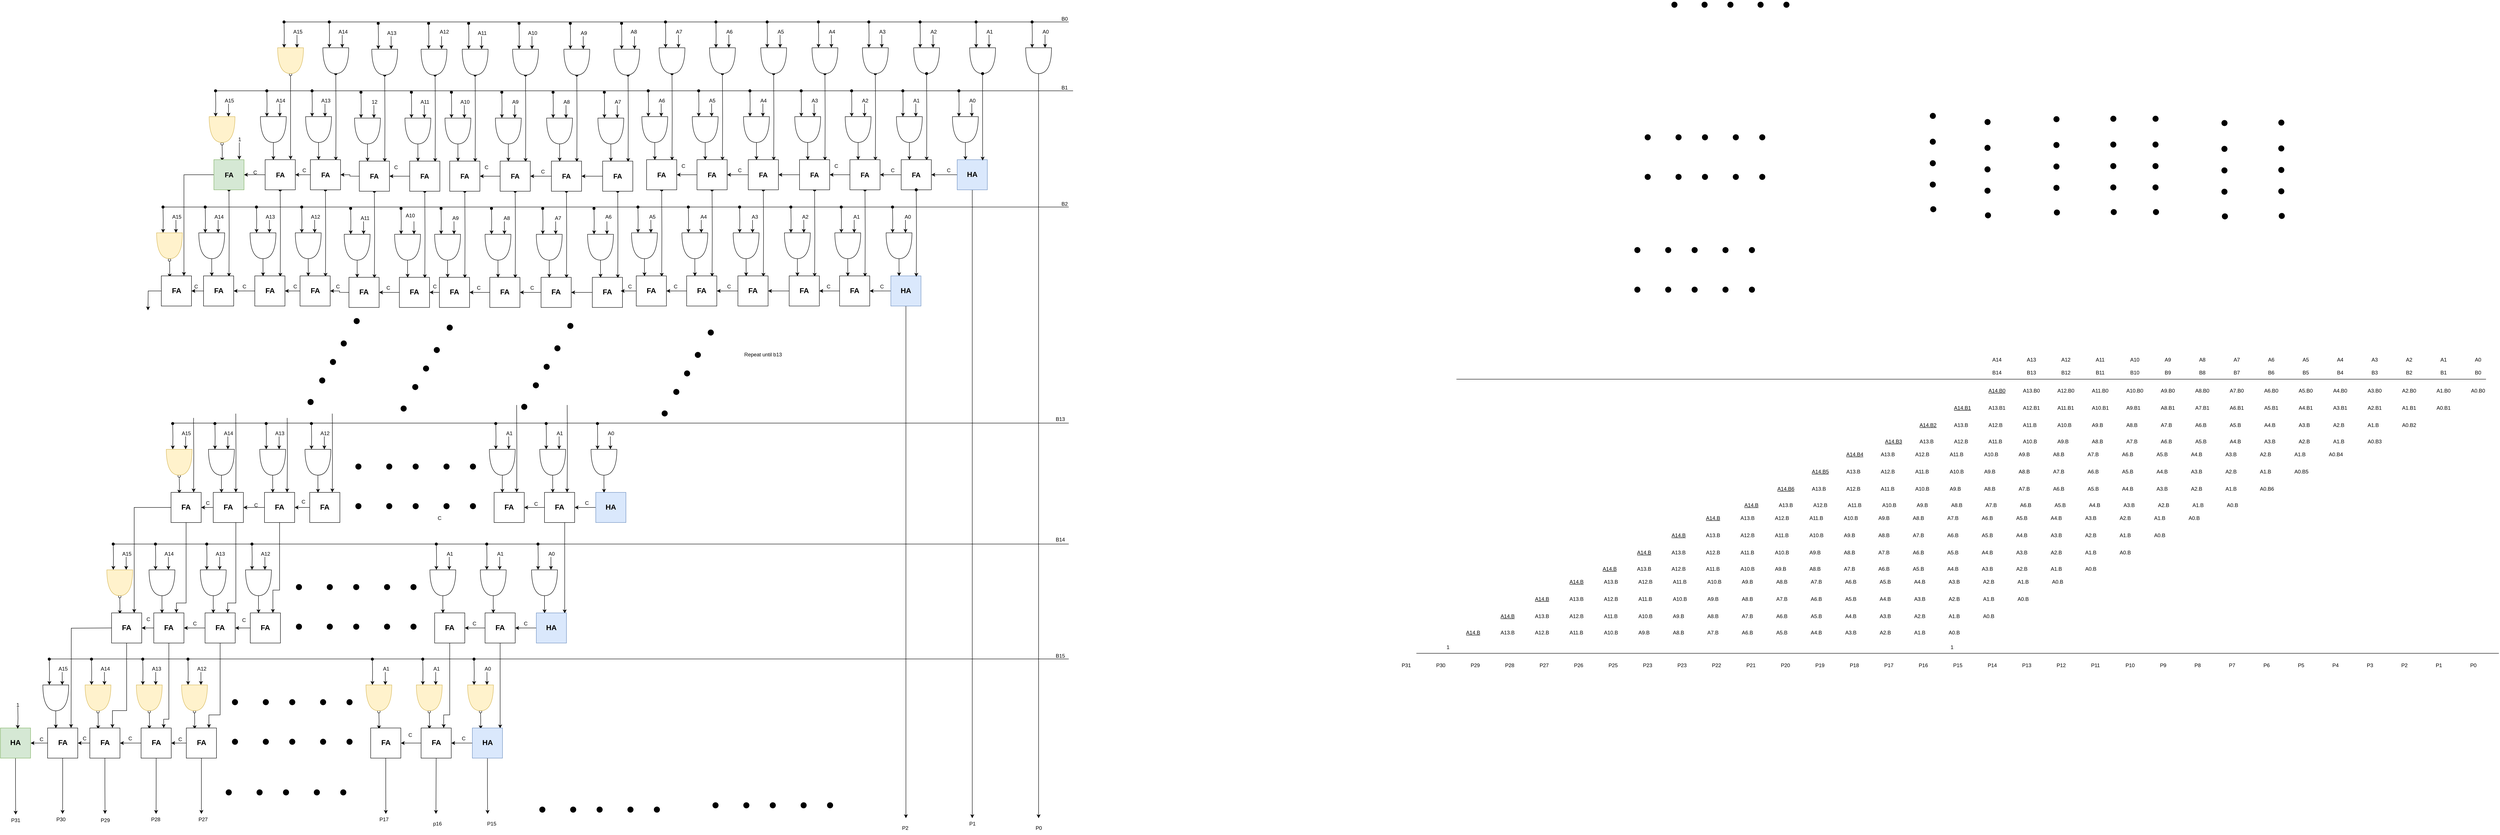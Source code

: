 <mxfile version="24.7.1" type="github" pages="2">
  <diagram name="Multiplier_16x16" id="Bcz48vcSh-P0rASuCrQG">
    <mxGraphModel dx="3800" dy="687" grid="1" gridSize="10" guides="1" tooltips="1" connect="1" arrows="1" fold="1" page="1" pageScale="1" pageWidth="1100" pageHeight="850" math="0" shadow="0">
      <root>
        <mxCell id="0" />
        <mxCell id="1" parent="0" />
        <mxCell id="vBjkKqUcBOy8eqSLdtir-1" value="" style="endArrow=none;html=1;rounded=0;endFill=0;" parent="1" edge="1">
          <mxGeometry width="50" height="50" relative="1" as="geometry">
            <mxPoint x="1080" y="80" as="sourcePoint" />
            <mxPoint x="-740" y="80" as="targetPoint" />
          </mxGeometry>
        </mxCell>
        <mxCell id="vBjkKqUcBOy8eqSLdtir-4" style="edgeStyle=orthogonalEdgeStyle;rounded=0;orthogonalLoop=1;jettySize=auto;html=1;exitX=0;exitY=0.75;exitDx=0;exitDy=0;exitPerimeter=0;entryX=0;entryY=0.75;entryDx=0;entryDy=0;entryPerimeter=0;startArrow=oval;startFill=1;" parent="1" target="vBjkKqUcBOy8eqSLdtir-2" edge="1">
          <mxGeometry relative="1" as="geometry">
            <mxPoint x="994.889" y="80" as="sourcePoint" />
          </mxGeometry>
        </mxCell>
        <mxCell id="vBjkKqUcBOy8eqSLdtir-5" style="edgeStyle=orthogonalEdgeStyle;rounded=0;orthogonalLoop=1;jettySize=auto;html=1;exitX=0;exitY=0.25;exitDx=0;exitDy=0;exitPerimeter=0;entryX=0;entryY=0.25;entryDx=0;entryDy=0;entryPerimeter=0;" parent="1" target="vBjkKqUcBOy8eqSLdtir-2" edge="1">
          <mxGeometry relative="1" as="geometry">
            <mxPoint x="1024.889" y="110" as="sourcePoint" />
          </mxGeometry>
        </mxCell>
        <mxCell id="vBjkKqUcBOy8eqSLdtir-38" style="edgeStyle=orthogonalEdgeStyle;rounded=0;orthogonalLoop=1;jettySize=auto;html=1;exitX=1;exitY=0.5;exitDx=0;exitDy=0;exitPerimeter=0;" parent="1" source="vBjkKqUcBOy8eqSLdtir-2" edge="1">
          <mxGeometry relative="1" as="geometry">
            <mxPoint x="1010" y="1930" as="targetPoint" />
          </mxGeometry>
        </mxCell>
        <mxCell id="vBjkKqUcBOy8eqSLdtir-2" value="" style="shape=or;whiteSpace=wrap;html=1;direction=south;" parent="1" vertex="1">
          <mxGeometry x="980" y="140" width="60" height="60" as="geometry" />
        </mxCell>
        <mxCell id="vBjkKqUcBOy8eqSLdtir-6" value="A0" style="text;html=1;align=center;verticalAlign=middle;resizable=0;points=[];autosize=1;strokeColor=none;fillColor=none;" parent="1" vertex="1">
          <mxGeometry x="1006" y="88" width="40" height="30" as="geometry" />
        </mxCell>
        <mxCell id="vBjkKqUcBOy8eqSLdtir-7" style="edgeStyle=orthogonalEdgeStyle;rounded=0;orthogonalLoop=1;jettySize=auto;html=1;exitX=0;exitY=0.75;exitDx=0;exitDy=0;exitPerimeter=0;entryX=0;entryY=0.75;entryDx=0;entryDy=0;entryPerimeter=0;startArrow=oval;startFill=1;" parent="1" target="vBjkKqUcBOy8eqSLdtir-9" edge="1">
          <mxGeometry relative="1" as="geometry">
            <mxPoint x="864.889" y="80" as="sourcePoint" />
          </mxGeometry>
        </mxCell>
        <mxCell id="vBjkKqUcBOy8eqSLdtir-8" style="edgeStyle=orthogonalEdgeStyle;rounded=0;orthogonalLoop=1;jettySize=auto;html=1;exitX=0;exitY=0.25;exitDx=0;exitDy=0;exitPerimeter=0;entryX=0;entryY=0.25;entryDx=0;entryDy=0;entryPerimeter=0;" parent="1" target="vBjkKqUcBOy8eqSLdtir-9" edge="1">
          <mxGeometry relative="1" as="geometry">
            <mxPoint x="894.889" y="110" as="sourcePoint" />
          </mxGeometry>
        </mxCell>
        <mxCell id="vBjkKqUcBOy8eqSLdtir-9" value="" style="shape=or;whiteSpace=wrap;html=1;direction=south;" parent="1" vertex="1">
          <mxGeometry x="850" y="140" width="60" height="60" as="geometry" />
        </mxCell>
        <mxCell id="vBjkKqUcBOy8eqSLdtir-10" value="A1" style="text;html=1;align=center;verticalAlign=middle;resizable=0;points=[];autosize=1;strokeColor=none;fillColor=none;" parent="1" vertex="1">
          <mxGeometry x="876" y="88" width="40" height="30" as="geometry" />
        </mxCell>
        <mxCell id="vBjkKqUcBOy8eqSLdtir-11" style="edgeStyle=orthogonalEdgeStyle;rounded=0;orthogonalLoop=1;jettySize=auto;html=1;exitX=0;exitY=0.75;exitDx=0;exitDy=0;exitPerimeter=0;entryX=0;entryY=0.75;entryDx=0;entryDy=0;entryPerimeter=0;startArrow=oval;startFill=1;" parent="1" target="vBjkKqUcBOy8eqSLdtir-13" edge="1">
          <mxGeometry relative="1" as="geometry">
            <mxPoint x="734.889" y="80" as="sourcePoint" />
          </mxGeometry>
        </mxCell>
        <mxCell id="vBjkKqUcBOy8eqSLdtir-12" style="edgeStyle=orthogonalEdgeStyle;rounded=0;orthogonalLoop=1;jettySize=auto;html=1;exitX=0;exitY=0.25;exitDx=0;exitDy=0;exitPerimeter=0;entryX=0;entryY=0.25;entryDx=0;entryDy=0;entryPerimeter=0;" parent="1" target="vBjkKqUcBOy8eqSLdtir-13" edge="1">
          <mxGeometry relative="1" as="geometry">
            <mxPoint x="764.889" y="110" as="sourcePoint" />
          </mxGeometry>
        </mxCell>
        <mxCell id="vBjkKqUcBOy8eqSLdtir-13" value="" style="shape=or;whiteSpace=wrap;html=1;direction=south;" parent="1" vertex="1">
          <mxGeometry x="720" y="140" width="60" height="60" as="geometry" />
        </mxCell>
        <mxCell id="vBjkKqUcBOy8eqSLdtir-14" value="A2" style="text;html=1;align=center;verticalAlign=middle;resizable=0;points=[];autosize=1;strokeColor=none;fillColor=none;" parent="1" vertex="1">
          <mxGeometry x="746" y="88" width="40" height="30" as="geometry" />
        </mxCell>
        <mxCell id="vBjkKqUcBOy8eqSLdtir-15" value="" style="endArrow=none;html=1;rounded=0;endFill=0;" parent="1" edge="1">
          <mxGeometry width="50" height="50" relative="1" as="geometry">
            <mxPoint x="1090" y="240" as="sourcePoint" />
            <mxPoint x="-900" y="240" as="targetPoint" />
          </mxGeometry>
        </mxCell>
        <mxCell id="vBjkKqUcBOy8eqSLdtir-16" style="edgeStyle=orthogonalEdgeStyle;rounded=0;orthogonalLoop=1;jettySize=auto;html=1;exitX=0;exitY=0.75;exitDx=0;exitDy=0;exitPerimeter=0;entryX=0;entryY=0.75;entryDx=0;entryDy=0;entryPerimeter=0;startArrow=oval;startFill=1;" parent="1" target="vBjkKqUcBOy8eqSLdtir-18" edge="1">
          <mxGeometry relative="1" as="geometry">
            <mxPoint x="824.889" y="240" as="sourcePoint" />
          </mxGeometry>
        </mxCell>
        <mxCell id="vBjkKqUcBOy8eqSLdtir-17" style="edgeStyle=orthogonalEdgeStyle;rounded=0;orthogonalLoop=1;jettySize=auto;html=1;exitX=0;exitY=0.25;exitDx=0;exitDy=0;exitPerimeter=0;entryX=0;entryY=0.25;entryDx=0;entryDy=0;entryPerimeter=0;" parent="1" target="vBjkKqUcBOy8eqSLdtir-18" edge="1">
          <mxGeometry relative="1" as="geometry">
            <mxPoint x="854.889" y="270" as="sourcePoint" />
          </mxGeometry>
        </mxCell>
        <mxCell id="vBjkKqUcBOy8eqSLdtir-22" style="edgeStyle=orthogonalEdgeStyle;rounded=0;orthogonalLoop=1;jettySize=auto;html=1;exitX=1;exitY=0.5;exitDx=0;exitDy=0;exitPerimeter=0;entryX=0.274;entryY=0.012;entryDx=0;entryDy=0;entryPerimeter=0;" parent="1" source="vBjkKqUcBOy8eqSLdtir-18" target="vBjkKqUcBOy8eqSLdtir-20" edge="1">
          <mxGeometry relative="1" as="geometry">
            <mxPoint x="840.095" y="390" as="targetPoint" />
          </mxGeometry>
        </mxCell>
        <mxCell id="vBjkKqUcBOy8eqSLdtir-18" value="" style="shape=or;whiteSpace=wrap;html=1;direction=south;" parent="1" vertex="1">
          <mxGeometry x="810" y="300" width="60" height="60" as="geometry" />
        </mxCell>
        <mxCell id="vBjkKqUcBOy8eqSLdtir-19" value="A0" style="text;html=1;align=center;verticalAlign=middle;resizable=0;points=[];autosize=1;strokeColor=none;fillColor=none;" parent="1" vertex="1">
          <mxGeometry x="836" y="248" width="40" height="30" as="geometry" />
        </mxCell>
        <mxCell id="vBjkKqUcBOy8eqSLdtir-39" style="edgeStyle=orthogonalEdgeStyle;rounded=0;orthogonalLoop=1;jettySize=auto;html=1;exitX=0.5;exitY=1;exitDx=0;exitDy=0;" parent="1" source="vBjkKqUcBOy8eqSLdtir-20" edge="1">
          <mxGeometry relative="1" as="geometry">
            <mxPoint x="856" y="1930" as="targetPoint" />
            <Array as="points">
              <mxPoint x="856" y="1920" />
              <mxPoint x="856" y="1920" />
            </Array>
          </mxGeometry>
        </mxCell>
        <mxCell id="vBjkKqUcBOy8eqSLdtir-77" style="edgeStyle=orthogonalEdgeStyle;rounded=0;orthogonalLoop=1;jettySize=auto;html=1;exitX=0;exitY=0.5;exitDx=0;exitDy=0;entryX=1;entryY=0.5;entryDx=0;entryDy=0;" parent="1" source="vBjkKqUcBOy8eqSLdtir-20" target="vBjkKqUcBOy8eqSLdtir-29" edge="1">
          <mxGeometry relative="1" as="geometry" />
        </mxCell>
        <mxCell id="vBjkKqUcBOy8eqSLdtir-20" value="&lt;font style=&quot;font-size: 17px;&quot;&gt;&lt;b&gt;HA&lt;/b&gt;&lt;/font&gt;" style="whiteSpace=wrap;html=1;aspect=fixed;fillColor=#dae8fc;strokeColor=#6c8ebf;" parent="1" vertex="1">
          <mxGeometry x="821" y="400" width="70" height="70" as="geometry" />
        </mxCell>
        <mxCell id="vBjkKqUcBOy8eqSLdtir-21" style="edgeStyle=orthogonalEdgeStyle;rounded=0;orthogonalLoop=1;jettySize=auto;html=1;exitX=1;exitY=0.5;exitDx=0;exitDy=0;exitPerimeter=0;entryX=0.844;entryY=0.029;entryDx=0;entryDy=0;entryPerimeter=0;startArrow=oval;startFill=1;" parent="1" source="vBjkKqUcBOy8eqSLdtir-9" target="vBjkKqUcBOy8eqSLdtir-20" edge="1">
          <mxGeometry relative="1" as="geometry" />
        </mxCell>
        <mxCell id="vBjkKqUcBOy8eqSLdtir-23" style="edgeStyle=orthogonalEdgeStyle;rounded=0;orthogonalLoop=1;jettySize=auto;html=1;exitX=0;exitY=0.75;exitDx=0;exitDy=0;exitPerimeter=0;entryX=0;entryY=0.75;entryDx=0;entryDy=0;entryPerimeter=0;startArrow=oval;startFill=1;" parent="1" target="vBjkKqUcBOy8eqSLdtir-27" edge="1">
          <mxGeometry relative="1" as="geometry">
            <mxPoint x="694.889" y="240" as="sourcePoint" />
          </mxGeometry>
        </mxCell>
        <mxCell id="vBjkKqUcBOy8eqSLdtir-24" style="edgeStyle=orthogonalEdgeStyle;rounded=0;orthogonalLoop=1;jettySize=auto;html=1;exitX=0;exitY=0.25;exitDx=0;exitDy=0;exitPerimeter=0;entryX=0;entryY=0.25;entryDx=0;entryDy=0;entryPerimeter=0;" parent="1" target="vBjkKqUcBOy8eqSLdtir-27" edge="1">
          <mxGeometry relative="1" as="geometry">
            <mxPoint x="724.889" y="270" as="sourcePoint" />
          </mxGeometry>
        </mxCell>
        <mxCell id="vBjkKqUcBOy8eqSLdtir-25" style="edgeStyle=orthogonalEdgeStyle;rounded=0;orthogonalLoop=1;jettySize=auto;html=1;exitX=1;exitY=0.5;exitDx=0;exitDy=0;exitPerimeter=0;entryX=0.274;entryY=0.012;entryDx=0;entryDy=0;entryPerimeter=0;" parent="1" source="vBjkKqUcBOy8eqSLdtir-27" target="vBjkKqUcBOy8eqSLdtir-29" edge="1">
          <mxGeometry relative="1" as="geometry">
            <mxPoint x="710.095" y="390" as="targetPoint" />
          </mxGeometry>
        </mxCell>
        <mxCell id="vBjkKqUcBOy8eqSLdtir-26" style="edgeStyle=orthogonalEdgeStyle;rounded=0;orthogonalLoop=1;jettySize=auto;html=1;exitX=1;exitY=0.5;exitDx=0;exitDy=0;exitPerimeter=0;entryX=0.844;entryY=0.029;entryDx=0;entryDy=0;entryPerimeter=0;startArrow=oval;startFill=1;" parent="1" target="vBjkKqUcBOy8eqSLdtir-29" edge="1">
          <mxGeometry relative="1" as="geometry">
            <mxPoint x="750" y="200" as="sourcePoint" />
          </mxGeometry>
        </mxCell>
        <mxCell id="vBjkKqUcBOy8eqSLdtir-27" value="" style="shape=or;whiteSpace=wrap;html=1;direction=south;" parent="1" vertex="1">
          <mxGeometry x="680" y="300" width="60" height="60" as="geometry" />
        </mxCell>
        <mxCell id="vBjkKqUcBOy8eqSLdtir-28" value="A1" style="text;html=1;align=center;verticalAlign=middle;resizable=0;points=[];autosize=1;strokeColor=none;fillColor=none;" parent="1" vertex="1">
          <mxGeometry x="706" y="248" width="40" height="30" as="geometry" />
        </mxCell>
        <mxCell id="vBjkKqUcBOy8eqSLdtir-78" style="edgeStyle=orthogonalEdgeStyle;rounded=0;orthogonalLoop=1;jettySize=auto;html=1;exitX=0;exitY=0.5;exitDx=0;exitDy=0;entryX=1;entryY=0.5;entryDx=0;entryDy=0;" parent="1" source="vBjkKqUcBOy8eqSLdtir-29" target="vBjkKqUcBOy8eqSLdtir-55" edge="1">
          <mxGeometry relative="1" as="geometry" />
        </mxCell>
        <mxCell id="vBjkKqUcBOy8eqSLdtir-29" value="&lt;font style=&quot;font-size: 16px;&quot;&gt;&lt;b&gt;FA&lt;/b&gt;&lt;/font&gt;" style="whiteSpace=wrap;html=1;aspect=fixed;" parent="1" vertex="1">
          <mxGeometry x="691" y="400" width="70" height="70" as="geometry" />
        </mxCell>
        <mxCell id="vBjkKqUcBOy8eqSLdtir-30" value="" style="endArrow=none;html=1;rounded=0;endFill=0;" parent="1" edge="1">
          <mxGeometry width="50" height="50" relative="1" as="geometry">
            <mxPoint x="1080" y="510" as="sourcePoint" />
            <mxPoint x="-1020" y="510" as="targetPoint" />
          </mxGeometry>
        </mxCell>
        <mxCell id="vBjkKqUcBOy8eqSLdtir-31" style="edgeStyle=orthogonalEdgeStyle;rounded=0;orthogonalLoop=1;jettySize=auto;html=1;exitX=0;exitY=0.75;exitDx=0;exitDy=0;exitPerimeter=0;entryX=0;entryY=0.75;entryDx=0;entryDy=0;entryPerimeter=0;startArrow=oval;startFill=1;" parent="1" target="vBjkKqUcBOy8eqSLdtir-34" edge="1">
          <mxGeometry relative="1" as="geometry">
            <mxPoint x="670.889" y="510" as="sourcePoint" />
          </mxGeometry>
        </mxCell>
        <mxCell id="vBjkKqUcBOy8eqSLdtir-32" style="edgeStyle=orthogonalEdgeStyle;rounded=0;orthogonalLoop=1;jettySize=auto;html=1;exitX=0;exitY=0.25;exitDx=0;exitDy=0;exitPerimeter=0;entryX=0;entryY=0.25;entryDx=0;entryDy=0;entryPerimeter=0;" parent="1" target="vBjkKqUcBOy8eqSLdtir-34" edge="1">
          <mxGeometry relative="1" as="geometry">
            <mxPoint x="700.889" y="540" as="sourcePoint" />
          </mxGeometry>
        </mxCell>
        <mxCell id="vBjkKqUcBOy8eqSLdtir-33" style="edgeStyle=orthogonalEdgeStyle;rounded=0;orthogonalLoop=1;jettySize=auto;html=1;exitX=1;exitY=0.5;exitDx=0;exitDy=0;exitPerimeter=0;entryX=0.274;entryY=0.012;entryDx=0;entryDy=0;entryPerimeter=0;" parent="1" source="vBjkKqUcBOy8eqSLdtir-34" target="vBjkKqUcBOy8eqSLdtir-36" edge="1">
          <mxGeometry relative="1" as="geometry">
            <mxPoint x="686.095" y="660" as="targetPoint" />
          </mxGeometry>
        </mxCell>
        <mxCell id="vBjkKqUcBOy8eqSLdtir-34" value="" style="shape=or;whiteSpace=wrap;html=1;direction=south;" parent="1" vertex="1">
          <mxGeometry x="656" y="570" width="60" height="60" as="geometry" />
        </mxCell>
        <mxCell id="vBjkKqUcBOy8eqSLdtir-40" style="edgeStyle=orthogonalEdgeStyle;rounded=0;orthogonalLoop=1;jettySize=auto;html=1;exitX=0.5;exitY=1;exitDx=0;exitDy=0;" parent="1" source="vBjkKqUcBOy8eqSLdtir-36" edge="1">
          <mxGeometry relative="1" as="geometry">
            <mxPoint x="702" y="1930" as="targetPoint" />
          </mxGeometry>
        </mxCell>
        <mxCell id="vBjkKqUcBOy8eqSLdtir-79" style="edgeStyle=orthogonalEdgeStyle;rounded=0;orthogonalLoop=1;jettySize=auto;html=1;exitX=0;exitY=0.5;exitDx=0;exitDy=0;entryX=1;entryY=0.5;entryDx=0;entryDy=0;" parent="1" source="vBjkKqUcBOy8eqSLdtir-36" target="vBjkKqUcBOy8eqSLdtir-58" edge="1">
          <mxGeometry relative="1" as="geometry" />
        </mxCell>
        <mxCell id="vBjkKqUcBOy8eqSLdtir-36" value="&lt;font style=&quot;font-size: 17px;&quot;&gt;&lt;b&gt;HA&lt;/b&gt;&lt;/font&gt;" style="whiteSpace=wrap;html=1;aspect=fixed;fillColor=#dae8fc;strokeColor=#6c8ebf;" parent="1" vertex="1">
          <mxGeometry x="667" y="670" width="70" height="70" as="geometry" />
        </mxCell>
        <mxCell id="vBjkKqUcBOy8eqSLdtir-37" style="edgeStyle=orthogonalEdgeStyle;rounded=0;orthogonalLoop=1;jettySize=auto;html=1;exitX=1;exitY=0.5;exitDx=0;exitDy=0;exitPerimeter=0;entryX=0.844;entryY=0.029;entryDx=0;entryDy=0;entryPerimeter=0;startArrow=oval;startFill=1;" parent="1" target="vBjkKqUcBOy8eqSLdtir-36" edge="1">
          <mxGeometry relative="1" as="geometry">
            <mxPoint x="726" y="470" as="sourcePoint" />
          </mxGeometry>
        </mxCell>
        <mxCell id="vBjkKqUcBOy8eqSLdtir-41" style="edgeStyle=orthogonalEdgeStyle;rounded=0;orthogonalLoop=1;jettySize=auto;html=1;exitX=0;exitY=0.75;exitDx=0;exitDy=0;exitPerimeter=0;entryX=0;entryY=0.75;entryDx=0;entryDy=0;entryPerimeter=0;startArrow=oval;startFill=1;" parent="1" target="vBjkKqUcBOy8eqSLdtir-51" edge="1">
          <mxGeometry relative="1" as="geometry">
            <mxPoint x="615.889" y="80" as="sourcePoint" />
          </mxGeometry>
        </mxCell>
        <mxCell id="vBjkKqUcBOy8eqSLdtir-42" style="edgeStyle=orthogonalEdgeStyle;rounded=0;orthogonalLoop=1;jettySize=auto;html=1;exitX=0;exitY=0.25;exitDx=0;exitDy=0;exitPerimeter=0;entryX=0;entryY=0.25;entryDx=0;entryDy=0;entryPerimeter=0;" parent="1" target="vBjkKqUcBOy8eqSLdtir-51" edge="1">
          <mxGeometry relative="1" as="geometry">
            <mxPoint x="645.889" y="110" as="sourcePoint" />
          </mxGeometry>
        </mxCell>
        <mxCell id="vBjkKqUcBOy8eqSLdtir-43" style="edgeStyle=orthogonalEdgeStyle;rounded=0;orthogonalLoop=1;jettySize=auto;html=1;exitX=0;exitY=0.75;exitDx=0;exitDy=0;exitPerimeter=0;entryX=0;entryY=0.75;entryDx=0;entryDy=0;entryPerimeter=0;startArrow=oval;startFill=1;" parent="1" target="vBjkKqUcBOy8eqSLdtir-53" edge="1">
          <mxGeometry relative="1" as="geometry">
            <mxPoint x="575.889" y="240" as="sourcePoint" />
          </mxGeometry>
        </mxCell>
        <mxCell id="vBjkKqUcBOy8eqSLdtir-44" style="edgeStyle=orthogonalEdgeStyle;rounded=0;orthogonalLoop=1;jettySize=auto;html=1;exitX=0;exitY=0.25;exitDx=0;exitDy=0;exitPerimeter=0;entryX=0;entryY=0.25;entryDx=0;entryDy=0;entryPerimeter=0;" parent="1" target="vBjkKqUcBOy8eqSLdtir-53" edge="1">
          <mxGeometry relative="1" as="geometry">
            <mxPoint x="605.889" y="270" as="sourcePoint" />
          </mxGeometry>
        </mxCell>
        <mxCell id="vBjkKqUcBOy8eqSLdtir-45" style="edgeStyle=orthogonalEdgeStyle;rounded=0;orthogonalLoop=1;jettySize=auto;html=1;exitX=1;exitY=0.5;exitDx=0;exitDy=0;exitPerimeter=0;entryX=0.274;entryY=0.012;entryDx=0;entryDy=0;entryPerimeter=0;" parent="1" source="vBjkKqUcBOy8eqSLdtir-53" target="vBjkKqUcBOy8eqSLdtir-55" edge="1">
          <mxGeometry relative="1" as="geometry">
            <mxPoint x="591.095" y="390" as="targetPoint" />
          </mxGeometry>
        </mxCell>
        <mxCell id="vBjkKqUcBOy8eqSLdtir-46" style="edgeStyle=orthogonalEdgeStyle;rounded=0;orthogonalLoop=1;jettySize=auto;html=1;exitX=1;exitY=0.5;exitDx=0;exitDy=0;exitPerimeter=0;entryX=0.844;entryY=0.029;entryDx=0;entryDy=0;entryPerimeter=0;startArrow=oval;startFill=1;" parent="1" target="vBjkKqUcBOy8eqSLdtir-55" edge="1">
          <mxGeometry relative="1" as="geometry">
            <mxPoint x="631" y="200" as="sourcePoint" />
          </mxGeometry>
        </mxCell>
        <mxCell id="vBjkKqUcBOy8eqSLdtir-47" style="edgeStyle=orthogonalEdgeStyle;rounded=0;orthogonalLoop=1;jettySize=auto;html=1;exitX=0;exitY=0.75;exitDx=0;exitDy=0;exitPerimeter=0;entryX=0;entryY=0.75;entryDx=0;entryDy=0;entryPerimeter=0;startArrow=oval;startFill=1;" parent="1" target="vBjkKqUcBOy8eqSLdtir-56" edge="1">
          <mxGeometry relative="1" as="geometry">
            <mxPoint x="551.889" y="510" as="sourcePoint" />
          </mxGeometry>
        </mxCell>
        <mxCell id="vBjkKqUcBOy8eqSLdtir-48" style="edgeStyle=orthogonalEdgeStyle;rounded=0;orthogonalLoop=1;jettySize=auto;html=1;exitX=0;exitY=0.25;exitDx=0;exitDy=0;exitPerimeter=0;entryX=0;entryY=0.25;entryDx=0;entryDy=0;entryPerimeter=0;" parent="1" target="vBjkKqUcBOy8eqSLdtir-56" edge="1">
          <mxGeometry relative="1" as="geometry">
            <mxPoint x="581.889" y="540" as="sourcePoint" />
          </mxGeometry>
        </mxCell>
        <mxCell id="vBjkKqUcBOy8eqSLdtir-49" style="edgeStyle=orthogonalEdgeStyle;rounded=0;orthogonalLoop=1;jettySize=auto;html=1;exitX=1;exitY=0.5;exitDx=0;exitDy=0;exitPerimeter=0;entryX=0.274;entryY=0.012;entryDx=0;entryDy=0;entryPerimeter=0;" parent="1" source="vBjkKqUcBOy8eqSLdtir-56" target="vBjkKqUcBOy8eqSLdtir-58" edge="1">
          <mxGeometry relative="1" as="geometry">
            <mxPoint x="567.095" y="660" as="targetPoint" />
          </mxGeometry>
        </mxCell>
        <mxCell id="vBjkKqUcBOy8eqSLdtir-50" style="edgeStyle=orthogonalEdgeStyle;rounded=0;orthogonalLoop=1;jettySize=auto;html=1;exitX=1;exitY=0.5;exitDx=0;exitDy=0;exitPerimeter=0;entryX=0.844;entryY=0.029;entryDx=0;entryDy=0;entryPerimeter=0;startArrow=oval;startFill=1;" parent="1" target="vBjkKqUcBOy8eqSLdtir-58" edge="1">
          <mxGeometry relative="1" as="geometry">
            <mxPoint x="607" y="470" as="sourcePoint" />
          </mxGeometry>
        </mxCell>
        <mxCell id="vBjkKqUcBOy8eqSLdtir-51" value="" style="shape=or;whiteSpace=wrap;html=1;direction=south;" parent="1" vertex="1">
          <mxGeometry x="601" y="140" width="60" height="60" as="geometry" />
        </mxCell>
        <mxCell id="vBjkKqUcBOy8eqSLdtir-52" value="A3" style="text;html=1;align=center;verticalAlign=middle;resizable=0;points=[];autosize=1;strokeColor=none;fillColor=none;" parent="1" vertex="1">
          <mxGeometry x="627" y="88" width="40" height="30" as="geometry" />
        </mxCell>
        <mxCell id="vBjkKqUcBOy8eqSLdtir-53" value="" style="shape=or;whiteSpace=wrap;html=1;direction=south;" parent="1" vertex="1">
          <mxGeometry x="561" y="300" width="60" height="60" as="geometry" />
        </mxCell>
        <mxCell id="vBjkKqUcBOy8eqSLdtir-54" value="A2" style="text;html=1;align=center;verticalAlign=middle;resizable=0;points=[];autosize=1;strokeColor=none;fillColor=none;" parent="1" vertex="1">
          <mxGeometry x="587" y="248" width="40" height="30" as="geometry" />
        </mxCell>
        <mxCell id="vBjkKqUcBOy8eqSLdtir-643" style="edgeStyle=orthogonalEdgeStyle;rounded=0;orthogonalLoop=1;jettySize=auto;html=1;exitX=0;exitY=0.5;exitDx=0;exitDy=0;entryX=1;entryY=0.5;entryDx=0;entryDy=0;" parent="1" source="vBjkKqUcBOy8eqSLdtir-55" target="vBjkKqUcBOy8eqSLdtir-116" edge="1">
          <mxGeometry relative="1" as="geometry" />
        </mxCell>
        <mxCell id="vBjkKqUcBOy8eqSLdtir-55" value="&lt;font style=&quot;font-size: 16px;&quot;&gt;&lt;b&gt;FA&lt;/b&gt;&lt;/font&gt;" style="whiteSpace=wrap;html=1;aspect=fixed;" parent="1" vertex="1">
          <mxGeometry x="572" y="400" width="70" height="70" as="geometry" />
        </mxCell>
        <mxCell id="vBjkKqUcBOy8eqSLdtir-56" value="" style="shape=or;whiteSpace=wrap;html=1;direction=south;" parent="1" vertex="1">
          <mxGeometry x="537" y="570" width="60" height="60" as="geometry" />
        </mxCell>
        <mxCell id="vBjkKqUcBOy8eqSLdtir-644" style="edgeStyle=orthogonalEdgeStyle;rounded=0;orthogonalLoop=1;jettySize=auto;html=1;exitX=0;exitY=0.5;exitDx=0;exitDy=0;entryX=1;entryY=0.5;entryDx=0;entryDy=0;" parent="1" source="vBjkKqUcBOy8eqSLdtir-58" target="vBjkKqUcBOy8eqSLdtir-119" edge="1">
          <mxGeometry relative="1" as="geometry" />
        </mxCell>
        <mxCell id="vBjkKqUcBOy8eqSLdtir-58" value="&lt;font style=&quot;font-size: 17px;&quot;&gt;&lt;b&gt;FA&lt;/b&gt;&lt;/font&gt;" style="whiteSpace=wrap;html=1;aspect=fixed;" parent="1" vertex="1">
          <mxGeometry x="548" y="670" width="70" height="70" as="geometry" />
        </mxCell>
        <mxCell id="vBjkKqUcBOy8eqSLdtir-80" value="C" style="text;html=1;align=center;verticalAlign=middle;resizable=0;points=[];autosize=1;strokeColor=none;fillColor=none;" parent="1" vertex="1">
          <mxGeometry x="786" y="410" width="30" height="30" as="geometry" />
        </mxCell>
        <mxCell id="vBjkKqUcBOy8eqSLdtir-82" value="C" style="text;html=1;align=center;verticalAlign=middle;resizable=0;points=[];autosize=1;strokeColor=none;fillColor=none;" parent="1" vertex="1">
          <mxGeometry x="656" y="410" width="30" height="30" as="geometry" />
        </mxCell>
        <mxCell id="vBjkKqUcBOy8eqSLdtir-83" value="C" style="text;html=1;align=center;verticalAlign=middle;resizable=0;points=[];autosize=1;strokeColor=none;fillColor=none;" parent="1" vertex="1">
          <mxGeometry x="631" y="680" width="30" height="30" as="geometry" />
        </mxCell>
        <mxCell id="vBjkKqUcBOy8eqSLdtir-102" style="edgeStyle=orthogonalEdgeStyle;rounded=0;orthogonalLoop=1;jettySize=auto;html=1;exitX=0;exitY=0.75;exitDx=0;exitDy=0;exitPerimeter=0;entryX=0;entryY=0.75;entryDx=0;entryDy=0;entryPerimeter=0;startArrow=oval;startFill=1;" parent="1" target="vBjkKqUcBOy8eqSLdtir-112" edge="1">
          <mxGeometry relative="1" as="geometry">
            <mxPoint x="498.889" y="80" as="sourcePoint" />
          </mxGeometry>
        </mxCell>
        <mxCell id="vBjkKqUcBOy8eqSLdtir-103" style="edgeStyle=orthogonalEdgeStyle;rounded=0;orthogonalLoop=1;jettySize=auto;html=1;exitX=0;exitY=0.25;exitDx=0;exitDy=0;exitPerimeter=0;entryX=0;entryY=0.25;entryDx=0;entryDy=0;entryPerimeter=0;" parent="1" target="vBjkKqUcBOy8eqSLdtir-112" edge="1">
          <mxGeometry relative="1" as="geometry">
            <mxPoint x="528.889" y="110" as="sourcePoint" />
          </mxGeometry>
        </mxCell>
        <mxCell id="vBjkKqUcBOy8eqSLdtir-104" style="edgeStyle=orthogonalEdgeStyle;rounded=0;orthogonalLoop=1;jettySize=auto;html=1;exitX=0;exitY=0.75;exitDx=0;exitDy=0;exitPerimeter=0;entryX=0;entryY=0.75;entryDx=0;entryDy=0;entryPerimeter=0;startArrow=oval;startFill=1;" parent="1" target="vBjkKqUcBOy8eqSLdtir-114" edge="1">
          <mxGeometry relative="1" as="geometry">
            <mxPoint x="458.889" y="240" as="sourcePoint" />
          </mxGeometry>
        </mxCell>
        <mxCell id="vBjkKqUcBOy8eqSLdtir-105" style="edgeStyle=orthogonalEdgeStyle;rounded=0;orthogonalLoop=1;jettySize=auto;html=1;exitX=0;exitY=0.25;exitDx=0;exitDy=0;exitPerimeter=0;entryX=0;entryY=0.25;entryDx=0;entryDy=0;entryPerimeter=0;" parent="1" target="vBjkKqUcBOy8eqSLdtir-114" edge="1">
          <mxGeometry relative="1" as="geometry">
            <mxPoint x="488.889" y="270" as="sourcePoint" />
          </mxGeometry>
        </mxCell>
        <mxCell id="vBjkKqUcBOy8eqSLdtir-106" style="edgeStyle=orthogonalEdgeStyle;rounded=0;orthogonalLoop=1;jettySize=auto;html=1;exitX=1;exitY=0.5;exitDx=0;exitDy=0;exitPerimeter=0;entryX=0.274;entryY=0.012;entryDx=0;entryDy=0;entryPerimeter=0;" parent="1" source="vBjkKqUcBOy8eqSLdtir-114" target="vBjkKqUcBOy8eqSLdtir-116" edge="1">
          <mxGeometry relative="1" as="geometry">
            <mxPoint x="474.095" y="390" as="targetPoint" />
          </mxGeometry>
        </mxCell>
        <mxCell id="vBjkKqUcBOy8eqSLdtir-107" style="edgeStyle=orthogonalEdgeStyle;rounded=0;orthogonalLoop=1;jettySize=auto;html=1;exitX=1;exitY=0.5;exitDx=0;exitDy=0;exitPerimeter=0;entryX=0.844;entryY=0.029;entryDx=0;entryDy=0;entryPerimeter=0;startArrow=oval;startFill=1;" parent="1" target="vBjkKqUcBOy8eqSLdtir-116" edge="1">
          <mxGeometry relative="1" as="geometry">
            <mxPoint x="514" y="200" as="sourcePoint" />
          </mxGeometry>
        </mxCell>
        <mxCell id="vBjkKqUcBOy8eqSLdtir-108" style="edgeStyle=orthogonalEdgeStyle;rounded=0;orthogonalLoop=1;jettySize=auto;html=1;exitX=0;exitY=0.75;exitDx=0;exitDy=0;exitPerimeter=0;entryX=0;entryY=0.75;entryDx=0;entryDy=0;entryPerimeter=0;startArrow=oval;startFill=1;" parent="1" target="vBjkKqUcBOy8eqSLdtir-117" edge="1">
          <mxGeometry relative="1" as="geometry">
            <mxPoint x="434.889" y="510" as="sourcePoint" />
          </mxGeometry>
        </mxCell>
        <mxCell id="vBjkKqUcBOy8eqSLdtir-109" style="edgeStyle=orthogonalEdgeStyle;rounded=0;orthogonalLoop=1;jettySize=auto;html=1;exitX=0;exitY=0.25;exitDx=0;exitDy=0;exitPerimeter=0;entryX=0;entryY=0.25;entryDx=0;entryDy=0;entryPerimeter=0;" parent="1" target="vBjkKqUcBOy8eqSLdtir-117" edge="1">
          <mxGeometry relative="1" as="geometry">
            <mxPoint x="464.889" y="540" as="sourcePoint" />
          </mxGeometry>
        </mxCell>
        <mxCell id="vBjkKqUcBOy8eqSLdtir-110" style="edgeStyle=orthogonalEdgeStyle;rounded=0;orthogonalLoop=1;jettySize=auto;html=1;exitX=1;exitY=0.5;exitDx=0;exitDy=0;exitPerimeter=0;entryX=0.274;entryY=0.012;entryDx=0;entryDy=0;entryPerimeter=0;" parent="1" source="vBjkKqUcBOy8eqSLdtir-117" target="vBjkKqUcBOy8eqSLdtir-119" edge="1">
          <mxGeometry relative="1" as="geometry">
            <mxPoint x="450.095" y="660" as="targetPoint" />
          </mxGeometry>
        </mxCell>
        <mxCell id="vBjkKqUcBOy8eqSLdtir-111" style="edgeStyle=orthogonalEdgeStyle;rounded=0;orthogonalLoop=1;jettySize=auto;html=1;exitX=1;exitY=0.5;exitDx=0;exitDy=0;exitPerimeter=0;entryX=0.844;entryY=0.029;entryDx=0;entryDy=0;entryPerimeter=0;startArrow=oval;startFill=1;" parent="1" target="vBjkKqUcBOy8eqSLdtir-119" edge="1">
          <mxGeometry relative="1" as="geometry">
            <mxPoint x="490" y="470" as="sourcePoint" />
          </mxGeometry>
        </mxCell>
        <mxCell id="vBjkKqUcBOy8eqSLdtir-112" value="" style="shape=or;whiteSpace=wrap;html=1;direction=south;" parent="1" vertex="1">
          <mxGeometry x="484" y="140" width="60" height="60" as="geometry" />
        </mxCell>
        <mxCell id="vBjkKqUcBOy8eqSLdtir-113" value="A4" style="text;html=1;align=center;verticalAlign=middle;resizable=0;points=[];autosize=1;strokeColor=none;fillColor=none;" parent="1" vertex="1">
          <mxGeometry x="510" y="88" width="40" height="30" as="geometry" />
        </mxCell>
        <mxCell id="vBjkKqUcBOy8eqSLdtir-114" value="" style="shape=or;whiteSpace=wrap;html=1;direction=south;" parent="1" vertex="1">
          <mxGeometry x="444" y="300" width="60" height="60" as="geometry" />
        </mxCell>
        <mxCell id="vBjkKqUcBOy8eqSLdtir-115" value="A3" style="text;html=1;align=center;verticalAlign=middle;resizable=0;points=[];autosize=1;strokeColor=none;fillColor=none;" parent="1" vertex="1">
          <mxGeometry x="470" y="248" width="40" height="30" as="geometry" />
        </mxCell>
        <mxCell id="vBjkKqUcBOy8eqSLdtir-928" style="edgeStyle=orthogonalEdgeStyle;rounded=0;orthogonalLoop=1;jettySize=auto;html=1;exitX=0;exitY=0.5;exitDx=0;exitDy=0;entryX=1;entryY=0.5;entryDx=0;entryDy=0;" parent="1" source="vBjkKqUcBOy8eqSLdtir-116" target="vBjkKqUcBOy8eqSLdtir-738" edge="1">
          <mxGeometry relative="1" as="geometry" />
        </mxCell>
        <mxCell id="vBjkKqUcBOy8eqSLdtir-116" value="&lt;font style=&quot;font-size: 16px;&quot;&gt;&lt;b&gt;FA&lt;/b&gt;&lt;/font&gt;" style="whiteSpace=wrap;html=1;aspect=fixed;" parent="1" vertex="1">
          <mxGeometry x="455" y="400" width="70" height="70" as="geometry" />
        </mxCell>
        <mxCell id="vBjkKqUcBOy8eqSLdtir-117" value="" style="shape=or;whiteSpace=wrap;html=1;direction=south;" parent="1" vertex="1">
          <mxGeometry x="420" y="570" width="60" height="60" as="geometry" />
        </mxCell>
        <mxCell id="vBjkKqUcBOy8eqSLdtir-929" style="edgeStyle=orthogonalEdgeStyle;rounded=0;orthogonalLoop=1;jettySize=auto;html=1;exitX=0;exitY=0.5;exitDx=0;exitDy=0;entryX=1;entryY=0.5;entryDx=0;entryDy=0;" parent="1" source="vBjkKqUcBOy8eqSLdtir-119" target="vBjkKqUcBOy8eqSLdtir-741" edge="1">
          <mxGeometry relative="1" as="geometry" />
        </mxCell>
        <mxCell id="vBjkKqUcBOy8eqSLdtir-119" value="&lt;font style=&quot;font-size: 17px;&quot;&gt;&lt;b&gt;FA&lt;/b&gt;&lt;/font&gt;" style="whiteSpace=wrap;html=1;aspect=fixed;" parent="1" vertex="1">
          <mxGeometry x="431" y="670" width="70" height="70" as="geometry" />
        </mxCell>
        <mxCell id="vBjkKqUcBOy8eqSLdtir-120" style="edgeStyle=orthogonalEdgeStyle;rounded=0;orthogonalLoop=1;jettySize=auto;html=1;exitX=0;exitY=0.75;exitDx=0;exitDy=0;exitPerimeter=0;entryX=0;entryY=0.75;entryDx=0;entryDy=0;entryPerimeter=0;startArrow=oval;startFill=1;" parent="1" target="vBjkKqUcBOy8eqSLdtir-130" edge="1">
          <mxGeometry relative="1" as="geometry">
            <mxPoint x="-741.611" y="80" as="sourcePoint" />
          </mxGeometry>
        </mxCell>
        <mxCell id="vBjkKqUcBOy8eqSLdtir-121" style="edgeStyle=orthogonalEdgeStyle;rounded=0;orthogonalLoop=1;jettySize=auto;html=1;exitX=0;exitY=0.25;exitDx=0;exitDy=0;exitPerimeter=0;entryX=0;entryY=0.25;entryDx=0;entryDy=0;entryPerimeter=0;" parent="1" target="vBjkKqUcBOy8eqSLdtir-130" edge="1">
          <mxGeometry relative="1" as="geometry">
            <mxPoint x="-711.611" y="110" as="sourcePoint" />
          </mxGeometry>
        </mxCell>
        <mxCell id="vBjkKqUcBOy8eqSLdtir-122" style="edgeStyle=orthogonalEdgeStyle;rounded=0;orthogonalLoop=1;jettySize=auto;html=1;exitX=0;exitY=0.75;exitDx=0;exitDy=0;exitPerimeter=0;entryX=0;entryY=0.75;entryDx=0;entryDy=0;entryPerimeter=0;startArrow=oval;startFill=1;" parent="1" target="vBjkKqUcBOy8eqSLdtir-132" edge="1">
          <mxGeometry relative="1" as="geometry">
            <mxPoint x="-781.611" y="240" as="sourcePoint" />
          </mxGeometry>
        </mxCell>
        <mxCell id="vBjkKqUcBOy8eqSLdtir-123" style="edgeStyle=orthogonalEdgeStyle;rounded=0;orthogonalLoop=1;jettySize=auto;html=1;exitX=0;exitY=0.25;exitDx=0;exitDy=0;exitPerimeter=0;entryX=0;entryY=0.25;entryDx=0;entryDy=0;entryPerimeter=0;" parent="1" target="vBjkKqUcBOy8eqSLdtir-132" edge="1">
          <mxGeometry relative="1" as="geometry">
            <mxPoint x="-751.611" y="270" as="sourcePoint" />
          </mxGeometry>
        </mxCell>
        <mxCell id="vBjkKqUcBOy8eqSLdtir-124" style="edgeStyle=orthogonalEdgeStyle;rounded=0;orthogonalLoop=1;jettySize=auto;html=1;exitX=1;exitY=0.5;exitDx=0;exitDy=0;exitPerimeter=0;entryX=0.274;entryY=0.012;entryDx=0;entryDy=0;entryPerimeter=0;" parent="1" source="vBjkKqUcBOy8eqSLdtir-132" target="vBjkKqUcBOy8eqSLdtir-134" edge="1">
          <mxGeometry relative="1" as="geometry">
            <mxPoint x="-766.405" y="390" as="targetPoint" />
          </mxGeometry>
        </mxCell>
        <mxCell id="vBjkKqUcBOy8eqSLdtir-125" style="edgeStyle=orthogonalEdgeStyle;rounded=0;orthogonalLoop=1;jettySize=auto;html=1;exitX=1;exitY=0.5;exitDx=0;exitDy=0;exitPerimeter=0;entryX=0.843;entryY=-0.031;entryDx=0;entryDy=0;entryPerimeter=0;startArrow=oval;startFill=0;" parent="1" edge="1">
          <mxGeometry relative="1" as="geometry">
            <mxPoint x="-726.5" y="202" as="sourcePoint" />
            <mxPoint x="-726.49" y="399.83" as="targetPoint" />
          </mxGeometry>
        </mxCell>
        <mxCell id="vBjkKqUcBOy8eqSLdtir-126" style="edgeStyle=orthogonalEdgeStyle;rounded=0;orthogonalLoop=1;jettySize=auto;html=1;exitX=0;exitY=0.75;exitDx=0;exitDy=0;exitPerimeter=0;entryX=0;entryY=0.75;entryDx=0;entryDy=0;entryPerimeter=0;startArrow=oval;startFill=1;" parent="1" target="vBjkKqUcBOy8eqSLdtir-135" edge="1">
          <mxGeometry relative="1" as="geometry">
            <mxPoint x="-805.611" y="510" as="sourcePoint" />
          </mxGeometry>
        </mxCell>
        <mxCell id="vBjkKqUcBOy8eqSLdtir-127" style="edgeStyle=orthogonalEdgeStyle;rounded=0;orthogonalLoop=1;jettySize=auto;html=1;exitX=0;exitY=0.25;exitDx=0;exitDy=0;exitPerimeter=0;entryX=0;entryY=0.25;entryDx=0;entryDy=0;entryPerimeter=0;" parent="1" target="vBjkKqUcBOy8eqSLdtir-135" edge="1">
          <mxGeometry relative="1" as="geometry">
            <mxPoint x="-775.611" y="540" as="sourcePoint" />
          </mxGeometry>
        </mxCell>
        <mxCell id="vBjkKqUcBOy8eqSLdtir-128" style="edgeStyle=orthogonalEdgeStyle;rounded=0;orthogonalLoop=1;jettySize=auto;html=1;exitX=1;exitY=0.5;exitDx=0;exitDy=0;exitPerimeter=0;entryX=0.274;entryY=0.012;entryDx=0;entryDy=0;entryPerimeter=0;" parent="1" source="vBjkKqUcBOy8eqSLdtir-135" target="vBjkKqUcBOy8eqSLdtir-137" edge="1">
          <mxGeometry relative="1" as="geometry">
            <mxPoint x="-790.405" y="660" as="targetPoint" />
          </mxGeometry>
        </mxCell>
        <mxCell id="vBjkKqUcBOy8eqSLdtir-129" style="edgeStyle=orthogonalEdgeStyle;rounded=0;orthogonalLoop=1;jettySize=auto;html=1;exitX=1;exitY=0.5;exitDx=0;exitDy=0;exitPerimeter=0;entryX=0.844;entryY=0.029;entryDx=0;entryDy=0;entryPerimeter=0;startArrow=oval;startFill=1;" parent="1" target="vBjkKqUcBOy8eqSLdtir-137" edge="1">
          <mxGeometry relative="1" as="geometry">
            <mxPoint x="-750.5" y="470" as="sourcePoint" />
          </mxGeometry>
        </mxCell>
        <mxCell id="vBjkKqUcBOy8eqSLdtir-130" value="" style="shape=or;whiteSpace=wrap;html=1;direction=south;fillColor=#fff2cc;strokeColor=#d6b656;" parent="1" vertex="1">
          <mxGeometry x="-756.5" y="140" width="60" height="60" as="geometry" />
        </mxCell>
        <mxCell id="vBjkKqUcBOy8eqSLdtir-131" value="A15" style="text;html=1;align=center;verticalAlign=middle;resizable=0;points=[];autosize=1;strokeColor=none;fillColor=none;" parent="1" vertex="1">
          <mxGeometry x="-730.5" y="88" width="40" height="30" as="geometry" />
        </mxCell>
        <mxCell id="vBjkKqUcBOy8eqSLdtir-132" value="" style="shape=or;whiteSpace=wrap;html=1;direction=south;" parent="1" vertex="1">
          <mxGeometry x="-796.5" y="300" width="60" height="60" as="geometry" />
        </mxCell>
        <mxCell id="vBjkKqUcBOy8eqSLdtir-133" value="A14" style="text;html=1;align=center;verticalAlign=middle;resizable=0;points=[];autosize=1;strokeColor=none;fillColor=none;" parent="1" vertex="1">
          <mxGeometry x="-770.5" y="248" width="40" height="30" as="geometry" />
        </mxCell>
        <mxCell id="vBjkKqUcBOy8eqSLdtir-646" style="edgeStyle=orthogonalEdgeStyle;rounded=0;orthogonalLoop=1;jettySize=auto;html=1;exitX=0;exitY=0.5;exitDx=0;exitDy=0;entryX=1;entryY=0.5;entryDx=0;entryDy=0;" parent="1" source="vBjkKqUcBOy8eqSLdtir-134" target="vBjkKqUcBOy8eqSLdtir-171" edge="1">
          <mxGeometry relative="1" as="geometry" />
        </mxCell>
        <mxCell id="vBjkKqUcBOy8eqSLdtir-134" value="&lt;font style=&quot;font-size: 16px;&quot;&gt;&lt;b&gt;FA&lt;/b&gt;&lt;/font&gt;" style="whiteSpace=wrap;html=1;aspect=fixed;" parent="1" vertex="1">
          <mxGeometry x="-785.5" y="400" width="70" height="70" as="geometry" />
        </mxCell>
        <mxCell id="vBjkKqUcBOy8eqSLdtir-135" value="" style="shape=or;whiteSpace=wrap;html=1;direction=south;" parent="1" vertex="1">
          <mxGeometry x="-820.5" y="570" width="60" height="60" as="geometry" />
        </mxCell>
        <mxCell id="vBjkKqUcBOy8eqSLdtir-136" value="A13" style="text;html=1;align=center;verticalAlign=middle;resizable=0;points=[];autosize=1;strokeColor=none;fillColor=none;" parent="1" vertex="1">
          <mxGeometry x="-794.5" y="518" width="40" height="30" as="geometry" />
        </mxCell>
        <mxCell id="vBjkKqUcBOy8eqSLdtir-648" style="edgeStyle=orthogonalEdgeStyle;rounded=0;orthogonalLoop=1;jettySize=auto;html=1;exitX=0;exitY=0.5;exitDx=0;exitDy=0;" parent="1" source="vBjkKqUcBOy8eqSLdtir-137" target="vBjkKqUcBOy8eqSLdtir-174" edge="1">
          <mxGeometry relative="1" as="geometry" />
        </mxCell>
        <mxCell id="vBjkKqUcBOy8eqSLdtir-137" value="&lt;font style=&quot;font-size: 17px;&quot;&gt;&lt;b&gt;FA&lt;/b&gt;&lt;/font&gt;" style="whiteSpace=wrap;html=1;aspect=fixed;" parent="1" vertex="1">
          <mxGeometry x="-809.5" y="670" width="70" height="70" as="geometry" />
        </mxCell>
        <mxCell id="vBjkKqUcBOy8eqSLdtir-159" style="edgeStyle=orthogonalEdgeStyle;rounded=0;orthogonalLoop=1;jettySize=auto;html=1;exitX=0;exitY=0.75;exitDx=0;exitDy=0;exitPerimeter=0;entryX=0;entryY=0.75;entryDx=0;entryDy=0;entryPerimeter=0;startArrow=oval;startFill=1;" parent="1" target="vBjkKqUcBOy8eqSLdtir-169" edge="1">
          <mxGeometry relative="1" as="geometry">
            <mxPoint x="-900.611" y="240" as="sourcePoint" />
          </mxGeometry>
        </mxCell>
        <mxCell id="vBjkKqUcBOy8eqSLdtir-160" style="edgeStyle=orthogonalEdgeStyle;rounded=0;orthogonalLoop=1;jettySize=auto;html=1;exitX=0;exitY=0.25;exitDx=0;exitDy=0;exitPerimeter=0;entryX=0;entryY=0.25;entryDx=0;entryDy=0;entryPerimeter=0;" parent="1" target="vBjkKqUcBOy8eqSLdtir-169" edge="1">
          <mxGeometry relative="1" as="geometry">
            <mxPoint x="-870.611" y="270" as="sourcePoint" />
          </mxGeometry>
        </mxCell>
        <mxCell id="vBjkKqUcBOy8eqSLdtir-161" style="edgeStyle=orthogonalEdgeStyle;rounded=0;orthogonalLoop=1;jettySize=auto;html=1;exitX=1;exitY=0.5;exitDx=0;exitDy=0;exitPerimeter=0;entryX=0.274;entryY=0.012;entryDx=0;entryDy=0;entryPerimeter=0;startArrow=oval;startFill=0;" parent="1" edge="1">
          <mxGeometry relative="1" as="geometry">
            <mxPoint x="-885.32" y="403.84" as="targetPoint" />
            <mxPoint x="-885.5" y="363" as="sourcePoint" />
          </mxGeometry>
        </mxCell>
        <mxCell id="vBjkKqUcBOy8eqSLdtir-162" style="edgeStyle=orthogonalEdgeStyle;rounded=0;orthogonalLoop=1;jettySize=auto;html=1;entryX=0.843;entryY=-0.031;entryDx=0;entryDy=0;entryPerimeter=0;startArrow=none;startFill=0;" parent="1" edge="1">
          <mxGeometry relative="1" as="geometry">
            <mxPoint x="-845.5" y="360" as="sourcePoint" />
            <mxPoint x="-845.49" y="399.83" as="targetPoint" />
          </mxGeometry>
        </mxCell>
        <mxCell id="vBjkKqUcBOy8eqSLdtir-163" style="edgeStyle=orthogonalEdgeStyle;rounded=0;orthogonalLoop=1;jettySize=auto;html=1;exitX=0;exitY=0.75;exitDx=0;exitDy=0;exitPerimeter=0;entryX=0;entryY=0.75;entryDx=0;entryDy=0;entryPerimeter=0;startArrow=oval;startFill=1;" parent="1" target="vBjkKqUcBOy8eqSLdtir-172" edge="1">
          <mxGeometry relative="1" as="geometry">
            <mxPoint x="-924.611" y="510" as="sourcePoint" />
          </mxGeometry>
        </mxCell>
        <mxCell id="vBjkKqUcBOy8eqSLdtir-164" style="edgeStyle=orthogonalEdgeStyle;rounded=0;orthogonalLoop=1;jettySize=auto;html=1;exitX=0;exitY=0.25;exitDx=0;exitDy=0;exitPerimeter=0;entryX=0;entryY=0.25;entryDx=0;entryDy=0;entryPerimeter=0;" parent="1" target="vBjkKqUcBOy8eqSLdtir-172" edge="1">
          <mxGeometry relative="1" as="geometry">
            <mxPoint x="-894.611" y="540" as="sourcePoint" />
          </mxGeometry>
        </mxCell>
        <mxCell id="vBjkKqUcBOy8eqSLdtir-165" style="edgeStyle=orthogonalEdgeStyle;rounded=0;orthogonalLoop=1;jettySize=auto;html=1;exitX=1;exitY=0.5;exitDx=0;exitDy=0;exitPerimeter=0;entryX=0.274;entryY=0.012;entryDx=0;entryDy=0;entryPerimeter=0;" parent="1" source="vBjkKqUcBOy8eqSLdtir-172" target="vBjkKqUcBOy8eqSLdtir-174" edge="1">
          <mxGeometry relative="1" as="geometry">
            <mxPoint x="-909.405" y="660" as="targetPoint" />
          </mxGeometry>
        </mxCell>
        <mxCell id="vBjkKqUcBOy8eqSLdtir-166" style="edgeStyle=orthogonalEdgeStyle;rounded=0;orthogonalLoop=1;jettySize=auto;html=1;exitX=1;exitY=0.5;exitDx=0;exitDy=0;exitPerimeter=0;entryX=0.844;entryY=0.029;entryDx=0;entryDy=0;entryPerimeter=0;startArrow=oval;startFill=1;" parent="1" target="vBjkKqUcBOy8eqSLdtir-174" edge="1">
          <mxGeometry relative="1" as="geometry">
            <mxPoint x="-869.5" y="470" as="sourcePoint" />
          </mxGeometry>
        </mxCell>
        <mxCell id="vBjkKqUcBOy8eqSLdtir-169" value="" style="shape=or;whiteSpace=wrap;html=1;direction=south;fillColor=#fff2cc;strokeColor=#d6b656;" parent="1" vertex="1">
          <mxGeometry x="-915.5" y="300" width="60" height="60" as="geometry" />
        </mxCell>
        <mxCell id="vBjkKqUcBOy8eqSLdtir-170" value="A15" style="text;html=1;align=center;verticalAlign=middle;resizable=0;points=[];autosize=1;strokeColor=none;fillColor=none;" parent="1" vertex="1">
          <mxGeometry x="-889.5" y="248" width="40" height="30" as="geometry" />
        </mxCell>
        <mxCell id="vBjkKqUcBOy8eqSLdtir-229" style="edgeStyle=orthogonalEdgeStyle;rounded=0;orthogonalLoop=1;jettySize=auto;html=1;exitX=0;exitY=0.5;exitDx=0;exitDy=0;entryX=0.75;entryY=0;entryDx=0;entryDy=0;" parent="1" source="vBjkKqUcBOy8eqSLdtir-171" target="vBjkKqUcBOy8eqSLdtir-189" edge="1">
          <mxGeometry relative="1" as="geometry" />
        </mxCell>
        <mxCell id="vBjkKqUcBOy8eqSLdtir-171" value="&lt;font style=&quot;font-size: 16px;&quot;&gt;&lt;b&gt;FA&lt;/b&gt;&lt;/font&gt;" style="whiteSpace=wrap;html=1;aspect=fixed;fillColor=#d5e8d4;strokeColor=#82b366;" parent="1" vertex="1">
          <mxGeometry x="-904.5" y="400" width="70" height="70" as="geometry" />
        </mxCell>
        <mxCell id="vBjkKqUcBOy8eqSLdtir-172" value="" style="shape=or;whiteSpace=wrap;html=1;direction=south;" parent="1" vertex="1">
          <mxGeometry x="-939.5" y="570" width="60" height="60" as="geometry" />
        </mxCell>
        <mxCell id="vBjkKqUcBOy8eqSLdtir-173" value="A14" style="text;html=1;align=center;verticalAlign=middle;resizable=0;points=[];autosize=1;strokeColor=none;fillColor=none;" parent="1" vertex="1">
          <mxGeometry x="-913.5" y="518" width="40" height="30" as="geometry" />
        </mxCell>
        <mxCell id="vBjkKqUcBOy8eqSLdtir-649" style="edgeStyle=orthogonalEdgeStyle;rounded=0;orthogonalLoop=1;jettySize=auto;html=1;exitX=0;exitY=0.5;exitDx=0;exitDy=0;entryX=1;entryY=0.5;entryDx=0;entryDy=0;" parent="1" source="vBjkKqUcBOy8eqSLdtir-174" target="vBjkKqUcBOy8eqSLdtir-189" edge="1">
          <mxGeometry relative="1" as="geometry" />
        </mxCell>
        <mxCell id="vBjkKqUcBOy8eqSLdtir-174" value="&lt;font style=&quot;font-size: 17px;&quot;&gt;&lt;b&gt;FA&lt;/b&gt;&lt;/font&gt;" style="whiteSpace=wrap;html=1;aspect=fixed;" parent="1" vertex="1">
          <mxGeometry x="-928.5" y="670" width="70" height="70" as="geometry" />
        </mxCell>
        <mxCell id="vBjkKqUcBOy8eqSLdtir-175" value="1" style="text;html=1;align=center;verticalAlign=middle;resizable=0;points=[];autosize=1;strokeColor=none;fillColor=none;" parent="1" vertex="1">
          <mxGeometry x="-860.5" y="338" width="30" height="30" as="geometry" />
        </mxCell>
        <mxCell id="vBjkKqUcBOy8eqSLdtir-180" style="edgeStyle=orthogonalEdgeStyle;rounded=0;orthogonalLoop=1;jettySize=auto;html=1;exitX=0;exitY=0.75;exitDx=0;exitDy=0;exitPerimeter=0;entryX=0;entryY=0.75;entryDx=0;entryDy=0;entryPerimeter=0;startArrow=oval;startFill=1;" parent="1" target="vBjkKqUcBOy8eqSLdtir-187" edge="1">
          <mxGeometry relative="1" as="geometry">
            <mxPoint x="-1022.611" y="510" as="sourcePoint" />
          </mxGeometry>
        </mxCell>
        <mxCell id="vBjkKqUcBOy8eqSLdtir-181" style="edgeStyle=orthogonalEdgeStyle;rounded=0;orthogonalLoop=1;jettySize=auto;html=1;exitX=0;exitY=0.25;exitDx=0;exitDy=0;exitPerimeter=0;entryX=0;entryY=0.25;entryDx=0;entryDy=0;entryPerimeter=0;" parent="1" target="vBjkKqUcBOy8eqSLdtir-187" edge="1">
          <mxGeometry relative="1" as="geometry">
            <mxPoint x="-992.611" y="540" as="sourcePoint" />
          </mxGeometry>
        </mxCell>
        <mxCell id="vBjkKqUcBOy8eqSLdtir-182" style="edgeStyle=orthogonalEdgeStyle;rounded=0;orthogonalLoop=1;jettySize=auto;html=1;exitX=1;exitY=0.5;exitDx=0;exitDy=0;exitPerimeter=0;entryX=0.274;entryY=0.012;entryDx=0;entryDy=0;entryPerimeter=0;startArrow=oval;startFill=0;" parent="1" edge="1">
          <mxGeometry relative="1" as="geometry">
            <mxPoint x="-1007.32" y="673.84" as="targetPoint" />
            <mxPoint x="-1007.5" y="633" as="sourcePoint" />
          </mxGeometry>
        </mxCell>
        <mxCell id="vBjkKqUcBOy8eqSLdtir-187" value="" style="shape=or;whiteSpace=wrap;html=1;direction=south;fillColor=#fff2cc;strokeColor=#d6b656;" parent="1" vertex="1">
          <mxGeometry x="-1037.5" y="570" width="60" height="60" as="geometry" />
        </mxCell>
        <mxCell id="vBjkKqUcBOy8eqSLdtir-188" value="A15" style="text;html=1;align=center;verticalAlign=middle;resizable=0;points=[];autosize=1;strokeColor=none;fillColor=none;" parent="1" vertex="1">
          <mxGeometry x="-1011.5" y="518" width="40" height="30" as="geometry" />
        </mxCell>
        <mxCell id="vBjkKqUcBOy8eqSLdtir-650" style="edgeStyle=orthogonalEdgeStyle;rounded=0;orthogonalLoop=1;jettySize=auto;html=1;exitX=0;exitY=0.5;exitDx=0;exitDy=0;" parent="1" source="vBjkKqUcBOy8eqSLdtir-189" edge="1">
          <mxGeometry relative="1" as="geometry">
            <mxPoint x="-1057.5" y="750" as="targetPoint" />
          </mxGeometry>
        </mxCell>
        <mxCell id="vBjkKqUcBOy8eqSLdtir-189" value="&lt;font style=&quot;font-size: 17px;&quot;&gt;&lt;b&gt;FA&lt;/b&gt;&lt;/font&gt;" style="whiteSpace=wrap;html=1;aspect=fixed;" parent="1" vertex="1">
          <mxGeometry x="-1026.5" y="670" width="70" height="70" as="geometry" />
        </mxCell>
        <mxCell id="vBjkKqUcBOy8eqSLdtir-193" style="edgeStyle=orthogonalEdgeStyle;rounded=0;orthogonalLoop=1;jettySize=auto;html=1;exitX=0;exitY=0.75;exitDx=0;exitDy=0;exitPerimeter=0;entryX=0;entryY=0.75;entryDx=0;entryDy=0;entryPerimeter=0;startArrow=oval;startFill=1;" parent="1" target="vBjkKqUcBOy8eqSLdtir-203" edge="1">
          <mxGeometry relative="1" as="geometry">
            <mxPoint x="-636.611" y="80" as="sourcePoint" />
          </mxGeometry>
        </mxCell>
        <mxCell id="vBjkKqUcBOy8eqSLdtir-194" style="edgeStyle=orthogonalEdgeStyle;rounded=0;orthogonalLoop=1;jettySize=auto;html=1;exitX=0;exitY=0.25;exitDx=0;exitDy=0;exitPerimeter=0;entryX=0;entryY=0.25;entryDx=0;entryDy=0;entryPerimeter=0;" parent="1" target="vBjkKqUcBOy8eqSLdtir-203" edge="1">
          <mxGeometry relative="1" as="geometry">
            <mxPoint x="-606.611" y="110" as="sourcePoint" />
          </mxGeometry>
        </mxCell>
        <mxCell id="vBjkKqUcBOy8eqSLdtir-195" style="edgeStyle=orthogonalEdgeStyle;rounded=0;orthogonalLoop=1;jettySize=auto;html=1;exitX=0;exitY=0.75;exitDx=0;exitDy=0;exitPerimeter=0;entryX=0;entryY=0.75;entryDx=0;entryDy=0;entryPerimeter=0;startArrow=oval;startFill=1;" parent="1" target="vBjkKqUcBOy8eqSLdtir-205" edge="1">
          <mxGeometry relative="1" as="geometry">
            <mxPoint x="-676.611" y="240" as="sourcePoint" />
          </mxGeometry>
        </mxCell>
        <mxCell id="vBjkKqUcBOy8eqSLdtir-196" style="edgeStyle=orthogonalEdgeStyle;rounded=0;orthogonalLoop=1;jettySize=auto;html=1;exitX=0;exitY=0.25;exitDx=0;exitDy=0;exitPerimeter=0;entryX=0;entryY=0.25;entryDx=0;entryDy=0;entryPerimeter=0;" parent="1" target="vBjkKqUcBOy8eqSLdtir-205" edge="1">
          <mxGeometry relative="1" as="geometry">
            <mxPoint x="-646.611" y="270" as="sourcePoint" />
          </mxGeometry>
        </mxCell>
        <mxCell id="vBjkKqUcBOy8eqSLdtir-197" style="edgeStyle=orthogonalEdgeStyle;rounded=0;orthogonalLoop=1;jettySize=auto;html=1;exitX=1;exitY=0.5;exitDx=0;exitDy=0;exitPerimeter=0;entryX=0.274;entryY=0.012;entryDx=0;entryDy=0;entryPerimeter=0;" parent="1" source="vBjkKqUcBOy8eqSLdtir-205" target="vBjkKqUcBOy8eqSLdtir-207" edge="1">
          <mxGeometry relative="1" as="geometry">
            <mxPoint x="-661.405" y="390" as="targetPoint" />
          </mxGeometry>
        </mxCell>
        <mxCell id="vBjkKqUcBOy8eqSLdtir-198" style="edgeStyle=orthogonalEdgeStyle;rounded=0;orthogonalLoop=1;jettySize=auto;html=1;exitX=1;exitY=0.5;exitDx=0;exitDy=0;exitPerimeter=0;entryX=0.844;entryY=0.029;entryDx=0;entryDy=0;entryPerimeter=0;startArrow=oval;startFill=1;" parent="1" target="vBjkKqUcBOy8eqSLdtir-207" edge="1">
          <mxGeometry relative="1" as="geometry">
            <mxPoint x="-621.5" y="200" as="sourcePoint" />
          </mxGeometry>
        </mxCell>
        <mxCell id="vBjkKqUcBOy8eqSLdtir-199" style="edgeStyle=orthogonalEdgeStyle;rounded=0;orthogonalLoop=1;jettySize=auto;html=1;exitX=0;exitY=0.75;exitDx=0;exitDy=0;exitPerimeter=0;entryX=0;entryY=0.75;entryDx=0;entryDy=0;entryPerimeter=0;startArrow=oval;startFill=1;" parent="1" target="vBjkKqUcBOy8eqSLdtir-208" edge="1">
          <mxGeometry relative="1" as="geometry">
            <mxPoint x="-700.611" y="510" as="sourcePoint" />
          </mxGeometry>
        </mxCell>
        <mxCell id="vBjkKqUcBOy8eqSLdtir-200" style="edgeStyle=orthogonalEdgeStyle;rounded=0;orthogonalLoop=1;jettySize=auto;html=1;exitX=0;exitY=0.25;exitDx=0;exitDy=0;exitPerimeter=0;entryX=0;entryY=0.25;entryDx=0;entryDy=0;entryPerimeter=0;" parent="1" target="vBjkKqUcBOy8eqSLdtir-208" edge="1">
          <mxGeometry relative="1" as="geometry">
            <mxPoint x="-670.611" y="540" as="sourcePoint" />
          </mxGeometry>
        </mxCell>
        <mxCell id="vBjkKqUcBOy8eqSLdtir-201" style="edgeStyle=orthogonalEdgeStyle;rounded=0;orthogonalLoop=1;jettySize=auto;html=1;exitX=1;exitY=0.5;exitDx=0;exitDy=0;exitPerimeter=0;entryX=0.274;entryY=0.012;entryDx=0;entryDy=0;entryPerimeter=0;" parent="1" source="vBjkKqUcBOy8eqSLdtir-208" target="vBjkKqUcBOy8eqSLdtir-210" edge="1">
          <mxGeometry relative="1" as="geometry">
            <mxPoint x="-685.405" y="660" as="targetPoint" />
          </mxGeometry>
        </mxCell>
        <mxCell id="vBjkKqUcBOy8eqSLdtir-202" style="edgeStyle=orthogonalEdgeStyle;rounded=0;orthogonalLoop=1;jettySize=auto;html=1;exitX=1;exitY=0.5;exitDx=0;exitDy=0;exitPerimeter=0;entryX=0.844;entryY=0.029;entryDx=0;entryDy=0;entryPerimeter=0;startArrow=oval;startFill=1;" parent="1" target="vBjkKqUcBOy8eqSLdtir-210" edge="1">
          <mxGeometry relative="1" as="geometry">
            <mxPoint x="-645.5" y="470" as="sourcePoint" />
          </mxGeometry>
        </mxCell>
        <mxCell id="vBjkKqUcBOy8eqSLdtir-203" value="" style="shape=or;whiteSpace=wrap;html=1;direction=south;" parent="1" vertex="1">
          <mxGeometry x="-651.5" y="140" width="60" height="60" as="geometry" />
        </mxCell>
        <mxCell id="vBjkKqUcBOy8eqSLdtir-204" value="A14" style="text;html=1;align=center;verticalAlign=middle;resizable=0;points=[];autosize=1;strokeColor=none;fillColor=none;" parent="1" vertex="1">
          <mxGeometry x="-625.5" y="88" width="40" height="30" as="geometry" />
        </mxCell>
        <mxCell id="vBjkKqUcBOy8eqSLdtir-205" value="" style="shape=or;whiteSpace=wrap;html=1;direction=south;" parent="1" vertex="1">
          <mxGeometry x="-691.5" y="300" width="60" height="60" as="geometry" />
        </mxCell>
        <mxCell id="vBjkKqUcBOy8eqSLdtir-206" value="A13" style="text;html=1;align=center;verticalAlign=middle;resizable=0;points=[];autosize=1;strokeColor=none;fillColor=none;" parent="1" vertex="1">
          <mxGeometry x="-665.5" y="248" width="40" height="30" as="geometry" />
        </mxCell>
        <mxCell id="vBjkKqUcBOy8eqSLdtir-689" style="edgeStyle=orthogonalEdgeStyle;rounded=0;orthogonalLoop=1;jettySize=auto;html=1;exitX=0;exitY=0.5;exitDx=0;exitDy=0;" parent="1" source="vBjkKqUcBOy8eqSLdtir-207" target="vBjkKqUcBOy8eqSLdtir-134" edge="1">
          <mxGeometry relative="1" as="geometry" />
        </mxCell>
        <mxCell id="vBjkKqUcBOy8eqSLdtir-207" value="&lt;font style=&quot;font-size: 16px;&quot;&gt;&lt;b&gt;FA&lt;/b&gt;&lt;/font&gt;" style="whiteSpace=wrap;html=1;aspect=fixed;" parent="1" vertex="1">
          <mxGeometry x="-680.5" y="400" width="70" height="70" as="geometry" />
        </mxCell>
        <mxCell id="vBjkKqUcBOy8eqSLdtir-208" value="" style="shape=or;whiteSpace=wrap;html=1;direction=south;" parent="1" vertex="1">
          <mxGeometry x="-715.5" y="570" width="60" height="60" as="geometry" />
        </mxCell>
        <mxCell id="vBjkKqUcBOy8eqSLdtir-209" value="A12" style="text;html=1;align=center;verticalAlign=middle;resizable=0;points=[];autosize=1;strokeColor=none;fillColor=none;" parent="1" vertex="1">
          <mxGeometry x="-689.5" y="518" width="40" height="30" as="geometry" />
        </mxCell>
        <mxCell id="vBjkKqUcBOy8eqSLdtir-647" style="edgeStyle=orthogonalEdgeStyle;rounded=0;orthogonalLoop=1;jettySize=auto;html=1;exitX=0;exitY=0.5;exitDx=0;exitDy=0;" parent="1" source="vBjkKqUcBOy8eqSLdtir-210" target="vBjkKqUcBOy8eqSLdtir-137" edge="1">
          <mxGeometry relative="1" as="geometry" />
        </mxCell>
        <mxCell id="vBjkKqUcBOy8eqSLdtir-210" value="&lt;font style=&quot;font-size: 17px;&quot;&gt;&lt;b&gt;FA&lt;/b&gt;&lt;/font&gt;" style="whiteSpace=wrap;html=1;aspect=fixed;" parent="1" vertex="1">
          <mxGeometry x="-704.5" y="670" width="70" height="70" as="geometry" />
        </mxCell>
        <mxCell id="vBjkKqUcBOy8eqSLdtir-230" value="A14&lt;span style=&quot;white-space: pre;&quot;&gt;&#x9;&lt;span style=&quot;white-space: pre;&quot;&gt;&#x9;&lt;/span&gt;&lt;/span&gt;&lt;span style=&quot;white-space: pre;&quot;&gt;&#x9;&lt;/span&gt;A13&lt;span style=&quot;white-space: pre;&quot;&gt;&#x9;&lt;span style=&quot;white-space: pre;&quot;&gt;&#x9;&lt;/span&gt;&lt;/span&gt;&lt;span style=&quot;white-space: pre;&quot;&gt;&#x9;&lt;/span&gt;A12&lt;span style=&quot;white-space: pre;&quot;&gt;&#x9;&lt;span style=&quot;white-space: pre;&quot;&gt;&#x9;&lt;/span&gt;&lt;/span&gt;&lt;span style=&quot;white-space: pre;&quot;&gt;&#x9;&lt;/span&gt;A11&lt;span style=&quot;white-space: pre;&quot;&gt;&#x9;&lt;span style=&quot;white-space: pre;&quot;&gt;&#x9;&lt;/span&gt;&lt;/span&gt;&lt;span style=&quot;white-space: pre;&quot;&gt;&#x9;&lt;/span&gt;A10&lt;span style=&quot;white-space: pre;&quot;&gt;&#x9;&lt;span style=&quot;white-space: pre;&quot;&gt;&#x9;&lt;/span&gt;&lt;/span&gt;&lt;span style=&quot;white-space: pre;&quot;&gt;&#x9;&lt;/span&gt;A9&lt;span style=&quot;white-space: pre;&quot;&gt;&#x9;&lt;span style=&quot;white-space: pre;&quot;&gt;&#x9;&lt;/span&gt;&lt;/span&gt;&lt;span style=&quot;white-space: pre;&quot;&gt;&#x9;&lt;/span&gt;A8&lt;span style=&quot;white-space: pre;&quot;&gt;&#x9;&lt;span style=&quot;white-space: pre;&quot;&gt;&#x9;&lt;/span&gt;&lt;/span&gt;&lt;span style=&quot;white-space: pre;&quot;&gt;&#x9;&lt;/span&gt;A7&lt;span style=&quot;white-space: pre;&quot;&gt;&#x9;&lt;span style=&quot;white-space: pre;&quot;&gt;&#x9;&lt;/span&gt;&lt;/span&gt;&lt;span style=&quot;white-space: pre;&quot;&gt;&#x9;&lt;/span&gt;A6&lt;span style=&quot;white-space: pre;&quot;&gt;&#x9;&lt;span style=&quot;white-space: pre;&quot;&gt;&#x9;&lt;/span&gt;&lt;/span&gt;&lt;span style=&quot;white-space: pre;&quot;&gt;&#x9;&lt;/span&gt;A5&lt;span style=&quot;white-space: pre;&quot;&gt;&#x9;&lt;span style=&quot;white-space: pre;&quot;&gt;&#x9;&lt;/span&gt;&lt;/span&gt;&lt;span style=&quot;white-space: pre;&quot;&gt;&#x9;&lt;/span&gt;A4&lt;span style=&quot;white-space: pre;&quot;&gt;&#x9;&lt;span style=&quot;white-space: pre;&quot;&gt;&#x9;&lt;/span&gt;&lt;/span&gt;&lt;span style=&quot;white-space: pre;&quot;&gt;&#x9;&lt;/span&gt;A3&lt;span style=&quot;white-space: pre;&quot;&gt;&#x9;&lt;span style=&quot;white-space: pre;&quot;&gt;&#x9;&lt;/span&gt;&lt;/span&gt;&lt;span style=&quot;white-space: pre;&quot;&gt;&#x9;&lt;/span&gt;A2&lt;span style=&quot;white-space: pre;&quot;&gt;&#x9;&lt;span style=&quot;white-space: pre;&quot;&gt;&#x9;&lt;/span&gt;&lt;/span&gt;&lt;span style=&quot;white-space: pre;&quot;&gt;&#x9;&lt;/span&gt;A1&lt;span style=&quot;white-space: pre;&quot;&gt;&#x9;&lt;span style=&quot;white-space: pre;&quot;&gt;&#x9;&lt;/span&gt;&lt;/span&gt;&lt;span style=&quot;white-space: pre;&quot;&gt;&#x9;&lt;/span&gt;A0" style="text;html=1;align=center;verticalAlign=middle;resizable=0;points=[];autosize=1;strokeColor=none;fillColor=none;" parent="1" vertex="1">
          <mxGeometry x="3211" y="850" width="1160" height="30" as="geometry" />
        </mxCell>
        <mxCell id="vBjkKqUcBOy8eqSLdtir-231" value="B14&lt;span style=&quot;white-space: pre;&quot;&gt;&#x9;&lt;span style=&quot;white-space: pre;&quot;&gt;&#x9;&lt;/span&gt;&lt;/span&gt;&lt;span style=&quot;white-space: pre;&quot;&gt;&#x9;&lt;/span&gt;B13&lt;span style=&quot;white-space: pre;&quot;&gt;&#x9;&lt;span style=&quot;white-space: pre;&quot;&gt;&#x9;&lt;/span&gt;&lt;/span&gt;&lt;span style=&quot;white-space: pre;&quot;&gt;&#x9;&lt;/span&gt;B12&lt;span style=&quot;white-space: pre;&quot;&gt;&#x9;&lt;span style=&quot;white-space: pre;&quot;&gt;&#x9;&lt;/span&gt;&lt;/span&gt;&lt;span style=&quot;white-space: pre;&quot;&gt;&#x9;&lt;/span&gt;B11&lt;span style=&quot;white-space: pre;&quot;&gt;&#x9;&lt;span style=&quot;white-space: pre;&quot;&gt;&#x9;&lt;/span&gt;&lt;/span&gt;&lt;span style=&quot;white-space: pre;&quot;&gt;&#x9;&lt;/span&gt;B10&lt;span style=&quot;white-space: pre;&quot;&gt;&#x9;&lt;span style=&quot;white-space: pre;&quot;&gt;&#x9;&lt;/span&gt;&lt;/span&gt;&lt;span style=&quot;white-space: pre;&quot;&gt;&#x9;&lt;/span&gt;B9&lt;span style=&quot;white-space: pre;&quot;&gt;&#x9;&lt;span style=&quot;white-space: pre;&quot;&gt;&#x9;&lt;/span&gt;&lt;/span&gt;&lt;span style=&quot;white-space: pre;&quot;&gt;&#x9;&lt;/span&gt;B8&lt;span style=&quot;white-space: pre;&quot;&gt;&#x9;&lt;span style=&quot;white-space: pre;&quot;&gt;&#x9;&lt;/span&gt;&lt;/span&gt;&lt;span style=&quot;white-space: pre;&quot;&gt;&#x9;&lt;/span&gt;B7&lt;span style=&quot;white-space: pre;&quot;&gt;&#x9;&lt;span style=&quot;white-space: pre;&quot;&gt;&#x9;&lt;/span&gt;&lt;/span&gt;&lt;span style=&quot;white-space: pre;&quot;&gt;&#x9;&lt;/span&gt;B6&lt;span style=&quot;white-space: pre;&quot;&gt;&#x9;&lt;span style=&quot;white-space: pre;&quot;&gt;&#x9;&lt;/span&gt;&lt;/span&gt;&lt;span style=&quot;white-space: pre;&quot;&gt;&#x9;&lt;/span&gt;B5&lt;span style=&quot;white-space: pre;&quot;&gt;&#x9;&lt;span style=&quot;white-space: pre;&quot;&gt;&#x9;&lt;/span&gt;&lt;/span&gt;&lt;span style=&quot;white-space: pre;&quot;&gt;&#x9;&lt;/span&gt;B4&lt;span style=&quot;white-space: pre;&quot;&gt;&#x9;&lt;span style=&quot;white-space: pre;&quot;&gt;&#x9;&lt;/span&gt;&lt;/span&gt;&lt;span style=&quot;white-space: pre;&quot;&gt;&#x9;&lt;/span&gt;B3&lt;span style=&quot;white-space: pre;&quot;&gt;&#x9;&lt;span style=&quot;white-space: pre;&quot;&gt;&#x9;&lt;/span&gt;&lt;/span&gt;&lt;span style=&quot;white-space: pre;&quot;&gt;&#x9;&lt;/span&gt;B2&lt;span style=&quot;white-space: pre;&quot;&gt;&#x9;&lt;span style=&quot;white-space: pre;&quot;&gt;&#x9;&lt;/span&gt;&lt;/span&gt;&lt;span style=&quot;white-space: pre;&quot;&gt;&#x9;&lt;/span&gt;B1&lt;span style=&quot;white-space: pre;&quot;&gt;&#x9;&lt;span style=&quot;white-space: pre;&quot;&gt;&#x9;&lt;/span&gt;&lt;/span&gt;&lt;span style=&quot;white-space: pre;&quot;&gt;&#x9;&lt;/span&gt;B0" style="text;html=1;align=center;verticalAlign=middle;resizable=0;points=[];autosize=1;strokeColor=none;fillColor=none;" parent="1" vertex="1">
          <mxGeometry x="3211" y="880" width="1160" height="30" as="geometry" />
        </mxCell>
        <mxCell id="vBjkKqUcBOy8eqSLdtir-232" value="" style="endArrow=none;html=1;rounded=0;" parent="1" edge="1">
          <mxGeometry width="50" height="50" relative="1" as="geometry">
            <mxPoint x="1980" y="910" as="sourcePoint" />
            <mxPoint x="4370" y="910" as="targetPoint" />
          </mxGeometry>
        </mxCell>
        <mxCell id="vBjkKqUcBOy8eqSLdtir-239" value="&lt;u&gt;A14.B0&lt;/u&gt;&lt;span style=&quot;white-space: pre;&quot;&gt;&#x9;&lt;/span&gt;&lt;span style=&quot;white-space: pre;&quot;&gt;&#x9;&lt;/span&gt;A13.B0&lt;span style=&quot;white-space: pre;&quot;&gt;&#x9;&lt;/span&gt;&lt;span style=&quot;white-space: pre;&quot;&gt;&#x9;&lt;/span&gt;A12.B0&lt;span style=&quot;white-space: pre;&quot;&gt;&#x9;&lt;/span&gt;&lt;span style=&quot;white-space: pre;&quot;&gt;&#x9;&lt;/span&gt;A11.B0&lt;span style=&quot;white-space: pre;&quot;&gt;&#x9;&lt;/span&gt;&lt;span style=&quot;white-space: pre;&quot;&gt;&#x9;&lt;/span&gt;A10.B0&lt;span style=&quot;white-space: pre;&quot;&gt;&#x9;&lt;/span&gt;&lt;span style=&quot;white-space: pre;&quot;&gt;&#x9;&lt;/span&gt;A9.B0&lt;span style=&quot;white-space: pre;&quot;&gt;&#x9;&lt;/span&gt;&lt;span style=&quot;white-space: pre;&quot;&gt;&#x9;&lt;/span&gt;A8.B0&lt;span style=&quot;white-space: pre;&quot;&gt;&#x9;&lt;/span&gt;&lt;span style=&quot;white-space: pre;&quot;&gt;&#x9;&lt;/span&gt;A7.B0&lt;span style=&quot;white-space: pre;&quot;&gt;&#x9;&lt;/span&gt;&lt;span style=&quot;white-space: pre;&quot;&gt;&#x9;&lt;/span&gt;A6.B0&lt;span style=&quot;white-space: pre;&quot;&gt;&#x9;&lt;/span&gt;&lt;span style=&quot;white-space: pre;&quot;&gt;&#x9;&lt;/span&gt;A5.B0&lt;span style=&quot;white-space: pre;&quot;&gt;&#x9;&lt;/span&gt;&lt;span style=&quot;white-space: pre;&quot;&gt;&#x9;&lt;/span&gt;A4.B0&lt;span style=&quot;white-space: pre;&quot;&gt;&#x9;&lt;/span&gt;&lt;span style=&quot;white-space: pre;&quot;&gt;&#x9;&lt;/span&gt;A3.B0&lt;span style=&quot;white-space: pre;&quot;&gt;&#x9;&lt;/span&gt;&lt;span style=&quot;white-space: pre;&quot;&gt;&#x9;&lt;/span&gt;A2.B0&lt;span style=&quot;white-space: pre;&quot;&gt;&#x9;&lt;/span&gt;&lt;span style=&quot;white-space: pre;&quot;&gt;&#x9;&lt;/span&gt;A1.B0&lt;span style=&quot;white-space: pre;&quot;&gt;&#x9;&lt;/span&gt;&lt;span style=&quot;white-space: pre;&quot;&gt;&#x9;&lt;/span&gt;A0.B0" style="text;html=1;align=center;verticalAlign=middle;resizable=0;points=[];autosize=1;strokeColor=none;fillColor=none;" parent="1" vertex="1">
          <mxGeometry x="3201" y="922" width="1180" height="30" as="geometry" />
        </mxCell>
        <mxCell id="vBjkKqUcBOy8eqSLdtir-240" value="&lt;u&gt;A14.B1&lt;/u&gt;&lt;span style=&quot;white-space: pre;&quot;&gt;&#x9;&lt;/span&gt;&lt;span style=&quot;white-space: pre;&quot;&gt;&#x9;&lt;/span&gt;A13.B1&lt;span style=&quot;white-space: pre;&quot;&gt;&#x9;&lt;/span&gt;&lt;span style=&quot;white-space: pre;&quot;&gt;&#x9;&lt;/span&gt;A12.B1&lt;span style=&quot;white-space: pre;&quot;&gt;&#x9;&lt;/span&gt;&lt;span style=&quot;white-space: pre;&quot;&gt;&#x9;&lt;/span&gt;A11.B1&lt;span style=&quot;white-space: pre;&quot;&gt;&#x9;&lt;/span&gt;&lt;span style=&quot;white-space: pre;&quot;&gt;&#x9;&lt;/span&gt;A10.B1&lt;span style=&quot;white-space: pre;&quot;&gt;&#x9;&lt;/span&gt;&lt;span style=&quot;white-space: pre;&quot;&gt;&#x9;&lt;/span&gt;A9.B1&lt;span style=&quot;white-space: pre;&quot;&gt;&#x9;&lt;/span&gt;&lt;span style=&quot;white-space: pre;&quot;&gt;&#x9;&lt;/span&gt;A8.B1&lt;span style=&quot;white-space: pre;&quot;&gt;&#x9;&lt;/span&gt;&lt;span style=&quot;white-space: pre;&quot;&gt;&#x9;&lt;/span&gt;A7.B1&lt;span style=&quot;white-space: pre;&quot;&gt;&#x9;&lt;/span&gt;&lt;span style=&quot;white-space: pre;&quot;&gt;&#x9;&lt;/span&gt;A6.B1&lt;span style=&quot;white-space: pre;&quot;&gt;&#x9;&lt;/span&gt;&lt;span style=&quot;white-space: pre;&quot;&gt;&#x9;&lt;/span&gt;A5.B1&lt;span style=&quot;white-space: pre;&quot;&gt;&#x9;&lt;/span&gt;&lt;span style=&quot;white-space: pre;&quot;&gt;&#x9;&lt;/span&gt;A4.B1&lt;span style=&quot;white-space: pre;&quot;&gt;&#x9;&lt;/span&gt;&lt;span style=&quot;white-space: pre;&quot;&gt;&#x9;&lt;/span&gt;A3.B1&lt;span style=&quot;white-space: pre;&quot;&gt;&#x9;&lt;/span&gt;&lt;span style=&quot;white-space: pre;&quot;&gt;&#x9;&lt;/span&gt;A2.B1&lt;span style=&quot;white-space: pre;&quot;&gt;&#x9;&lt;/span&gt;&lt;span style=&quot;white-space: pre;&quot;&gt;&#x9;&lt;/span&gt;A1.B1&lt;span style=&quot;white-space: pre;&quot;&gt;&#x9;&lt;/span&gt;&lt;span style=&quot;white-space: pre;&quot;&gt;&#x9;&lt;/span&gt;A0.B1" style="text;html=1;align=center;verticalAlign=middle;resizable=0;points=[];autosize=1;strokeColor=none;fillColor=none;" parent="1" vertex="1">
          <mxGeometry x="3121" y="962" width="1180" height="30" as="geometry" />
        </mxCell>
        <mxCell id="vBjkKqUcBOy8eqSLdtir-241" value="&lt;u&gt;A14.B2&lt;/u&gt;&lt;span style=&quot;white-space: pre;&quot;&gt;&#x9;&lt;/span&gt;&lt;span style=&quot;white-space: pre;&quot;&gt;&#x9;&lt;/span&gt;A13.B&lt;span style=&quot;white-space: pre;&quot;&gt;&#x9;&lt;/span&gt;&lt;span style=&quot;white-space: pre;&quot;&gt;&#x9;&lt;/span&gt;A12.B&lt;span style=&quot;white-space: pre;&quot;&gt;&#x9;&lt;/span&gt;&lt;span style=&quot;white-space: pre;&quot;&gt;&#x9;&lt;/span&gt;A11.B&lt;span style=&quot;white-space: pre;&quot;&gt;&#x9;&lt;/span&gt;&lt;span style=&quot;white-space: pre;&quot;&gt;&#x9;&lt;/span&gt;A10.B&lt;span style=&quot;white-space: pre;&quot;&gt;&#x9;&lt;/span&gt;&lt;span style=&quot;white-space: pre;&quot;&gt;&#x9;&lt;/span&gt;A9.B&lt;span style=&quot;white-space: pre;&quot;&gt;&#x9;&lt;/span&gt;&lt;span style=&quot;white-space: pre;&quot;&gt;&#x9;&lt;/span&gt;A8.B&lt;span style=&quot;white-space: pre;&quot;&gt;&#x9;&lt;/span&gt;&lt;span style=&quot;white-space: pre;&quot;&gt;&#x9;&lt;/span&gt;A7.B&lt;span style=&quot;white-space: pre;&quot;&gt;&#x9;&lt;/span&gt;&lt;span style=&quot;white-space: pre;&quot;&gt;&#x9;&lt;/span&gt;A6.B&lt;span style=&quot;white-space: pre;&quot;&gt;&#x9;&lt;/span&gt;&lt;span style=&quot;white-space: pre;&quot;&gt;&#x9;&lt;/span&gt;A5.B&lt;span style=&quot;white-space: pre;&quot;&gt;&#x9;&lt;/span&gt;&lt;span style=&quot;white-space: pre;&quot;&gt;&#x9;&lt;/span&gt;A4.B&lt;span style=&quot;white-space: pre;&quot;&gt;&#x9;&lt;/span&gt;&lt;span style=&quot;white-space: pre;&quot;&gt;&#x9;&lt;/span&gt;A3.B&lt;span style=&quot;white-space: pre;&quot;&gt;&#x9;&lt;/span&gt;&lt;span style=&quot;white-space: pre;&quot;&gt;&#x9;&lt;/span&gt;A2.B&lt;span style=&quot;white-space: pre;&quot;&gt;&#x9;&lt;/span&gt;&lt;span style=&quot;white-space: pre;&quot;&gt;&#x9;&lt;/span&gt;A1.B&lt;span style=&quot;white-space: pre;&quot;&gt;&#x9;&lt;/span&gt;&lt;span style=&quot;white-space: pre;&quot;&gt;&#x9;&lt;/span&gt;A0.B2" style="text;html=1;align=center;verticalAlign=middle;resizable=0;points=[];autosize=1;strokeColor=none;fillColor=none;" parent="1" vertex="1">
          <mxGeometry x="3041" y="1002" width="1180" height="30" as="geometry" />
        </mxCell>
        <mxCell id="vBjkKqUcBOy8eqSLdtir-242" value="&lt;u&gt;A14.B3&lt;/u&gt;&lt;span style=&quot;white-space: pre;&quot;&gt;&#x9;&lt;/span&gt;&lt;span style=&quot;white-space: pre;&quot;&gt;&#x9;&lt;/span&gt;A13.B&lt;span style=&quot;white-space: pre;&quot;&gt;&#x9;&lt;/span&gt;&lt;span style=&quot;white-space: pre;&quot;&gt;&#x9;&lt;/span&gt;A12.B&lt;span style=&quot;white-space: pre;&quot;&gt;&#x9;&lt;/span&gt;&lt;span style=&quot;white-space: pre;&quot;&gt;&#x9;&lt;/span&gt;A11.B&lt;span style=&quot;white-space: pre;&quot;&gt;&#x9;&lt;/span&gt;&lt;span style=&quot;white-space: pre;&quot;&gt;&#x9;&lt;/span&gt;A10.B&lt;span style=&quot;white-space: pre;&quot;&gt;&#x9;&lt;/span&gt;&lt;span style=&quot;white-space: pre;&quot;&gt;&#x9;&lt;/span&gt;A9.B&lt;span style=&quot;white-space: pre;&quot;&gt;&#x9;&lt;/span&gt;&lt;span style=&quot;white-space: pre;&quot;&gt;&#x9;&lt;/span&gt;A8.B&lt;span style=&quot;white-space: pre;&quot;&gt;&#x9;&lt;/span&gt;&lt;span style=&quot;white-space: pre;&quot;&gt;&#x9;&lt;/span&gt;A7.B&lt;span style=&quot;white-space: pre;&quot;&gt;&#x9;&lt;/span&gt;&lt;span style=&quot;white-space: pre;&quot;&gt;&#x9;&lt;/span&gt;A6.B&lt;span style=&quot;white-space: pre;&quot;&gt;&#x9;&lt;/span&gt;&lt;span style=&quot;white-space: pre;&quot;&gt;&#x9;&lt;/span&gt;A5.B&lt;span style=&quot;white-space: pre;&quot;&gt;&#x9;&lt;/span&gt;&lt;span style=&quot;white-space: pre;&quot;&gt;&#x9;&lt;/span&gt;A4.B&lt;span style=&quot;white-space: pre;&quot;&gt;&#x9;&lt;/span&gt;&lt;span style=&quot;white-space: pre;&quot;&gt;&#x9;&lt;/span&gt;A3.B&lt;span style=&quot;white-space: pre;&quot;&gt;&#x9;&lt;/span&gt;&lt;span style=&quot;white-space: pre;&quot;&gt;&#x9;&lt;/span&gt;A2.B&lt;span style=&quot;white-space: pre;&quot;&gt;&#x9;&lt;/span&gt;&lt;span style=&quot;white-space: pre;&quot;&gt;&#x9;&lt;/span&gt;A1.B&lt;span style=&quot;white-space: pre;&quot;&gt;&#x9;&lt;/span&gt;&lt;span style=&quot;white-space: pre;&quot;&gt;&#x9;&lt;/span&gt;A0.B3" style="text;html=1;align=center;verticalAlign=middle;resizable=0;points=[];autosize=1;strokeColor=none;fillColor=none;" parent="1" vertex="1">
          <mxGeometry x="2961" y="1040" width="1180" height="30" as="geometry" />
        </mxCell>
        <mxCell id="vBjkKqUcBOy8eqSLdtir-243" value="&lt;u&gt;A14.B&lt;/u&gt;&lt;span style=&quot;white-space: pre;&quot;&gt;&#x9;&lt;/span&gt;&lt;span style=&quot;white-space: pre;&quot;&gt;&#x9;&lt;/span&gt;A13.B&lt;span style=&quot;white-space: pre;&quot;&gt;&#x9;&lt;/span&gt;&lt;span style=&quot;white-space: pre;&quot;&gt;&#x9;&lt;/span&gt;A12.B&lt;span style=&quot;white-space: pre;&quot;&gt;&#x9;&lt;/span&gt;&lt;span style=&quot;white-space: pre;&quot;&gt;&#x9;&lt;/span&gt;A11.B&lt;span style=&quot;white-space: pre;&quot;&gt;&#x9;&lt;/span&gt;&lt;span style=&quot;white-space: pre;&quot;&gt;&#x9;&lt;/span&gt;A10.B&lt;span style=&quot;white-space: pre;&quot;&gt;&#x9;&lt;/span&gt;&lt;span style=&quot;white-space: pre;&quot;&gt;&#x9;&lt;/span&gt;A9.B&lt;span style=&quot;white-space: pre;&quot;&gt;&#x9;&lt;/span&gt;&lt;span style=&quot;white-space: pre;&quot;&gt;&#x9;&lt;/span&gt;A8.B&lt;span style=&quot;white-space: pre;&quot;&gt;&#x9;&lt;/span&gt;&lt;span style=&quot;white-space: pre;&quot;&gt;&#x9;&lt;/span&gt;A7.B&lt;span style=&quot;white-space: pre;&quot;&gt;&#x9;&lt;/span&gt;&lt;span style=&quot;white-space: pre;&quot;&gt;&#x9;&lt;/span&gt;A6.B&lt;span style=&quot;white-space: pre;&quot;&gt;&#x9;&lt;/span&gt;&lt;span style=&quot;white-space: pre;&quot;&gt;&#x9;&lt;/span&gt;A5.B&lt;span style=&quot;white-space: pre;&quot;&gt;&#x9;&lt;/span&gt;&lt;span style=&quot;white-space: pre;&quot;&gt;&#x9;&lt;/span&gt;A4.B&lt;span style=&quot;white-space: pre;&quot;&gt;&#x9;&lt;/span&gt;&lt;span style=&quot;white-space: pre;&quot;&gt;&#x9;&lt;/span&gt;A3.B&lt;span style=&quot;white-space: pre;&quot;&gt;&#x9;&lt;/span&gt;&lt;span style=&quot;white-space: pre;&quot;&gt;&#x9;&lt;/span&gt;A2.B&lt;span style=&quot;white-space: pre;&quot;&gt;&#x9;&lt;/span&gt;&lt;span style=&quot;white-space: pre;&quot;&gt;&#x9;&lt;/span&gt;A1.B&lt;span style=&quot;white-space: pre;&quot;&gt;&#x9;&lt;/span&gt;&lt;span style=&quot;white-space: pre;&quot;&gt;&#x9;&lt;/span&gt;A0.B" style="text;html=1;align=center;verticalAlign=middle;resizable=0;points=[];autosize=1;strokeColor=none;fillColor=none;" parent="1" vertex="1">
          <mxGeometry x="2636" y="1188" width="1170" height="30" as="geometry" />
        </mxCell>
        <mxCell id="vBjkKqUcBOy8eqSLdtir-244" value="&lt;u&gt;A14.B6&lt;/u&gt;&lt;span style=&quot;white-space: pre;&quot;&gt;&#x9;&lt;/span&gt;&lt;span style=&quot;white-space: pre;&quot;&gt;&#x9;&lt;/span&gt;A13.B&lt;span style=&quot;white-space: pre;&quot;&gt;&#x9;&lt;/span&gt;&lt;span style=&quot;white-space: pre;&quot;&gt;&#x9;&lt;/span&gt;A12.B&lt;span style=&quot;white-space: pre;&quot;&gt;&#x9;&lt;/span&gt;&lt;span style=&quot;white-space: pre;&quot;&gt;&#x9;&lt;/span&gt;A11.B&lt;span style=&quot;white-space: pre;&quot;&gt;&#x9;&lt;/span&gt;&lt;span style=&quot;white-space: pre;&quot;&gt;&#x9;&lt;/span&gt;A10.B&lt;span style=&quot;white-space: pre;&quot;&gt;&#x9;&lt;/span&gt;&lt;span style=&quot;white-space: pre;&quot;&gt;&#x9;&lt;/span&gt;A9.B&lt;span style=&quot;white-space: pre;&quot;&gt;&#x9;&lt;/span&gt;&lt;span style=&quot;white-space: pre;&quot;&gt;&#x9;&lt;/span&gt;A8.B&lt;span style=&quot;white-space: pre;&quot;&gt;&#x9;&lt;/span&gt;&lt;span style=&quot;white-space: pre;&quot;&gt;&#x9;&lt;/span&gt;A7.B&lt;span style=&quot;white-space: pre;&quot;&gt;&#x9;&lt;/span&gt;&lt;span style=&quot;white-space: pre;&quot;&gt;&#x9;&lt;/span&gt;A6.B&lt;span style=&quot;white-space: pre;&quot;&gt;&#x9;&lt;/span&gt;&lt;span style=&quot;white-space: pre;&quot;&gt;&#x9;&lt;/span&gt;A5.B&lt;span style=&quot;white-space: pre;&quot;&gt;&#x9;&lt;/span&gt;&lt;span style=&quot;white-space: pre;&quot;&gt;&#x9;&lt;/span&gt;A4.B&lt;span style=&quot;white-space: pre;&quot;&gt;&#x9;&lt;/span&gt;&lt;span style=&quot;white-space: pre;&quot;&gt;&#x9;&lt;/span&gt;A3.B&lt;span style=&quot;white-space: pre;&quot;&gt;&#x9;&lt;/span&gt;&lt;span style=&quot;white-space: pre;&quot;&gt;&#x9;&lt;/span&gt;A2.B&lt;span style=&quot;white-space: pre;&quot;&gt;&#x9;&lt;/span&gt;&lt;span style=&quot;white-space: pre;&quot;&gt;&#x9;&lt;/span&gt;A1.B&lt;span style=&quot;white-space: pre;&quot;&gt;&#x9;&lt;/span&gt;&lt;span style=&quot;white-space: pre;&quot;&gt;&#x9;&lt;/span&gt;A0.B6" style="text;html=1;align=center;verticalAlign=middle;resizable=0;points=[];autosize=1;strokeColor=none;fillColor=none;" parent="1" vertex="1">
          <mxGeometry x="2711" y="1150" width="1180" height="30" as="geometry" />
        </mxCell>
        <mxCell id="vBjkKqUcBOy8eqSLdtir-245" value="&lt;u&gt;A14.B5&lt;/u&gt;&lt;span style=&quot;white-space: pre;&quot;&gt;&#x9;&lt;/span&gt;&lt;span style=&quot;white-space: pre;&quot;&gt;&#x9;&lt;/span&gt;A13.B&lt;span style=&quot;white-space: pre;&quot;&gt;&#x9;&lt;/span&gt;&lt;span style=&quot;white-space: pre;&quot;&gt;&#x9;&lt;/span&gt;A12.B&lt;span style=&quot;white-space: pre;&quot;&gt;&#x9;&lt;/span&gt;&lt;span style=&quot;white-space: pre;&quot;&gt;&#x9;&lt;/span&gt;A11.B&lt;span style=&quot;white-space: pre;&quot;&gt;&#x9;&lt;/span&gt;&lt;span style=&quot;white-space: pre;&quot;&gt;&#x9;&lt;/span&gt;A10.B&lt;span style=&quot;white-space: pre;&quot;&gt;&#x9;&lt;/span&gt;&lt;span style=&quot;white-space: pre;&quot;&gt;&#x9;&lt;/span&gt;A9.B&lt;span style=&quot;white-space: pre;&quot;&gt;&#x9;&lt;/span&gt;&lt;span style=&quot;white-space: pre;&quot;&gt;&#x9;&lt;/span&gt;A8.B&lt;span style=&quot;white-space: pre;&quot;&gt;&#x9;&lt;/span&gt;&lt;span style=&quot;white-space: pre;&quot;&gt;&#x9;&lt;/span&gt;A7.B&lt;span style=&quot;white-space: pre;&quot;&gt;&#x9;&lt;/span&gt;&lt;span style=&quot;white-space: pre;&quot;&gt;&#x9;&lt;/span&gt;A6.B&lt;span style=&quot;white-space: pre;&quot;&gt;&#x9;&lt;/span&gt;&lt;span style=&quot;white-space: pre;&quot;&gt;&#x9;&lt;/span&gt;A5.B&lt;span style=&quot;white-space: pre;&quot;&gt;&#x9;&lt;/span&gt;&lt;span style=&quot;white-space: pre;&quot;&gt;&#x9;&lt;/span&gt;A4.B&lt;span style=&quot;white-space: pre;&quot;&gt;&#x9;&lt;/span&gt;&lt;span style=&quot;white-space: pre;&quot;&gt;&#x9;&lt;/span&gt;A3.B&lt;span style=&quot;white-space: pre;&quot;&gt;&#x9;&lt;/span&gt;&lt;span style=&quot;white-space: pre;&quot;&gt;&#x9;&lt;/span&gt;A2.B&lt;span style=&quot;white-space: pre;&quot;&gt;&#x9;&lt;/span&gt;&lt;span style=&quot;white-space: pre;&quot;&gt;&#x9;&lt;/span&gt;A1.B&lt;span style=&quot;white-space: pre;&quot;&gt;&#x9;&lt;/span&gt;&lt;span style=&quot;white-space: pre;&quot;&gt;&#x9;&lt;/span&gt;A0.B5" style="text;html=1;align=center;verticalAlign=middle;resizable=0;points=[];autosize=1;strokeColor=none;fillColor=none;" parent="1" vertex="1">
          <mxGeometry x="2791" y="1110" width="1180" height="30" as="geometry" />
        </mxCell>
        <mxCell id="vBjkKqUcBOy8eqSLdtir-246" value="&lt;u&gt;A14.B4&lt;/u&gt;&lt;span style=&quot;white-space: pre;&quot;&gt;&#x9;&lt;/span&gt;&lt;span style=&quot;white-space: pre;&quot;&gt;&#x9;&lt;/span&gt;A13.B&lt;span style=&quot;white-space: pre;&quot;&gt;&#x9;&lt;/span&gt;&lt;span style=&quot;white-space: pre;&quot;&gt;&#x9;&lt;/span&gt;A12.B&lt;span style=&quot;white-space: pre;&quot;&gt;&#x9;&lt;/span&gt;&lt;span style=&quot;white-space: pre;&quot;&gt;&#x9;&lt;/span&gt;A11.B&lt;span style=&quot;white-space: pre;&quot;&gt;&#x9;&lt;/span&gt;&lt;span style=&quot;white-space: pre;&quot;&gt;&#x9;&lt;/span&gt;A10.B&lt;span style=&quot;white-space: pre;&quot;&gt;&#x9;&lt;/span&gt;&lt;span style=&quot;white-space: pre;&quot;&gt;&#x9;&lt;/span&gt;A9.B&lt;span style=&quot;white-space: pre;&quot;&gt;&#x9;&lt;/span&gt;&lt;span style=&quot;white-space: pre;&quot;&gt;&#x9;&lt;/span&gt;A8.B&lt;span style=&quot;white-space: pre;&quot;&gt;&#x9;&lt;/span&gt;&lt;span style=&quot;white-space: pre;&quot;&gt;&#x9;&lt;/span&gt;A7.B&lt;span style=&quot;white-space: pre;&quot;&gt;&#x9;&lt;/span&gt;&lt;span style=&quot;white-space: pre;&quot;&gt;&#x9;&lt;/span&gt;A6.B&lt;span style=&quot;white-space: pre;&quot;&gt;&#x9;&lt;/span&gt;&lt;span style=&quot;white-space: pre;&quot;&gt;&#x9;&lt;/span&gt;A5.B&lt;span style=&quot;white-space: pre;&quot;&gt;&#x9;&lt;/span&gt;&lt;span style=&quot;white-space: pre;&quot;&gt;&#x9;&lt;/span&gt;A4.B&lt;span style=&quot;white-space: pre;&quot;&gt;&#x9;&lt;/span&gt;&lt;span style=&quot;white-space: pre;&quot;&gt;&#x9;&lt;/span&gt;A3.B&lt;span style=&quot;white-space: pre;&quot;&gt;&#x9;&lt;/span&gt;&lt;span style=&quot;white-space: pre;&quot;&gt;&#x9;&lt;/span&gt;A2.B&lt;span style=&quot;white-space: pre;&quot;&gt;&#x9;&lt;/span&gt;&lt;span style=&quot;white-space: pre;&quot;&gt;&#x9;&lt;/span&gt;A1.B&lt;span style=&quot;white-space: pre;&quot;&gt;&#x9;&lt;/span&gt;&lt;span style=&quot;white-space: pre;&quot;&gt;&#x9;&lt;/span&gt;A0.B4" style="text;html=1;align=center;verticalAlign=middle;resizable=0;points=[];autosize=1;strokeColor=none;fillColor=none;" parent="1" vertex="1">
          <mxGeometry x="2871" y="1070" width="1180" height="30" as="geometry" />
        </mxCell>
        <mxCell id="vBjkKqUcBOy8eqSLdtir-247" value="&lt;u&gt;A14.B&lt;/u&gt;&lt;span style=&quot;white-space: pre;&quot;&gt;&#x9;&lt;/span&gt;&lt;span style=&quot;white-space: pre;&quot;&gt;&#x9;&lt;/span&gt;A13.B&lt;span style=&quot;white-space: pre;&quot;&gt;&#x9;&lt;/span&gt;&lt;span style=&quot;white-space: pre;&quot;&gt;&#x9;&lt;/span&gt;A12.B&lt;span style=&quot;white-space: pre;&quot;&gt;&#x9;&lt;/span&gt;&lt;span style=&quot;white-space: pre;&quot;&gt;&#x9;&lt;/span&gt;A11.B&lt;span style=&quot;white-space: pre;&quot;&gt;&#x9;&lt;/span&gt;&lt;span style=&quot;white-space: pre;&quot;&gt;&#x9;&lt;/span&gt;A10.B&lt;span style=&quot;white-space: pre;&quot;&gt;&#x9;&lt;/span&gt;&lt;span style=&quot;white-space: pre;&quot;&gt;&#x9;&lt;/span&gt;A9.B&lt;span style=&quot;white-space: pre;&quot;&gt;&#x9;&lt;/span&gt;&lt;span style=&quot;white-space: pre;&quot;&gt;&#x9;&lt;/span&gt;A8.B&lt;span style=&quot;white-space: pre;&quot;&gt;&#x9;&lt;/span&gt;&lt;span style=&quot;white-space: pre;&quot;&gt;&#x9;&lt;/span&gt;A7.B&lt;span style=&quot;white-space: pre;&quot;&gt;&#x9;&lt;/span&gt;&lt;span style=&quot;white-space: pre;&quot;&gt;&#x9;&lt;/span&gt;A6.B&lt;span style=&quot;white-space: pre;&quot;&gt;&#x9;&lt;/span&gt;&lt;span style=&quot;white-space: pre;&quot;&gt;&#x9;&lt;/span&gt;A5.B&lt;span style=&quot;white-space: pre;&quot;&gt;&#x9;&lt;/span&gt;&lt;span style=&quot;white-space: pre;&quot;&gt;&#x9;&lt;/span&gt;A4.B&lt;span style=&quot;white-space: pre;&quot;&gt;&#x9;&lt;/span&gt;&lt;span style=&quot;white-space: pre;&quot;&gt;&#x9;&lt;/span&gt;A3.B&lt;span style=&quot;white-space: pre;&quot;&gt;&#x9;&lt;/span&gt;&lt;span style=&quot;white-space: pre;&quot;&gt;&#x9;&lt;/span&gt;A2.B&lt;span style=&quot;white-space: pre;&quot;&gt;&#x9;&lt;/span&gt;&lt;span style=&quot;white-space: pre;&quot;&gt;&#x9;&lt;/span&gt;A1.B&lt;span style=&quot;white-space: pre;&quot;&gt;&#x9;&lt;/span&gt;&lt;span style=&quot;white-space: pre;&quot;&gt;&#x9;&lt;/span&gt;A0.B" style="text;html=1;align=center;verticalAlign=middle;resizable=0;points=[];autosize=1;strokeColor=none;fillColor=none;" parent="1" vertex="1">
          <mxGeometry x="2307" y="1336" width="1170" height="30" as="geometry" />
        </mxCell>
        <mxCell id="vBjkKqUcBOy8eqSLdtir-248" value="&lt;u&gt;A14.B&lt;/u&gt;&lt;span style=&quot;white-space: pre;&quot;&gt;&#x9;&lt;/span&gt;&lt;span style=&quot;white-space: pre;&quot;&gt;&#x9;&lt;/span&gt;A13.B&lt;span style=&quot;white-space: pre;&quot;&gt;&#x9;&lt;/span&gt;&lt;span style=&quot;white-space: pre;&quot;&gt;&#x9;&lt;/span&gt;A12.B&lt;span style=&quot;white-space: pre;&quot;&gt;&#x9;&lt;/span&gt;&lt;span style=&quot;white-space: pre;&quot;&gt;&#x9;&lt;/span&gt;A11.B&lt;span style=&quot;white-space: pre;&quot;&gt;&#x9;&lt;/span&gt;&lt;span style=&quot;white-space: pre;&quot;&gt;&#x9;&lt;/span&gt;A10.B&lt;span style=&quot;white-space: pre;&quot;&gt;&#x9;&lt;/span&gt;&lt;span style=&quot;white-space: pre;&quot;&gt;&#x9;&lt;/span&gt;A9.B&lt;span style=&quot;white-space: pre;&quot;&gt;&#x9;&lt;/span&gt;&lt;span style=&quot;white-space: pre;&quot;&gt;&#x9;&lt;/span&gt;A8.B&lt;span style=&quot;white-space: pre;&quot;&gt;&#x9;&lt;/span&gt;&lt;span style=&quot;white-space: pre;&quot;&gt;&#x9;&lt;/span&gt;A7.B&lt;span style=&quot;white-space: pre;&quot;&gt;&#x9;&lt;/span&gt;&lt;span style=&quot;white-space: pre;&quot;&gt;&#x9;&lt;/span&gt;A6.B&lt;span style=&quot;white-space: pre;&quot;&gt;&#x9;&lt;/span&gt;&lt;span style=&quot;white-space: pre;&quot;&gt;&#x9;&lt;/span&gt;A5.B&lt;span style=&quot;white-space: pre;&quot;&gt;&#x9;&lt;/span&gt;&lt;span style=&quot;white-space: pre;&quot;&gt;&#x9;&lt;/span&gt;A4.B&lt;span style=&quot;white-space: pre;&quot;&gt;&#x9;&lt;/span&gt;&lt;span style=&quot;white-space: pre;&quot;&gt;&#x9;&lt;/span&gt;A3.B&lt;span style=&quot;white-space: pre;&quot;&gt;&#x9;&lt;/span&gt;&lt;span style=&quot;white-space: pre;&quot;&gt;&#x9;&lt;/span&gt;A2.B&lt;span style=&quot;white-space: pre;&quot;&gt;&#x9;&lt;/span&gt;&lt;span style=&quot;white-space: pre;&quot;&gt;&#x9;&lt;/span&gt;A1.B&lt;span style=&quot;white-space: pre;&quot;&gt;&#x9;&lt;/span&gt;&lt;span style=&quot;white-space: pre;&quot;&gt;&#x9;&lt;/span&gt;A0.B" style="text;html=1;align=center;verticalAlign=middle;resizable=0;points=[];autosize=1;strokeColor=none;fillColor=none;" parent="1" vertex="1">
          <mxGeometry x="2387" y="1298" width="1170" height="30" as="geometry" />
        </mxCell>
        <mxCell id="vBjkKqUcBOy8eqSLdtir-249" value="&lt;u&gt;A14.B&lt;/u&gt;&lt;span style=&quot;white-space: pre;&quot;&gt;&#x9;&lt;/span&gt;&lt;span style=&quot;white-space: pre;&quot;&gt;&#x9;&lt;/span&gt;A13.B&lt;span style=&quot;white-space: pre;&quot;&gt;&#x9;&lt;/span&gt;&lt;span style=&quot;white-space: pre;&quot;&gt;&#x9;&lt;/span&gt;A12.B&lt;span style=&quot;white-space: pre;&quot;&gt;&#x9;&lt;/span&gt;&lt;span style=&quot;white-space: pre;&quot;&gt;&#x9;&lt;/span&gt;A11.B&lt;span style=&quot;white-space: pre;&quot;&gt;&#x9;&lt;/span&gt;&lt;span style=&quot;white-space: pre;&quot;&gt;&#x9;&lt;/span&gt;A10.B&lt;span style=&quot;white-space: pre;&quot;&gt;&#x9;&lt;/span&gt;&lt;span style=&quot;white-space: pre;&quot;&gt;&#x9;&lt;/span&gt;A9.B&lt;span style=&quot;white-space: pre;&quot;&gt;&#x9;&lt;/span&gt;&lt;span style=&quot;white-space: pre;&quot;&gt;&#x9;&lt;/span&gt;A8.B&lt;span style=&quot;white-space: pre;&quot;&gt;&#x9;&lt;/span&gt;&lt;span style=&quot;white-space: pre;&quot;&gt;&#x9;&lt;/span&gt;A7.B&lt;span style=&quot;white-space: pre;&quot;&gt;&#x9;&lt;/span&gt;&lt;span style=&quot;white-space: pre;&quot;&gt;&#x9;&lt;/span&gt;A6.B&lt;span style=&quot;white-space: pre;&quot;&gt;&#x9;&lt;/span&gt;&lt;span style=&quot;white-space: pre;&quot;&gt;&#x9;&lt;/span&gt;A5.B&lt;span style=&quot;white-space: pre;&quot;&gt;&#x9;&lt;/span&gt;&lt;span style=&quot;white-space: pre;&quot;&gt;&#x9;&lt;/span&gt;A4.B&lt;span style=&quot;white-space: pre;&quot;&gt;&#x9;&lt;/span&gt;&lt;span style=&quot;white-space: pre;&quot;&gt;&#x9;&lt;/span&gt;A3.B&lt;span style=&quot;white-space: pre;&quot;&gt;&#x9;&lt;/span&gt;&lt;span style=&quot;white-space: pre;&quot;&gt;&#x9;&lt;/span&gt;A2.B&lt;span style=&quot;white-space: pre;&quot;&gt;&#x9;&lt;/span&gt;&lt;span style=&quot;white-space: pre;&quot;&gt;&#x9;&lt;/span&gt;A1.B&lt;span style=&quot;white-space: pre;&quot;&gt;&#x9;&lt;/span&gt;&lt;span style=&quot;white-space: pre;&quot;&gt;&#x9;&lt;/span&gt;A0.B" style="text;html=1;align=center;verticalAlign=middle;resizable=0;points=[];autosize=1;strokeColor=none;fillColor=none;" parent="1" vertex="1">
          <mxGeometry x="2467" y="1258" width="1170" height="30" as="geometry" />
        </mxCell>
        <mxCell id="vBjkKqUcBOy8eqSLdtir-250" value="&lt;u&gt;A14.B&lt;/u&gt;&lt;span style=&quot;white-space: pre;&quot;&gt;&#x9;&lt;/span&gt;&lt;span style=&quot;white-space: pre;&quot;&gt;&#x9;&lt;/span&gt;A13.B&lt;span style=&quot;white-space: pre;&quot;&gt;&#x9;&lt;/span&gt;&lt;span style=&quot;white-space: pre;&quot;&gt;&#x9;&lt;/span&gt;A12.B&lt;span style=&quot;white-space: pre;&quot;&gt;&#x9;&lt;/span&gt;&lt;span style=&quot;white-space: pre;&quot;&gt;&#x9;&lt;/span&gt;A11.B&lt;span style=&quot;white-space: pre;&quot;&gt;&#x9;&lt;/span&gt;&lt;span style=&quot;white-space: pre;&quot;&gt;&#x9;&lt;/span&gt;A10.B&lt;span style=&quot;white-space: pre;&quot;&gt;&#x9;&lt;/span&gt;&lt;span style=&quot;white-space: pre;&quot;&gt;&#x9;&lt;/span&gt;A9.B&lt;span style=&quot;white-space: pre;&quot;&gt;&#x9;&lt;/span&gt;&lt;span style=&quot;white-space: pre;&quot;&gt;&#x9;&lt;/span&gt;A8.B&lt;span style=&quot;white-space: pre;&quot;&gt;&#x9;&lt;/span&gt;&lt;span style=&quot;white-space: pre;&quot;&gt;&#x9;&lt;/span&gt;A7.B&lt;span style=&quot;white-space: pre;&quot;&gt;&#x9;&lt;/span&gt;&lt;span style=&quot;white-space: pre;&quot;&gt;&#x9;&lt;/span&gt;A6.B&lt;span style=&quot;white-space: pre;&quot;&gt;&#x9;&lt;/span&gt;&lt;span style=&quot;white-space: pre;&quot;&gt;&#x9;&lt;/span&gt;A5.B&lt;span style=&quot;white-space: pre;&quot;&gt;&#x9;&lt;/span&gt;&lt;span style=&quot;white-space: pre;&quot;&gt;&#x9;&lt;/span&gt;A4.B&lt;span style=&quot;white-space: pre;&quot;&gt;&#x9;&lt;/span&gt;&lt;span style=&quot;white-space: pre;&quot;&gt;&#x9;&lt;/span&gt;A3.B&lt;span style=&quot;white-space: pre;&quot;&gt;&#x9;&lt;/span&gt;&lt;span style=&quot;white-space: pre;&quot;&gt;&#x9;&lt;/span&gt;A2.B&lt;span style=&quot;white-space: pre;&quot;&gt;&#x9;&lt;/span&gt;&lt;span style=&quot;white-space: pre;&quot;&gt;&#x9;&lt;/span&gt;A1.B&lt;span style=&quot;white-space: pre;&quot;&gt;&#x9;&lt;/span&gt;&lt;span style=&quot;white-space: pre;&quot;&gt;&#x9;&lt;/span&gt;A0.B" style="text;html=1;align=center;verticalAlign=middle;resizable=0;points=[];autosize=1;strokeColor=none;fillColor=none;" parent="1" vertex="1">
          <mxGeometry x="2547" y="1218" width="1170" height="30" as="geometry" />
        </mxCell>
        <mxCell id="vBjkKqUcBOy8eqSLdtir-251" value="&lt;u&gt;A14.B&lt;/u&gt;&lt;span style=&quot;white-space: pre;&quot;&gt;&#x9;&lt;/span&gt;&lt;span style=&quot;white-space: pre;&quot;&gt;&#x9;&lt;/span&gt;A13.B&lt;span style=&quot;white-space: pre;&quot;&gt;&#x9;&lt;/span&gt;&lt;span style=&quot;white-space: pre;&quot;&gt;&#x9;&lt;/span&gt;A12.B&lt;span style=&quot;white-space: pre;&quot;&gt;&#x9;&lt;/span&gt;&lt;span style=&quot;white-space: pre;&quot;&gt;&#x9;&lt;/span&gt;A11.B&lt;span style=&quot;white-space: pre;&quot;&gt;&#x9;&lt;/span&gt;&lt;span style=&quot;white-space: pre;&quot;&gt;&#x9;&lt;/span&gt;A10.B&lt;span style=&quot;white-space: pre;&quot;&gt;&#x9;&lt;/span&gt;&lt;span style=&quot;white-space: pre;&quot;&gt;&#x9;&lt;/span&gt;A9.B&lt;span style=&quot;white-space: pre;&quot;&gt;&#x9;&lt;/span&gt;&lt;span style=&quot;white-space: pre;&quot;&gt;&#x9;&lt;/span&gt;A8.B&lt;span style=&quot;white-space: pre;&quot;&gt;&#x9;&lt;/span&gt;&lt;span style=&quot;white-space: pre;&quot;&gt;&#x9;&lt;/span&gt;A7.B&lt;span style=&quot;white-space: pre;&quot;&gt;&#x9;&lt;/span&gt;&lt;span style=&quot;white-space: pre;&quot;&gt;&#x9;&lt;/span&gt;A6.B&lt;span style=&quot;white-space: pre;&quot;&gt;&#x9;&lt;/span&gt;&lt;span style=&quot;white-space: pre;&quot;&gt;&#x9;&lt;/span&gt;A5.B&lt;span style=&quot;white-space: pre;&quot;&gt;&#x9;&lt;/span&gt;&lt;span style=&quot;white-space: pre;&quot;&gt;&#x9;&lt;/span&gt;A4.B&lt;span style=&quot;white-space: pre;&quot;&gt;&#x9;&lt;/span&gt;&lt;span style=&quot;white-space: pre;&quot;&gt;&#x9;&lt;/span&gt;A3.B&lt;span style=&quot;white-space: pre;&quot;&gt;&#x9;&lt;/span&gt;&lt;span style=&quot;white-space: pre;&quot;&gt;&#x9;&lt;/span&gt;A2.B&lt;span style=&quot;white-space: pre;&quot;&gt;&#x9;&lt;/span&gt;&lt;span style=&quot;white-space: pre;&quot;&gt;&#x9;&lt;/span&gt;A1.B&lt;span style=&quot;white-space: pre;&quot;&gt;&#x9;&lt;/span&gt;&lt;span style=&quot;white-space: pre;&quot;&gt;&#x9;&lt;/span&gt;A0.B" style="text;html=1;align=center;verticalAlign=middle;resizable=0;points=[];autosize=1;strokeColor=none;fillColor=none;" parent="1" vertex="1">
          <mxGeometry x="1990" y="1484" width="1170" height="30" as="geometry" />
        </mxCell>
        <mxCell id="vBjkKqUcBOy8eqSLdtir-252" value="&lt;u&gt;A14.B&lt;/u&gt;&lt;span style=&quot;white-space: pre;&quot;&gt;&#x9;&lt;/span&gt;&lt;span style=&quot;white-space: pre;&quot;&gt;&#x9;&lt;/span&gt;A13.B&lt;span style=&quot;white-space: pre;&quot;&gt;&#x9;&lt;/span&gt;&lt;span style=&quot;white-space: pre;&quot;&gt;&#x9;&lt;/span&gt;A12.B&lt;span style=&quot;white-space: pre;&quot;&gt;&#x9;&lt;/span&gt;&lt;span style=&quot;white-space: pre;&quot;&gt;&#x9;&lt;/span&gt;A11.B&lt;span style=&quot;white-space: pre;&quot;&gt;&#x9;&lt;/span&gt;&lt;span style=&quot;white-space: pre;&quot;&gt;&#x9;&lt;/span&gt;A10.B&lt;span style=&quot;white-space: pre;&quot;&gt;&#x9;&lt;/span&gt;&lt;span style=&quot;white-space: pre;&quot;&gt;&#x9;&lt;/span&gt;A9.B&lt;span style=&quot;white-space: pre;&quot;&gt;&#x9;&lt;/span&gt;&lt;span style=&quot;white-space: pre;&quot;&gt;&#x9;&lt;/span&gt;A8.B&lt;span style=&quot;white-space: pre;&quot;&gt;&#x9;&lt;/span&gt;&lt;span style=&quot;white-space: pre;&quot;&gt;&#x9;&lt;/span&gt;A7.B&lt;span style=&quot;white-space: pre;&quot;&gt;&#x9;&lt;/span&gt;&lt;span style=&quot;white-space: pre;&quot;&gt;&#x9;&lt;/span&gt;A6.B&lt;span style=&quot;white-space: pre;&quot;&gt;&#x9;&lt;/span&gt;&lt;span style=&quot;white-space: pre;&quot;&gt;&#x9;&lt;/span&gt;A5.B&lt;span style=&quot;white-space: pre;&quot;&gt;&#x9;&lt;/span&gt;&lt;span style=&quot;white-space: pre;&quot;&gt;&#x9;&lt;/span&gt;A4.B&lt;span style=&quot;white-space: pre;&quot;&gt;&#x9;&lt;/span&gt;&lt;span style=&quot;white-space: pre;&quot;&gt;&#x9;&lt;/span&gt;A3.B&lt;span style=&quot;white-space: pre;&quot;&gt;&#x9;&lt;/span&gt;&lt;span style=&quot;white-space: pre;&quot;&gt;&#x9;&lt;/span&gt;A2.B&lt;span style=&quot;white-space: pre;&quot;&gt;&#x9;&lt;/span&gt;&lt;span style=&quot;white-space: pre;&quot;&gt;&#x9;&lt;/span&gt;A1.B&lt;span style=&quot;white-space: pre;&quot;&gt;&#x9;&lt;/span&gt;&lt;span style=&quot;white-space: pre;&quot;&gt;&#x9;&lt;/span&gt;A0.B" style="text;html=1;align=center;verticalAlign=middle;resizable=0;points=[];autosize=1;strokeColor=none;fillColor=none;" parent="1" vertex="1">
          <mxGeometry x="2070" y="1446" width="1170" height="30" as="geometry" />
        </mxCell>
        <mxCell id="vBjkKqUcBOy8eqSLdtir-253" value="&lt;u&gt;A14.B&lt;/u&gt;&lt;span style=&quot;white-space: pre;&quot;&gt;&#x9;&lt;/span&gt;&lt;span style=&quot;white-space: pre;&quot;&gt;&#x9;&lt;/span&gt;A13.B&lt;span style=&quot;white-space: pre;&quot;&gt;&#x9;&lt;/span&gt;&lt;span style=&quot;white-space: pre;&quot;&gt;&#x9;&lt;/span&gt;A12.B&lt;span style=&quot;white-space: pre;&quot;&gt;&#x9;&lt;/span&gt;&lt;span style=&quot;white-space: pre;&quot;&gt;&#x9;&lt;/span&gt;A11.B&lt;span style=&quot;white-space: pre;&quot;&gt;&#x9;&lt;/span&gt;&lt;span style=&quot;white-space: pre;&quot;&gt;&#x9;&lt;/span&gt;A10.B&lt;span style=&quot;white-space: pre;&quot;&gt;&#x9;&lt;/span&gt;&lt;span style=&quot;white-space: pre;&quot;&gt;&#x9;&lt;/span&gt;A9.B&lt;span style=&quot;white-space: pre;&quot;&gt;&#x9;&lt;/span&gt;&lt;span style=&quot;white-space: pre;&quot;&gt;&#x9;&lt;/span&gt;A8.B&lt;span style=&quot;white-space: pre;&quot;&gt;&#x9;&lt;/span&gt;&lt;span style=&quot;white-space: pre;&quot;&gt;&#x9;&lt;/span&gt;A7.B&lt;span style=&quot;white-space: pre;&quot;&gt;&#x9;&lt;/span&gt;&lt;span style=&quot;white-space: pre;&quot;&gt;&#x9;&lt;/span&gt;A6.B&lt;span style=&quot;white-space: pre;&quot;&gt;&#x9;&lt;/span&gt;&lt;span style=&quot;white-space: pre;&quot;&gt;&#x9;&lt;/span&gt;A5.B&lt;span style=&quot;white-space: pre;&quot;&gt;&#x9;&lt;/span&gt;&lt;span style=&quot;white-space: pre;&quot;&gt;&#x9;&lt;/span&gt;A4.B&lt;span style=&quot;white-space: pre;&quot;&gt;&#x9;&lt;/span&gt;&lt;span style=&quot;white-space: pre;&quot;&gt;&#x9;&lt;/span&gt;A3.B&lt;span style=&quot;white-space: pre;&quot;&gt;&#x9;&lt;/span&gt;&lt;span style=&quot;white-space: pre;&quot;&gt;&#x9;&lt;/span&gt;A2.B&lt;span style=&quot;white-space: pre;&quot;&gt;&#x9;&lt;/span&gt;&lt;span style=&quot;white-space: pre;&quot;&gt;&#x9;&lt;/span&gt;A1.B&lt;span style=&quot;white-space: pre;&quot;&gt;&#x9;&lt;/span&gt;&lt;span style=&quot;white-space: pre;&quot;&gt;&#x9;&lt;/span&gt;A0.B" style="text;html=1;align=center;verticalAlign=middle;resizable=0;points=[];autosize=1;strokeColor=none;fillColor=none;" parent="1" vertex="1">
          <mxGeometry x="2150" y="1406" width="1170" height="30" as="geometry" />
        </mxCell>
        <mxCell id="vBjkKqUcBOy8eqSLdtir-254" value="&lt;u&gt;A14.B&lt;/u&gt;&lt;span style=&quot;white-space: pre;&quot;&gt;&#x9;&lt;/span&gt;&lt;span style=&quot;white-space: pre;&quot;&gt;&#x9;&lt;/span&gt;A13.B&lt;span style=&quot;white-space: pre;&quot;&gt;&#x9;&lt;/span&gt;&lt;span style=&quot;white-space: pre;&quot;&gt;&#x9;&lt;/span&gt;A12.B&lt;span style=&quot;white-space: pre;&quot;&gt;&#x9;&lt;/span&gt;&lt;span style=&quot;white-space: pre;&quot;&gt;&#x9;&lt;/span&gt;A11.B&lt;span style=&quot;white-space: pre;&quot;&gt;&#x9;&lt;/span&gt;&lt;span style=&quot;white-space: pre;&quot;&gt;&#x9;&lt;/span&gt;A10.B&lt;span style=&quot;white-space: pre;&quot;&gt;&#x9;&lt;/span&gt;&lt;span style=&quot;white-space: pre;&quot;&gt;&#x9;&lt;/span&gt;A9.B&lt;span style=&quot;white-space: pre;&quot;&gt;&#x9;&lt;/span&gt;&lt;span style=&quot;white-space: pre;&quot;&gt;&#x9;&lt;/span&gt;A8.B&lt;span style=&quot;white-space: pre;&quot;&gt;&#x9;&lt;/span&gt;&lt;span style=&quot;white-space: pre;&quot;&gt;&#x9;&lt;/span&gt;A7.B&lt;span style=&quot;white-space: pre;&quot;&gt;&#x9;&lt;/span&gt;&lt;span style=&quot;white-space: pre;&quot;&gt;&#x9;&lt;/span&gt;A6.B&lt;span style=&quot;white-space: pre;&quot;&gt;&#x9;&lt;/span&gt;&lt;span style=&quot;white-space: pre;&quot;&gt;&#x9;&lt;/span&gt;A5.B&lt;span style=&quot;white-space: pre;&quot;&gt;&#x9;&lt;/span&gt;&lt;span style=&quot;white-space: pre;&quot;&gt;&#x9;&lt;/span&gt;A4.B&lt;span style=&quot;white-space: pre;&quot;&gt;&#x9;&lt;/span&gt;&lt;span style=&quot;white-space: pre;&quot;&gt;&#x9;&lt;/span&gt;A3.B&lt;span style=&quot;white-space: pre;&quot;&gt;&#x9;&lt;/span&gt;&lt;span style=&quot;white-space: pre;&quot;&gt;&#x9;&lt;/span&gt;A2.B&lt;span style=&quot;white-space: pre;&quot;&gt;&#x9;&lt;/span&gt;&lt;span style=&quot;white-space: pre;&quot;&gt;&#x9;&lt;/span&gt;A1.B&lt;span style=&quot;white-space: pre;&quot;&gt;&#x9;&lt;/span&gt;&lt;span style=&quot;white-space: pre;&quot;&gt;&#x9;&lt;/span&gt;A0.B" style="text;html=1;align=center;verticalAlign=middle;resizable=0;points=[];autosize=1;strokeColor=none;fillColor=none;" parent="1" vertex="1">
          <mxGeometry x="2230" y="1366" width="1170" height="30" as="geometry" />
        </mxCell>
        <mxCell id="vBjkKqUcBOy8eqSLdtir-255" value="1" style="text;html=1;align=center;verticalAlign=middle;resizable=0;points=[];autosize=1;strokeColor=none;fillColor=none;" parent="1" vertex="1">
          <mxGeometry x="3115" y="1518" width="30" height="30" as="geometry" />
        </mxCell>
        <mxCell id="vBjkKqUcBOy8eqSLdtir-256" value="1" style="text;html=1;align=center;verticalAlign=middle;resizable=0;points=[];autosize=1;strokeColor=none;fillColor=none;" parent="1" vertex="1">
          <mxGeometry x="1945" y="1518" width="30" height="30" as="geometry" />
        </mxCell>
        <mxCell id="vBjkKqUcBOy8eqSLdtir-257" value="" style="endArrow=none;html=1;rounded=0;" parent="1" edge="1">
          <mxGeometry width="50" height="50" relative="1" as="geometry">
            <mxPoint x="1887" y="1546.82" as="sourcePoint" />
            <mxPoint x="4399.857" y="1546.82" as="targetPoint" />
          </mxGeometry>
        </mxCell>
        <mxCell id="vBjkKqUcBOy8eqSLdtir-269" value="" style="group" parent="1" vertex="1" connectable="0">
          <mxGeometry x="2486" y="30" width="264" height="10" as="geometry" />
        </mxCell>
        <mxCell id="vBjkKqUcBOy8eqSLdtir-263" value="" style="endArrow=none;html=1;rounded=0;" parent="vBjkKqUcBOy8eqSLdtir-269" edge="1">
          <mxGeometry width="50" height="50" relative="1" as="geometry">
            <mxPoint x="180" as="sourcePoint" />
            <mxPoint x="180" as="targetPoint" />
          </mxGeometry>
        </mxCell>
        <mxCell id="vBjkKqUcBOy8eqSLdtir-264" value="" style="endArrow=none;html=1;rounded=0;startArrow=oval;startFill=1;strokeWidth=8;" parent="vBjkKqUcBOy8eqSLdtir-269" edge="1">
          <mxGeometry width="50" height="50" relative="1" as="geometry">
            <mxPoint y="10" as="sourcePoint" />
            <mxPoint x="4" y="10" as="targetPoint" />
          </mxGeometry>
        </mxCell>
        <mxCell id="vBjkKqUcBOy8eqSLdtir-265" value="" style="endArrow=none;html=1;rounded=0;startArrow=oval;startFill=1;strokeWidth=8;" parent="vBjkKqUcBOy8eqSLdtir-269" edge="1">
          <mxGeometry width="50" height="50" relative="1" as="geometry">
            <mxPoint x="70" y="10" as="sourcePoint" />
            <mxPoint x="74" y="10" as="targetPoint" />
          </mxGeometry>
        </mxCell>
        <mxCell id="vBjkKqUcBOy8eqSLdtir-266" value="" style="endArrow=none;html=1;rounded=0;startArrow=oval;startFill=1;strokeWidth=8;" parent="vBjkKqUcBOy8eqSLdtir-269" edge="1">
          <mxGeometry width="50" height="50" relative="1" as="geometry">
            <mxPoint x="130" y="10" as="sourcePoint" />
            <mxPoint x="134" y="10" as="targetPoint" />
          </mxGeometry>
        </mxCell>
        <mxCell id="vBjkKqUcBOy8eqSLdtir-267" value="" style="endArrow=none;html=1;rounded=0;startArrow=oval;startFill=1;strokeWidth=8;" parent="vBjkKqUcBOy8eqSLdtir-269" edge="1">
          <mxGeometry width="50" height="50" relative="1" as="geometry">
            <mxPoint x="260" y="10" as="sourcePoint" />
            <mxPoint x="264" y="10" as="targetPoint" />
          </mxGeometry>
        </mxCell>
        <mxCell id="vBjkKqUcBOy8eqSLdtir-268" value="" style="endArrow=none;html=1;rounded=0;startArrow=oval;startFill=1;strokeWidth=8;" parent="vBjkKqUcBOy8eqSLdtir-269" edge="1">
          <mxGeometry width="50" height="50" relative="1" as="geometry">
            <mxPoint x="200" y="10" as="sourcePoint" />
            <mxPoint x="204" y="10" as="targetPoint" />
          </mxGeometry>
        </mxCell>
        <mxCell id="vBjkKqUcBOy8eqSLdtir-270" value="" style="group" parent="1" vertex="1" connectable="0">
          <mxGeometry x="2424" y="338" width="270" height="10" as="geometry" />
        </mxCell>
        <mxCell id="vBjkKqUcBOy8eqSLdtir-271" value="" style="endArrow=none;html=1;rounded=0;" parent="vBjkKqUcBOy8eqSLdtir-270" edge="1">
          <mxGeometry width="50" height="50" relative="1" as="geometry">
            <mxPoint x="184.091" as="sourcePoint" />
            <mxPoint x="184.091" as="targetPoint" />
          </mxGeometry>
        </mxCell>
        <mxCell id="vBjkKqUcBOy8eqSLdtir-272" value="" style="endArrow=none;html=1;rounded=0;startArrow=oval;startFill=1;strokeWidth=8;" parent="vBjkKqUcBOy8eqSLdtir-270" edge="1">
          <mxGeometry width="50" height="50" relative="1" as="geometry">
            <mxPoint y="10" as="sourcePoint" />
            <mxPoint x="4.091" y="10" as="targetPoint" />
          </mxGeometry>
        </mxCell>
        <mxCell id="vBjkKqUcBOy8eqSLdtir-273" value="" style="endArrow=none;html=1;rounded=0;startArrow=oval;startFill=1;strokeWidth=8;" parent="vBjkKqUcBOy8eqSLdtir-270" edge="1">
          <mxGeometry width="50" height="50" relative="1" as="geometry">
            <mxPoint x="71.591" y="10" as="sourcePoint" />
            <mxPoint x="75.682" y="10" as="targetPoint" />
          </mxGeometry>
        </mxCell>
        <mxCell id="vBjkKqUcBOy8eqSLdtir-274" value="" style="endArrow=none;html=1;rounded=0;startArrow=oval;startFill=1;strokeWidth=8;" parent="vBjkKqUcBOy8eqSLdtir-270" edge="1">
          <mxGeometry width="50" height="50" relative="1" as="geometry">
            <mxPoint x="132.955" y="10" as="sourcePoint" />
            <mxPoint x="137.045" y="10" as="targetPoint" />
          </mxGeometry>
        </mxCell>
        <mxCell id="vBjkKqUcBOy8eqSLdtir-275" value="" style="endArrow=none;html=1;rounded=0;startArrow=oval;startFill=1;strokeWidth=8;" parent="vBjkKqUcBOy8eqSLdtir-270" edge="1">
          <mxGeometry width="50" height="50" relative="1" as="geometry">
            <mxPoint x="265.909" y="10" as="sourcePoint" />
            <mxPoint x="270" y="10" as="targetPoint" />
          </mxGeometry>
        </mxCell>
        <mxCell id="vBjkKqUcBOy8eqSLdtir-276" value="" style="endArrow=none;html=1;rounded=0;startArrow=oval;startFill=1;strokeWidth=8;" parent="vBjkKqUcBOy8eqSLdtir-270" edge="1">
          <mxGeometry width="50" height="50" relative="1" as="geometry">
            <mxPoint x="204.545" y="10" as="sourcePoint" />
            <mxPoint x="208.636" y="10" as="targetPoint" />
          </mxGeometry>
        </mxCell>
        <mxCell id="vBjkKqUcBOy8eqSLdtir-277" value="" style="group" parent="1" vertex="1" connectable="0">
          <mxGeometry x="2424" y="430" width="270" height="10" as="geometry" />
        </mxCell>
        <mxCell id="vBjkKqUcBOy8eqSLdtir-278" value="" style="endArrow=none;html=1;rounded=0;" parent="vBjkKqUcBOy8eqSLdtir-277" edge="1">
          <mxGeometry width="50" height="50" relative="1" as="geometry">
            <mxPoint x="184.091" as="sourcePoint" />
            <mxPoint x="184.091" as="targetPoint" />
          </mxGeometry>
        </mxCell>
        <mxCell id="vBjkKqUcBOy8eqSLdtir-279" value="" style="endArrow=none;html=1;rounded=0;startArrow=oval;startFill=1;strokeWidth=8;" parent="vBjkKqUcBOy8eqSLdtir-277" edge="1">
          <mxGeometry width="50" height="50" relative="1" as="geometry">
            <mxPoint y="10" as="sourcePoint" />
            <mxPoint x="4.091" y="10" as="targetPoint" />
          </mxGeometry>
        </mxCell>
        <mxCell id="vBjkKqUcBOy8eqSLdtir-280" value="" style="endArrow=none;html=1;rounded=0;startArrow=oval;startFill=1;strokeWidth=8;" parent="vBjkKqUcBOy8eqSLdtir-277" edge="1">
          <mxGeometry width="50" height="50" relative="1" as="geometry">
            <mxPoint x="71.591" y="10" as="sourcePoint" />
            <mxPoint x="75.682" y="10" as="targetPoint" />
          </mxGeometry>
        </mxCell>
        <mxCell id="vBjkKqUcBOy8eqSLdtir-281" value="" style="endArrow=none;html=1;rounded=0;startArrow=oval;startFill=1;strokeWidth=8;" parent="vBjkKqUcBOy8eqSLdtir-277" edge="1">
          <mxGeometry width="50" height="50" relative="1" as="geometry">
            <mxPoint x="132.955" y="10" as="sourcePoint" />
            <mxPoint x="137.045" y="10" as="targetPoint" />
          </mxGeometry>
        </mxCell>
        <mxCell id="vBjkKqUcBOy8eqSLdtir-282" value="" style="endArrow=none;html=1;rounded=0;startArrow=oval;startFill=1;strokeWidth=8;" parent="vBjkKqUcBOy8eqSLdtir-277" edge="1">
          <mxGeometry width="50" height="50" relative="1" as="geometry">
            <mxPoint x="265.909" y="10" as="sourcePoint" />
            <mxPoint x="270" y="10" as="targetPoint" />
          </mxGeometry>
        </mxCell>
        <mxCell id="vBjkKqUcBOy8eqSLdtir-283" value="" style="endArrow=none;html=1;rounded=0;startArrow=oval;startFill=1;strokeWidth=8;" parent="vBjkKqUcBOy8eqSLdtir-277" edge="1">
          <mxGeometry width="50" height="50" relative="1" as="geometry">
            <mxPoint x="204.545" y="10" as="sourcePoint" />
            <mxPoint x="208.636" y="10" as="targetPoint" />
          </mxGeometry>
        </mxCell>
        <mxCell id="vBjkKqUcBOy8eqSLdtir-284" value="" style="group" parent="1" vertex="1" connectable="0">
          <mxGeometry x="2400" y="692" width="270" height="10" as="geometry" />
        </mxCell>
        <mxCell id="vBjkKqUcBOy8eqSLdtir-285" value="" style="endArrow=none;html=1;rounded=0;" parent="vBjkKqUcBOy8eqSLdtir-284" edge="1">
          <mxGeometry width="50" height="50" relative="1" as="geometry">
            <mxPoint x="184.091" as="sourcePoint" />
            <mxPoint x="184.091" as="targetPoint" />
          </mxGeometry>
        </mxCell>
        <mxCell id="vBjkKqUcBOy8eqSLdtir-286" value="" style="endArrow=none;html=1;rounded=0;startArrow=oval;startFill=1;strokeWidth=8;" parent="vBjkKqUcBOy8eqSLdtir-284" edge="1">
          <mxGeometry width="50" height="50" relative="1" as="geometry">
            <mxPoint y="10" as="sourcePoint" />
            <mxPoint x="4.091" y="10" as="targetPoint" />
          </mxGeometry>
        </mxCell>
        <mxCell id="vBjkKqUcBOy8eqSLdtir-287" value="" style="endArrow=none;html=1;rounded=0;startArrow=oval;startFill=1;strokeWidth=8;" parent="vBjkKqUcBOy8eqSLdtir-284" edge="1">
          <mxGeometry width="50" height="50" relative="1" as="geometry">
            <mxPoint x="71.591" y="10" as="sourcePoint" />
            <mxPoint x="75.682" y="10" as="targetPoint" />
          </mxGeometry>
        </mxCell>
        <mxCell id="vBjkKqUcBOy8eqSLdtir-288" value="" style="endArrow=none;html=1;rounded=0;startArrow=oval;startFill=1;strokeWidth=8;" parent="vBjkKqUcBOy8eqSLdtir-284" edge="1">
          <mxGeometry width="50" height="50" relative="1" as="geometry">
            <mxPoint x="132.955" y="10" as="sourcePoint" />
            <mxPoint x="137.045" y="10" as="targetPoint" />
          </mxGeometry>
        </mxCell>
        <mxCell id="vBjkKqUcBOy8eqSLdtir-289" value="" style="endArrow=none;html=1;rounded=0;startArrow=oval;startFill=1;strokeWidth=8;" parent="vBjkKqUcBOy8eqSLdtir-284" edge="1">
          <mxGeometry width="50" height="50" relative="1" as="geometry">
            <mxPoint x="265.909" y="10" as="sourcePoint" />
            <mxPoint x="270" y="10" as="targetPoint" />
          </mxGeometry>
        </mxCell>
        <mxCell id="vBjkKqUcBOy8eqSLdtir-290" value="" style="endArrow=none;html=1;rounded=0;startArrow=oval;startFill=1;strokeWidth=8;" parent="vBjkKqUcBOy8eqSLdtir-284" edge="1">
          <mxGeometry width="50" height="50" relative="1" as="geometry">
            <mxPoint x="204.545" y="10" as="sourcePoint" />
            <mxPoint x="208.636" y="10" as="targetPoint" />
          </mxGeometry>
        </mxCell>
        <mxCell id="vBjkKqUcBOy8eqSLdtir-291" value="" style="group" parent="1" vertex="1" connectable="0">
          <mxGeometry x="2400" y="600" width="270" height="10" as="geometry" />
        </mxCell>
        <mxCell id="vBjkKqUcBOy8eqSLdtir-292" value="" style="endArrow=none;html=1;rounded=0;" parent="vBjkKqUcBOy8eqSLdtir-291" edge="1">
          <mxGeometry width="50" height="50" relative="1" as="geometry">
            <mxPoint x="184.091" as="sourcePoint" />
            <mxPoint x="184.091" as="targetPoint" />
          </mxGeometry>
        </mxCell>
        <mxCell id="vBjkKqUcBOy8eqSLdtir-293" value="" style="endArrow=none;html=1;rounded=0;startArrow=oval;startFill=1;strokeWidth=8;" parent="vBjkKqUcBOy8eqSLdtir-291" edge="1">
          <mxGeometry width="50" height="50" relative="1" as="geometry">
            <mxPoint y="10" as="sourcePoint" />
            <mxPoint x="4.091" y="10" as="targetPoint" />
          </mxGeometry>
        </mxCell>
        <mxCell id="vBjkKqUcBOy8eqSLdtir-294" value="" style="endArrow=none;html=1;rounded=0;startArrow=oval;startFill=1;strokeWidth=8;" parent="vBjkKqUcBOy8eqSLdtir-291" edge="1">
          <mxGeometry width="50" height="50" relative="1" as="geometry">
            <mxPoint x="71.591" y="10" as="sourcePoint" />
            <mxPoint x="75.682" y="10" as="targetPoint" />
          </mxGeometry>
        </mxCell>
        <mxCell id="vBjkKqUcBOy8eqSLdtir-295" value="" style="endArrow=none;html=1;rounded=0;startArrow=oval;startFill=1;strokeWidth=8;" parent="vBjkKqUcBOy8eqSLdtir-291" edge="1">
          <mxGeometry width="50" height="50" relative="1" as="geometry">
            <mxPoint x="132.955" y="10" as="sourcePoint" />
            <mxPoint x="137.045" y="10" as="targetPoint" />
          </mxGeometry>
        </mxCell>
        <mxCell id="vBjkKqUcBOy8eqSLdtir-296" value="" style="endArrow=none;html=1;rounded=0;startArrow=oval;startFill=1;strokeWidth=8;" parent="vBjkKqUcBOy8eqSLdtir-291" edge="1">
          <mxGeometry width="50" height="50" relative="1" as="geometry">
            <mxPoint x="265.909" y="10" as="sourcePoint" />
            <mxPoint x="270" y="10" as="targetPoint" />
          </mxGeometry>
        </mxCell>
        <mxCell id="vBjkKqUcBOy8eqSLdtir-297" value="" style="endArrow=none;html=1;rounded=0;startArrow=oval;startFill=1;strokeWidth=8;" parent="vBjkKqUcBOy8eqSLdtir-291" edge="1">
          <mxGeometry width="50" height="50" relative="1" as="geometry">
            <mxPoint x="204.545" y="10" as="sourcePoint" />
            <mxPoint x="208.636" y="10" as="targetPoint" />
          </mxGeometry>
        </mxCell>
        <mxCell id="vBjkKqUcBOy8eqSLdtir-339" value="" style="group" parent="1" vertex="1" connectable="0">
          <mxGeometry x="3757.001" y="314.93" width="11" height="216.77" as="geometry" />
        </mxCell>
        <mxCell id="vBjkKqUcBOy8eqSLdtir-340" value="" style="endArrow=none;html=1;rounded=0;movable=0;resizable=0;rotatable=0;deletable=0;editable=0;locked=1;connectable=0;" parent="vBjkKqUcBOy8eqSLdtir-339" edge="1">
          <mxGeometry width="50" height="50" relative="1" as="geometry">
            <mxPoint y="80" as="sourcePoint" />
            <mxPoint y="80" as="targetPoint" />
          </mxGeometry>
        </mxCell>
        <mxCell id="vBjkKqUcBOy8eqSLdtir-341" value="" style="endArrow=none;html=1;rounded=0;startArrow=oval;startFill=1;strokeWidth=8;movable=1;resizable=1;rotatable=1;deletable=1;editable=1;locked=0;connectable=1;" parent="vBjkKqUcBOy8eqSLdtir-339" edge="1">
          <mxGeometry width="50" height="50" relative="1" as="geometry">
            <mxPoint x="6.909" y="216.77" as="sourcePoint" />
            <mxPoint x="11" y="216.77" as="targetPoint" />
          </mxGeometry>
        </mxCell>
        <mxCell id="vBjkKqUcBOy8eqSLdtir-342" value="" style="endArrow=none;html=1;rounded=0;startArrow=oval;startFill=1;strokeWidth=8;movable=1;resizable=1;rotatable=1;deletable=1;editable=1;locked=0;connectable=1;" parent="vBjkKqUcBOy8eqSLdtir-339" edge="1">
          <mxGeometry width="50" height="50" relative="1" as="geometry">
            <mxPoint x="5.82" y="159.53" as="sourcePoint" />
            <mxPoint x="9.911" y="159.53" as="targetPoint" />
          </mxGeometry>
        </mxCell>
        <mxCell id="vBjkKqUcBOy8eqSLdtir-343" value="" style="endArrow=none;html=1;rounded=0;startArrow=oval;startFill=1;strokeWidth=8;movable=1;resizable=1;rotatable=1;deletable=1;editable=1;locked=0;connectable=1;" parent="vBjkKqUcBOy8eqSLdtir-339" edge="1">
          <mxGeometry width="50" height="50" relative="1" as="geometry">
            <mxPoint x="5.814" y="110" as="sourcePoint" />
            <mxPoint x="9.905" y="110" as="targetPoint" />
          </mxGeometry>
        </mxCell>
        <mxCell id="vBjkKqUcBOy8eqSLdtir-344" value="" style="endArrow=none;html=1;rounded=0;startArrow=oval;startFill=1;strokeWidth=8;movable=1;resizable=1;rotatable=1;deletable=1;editable=1;locked=0;connectable=1;" parent="vBjkKqUcBOy8eqSLdtir-339" edge="1">
          <mxGeometry width="50" height="50" relative="1" as="geometry">
            <mxPoint x="5.908" as="sourcePoint" />
            <mxPoint x="9.999" as="targetPoint" />
          </mxGeometry>
        </mxCell>
        <mxCell id="vBjkKqUcBOy8eqSLdtir-345" value="" style="endArrow=none;html=1;rounded=0;startArrow=oval;startFill=1;strokeWidth=8;movable=1;resizable=1;rotatable=1;deletable=1;editable=1;locked=0;connectable=1;" parent="vBjkKqUcBOy8eqSLdtir-339" edge="1">
          <mxGeometry width="50" height="50" relative="1" as="geometry">
            <mxPoint x="5.815" y="60" as="sourcePoint" />
            <mxPoint x="9.905" y="60" as="targetPoint" />
          </mxGeometry>
        </mxCell>
        <mxCell id="vBjkKqUcBOy8eqSLdtir-346" value="" style="group" parent="1" vertex="1" connectable="0">
          <mxGeometry x="3889.001" y="313.93" width="11" height="216.77" as="geometry" />
        </mxCell>
        <mxCell id="vBjkKqUcBOy8eqSLdtir-347" value="" style="endArrow=none;html=1;rounded=0;movable=0;resizable=0;rotatable=0;deletable=0;editable=0;locked=1;connectable=0;" parent="vBjkKqUcBOy8eqSLdtir-346" edge="1">
          <mxGeometry width="50" height="50" relative="1" as="geometry">
            <mxPoint y="80" as="sourcePoint" />
            <mxPoint y="80" as="targetPoint" />
          </mxGeometry>
        </mxCell>
        <mxCell id="vBjkKqUcBOy8eqSLdtir-348" value="" style="endArrow=none;html=1;rounded=0;startArrow=oval;startFill=1;strokeWidth=8;movable=1;resizable=1;rotatable=1;deletable=1;editable=1;locked=0;connectable=1;" parent="vBjkKqUcBOy8eqSLdtir-346" edge="1">
          <mxGeometry width="50" height="50" relative="1" as="geometry">
            <mxPoint x="6.909" y="216.77" as="sourcePoint" />
            <mxPoint x="11" y="216.77" as="targetPoint" />
          </mxGeometry>
        </mxCell>
        <mxCell id="vBjkKqUcBOy8eqSLdtir-349" value="" style="endArrow=none;html=1;rounded=0;startArrow=oval;startFill=1;strokeWidth=8;movable=1;resizable=1;rotatable=1;deletable=1;editable=1;locked=0;connectable=1;" parent="vBjkKqUcBOy8eqSLdtir-346" edge="1">
          <mxGeometry width="50" height="50" relative="1" as="geometry">
            <mxPoint x="5.82" y="159.53" as="sourcePoint" />
            <mxPoint x="9.911" y="159.53" as="targetPoint" />
          </mxGeometry>
        </mxCell>
        <mxCell id="vBjkKqUcBOy8eqSLdtir-350" value="" style="endArrow=none;html=1;rounded=0;startArrow=oval;startFill=1;strokeWidth=8;movable=1;resizable=1;rotatable=1;deletable=1;editable=1;locked=0;connectable=1;" parent="vBjkKqUcBOy8eqSLdtir-346" edge="1">
          <mxGeometry width="50" height="50" relative="1" as="geometry">
            <mxPoint x="5.814" y="110" as="sourcePoint" />
            <mxPoint x="9.905" y="110" as="targetPoint" />
          </mxGeometry>
        </mxCell>
        <mxCell id="vBjkKqUcBOy8eqSLdtir-351" value="" style="endArrow=none;html=1;rounded=0;startArrow=oval;startFill=1;strokeWidth=8;movable=1;resizable=1;rotatable=1;deletable=1;editable=1;locked=0;connectable=1;" parent="vBjkKqUcBOy8eqSLdtir-346" edge="1">
          <mxGeometry width="50" height="50" relative="1" as="geometry">
            <mxPoint x="5.908" as="sourcePoint" />
            <mxPoint x="9.999" as="targetPoint" />
          </mxGeometry>
        </mxCell>
        <mxCell id="vBjkKqUcBOy8eqSLdtir-352" value="" style="endArrow=none;html=1;rounded=0;startArrow=oval;startFill=1;strokeWidth=8;movable=1;resizable=1;rotatable=1;deletable=1;editable=1;locked=0;connectable=1;" parent="vBjkKqUcBOy8eqSLdtir-346" edge="1">
          <mxGeometry width="50" height="50" relative="1" as="geometry">
            <mxPoint x="5.815" y="60" as="sourcePoint" />
            <mxPoint x="9.905" y="60" as="targetPoint" />
          </mxGeometry>
        </mxCell>
        <mxCell id="vBjkKqUcBOy8eqSLdtir-353" value="" style="group" parent="1" vertex="1" connectable="0">
          <mxGeometry x="3597.001" y="304.93" width="11" height="216.77" as="geometry" />
        </mxCell>
        <mxCell id="vBjkKqUcBOy8eqSLdtir-354" value="" style="endArrow=none;html=1;rounded=0;movable=0;resizable=0;rotatable=0;deletable=0;editable=0;locked=1;connectable=0;" parent="vBjkKqUcBOy8eqSLdtir-353" edge="1">
          <mxGeometry width="50" height="50" relative="1" as="geometry">
            <mxPoint y="80" as="sourcePoint" />
            <mxPoint y="80" as="targetPoint" />
          </mxGeometry>
        </mxCell>
        <mxCell id="vBjkKqUcBOy8eqSLdtir-355" value="" style="endArrow=none;html=1;rounded=0;startArrow=oval;startFill=1;strokeWidth=8;movable=1;resizable=1;rotatable=1;deletable=1;editable=1;locked=0;connectable=1;" parent="vBjkKqUcBOy8eqSLdtir-353" edge="1">
          <mxGeometry width="50" height="50" relative="1" as="geometry">
            <mxPoint x="6.909" y="216.77" as="sourcePoint" />
            <mxPoint x="11" y="216.77" as="targetPoint" />
          </mxGeometry>
        </mxCell>
        <mxCell id="vBjkKqUcBOy8eqSLdtir-356" value="" style="endArrow=none;html=1;rounded=0;startArrow=oval;startFill=1;strokeWidth=8;movable=1;resizable=1;rotatable=1;deletable=1;editable=1;locked=0;connectable=1;" parent="vBjkKqUcBOy8eqSLdtir-353" edge="1">
          <mxGeometry width="50" height="50" relative="1" as="geometry">
            <mxPoint x="5.82" y="159.53" as="sourcePoint" />
            <mxPoint x="9.911" y="159.53" as="targetPoint" />
          </mxGeometry>
        </mxCell>
        <mxCell id="vBjkKqUcBOy8eqSLdtir-357" value="" style="endArrow=none;html=1;rounded=0;startArrow=oval;startFill=1;strokeWidth=8;movable=1;resizable=1;rotatable=1;deletable=1;editable=1;locked=0;connectable=1;" parent="vBjkKqUcBOy8eqSLdtir-353" edge="1">
          <mxGeometry width="50" height="50" relative="1" as="geometry">
            <mxPoint x="5.814" y="110" as="sourcePoint" />
            <mxPoint x="9.905" y="110" as="targetPoint" />
          </mxGeometry>
        </mxCell>
        <mxCell id="vBjkKqUcBOy8eqSLdtir-358" value="" style="endArrow=none;html=1;rounded=0;startArrow=oval;startFill=1;strokeWidth=8;movable=1;resizable=1;rotatable=1;deletable=1;editable=1;locked=0;connectable=1;" parent="vBjkKqUcBOy8eqSLdtir-353" edge="1">
          <mxGeometry width="50" height="50" relative="1" as="geometry">
            <mxPoint x="5.908" as="sourcePoint" />
            <mxPoint x="9.999" as="targetPoint" />
          </mxGeometry>
        </mxCell>
        <mxCell id="vBjkKqUcBOy8eqSLdtir-359" value="" style="endArrow=none;html=1;rounded=0;startArrow=oval;startFill=1;strokeWidth=8;movable=1;resizable=1;rotatable=1;deletable=1;editable=1;locked=0;connectable=1;" parent="vBjkKqUcBOy8eqSLdtir-353" edge="1">
          <mxGeometry width="50" height="50" relative="1" as="geometry">
            <mxPoint x="5.815" y="60" as="sourcePoint" />
            <mxPoint x="9.905" y="60" as="targetPoint" />
          </mxGeometry>
        </mxCell>
        <mxCell id="vBjkKqUcBOy8eqSLdtir-360" value="" style="group" parent="1" vertex="1" connectable="0">
          <mxGeometry x="3207.001" y="312.55" width="11" height="216.77" as="geometry" />
        </mxCell>
        <mxCell id="vBjkKqUcBOy8eqSLdtir-361" value="" style="endArrow=none;html=1;rounded=0;movable=0;resizable=0;rotatable=0;deletable=0;editable=0;locked=1;connectable=0;" parent="vBjkKqUcBOy8eqSLdtir-360" edge="1">
          <mxGeometry width="50" height="50" relative="1" as="geometry">
            <mxPoint y="80" as="sourcePoint" />
            <mxPoint y="80" as="targetPoint" />
          </mxGeometry>
        </mxCell>
        <mxCell id="vBjkKqUcBOy8eqSLdtir-362" value="" style="endArrow=none;html=1;rounded=0;startArrow=oval;startFill=1;strokeWidth=8;movable=1;resizable=1;rotatable=1;deletable=1;editable=1;locked=0;connectable=1;" parent="vBjkKqUcBOy8eqSLdtir-360" edge="1">
          <mxGeometry width="50" height="50" relative="1" as="geometry">
            <mxPoint x="6.909" y="216.77" as="sourcePoint" />
            <mxPoint x="11" y="216.77" as="targetPoint" />
          </mxGeometry>
        </mxCell>
        <mxCell id="vBjkKqUcBOy8eqSLdtir-363" value="" style="endArrow=none;html=1;rounded=0;startArrow=oval;startFill=1;strokeWidth=8;movable=1;resizable=1;rotatable=1;deletable=1;editable=1;locked=0;connectable=1;" parent="vBjkKqUcBOy8eqSLdtir-360" edge="1">
          <mxGeometry width="50" height="50" relative="1" as="geometry">
            <mxPoint x="5.82" y="159.53" as="sourcePoint" />
            <mxPoint x="9.911" y="159.53" as="targetPoint" />
          </mxGeometry>
        </mxCell>
        <mxCell id="vBjkKqUcBOy8eqSLdtir-364" value="" style="endArrow=none;html=1;rounded=0;startArrow=oval;startFill=1;strokeWidth=8;movable=1;resizable=1;rotatable=1;deletable=1;editable=1;locked=0;connectable=1;" parent="vBjkKqUcBOy8eqSLdtir-360" edge="1">
          <mxGeometry width="50" height="50" relative="1" as="geometry">
            <mxPoint x="5.814" y="110" as="sourcePoint" />
            <mxPoint x="9.905" y="110" as="targetPoint" />
          </mxGeometry>
        </mxCell>
        <mxCell id="vBjkKqUcBOy8eqSLdtir-365" value="" style="endArrow=none;html=1;rounded=0;startArrow=oval;startFill=1;strokeWidth=8;movable=1;resizable=1;rotatable=1;deletable=1;editable=1;locked=0;connectable=1;" parent="vBjkKqUcBOy8eqSLdtir-360" edge="1">
          <mxGeometry width="50" height="50" relative="1" as="geometry">
            <mxPoint x="5.908" as="sourcePoint" />
            <mxPoint x="9.999" as="targetPoint" />
          </mxGeometry>
        </mxCell>
        <mxCell id="vBjkKqUcBOy8eqSLdtir-366" value="" style="endArrow=none;html=1;rounded=0;startArrow=oval;startFill=1;strokeWidth=8;movable=1;resizable=1;rotatable=1;deletable=1;editable=1;locked=0;connectable=1;" parent="vBjkKqUcBOy8eqSLdtir-360" edge="1">
          <mxGeometry width="50" height="50" relative="1" as="geometry">
            <mxPoint x="5.815" y="60" as="sourcePoint" />
            <mxPoint x="9.905" y="60" as="targetPoint" />
          </mxGeometry>
        </mxCell>
        <mxCell id="vBjkKqUcBOy8eqSLdtir-367" value="" style="group" parent="1" vertex="1" connectable="0">
          <mxGeometry x="3367.001" y="305.93" width="11" height="216.77" as="geometry" />
        </mxCell>
        <mxCell id="vBjkKqUcBOy8eqSLdtir-368" value="" style="endArrow=none;html=1;rounded=0;movable=0;resizable=0;rotatable=0;deletable=0;editable=0;locked=1;connectable=0;" parent="vBjkKqUcBOy8eqSLdtir-367" edge="1">
          <mxGeometry width="50" height="50" relative="1" as="geometry">
            <mxPoint y="80" as="sourcePoint" />
            <mxPoint y="80" as="targetPoint" />
          </mxGeometry>
        </mxCell>
        <mxCell id="vBjkKqUcBOy8eqSLdtir-369" value="" style="endArrow=none;html=1;rounded=0;startArrow=oval;startFill=1;strokeWidth=8;movable=1;resizable=1;rotatable=1;deletable=1;editable=1;locked=0;connectable=1;" parent="vBjkKqUcBOy8eqSLdtir-367" edge="1">
          <mxGeometry width="50" height="50" relative="1" as="geometry">
            <mxPoint x="6.909" y="216.77" as="sourcePoint" />
            <mxPoint x="11" y="216.77" as="targetPoint" />
          </mxGeometry>
        </mxCell>
        <mxCell id="vBjkKqUcBOy8eqSLdtir-370" value="" style="endArrow=none;html=1;rounded=0;startArrow=oval;startFill=1;strokeWidth=8;movable=1;resizable=1;rotatable=1;deletable=1;editable=1;locked=0;connectable=1;" parent="vBjkKqUcBOy8eqSLdtir-367" edge="1">
          <mxGeometry width="50" height="50" relative="1" as="geometry">
            <mxPoint x="5.82" y="159.53" as="sourcePoint" />
            <mxPoint x="9.911" y="159.53" as="targetPoint" />
          </mxGeometry>
        </mxCell>
        <mxCell id="vBjkKqUcBOy8eqSLdtir-371" value="" style="endArrow=none;html=1;rounded=0;startArrow=oval;startFill=1;strokeWidth=8;movable=1;resizable=1;rotatable=1;deletable=1;editable=1;locked=0;connectable=1;" parent="vBjkKqUcBOy8eqSLdtir-367" edge="1">
          <mxGeometry width="50" height="50" relative="1" as="geometry">
            <mxPoint x="5.814" y="110" as="sourcePoint" />
            <mxPoint x="9.905" y="110" as="targetPoint" />
          </mxGeometry>
        </mxCell>
        <mxCell id="vBjkKqUcBOy8eqSLdtir-372" value="" style="endArrow=none;html=1;rounded=0;startArrow=oval;startFill=1;strokeWidth=8;movable=1;resizable=1;rotatable=1;deletable=1;editable=1;locked=0;connectable=1;" parent="vBjkKqUcBOy8eqSLdtir-367" edge="1">
          <mxGeometry width="50" height="50" relative="1" as="geometry">
            <mxPoint x="5.908" as="sourcePoint" />
            <mxPoint x="9.999" as="targetPoint" />
          </mxGeometry>
        </mxCell>
        <mxCell id="vBjkKqUcBOy8eqSLdtir-373" value="" style="endArrow=none;html=1;rounded=0;startArrow=oval;startFill=1;strokeWidth=8;movable=1;resizable=1;rotatable=1;deletable=1;editable=1;locked=0;connectable=1;" parent="vBjkKqUcBOy8eqSLdtir-367" edge="1">
          <mxGeometry width="50" height="50" relative="1" as="geometry">
            <mxPoint x="5.815" y="60" as="sourcePoint" />
            <mxPoint x="9.905" y="60" as="targetPoint" />
          </mxGeometry>
        </mxCell>
        <mxCell id="vBjkKqUcBOy8eqSLdtir-374" value="" style="group" parent="1" vertex="1" connectable="0">
          <mxGeometry x="3499.001" y="304.93" width="11" height="216.77" as="geometry" />
        </mxCell>
        <mxCell id="vBjkKqUcBOy8eqSLdtir-375" value="" style="endArrow=none;html=1;rounded=0;movable=0;resizable=0;rotatable=0;deletable=0;editable=0;locked=1;connectable=0;" parent="vBjkKqUcBOy8eqSLdtir-374" edge="1">
          <mxGeometry width="50" height="50" relative="1" as="geometry">
            <mxPoint y="80" as="sourcePoint" />
            <mxPoint y="80" as="targetPoint" />
          </mxGeometry>
        </mxCell>
        <mxCell id="vBjkKqUcBOy8eqSLdtir-376" value="" style="endArrow=none;html=1;rounded=0;startArrow=oval;startFill=1;strokeWidth=8;movable=1;resizable=1;rotatable=1;deletable=1;editable=1;locked=0;connectable=1;" parent="vBjkKqUcBOy8eqSLdtir-374" edge="1">
          <mxGeometry width="50" height="50" relative="1" as="geometry">
            <mxPoint x="6.909" y="216.77" as="sourcePoint" />
            <mxPoint x="11" y="216.77" as="targetPoint" />
          </mxGeometry>
        </mxCell>
        <mxCell id="vBjkKqUcBOy8eqSLdtir-377" value="" style="endArrow=none;html=1;rounded=0;startArrow=oval;startFill=1;strokeWidth=8;movable=1;resizable=1;rotatable=1;deletable=1;editable=1;locked=0;connectable=1;" parent="vBjkKqUcBOy8eqSLdtir-374" edge="1">
          <mxGeometry width="50" height="50" relative="1" as="geometry">
            <mxPoint x="5.82" y="159.53" as="sourcePoint" />
            <mxPoint x="9.911" y="159.53" as="targetPoint" />
          </mxGeometry>
        </mxCell>
        <mxCell id="vBjkKqUcBOy8eqSLdtir-378" value="" style="endArrow=none;html=1;rounded=0;startArrow=oval;startFill=1;strokeWidth=8;movable=1;resizable=1;rotatable=1;deletable=1;editable=1;locked=0;connectable=1;" parent="vBjkKqUcBOy8eqSLdtir-374" edge="1">
          <mxGeometry width="50" height="50" relative="1" as="geometry">
            <mxPoint x="5.814" y="110" as="sourcePoint" />
            <mxPoint x="9.905" y="110" as="targetPoint" />
          </mxGeometry>
        </mxCell>
        <mxCell id="vBjkKqUcBOy8eqSLdtir-379" value="" style="endArrow=none;html=1;rounded=0;startArrow=oval;startFill=1;strokeWidth=8;movable=1;resizable=1;rotatable=1;deletable=1;editable=1;locked=0;connectable=1;" parent="vBjkKqUcBOy8eqSLdtir-374" edge="1">
          <mxGeometry width="50" height="50" relative="1" as="geometry">
            <mxPoint x="5.908" as="sourcePoint" />
            <mxPoint x="9.999" as="targetPoint" />
          </mxGeometry>
        </mxCell>
        <mxCell id="vBjkKqUcBOy8eqSLdtir-380" value="" style="endArrow=none;html=1;rounded=0;startArrow=oval;startFill=1;strokeWidth=8;movable=1;resizable=1;rotatable=1;deletable=1;editable=1;locked=0;connectable=1;" parent="vBjkKqUcBOy8eqSLdtir-374" edge="1">
          <mxGeometry width="50" height="50" relative="1" as="geometry">
            <mxPoint x="5.815" y="60" as="sourcePoint" />
            <mxPoint x="9.905" y="60" as="targetPoint" />
          </mxGeometry>
        </mxCell>
        <mxCell id="vBjkKqUcBOy8eqSLdtir-381" value="" style="group;rotation=30;" parent="1" vertex="1" connectable="0">
          <mxGeometry x="-632.999" y="760" width="11" height="216.77" as="geometry" />
        </mxCell>
        <mxCell id="vBjkKqUcBOy8eqSLdtir-382" value="" style="endArrow=none;html=1;rounded=0;movable=0;resizable=0;rotatable=0;deletable=0;editable=0;locked=1;connectable=0;" parent="vBjkKqUcBOy8eqSLdtir-381" edge="1">
          <mxGeometry width="50" height="50" relative="1" as="geometry">
            <mxPoint x="15" y="81" as="sourcePoint" />
            <mxPoint x="15" y="81" as="targetPoint" />
          </mxGeometry>
        </mxCell>
        <mxCell id="vBjkKqUcBOy8eqSLdtir-383" value="" style="endArrow=none;html=1;rounded=0;startArrow=oval;startFill=1;strokeWidth=8;movable=1;resizable=1;rotatable=1;deletable=1;editable=1;locked=0;connectable=1;" parent="vBjkKqUcBOy8eqSLdtir-381" edge="1">
          <mxGeometry width="50" height="50" relative="1" as="geometry">
            <mxPoint x="-47" y="203" as="sourcePoint" />
            <mxPoint x="-44" y="205" as="targetPoint" />
          </mxGeometry>
        </mxCell>
        <mxCell id="vBjkKqUcBOy8eqSLdtir-384" value="" style="endArrow=none;html=1;rounded=0;startArrow=oval;startFill=1;strokeWidth=8;movable=1;resizable=1;rotatable=1;deletable=1;editable=1;locked=0;connectable=1;" parent="vBjkKqUcBOy8eqSLdtir-381" edge="1">
          <mxGeometry width="50" height="50" relative="1" as="geometry">
            <mxPoint x="-20" y="153" as="sourcePoint" />
            <mxPoint x="-16" y="155" as="targetPoint" />
          </mxGeometry>
        </mxCell>
        <mxCell id="vBjkKqUcBOy8eqSLdtir-385" value="" style="endArrow=none;html=1;rounded=0;startArrow=oval;startFill=1;strokeWidth=8;movable=1;resizable=1;rotatable=1;deletable=1;editable=1;locked=0;connectable=1;" parent="vBjkKqUcBOy8eqSLdtir-381" edge="1">
          <mxGeometry width="50" height="50" relative="1" as="geometry">
            <mxPoint x="5" y="110" as="sourcePoint" />
            <mxPoint x="9" y="112" as="targetPoint" />
          </mxGeometry>
        </mxCell>
        <mxCell id="vBjkKqUcBOy8eqSLdtir-386" value="" style="endArrow=none;html=1;rounded=0;startArrow=oval;startFill=1;strokeWidth=8;movable=1;resizable=1;rotatable=1;deletable=1;editable=1;locked=0;connectable=1;" parent="vBjkKqUcBOy8eqSLdtir-381" edge="1">
          <mxGeometry width="50" height="50" relative="1" as="geometry">
            <mxPoint x="60" y="15" as="sourcePoint" />
            <mxPoint x="64" y="17" as="targetPoint" />
          </mxGeometry>
        </mxCell>
        <mxCell id="vBjkKqUcBOy8eqSLdtir-387" value="" style="endArrow=none;html=1;rounded=0;startArrow=oval;startFill=1;strokeWidth=8;movable=1;resizable=1;rotatable=1;deletable=1;editable=1;locked=0;connectable=1;" parent="vBjkKqUcBOy8eqSLdtir-381" edge="1">
          <mxGeometry width="50" height="50" relative="1" as="geometry">
            <mxPoint x="30" y="67" as="sourcePoint" />
            <mxPoint x="34" y="69" as="targetPoint" />
          </mxGeometry>
        </mxCell>
        <mxCell id="vBjkKqUcBOy8eqSLdtir-388" value="" style="group" parent="1" vertex="1" connectable="0">
          <mxGeometry x="3080.001" y="298.31" width="11" height="216.77" as="geometry" />
        </mxCell>
        <mxCell id="vBjkKqUcBOy8eqSLdtir-389" value="" style="endArrow=none;html=1;rounded=0;movable=0;resizable=0;rotatable=0;deletable=0;editable=0;locked=1;connectable=0;" parent="vBjkKqUcBOy8eqSLdtir-388" edge="1">
          <mxGeometry width="50" height="50" relative="1" as="geometry">
            <mxPoint y="80" as="sourcePoint" />
            <mxPoint y="80" as="targetPoint" />
          </mxGeometry>
        </mxCell>
        <mxCell id="vBjkKqUcBOy8eqSLdtir-390" value="" style="endArrow=none;html=1;rounded=0;startArrow=oval;startFill=1;strokeWidth=8;movable=1;resizable=1;rotatable=1;deletable=1;editable=1;locked=0;connectable=1;" parent="vBjkKqUcBOy8eqSLdtir-388" edge="1">
          <mxGeometry width="50" height="50" relative="1" as="geometry">
            <mxPoint x="6.909" y="216.77" as="sourcePoint" />
            <mxPoint x="11" y="216.77" as="targetPoint" />
          </mxGeometry>
        </mxCell>
        <mxCell id="vBjkKqUcBOy8eqSLdtir-391" value="" style="endArrow=none;html=1;rounded=0;startArrow=oval;startFill=1;strokeWidth=8;movable=1;resizable=1;rotatable=1;deletable=1;editable=1;locked=0;connectable=1;" parent="vBjkKqUcBOy8eqSLdtir-388" edge="1">
          <mxGeometry width="50" height="50" relative="1" as="geometry">
            <mxPoint x="5.82" y="159.53" as="sourcePoint" />
            <mxPoint x="9.911" y="159.53" as="targetPoint" />
          </mxGeometry>
        </mxCell>
        <mxCell id="vBjkKqUcBOy8eqSLdtir-392" value="" style="endArrow=none;html=1;rounded=0;startArrow=oval;startFill=1;strokeWidth=8;movable=1;resizable=1;rotatable=1;deletable=1;editable=1;locked=0;connectable=1;" parent="vBjkKqUcBOy8eqSLdtir-388" edge="1">
          <mxGeometry width="50" height="50" relative="1" as="geometry">
            <mxPoint x="5.814" y="110" as="sourcePoint" />
            <mxPoint x="9.905" y="110" as="targetPoint" />
          </mxGeometry>
        </mxCell>
        <mxCell id="vBjkKqUcBOy8eqSLdtir-393" value="" style="endArrow=none;html=1;rounded=0;startArrow=oval;startFill=1;strokeWidth=8;movable=1;resizable=1;rotatable=1;deletable=1;editable=1;locked=0;connectable=1;" parent="vBjkKqUcBOy8eqSLdtir-388" edge="1">
          <mxGeometry width="50" height="50" relative="1" as="geometry">
            <mxPoint x="5.908" as="sourcePoint" />
            <mxPoint x="9.999" as="targetPoint" />
          </mxGeometry>
        </mxCell>
        <mxCell id="vBjkKqUcBOy8eqSLdtir-394" value="" style="endArrow=none;html=1;rounded=0;startArrow=oval;startFill=1;strokeWidth=8;movable=1;resizable=1;rotatable=1;deletable=1;editable=1;locked=0;connectable=1;" parent="vBjkKqUcBOy8eqSLdtir-388" edge="1">
          <mxGeometry width="50" height="50" relative="1" as="geometry">
            <mxPoint x="5.815" y="60" as="sourcePoint" />
            <mxPoint x="9.905" y="60" as="targetPoint" />
          </mxGeometry>
        </mxCell>
        <mxCell id="vBjkKqUcBOy8eqSLdtir-395" style="edgeStyle=orthogonalEdgeStyle;rounded=0;orthogonalLoop=1;jettySize=auto;html=1;exitX=0;exitY=0.75;exitDx=0;exitDy=0;exitPerimeter=0;entryX=0;entryY=0.75;entryDx=0;entryDy=0;entryPerimeter=0;startArrow=oval;startFill=1;" parent="1" target="vBjkKqUcBOy8eqSLdtir-398" edge="1">
          <mxGeometry relative="1" as="geometry">
            <mxPoint x="-14.111" y="1013" as="sourcePoint" />
          </mxGeometry>
        </mxCell>
        <mxCell id="vBjkKqUcBOy8eqSLdtir-396" style="edgeStyle=orthogonalEdgeStyle;rounded=0;orthogonalLoop=1;jettySize=auto;html=1;exitX=0;exitY=0.25;exitDx=0;exitDy=0;exitPerimeter=0;entryX=0;entryY=0.25;entryDx=0;entryDy=0;entryPerimeter=0;" parent="1" target="vBjkKqUcBOy8eqSLdtir-398" edge="1">
          <mxGeometry relative="1" as="geometry">
            <mxPoint x="15.889" y="1043" as="sourcePoint" />
          </mxGeometry>
        </mxCell>
        <mxCell id="vBjkKqUcBOy8eqSLdtir-397" style="edgeStyle=orthogonalEdgeStyle;rounded=0;orthogonalLoop=1;jettySize=auto;html=1;exitX=1;exitY=0.5;exitDx=0;exitDy=0;exitPerimeter=0;entryX=0.274;entryY=0.012;entryDx=0;entryDy=0;entryPerimeter=0;" parent="1" source="vBjkKqUcBOy8eqSLdtir-398" target="vBjkKqUcBOy8eqSLdtir-401" edge="1">
          <mxGeometry relative="1" as="geometry">
            <mxPoint x="1.095" y="1163" as="targetPoint" />
          </mxGeometry>
        </mxCell>
        <mxCell id="vBjkKqUcBOy8eqSLdtir-398" value="" style="shape=or;whiteSpace=wrap;html=1;direction=south;" parent="1" vertex="1">
          <mxGeometry x="-29" y="1073" width="60" height="60" as="geometry" />
        </mxCell>
        <mxCell id="vBjkKqUcBOy8eqSLdtir-399" value="A0" style="text;html=1;align=center;verticalAlign=middle;resizable=0;points=[];autosize=1;strokeColor=none;fillColor=none;" parent="1" vertex="1">
          <mxGeometry x="-3" y="1021" width="40" height="30" as="geometry" />
        </mxCell>
        <mxCell id="vBjkKqUcBOy8eqSLdtir-400" style="edgeStyle=orthogonalEdgeStyle;rounded=0;orthogonalLoop=1;jettySize=auto;html=1;exitX=0;exitY=0.5;exitDx=0;exitDy=0;entryX=1;entryY=0.5;entryDx=0;entryDy=0;" parent="1" source="vBjkKqUcBOy8eqSLdtir-401" target="vBjkKqUcBOy8eqSLdtir-407" edge="1">
          <mxGeometry relative="1" as="geometry" />
        </mxCell>
        <mxCell id="vBjkKqUcBOy8eqSLdtir-401" value="&lt;font style=&quot;font-size: 17px;&quot;&gt;&lt;b&gt;HA&lt;/b&gt;&lt;/font&gt;" style="whiteSpace=wrap;html=1;aspect=fixed;fillColor=#dae8fc;strokeColor=#6c8ebf;" parent="1" vertex="1">
          <mxGeometry x="-18" y="1173" width="70" height="70" as="geometry" />
        </mxCell>
        <mxCell id="vBjkKqUcBOy8eqSLdtir-402" style="edgeStyle=orthogonalEdgeStyle;rounded=0;orthogonalLoop=1;jettySize=auto;html=1;exitX=0;exitY=0.75;exitDx=0;exitDy=0;exitPerimeter=0;entryX=0;entryY=0.75;entryDx=0;entryDy=0;entryPerimeter=0;startArrow=oval;startFill=1;" parent="1" target="vBjkKqUcBOy8eqSLdtir-405" edge="1">
          <mxGeometry relative="1" as="geometry">
            <mxPoint x="-133.111" y="1013" as="sourcePoint" />
          </mxGeometry>
        </mxCell>
        <mxCell id="vBjkKqUcBOy8eqSLdtir-403" style="edgeStyle=orthogonalEdgeStyle;rounded=0;orthogonalLoop=1;jettySize=auto;html=1;exitX=0;exitY=0.25;exitDx=0;exitDy=0;exitPerimeter=0;entryX=0;entryY=0.25;entryDx=0;entryDy=0;entryPerimeter=0;" parent="1" target="vBjkKqUcBOy8eqSLdtir-405" edge="1">
          <mxGeometry relative="1" as="geometry">
            <mxPoint x="-103.111" y="1043" as="sourcePoint" />
          </mxGeometry>
        </mxCell>
        <mxCell id="vBjkKqUcBOy8eqSLdtir-404" style="edgeStyle=orthogonalEdgeStyle;rounded=0;orthogonalLoop=1;jettySize=auto;html=1;exitX=1;exitY=0.5;exitDx=0;exitDy=0;exitPerimeter=0;entryX=0.274;entryY=0.012;entryDx=0;entryDy=0;entryPerimeter=0;" parent="1" source="vBjkKqUcBOy8eqSLdtir-405" target="vBjkKqUcBOy8eqSLdtir-407" edge="1">
          <mxGeometry relative="1" as="geometry">
            <mxPoint x="-117.905" y="1163" as="targetPoint" />
          </mxGeometry>
        </mxCell>
        <mxCell id="vBjkKqUcBOy8eqSLdtir-405" value="" style="shape=or;whiteSpace=wrap;html=1;direction=south;" parent="1" vertex="1">
          <mxGeometry x="-148" y="1073" width="60" height="60" as="geometry" />
        </mxCell>
        <mxCell id="vBjkKqUcBOy8eqSLdtir-406" value="A1" style="text;html=1;align=center;verticalAlign=middle;resizable=0;points=[];autosize=1;strokeColor=none;fillColor=none;" parent="1" vertex="1">
          <mxGeometry x="-122" y="1021" width="40" height="30" as="geometry" />
        </mxCell>
        <mxCell id="vBjkKqUcBOy8eqSLdtir-528" style="edgeStyle=orthogonalEdgeStyle;rounded=0;orthogonalLoop=1;jettySize=auto;html=1;exitX=0.5;exitY=1;exitDx=0;exitDy=0;entryX=0.941;entryY=0.015;entryDx=0;entryDy=0;entryPerimeter=0;" parent="1" source="vBjkKqUcBOy8eqSLdtir-407" target="vBjkKqUcBOy8eqSLdtir-475" edge="1">
          <mxGeometry relative="1" as="geometry">
            <mxPoint x="-90" y="1450" as="targetPoint" />
            <Array as="points">
              <mxPoint x="-90" y="1243" />
            </Array>
          </mxGeometry>
        </mxCell>
        <mxCell id="vBjkKqUcBOy8eqSLdtir-651" value="" style="edgeStyle=orthogonalEdgeStyle;rounded=0;orthogonalLoop=1;jettySize=auto;html=1;" parent="1" source="vBjkKqUcBOy8eqSLdtir-407" target="vBjkKqUcBOy8eqSLdtir-414" edge="1">
          <mxGeometry relative="1" as="geometry" />
        </mxCell>
        <mxCell id="vBjkKqUcBOy8eqSLdtir-694" style="edgeStyle=orthogonalEdgeStyle;rounded=0;orthogonalLoop=1;jettySize=auto;html=1;exitX=0.75;exitY=0;exitDx=0;exitDy=0;entryX=0.75;entryY=0;entryDx=0;entryDy=0;" parent="1" target="vBjkKqUcBOy8eqSLdtir-407" edge="1">
          <mxGeometry relative="1" as="geometry">
            <mxPoint x="-84.333" y="970" as="sourcePoint" />
          </mxGeometry>
        </mxCell>
        <mxCell id="vBjkKqUcBOy8eqSLdtir-407" value="&lt;font style=&quot;font-size: 17px;&quot;&gt;&lt;b&gt;FA&lt;/b&gt;&lt;/font&gt;" style="whiteSpace=wrap;html=1;aspect=fixed;" parent="1" vertex="1">
          <mxGeometry x="-137" y="1173" width="70" height="70" as="geometry" />
        </mxCell>
        <mxCell id="vBjkKqUcBOy8eqSLdtir-408" value="C" style="text;html=1;align=center;verticalAlign=middle;resizable=0;points=[];autosize=1;strokeColor=none;fillColor=none;" parent="1" vertex="1">
          <mxGeometry x="-54" y="1183" width="30" height="30" as="geometry" />
        </mxCell>
        <mxCell id="vBjkKqUcBOy8eqSLdtir-409" style="edgeStyle=orthogonalEdgeStyle;rounded=0;orthogonalLoop=1;jettySize=auto;html=1;exitX=0;exitY=0.75;exitDx=0;exitDy=0;exitPerimeter=0;entryX=0;entryY=0.75;entryDx=0;entryDy=0;entryPerimeter=0;startArrow=oval;startFill=1;" parent="1" target="vBjkKqUcBOy8eqSLdtir-412" edge="1">
          <mxGeometry relative="1" as="geometry">
            <mxPoint x="-250.111" y="1013" as="sourcePoint" />
          </mxGeometry>
        </mxCell>
        <mxCell id="vBjkKqUcBOy8eqSLdtir-410" style="edgeStyle=orthogonalEdgeStyle;rounded=0;orthogonalLoop=1;jettySize=auto;html=1;exitX=0;exitY=0.25;exitDx=0;exitDy=0;exitPerimeter=0;entryX=0;entryY=0.25;entryDx=0;entryDy=0;entryPerimeter=0;" parent="1" target="vBjkKqUcBOy8eqSLdtir-412" edge="1">
          <mxGeometry relative="1" as="geometry">
            <mxPoint x="-220.111" y="1043" as="sourcePoint" />
          </mxGeometry>
        </mxCell>
        <mxCell id="vBjkKqUcBOy8eqSLdtir-411" style="edgeStyle=orthogonalEdgeStyle;rounded=0;orthogonalLoop=1;jettySize=auto;html=1;exitX=1;exitY=0.5;exitDx=0;exitDy=0;exitPerimeter=0;entryX=0.274;entryY=0.012;entryDx=0;entryDy=0;entryPerimeter=0;" parent="1" source="vBjkKqUcBOy8eqSLdtir-412" target="vBjkKqUcBOy8eqSLdtir-414" edge="1">
          <mxGeometry relative="1" as="geometry">
            <mxPoint x="-234.905" y="1163" as="targetPoint" />
          </mxGeometry>
        </mxCell>
        <mxCell id="vBjkKqUcBOy8eqSLdtir-412" value="" style="shape=or;whiteSpace=wrap;html=1;direction=south;" parent="1" vertex="1">
          <mxGeometry x="-265" y="1073" width="60" height="60" as="geometry" />
        </mxCell>
        <mxCell id="vBjkKqUcBOy8eqSLdtir-413" value="A1" style="text;html=1;align=center;verticalAlign=middle;resizable=0;points=[];autosize=1;strokeColor=none;fillColor=none;" parent="1" vertex="1">
          <mxGeometry x="-239" y="1021" width="40" height="30" as="geometry" />
        </mxCell>
        <mxCell id="vBjkKqUcBOy8eqSLdtir-695" style="edgeStyle=orthogonalEdgeStyle;rounded=0;orthogonalLoop=1;jettySize=auto;html=1;exitX=0.75;exitY=0;exitDx=0;exitDy=0;entryX=0.75;entryY=0;entryDx=0;entryDy=0;" parent="1" target="vBjkKqUcBOy8eqSLdtir-414" edge="1">
          <mxGeometry relative="1" as="geometry">
            <mxPoint x="-201.667" y="970" as="sourcePoint" />
          </mxGeometry>
        </mxCell>
        <mxCell id="vBjkKqUcBOy8eqSLdtir-414" value="&lt;font style=&quot;font-size: 17px;&quot;&gt;&lt;b&gt;FA&lt;/b&gt;&lt;/font&gt;" style="whiteSpace=wrap;html=1;aspect=fixed;" parent="1" vertex="1">
          <mxGeometry x="-254" y="1173" width="70" height="70" as="geometry" />
        </mxCell>
        <mxCell id="vBjkKqUcBOy8eqSLdtir-415" style="edgeStyle=orthogonalEdgeStyle;rounded=0;orthogonalLoop=1;jettySize=auto;html=1;exitX=0;exitY=0.75;exitDx=0;exitDy=0;exitPerimeter=0;entryX=0;entryY=0.75;entryDx=0;entryDy=0;entryPerimeter=0;startArrow=oval;startFill=1;" parent="1" target="vBjkKqUcBOy8eqSLdtir-418" edge="1">
          <mxGeometry relative="1" as="geometry">
            <mxPoint x="-783.111" y="1013" as="sourcePoint" />
          </mxGeometry>
        </mxCell>
        <mxCell id="vBjkKqUcBOy8eqSLdtir-416" style="edgeStyle=orthogonalEdgeStyle;rounded=0;orthogonalLoop=1;jettySize=auto;html=1;exitX=0;exitY=0.25;exitDx=0;exitDy=0;exitPerimeter=0;entryX=0;entryY=0.25;entryDx=0;entryDy=0;entryPerimeter=0;" parent="1" target="vBjkKqUcBOy8eqSLdtir-418" edge="1">
          <mxGeometry relative="1" as="geometry">
            <mxPoint x="-753.111" y="1043" as="sourcePoint" />
          </mxGeometry>
        </mxCell>
        <mxCell id="vBjkKqUcBOy8eqSLdtir-417" style="edgeStyle=orthogonalEdgeStyle;rounded=0;orthogonalLoop=1;jettySize=auto;html=1;exitX=1;exitY=0.5;exitDx=0;exitDy=0;exitPerimeter=0;entryX=0.274;entryY=0.012;entryDx=0;entryDy=0;entryPerimeter=0;" parent="1" source="vBjkKqUcBOy8eqSLdtir-418" target="vBjkKqUcBOy8eqSLdtir-420" edge="1">
          <mxGeometry relative="1" as="geometry">
            <mxPoint x="-767.905" y="1163" as="targetPoint" />
          </mxGeometry>
        </mxCell>
        <mxCell id="vBjkKqUcBOy8eqSLdtir-418" value="" style="shape=or;whiteSpace=wrap;html=1;direction=south;" parent="1" vertex="1">
          <mxGeometry x="-798" y="1073" width="60" height="60" as="geometry" />
        </mxCell>
        <mxCell id="vBjkKqUcBOy8eqSLdtir-419" value="A13" style="text;html=1;align=center;verticalAlign=middle;resizable=0;points=[];autosize=1;strokeColor=none;fillColor=none;" parent="1" vertex="1">
          <mxGeometry x="-772" y="1021" width="40" height="30" as="geometry" />
        </mxCell>
        <mxCell id="vBjkKqUcBOy8eqSLdtir-671" style="edgeStyle=orthogonalEdgeStyle;rounded=0;orthogonalLoop=1;jettySize=auto;html=1;exitX=0;exitY=0.5;exitDx=0;exitDy=0;" parent="1" source="vBjkKqUcBOy8eqSLdtir-420" target="vBjkKqUcBOy8eqSLdtir-426" edge="1">
          <mxGeometry relative="1" as="geometry" />
        </mxCell>
        <mxCell id="vBjkKqUcBOy8eqSLdtir-697" style="edgeStyle=orthogonalEdgeStyle;rounded=0;orthogonalLoop=1;jettySize=auto;html=1;exitX=0.75;exitY=0;exitDx=0;exitDy=0;entryX=0.75;entryY=0;entryDx=0;entryDy=0;" parent="1" target="vBjkKqUcBOy8eqSLdtir-420" edge="1">
          <mxGeometry relative="1" as="geometry">
            <mxPoint x="-734.333" y="1000" as="sourcePoint" />
          </mxGeometry>
        </mxCell>
        <mxCell id="vBjkKqUcBOy8eqSLdtir-944" style="edgeStyle=orthogonalEdgeStyle;rounded=0;orthogonalLoop=1;jettySize=auto;html=1;exitX=0.5;exitY=1;exitDx=0;exitDy=0;entryX=0.75;entryY=0;entryDx=0;entryDy=0;" parent="1" source="vBjkKqUcBOy8eqSLdtir-420" target="vBjkKqUcBOy8eqSLdtir-512" edge="1">
          <mxGeometry relative="1" as="geometry">
            <Array as="points">
              <mxPoint x="-752" y="1400" />
              <mxPoint x="-767" y="1400" />
            </Array>
          </mxGeometry>
        </mxCell>
        <mxCell id="vBjkKqUcBOy8eqSLdtir-420" value="&lt;font style=&quot;font-size: 17px;&quot;&gt;&lt;b&gt;FA&lt;/b&gt;&lt;/font&gt;" style="whiteSpace=wrap;html=1;aspect=fixed;" parent="1" vertex="1">
          <mxGeometry x="-787" y="1173" width="70" height="70" as="geometry" />
        </mxCell>
        <mxCell id="vBjkKqUcBOy8eqSLdtir-421" style="edgeStyle=orthogonalEdgeStyle;rounded=0;orthogonalLoop=1;jettySize=auto;html=1;exitX=0;exitY=0.75;exitDx=0;exitDy=0;exitPerimeter=0;entryX=0;entryY=0.75;entryDx=0;entryDy=0;entryPerimeter=0;startArrow=oval;startFill=1;" parent="1" target="vBjkKqUcBOy8eqSLdtir-424" edge="1">
          <mxGeometry relative="1" as="geometry">
            <mxPoint x="-902.111" y="1013" as="sourcePoint" />
          </mxGeometry>
        </mxCell>
        <mxCell id="vBjkKqUcBOy8eqSLdtir-422" style="edgeStyle=orthogonalEdgeStyle;rounded=0;orthogonalLoop=1;jettySize=auto;html=1;exitX=0;exitY=0.25;exitDx=0;exitDy=0;exitPerimeter=0;entryX=0;entryY=0.25;entryDx=0;entryDy=0;entryPerimeter=0;" parent="1" target="vBjkKqUcBOy8eqSLdtir-424" edge="1">
          <mxGeometry relative="1" as="geometry">
            <mxPoint x="-872.111" y="1043" as="sourcePoint" />
          </mxGeometry>
        </mxCell>
        <mxCell id="vBjkKqUcBOy8eqSLdtir-423" style="edgeStyle=orthogonalEdgeStyle;rounded=0;orthogonalLoop=1;jettySize=auto;html=1;exitX=1;exitY=0.5;exitDx=0;exitDy=0;exitPerimeter=0;entryX=0.274;entryY=0.012;entryDx=0;entryDy=0;entryPerimeter=0;" parent="1" source="vBjkKqUcBOy8eqSLdtir-424" target="vBjkKqUcBOy8eqSLdtir-426" edge="1">
          <mxGeometry relative="1" as="geometry">
            <mxPoint x="-886.905" y="1163" as="targetPoint" />
          </mxGeometry>
        </mxCell>
        <mxCell id="vBjkKqUcBOy8eqSLdtir-424" value="" style="shape=or;whiteSpace=wrap;html=1;direction=south;" parent="1" vertex="1">
          <mxGeometry x="-917" y="1073" width="60" height="60" as="geometry" />
        </mxCell>
        <mxCell id="vBjkKqUcBOy8eqSLdtir-425" value="A14" style="text;html=1;align=center;verticalAlign=middle;resizable=0;points=[];autosize=1;strokeColor=none;fillColor=none;" parent="1" vertex="1">
          <mxGeometry x="-891" y="1021" width="40" height="30" as="geometry" />
        </mxCell>
        <mxCell id="vBjkKqUcBOy8eqSLdtir-672" style="edgeStyle=orthogonalEdgeStyle;rounded=0;orthogonalLoop=1;jettySize=auto;html=1;exitX=0;exitY=0.5;exitDx=0;exitDy=0;" parent="1" source="vBjkKqUcBOy8eqSLdtir-426" target="vBjkKqUcBOy8eqSLdtir-432" edge="1">
          <mxGeometry relative="1" as="geometry" />
        </mxCell>
        <mxCell id="vBjkKqUcBOy8eqSLdtir-698" style="edgeStyle=orthogonalEdgeStyle;rounded=0;orthogonalLoop=1;jettySize=auto;html=1;exitX=0.75;exitY=0;exitDx=0;exitDy=0;entryX=0.75;entryY=0;entryDx=0;entryDy=0;" parent="1" target="vBjkKqUcBOy8eqSLdtir-426" edge="1">
          <mxGeometry relative="1" as="geometry">
            <mxPoint x="-853.667" y="990" as="sourcePoint" />
          </mxGeometry>
        </mxCell>
        <mxCell id="vBjkKqUcBOy8eqSLdtir-943" style="edgeStyle=orthogonalEdgeStyle;rounded=0;orthogonalLoop=1;jettySize=auto;html=1;exitX=0.75;exitY=1;exitDx=0;exitDy=0;entryX=0.75;entryY=0;entryDx=0;entryDy=0;" parent="1" source="vBjkKqUcBOy8eqSLdtir-426" target="vBjkKqUcBOy8eqSLdtir-494" edge="1">
          <mxGeometry relative="1" as="geometry">
            <Array as="points">
              <mxPoint x="-853" y="1430" />
              <mxPoint x="-873" y="1430" />
            </Array>
          </mxGeometry>
        </mxCell>
        <mxCell id="vBjkKqUcBOy8eqSLdtir-426" value="&lt;font style=&quot;font-size: 17px;&quot;&gt;&lt;b&gt;FA&lt;/b&gt;&lt;/font&gt;" style="whiteSpace=wrap;html=1;aspect=fixed;" parent="1" vertex="1">
          <mxGeometry x="-906" y="1173" width="70" height="70" as="geometry" />
        </mxCell>
        <mxCell id="vBjkKqUcBOy8eqSLdtir-427" style="edgeStyle=orthogonalEdgeStyle;rounded=0;orthogonalLoop=1;jettySize=auto;html=1;exitX=0;exitY=0.75;exitDx=0;exitDy=0;exitPerimeter=0;entryX=0;entryY=0.75;entryDx=0;entryDy=0;entryPerimeter=0;startArrow=oval;startFill=1;" parent="1" target="vBjkKqUcBOy8eqSLdtir-430" edge="1">
          <mxGeometry relative="1" as="geometry">
            <mxPoint x="-1000.111" y="1013" as="sourcePoint" />
          </mxGeometry>
        </mxCell>
        <mxCell id="vBjkKqUcBOy8eqSLdtir-428" style="edgeStyle=orthogonalEdgeStyle;rounded=0;orthogonalLoop=1;jettySize=auto;html=1;exitX=0;exitY=0.25;exitDx=0;exitDy=0;exitPerimeter=0;entryX=0;entryY=0.25;entryDx=0;entryDy=0;entryPerimeter=0;" parent="1" target="vBjkKqUcBOy8eqSLdtir-430" edge="1">
          <mxGeometry relative="1" as="geometry">
            <mxPoint x="-970.111" y="1043" as="sourcePoint" />
          </mxGeometry>
        </mxCell>
        <mxCell id="vBjkKqUcBOy8eqSLdtir-429" style="edgeStyle=orthogonalEdgeStyle;rounded=0;orthogonalLoop=1;jettySize=auto;html=1;exitX=1;exitY=0.5;exitDx=0;exitDy=0;exitPerimeter=0;entryX=0.274;entryY=0.012;entryDx=0;entryDy=0;entryPerimeter=0;startArrow=oval;startFill=0;" parent="1" edge="1">
          <mxGeometry relative="1" as="geometry">
            <mxPoint x="-984.82" y="1175.84" as="targetPoint" />
            <mxPoint x="-985.0" y="1135" as="sourcePoint" />
          </mxGeometry>
        </mxCell>
        <mxCell id="vBjkKqUcBOy8eqSLdtir-430" value="" style="shape=or;whiteSpace=wrap;html=1;direction=south;fillColor=#fff2cc;strokeColor=#d6b656;" parent="1" vertex="1">
          <mxGeometry x="-1015" y="1073" width="60" height="60" as="geometry" />
        </mxCell>
        <mxCell id="vBjkKqUcBOy8eqSLdtir-431" value="A15" style="text;html=1;align=center;verticalAlign=middle;resizable=0;points=[];autosize=1;strokeColor=none;fillColor=none;" parent="1" vertex="1">
          <mxGeometry x="-989" y="1021" width="40" height="30" as="geometry" />
        </mxCell>
        <mxCell id="vBjkKqUcBOy8eqSLdtir-600" style="edgeStyle=orthogonalEdgeStyle;rounded=0;orthogonalLoop=1;jettySize=auto;html=1;exitX=0;exitY=0.5;exitDx=0;exitDy=0;entryX=0.75;entryY=0;entryDx=0;entryDy=0;" parent="1" source="vBjkKqUcBOy8eqSLdtir-432" target="vBjkKqUcBOy8eqSLdtir-506" edge="1">
          <mxGeometry relative="1" as="geometry" />
        </mxCell>
        <mxCell id="vBjkKqUcBOy8eqSLdtir-699" style="edgeStyle=orthogonalEdgeStyle;rounded=0;orthogonalLoop=1;jettySize=auto;html=1;exitX=0.75;exitY=0;exitDx=0;exitDy=0;entryX=0.75;entryY=0;entryDx=0;entryDy=0;" parent="1" target="vBjkKqUcBOy8eqSLdtir-432" edge="1">
          <mxGeometry relative="1" as="geometry">
            <mxPoint x="-951.667" y="1000" as="sourcePoint" />
          </mxGeometry>
        </mxCell>
        <mxCell id="vBjkKqUcBOy8eqSLdtir-942" style="edgeStyle=orthogonalEdgeStyle;rounded=0;orthogonalLoop=1;jettySize=auto;html=1;exitX=0.5;exitY=1;exitDx=0;exitDy=0;entryX=0.75;entryY=0;entryDx=0;entryDy=0;" parent="1" source="vBjkKqUcBOy8eqSLdtir-432" target="vBjkKqUcBOy8eqSLdtir-500" edge="1">
          <mxGeometry relative="1" as="geometry">
            <Array as="points">
              <mxPoint x="-969" y="1430" />
              <mxPoint x="-991" y="1430" />
            </Array>
          </mxGeometry>
        </mxCell>
        <mxCell id="vBjkKqUcBOy8eqSLdtir-432" value="&lt;font style=&quot;font-size: 17px;&quot;&gt;&lt;b&gt;FA&lt;/b&gt;&lt;/font&gt;" style="whiteSpace=wrap;html=1;aspect=fixed;" parent="1" vertex="1">
          <mxGeometry x="-1004" y="1173" width="70" height="70" as="geometry" />
        </mxCell>
        <mxCell id="vBjkKqUcBOy8eqSLdtir-433" style="edgeStyle=orthogonalEdgeStyle;rounded=0;orthogonalLoop=1;jettySize=auto;html=1;exitX=0;exitY=0.75;exitDx=0;exitDy=0;exitPerimeter=0;entryX=0;entryY=0.75;entryDx=0;entryDy=0;entryPerimeter=0;startArrow=oval;startFill=1;" parent="1" target="vBjkKqUcBOy8eqSLdtir-436" edge="1">
          <mxGeometry relative="1" as="geometry">
            <mxPoint x="-678.111" y="1013" as="sourcePoint" />
          </mxGeometry>
        </mxCell>
        <mxCell id="vBjkKqUcBOy8eqSLdtir-434" style="edgeStyle=orthogonalEdgeStyle;rounded=0;orthogonalLoop=1;jettySize=auto;html=1;exitX=0;exitY=0.25;exitDx=0;exitDy=0;exitPerimeter=0;entryX=0;entryY=0.25;entryDx=0;entryDy=0;entryPerimeter=0;" parent="1" target="vBjkKqUcBOy8eqSLdtir-436" edge="1">
          <mxGeometry relative="1" as="geometry">
            <mxPoint x="-648.111" y="1043" as="sourcePoint" />
          </mxGeometry>
        </mxCell>
        <mxCell id="vBjkKqUcBOy8eqSLdtir-435" style="edgeStyle=orthogonalEdgeStyle;rounded=0;orthogonalLoop=1;jettySize=auto;html=1;exitX=1;exitY=0.5;exitDx=0;exitDy=0;exitPerimeter=0;entryX=0.274;entryY=0.012;entryDx=0;entryDy=0;entryPerimeter=0;" parent="1" source="vBjkKqUcBOy8eqSLdtir-436" target="vBjkKqUcBOy8eqSLdtir-438" edge="1">
          <mxGeometry relative="1" as="geometry">
            <mxPoint x="-662.905" y="1163" as="targetPoint" />
          </mxGeometry>
        </mxCell>
        <mxCell id="vBjkKqUcBOy8eqSLdtir-436" value="" style="shape=or;whiteSpace=wrap;html=1;direction=south;" parent="1" vertex="1">
          <mxGeometry x="-693" y="1073" width="60" height="60" as="geometry" />
        </mxCell>
        <mxCell id="vBjkKqUcBOy8eqSLdtir-437" value="A12" style="text;html=1;align=center;verticalAlign=middle;resizable=0;points=[];autosize=1;strokeColor=none;fillColor=none;" parent="1" vertex="1">
          <mxGeometry x="-667" y="1021" width="40" height="30" as="geometry" />
        </mxCell>
        <mxCell id="vBjkKqUcBOy8eqSLdtir-670" style="edgeStyle=orthogonalEdgeStyle;rounded=0;orthogonalLoop=1;jettySize=auto;html=1;exitX=0;exitY=0.5;exitDx=0;exitDy=0;entryX=1;entryY=0.5;entryDx=0;entryDy=0;" parent="1" source="vBjkKqUcBOy8eqSLdtir-438" target="vBjkKqUcBOy8eqSLdtir-420" edge="1">
          <mxGeometry relative="1" as="geometry" />
        </mxCell>
        <mxCell id="vBjkKqUcBOy8eqSLdtir-696" style="edgeStyle=orthogonalEdgeStyle;rounded=0;orthogonalLoop=1;jettySize=auto;html=1;exitX=0.75;exitY=0;exitDx=0;exitDy=0;entryX=0.75;entryY=0;entryDx=0;entryDy=0;" parent="1" target="vBjkKqUcBOy8eqSLdtir-438" edge="1">
          <mxGeometry relative="1" as="geometry">
            <mxPoint x="-629.667" y="990" as="sourcePoint" />
          </mxGeometry>
        </mxCell>
        <mxCell id="vBjkKqUcBOy8eqSLdtir-438" value="&lt;font style=&quot;font-size: 17px;&quot;&gt;&lt;b&gt;FA&lt;/b&gt;&lt;/font&gt;" style="whiteSpace=wrap;html=1;aspect=fixed;" parent="1" vertex="1">
          <mxGeometry x="-682" y="1173" width="70" height="70" as="geometry" />
        </mxCell>
        <mxCell id="vBjkKqUcBOy8eqSLdtir-439" value="" style="group" parent="1" vertex="1" connectable="0">
          <mxGeometry x="-569" y="1195" width="270" height="10" as="geometry" />
        </mxCell>
        <mxCell id="vBjkKqUcBOy8eqSLdtir-440" value="" style="endArrow=none;html=1;rounded=0;" parent="vBjkKqUcBOy8eqSLdtir-439" edge="1">
          <mxGeometry width="50" height="50" relative="1" as="geometry">
            <mxPoint x="184.091" as="sourcePoint" />
            <mxPoint x="184.091" as="targetPoint" />
          </mxGeometry>
        </mxCell>
        <mxCell id="vBjkKqUcBOy8eqSLdtir-441" value="" style="endArrow=none;html=1;rounded=0;startArrow=oval;startFill=1;strokeWidth=8;" parent="vBjkKqUcBOy8eqSLdtir-439" edge="1">
          <mxGeometry width="50" height="50" relative="1" as="geometry">
            <mxPoint y="10" as="sourcePoint" />
            <mxPoint x="4.091" y="10" as="targetPoint" />
          </mxGeometry>
        </mxCell>
        <mxCell id="vBjkKqUcBOy8eqSLdtir-442" value="" style="endArrow=none;html=1;rounded=0;startArrow=oval;startFill=1;strokeWidth=8;" parent="vBjkKqUcBOy8eqSLdtir-439" edge="1">
          <mxGeometry width="50" height="50" relative="1" as="geometry">
            <mxPoint x="71.591" y="10" as="sourcePoint" />
            <mxPoint x="75.682" y="10" as="targetPoint" />
          </mxGeometry>
        </mxCell>
        <mxCell id="vBjkKqUcBOy8eqSLdtir-443" value="" style="endArrow=none;html=1;rounded=0;startArrow=oval;startFill=1;strokeWidth=8;" parent="vBjkKqUcBOy8eqSLdtir-439" edge="1">
          <mxGeometry width="50" height="50" relative="1" as="geometry">
            <mxPoint x="132.955" y="10" as="sourcePoint" />
            <mxPoint x="137.045" y="10" as="targetPoint" />
          </mxGeometry>
        </mxCell>
        <mxCell id="vBjkKqUcBOy8eqSLdtir-444" value="" style="endArrow=none;html=1;rounded=0;startArrow=oval;startFill=1;strokeWidth=8;" parent="vBjkKqUcBOy8eqSLdtir-439" edge="1">
          <mxGeometry width="50" height="50" relative="1" as="geometry">
            <mxPoint x="265.909" y="10" as="sourcePoint" />
            <mxPoint x="270" y="10" as="targetPoint" />
          </mxGeometry>
        </mxCell>
        <mxCell id="vBjkKqUcBOy8eqSLdtir-445" value="" style="endArrow=none;html=1;rounded=0;startArrow=oval;startFill=1;strokeWidth=8;" parent="vBjkKqUcBOy8eqSLdtir-439" edge="1">
          <mxGeometry width="50" height="50" relative="1" as="geometry">
            <mxPoint x="204.545" y="10" as="sourcePoint" />
            <mxPoint x="208.636" y="10" as="targetPoint" />
          </mxGeometry>
        </mxCell>
        <mxCell id="vBjkKqUcBOy8eqSLdtir-446" value="" style="group" parent="1" vertex="1" connectable="0">
          <mxGeometry x="-569" y="1103" width="270" height="10" as="geometry" />
        </mxCell>
        <mxCell id="vBjkKqUcBOy8eqSLdtir-447" value="" style="endArrow=none;html=1;rounded=0;" parent="vBjkKqUcBOy8eqSLdtir-446" edge="1">
          <mxGeometry width="50" height="50" relative="1" as="geometry">
            <mxPoint x="184.091" as="sourcePoint" />
            <mxPoint x="184.091" as="targetPoint" />
          </mxGeometry>
        </mxCell>
        <mxCell id="vBjkKqUcBOy8eqSLdtir-448" value="" style="endArrow=none;html=1;rounded=0;startArrow=oval;startFill=1;strokeWidth=8;" parent="vBjkKqUcBOy8eqSLdtir-446" edge="1">
          <mxGeometry width="50" height="50" relative="1" as="geometry">
            <mxPoint y="10" as="sourcePoint" />
            <mxPoint x="4.091" y="10" as="targetPoint" />
          </mxGeometry>
        </mxCell>
        <mxCell id="vBjkKqUcBOy8eqSLdtir-449" value="" style="endArrow=none;html=1;rounded=0;startArrow=oval;startFill=1;strokeWidth=8;" parent="vBjkKqUcBOy8eqSLdtir-446" edge="1">
          <mxGeometry width="50" height="50" relative="1" as="geometry">
            <mxPoint x="71.591" y="10" as="sourcePoint" />
            <mxPoint x="75.682" y="10" as="targetPoint" />
          </mxGeometry>
        </mxCell>
        <mxCell id="vBjkKqUcBOy8eqSLdtir-450" value="" style="endArrow=none;html=1;rounded=0;startArrow=oval;startFill=1;strokeWidth=8;" parent="vBjkKqUcBOy8eqSLdtir-446" edge="1">
          <mxGeometry width="50" height="50" relative="1" as="geometry">
            <mxPoint x="132.955" y="10" as="sourcePoint" />
            <mxPoint x="137.045" y="10" as="targetPoint" />
          </mxGeometry>
        </mxCell>
        <mxCell id="vBjkKqUcBOy8eqSLdtir-451" value="" style="endArrow=none;html=1;rounded=0;startArrow=oval;startFill=1;strokeWidth=8;" parent="vBjkKqUcBOy8eqSLdtir-446" edge="1">
          <mxGeometry width="50" height="50" relative="1" as="geometry">
            <mxPoint x="265.909" y="10" as="sourcePoint" />
            <mxPoint x="270" y="10" as="targetPoint" />
          </mxGeometry>
        </mxCell>
        <mxCell id="vBjkKqUcBOy8eqSLdtir-452" value="" style="endArrow=none;html=1;rounded=0;startArrow=oval;startFill=1;strokeWidth=8;" parent="vBjkKqUcBOy8eqSLdtir-446" edge="1">
          <mxGeometry width="50" height="50" relative="1" as="geometry">
            <mxPoint x="204.545" y="10" as="sourcePoint" />
            <mxPoint x="208.636" y="10" as="targetPoint" />
          </mxGeometry>
        </mxCell>
        <mxCell id="vBjkKqUcBOy8eqSLdtir-466" value="" style="endArrow=none;html=1;rounded=0;endFill=0;" parent="1" edge="1">
          <mxGeometry width="50" height="50" relative="1" as="geometry">
            <mxPoint x="1080" y="1012" as="sourcePoint" />
            <mxPoint x="-1000" y="1012" as="targetPoint" />
          </mxGeometry>
        </mxCell>
        <mxCell id="vBjkKqUcBOy8eqSLdtir-469" style="edgeStyle=orthogonalEdgeStyle;rounded=0;orthogonalLoop=1;jettySize=auto;html=1;exitX=0;exitY=0.75;exitDx=0;exitDy=0;exitPerimeter=0;entryX=0;entryY=0.75;entryDx=0;entryDy=0;entryPerimeter=0;startArrow=oval;startFill=1;" parent="1" target="vBjkKqUcBOy8eqSLdtir-472" edge="1">
          <mxGeometry relative="1" as="geometry">
            <mxPoint x="-152.111" y="1293.0" as="sourcePoint" />
          </mxGeometry>
        </mxCell>
        <mxCell id="vBjkKqUcBOy8eqSLdtir-470" style="edgeStyle=orthogonalEdgeStyle;rounded=0;orthogonalLoop=1;jettySize=auto;html=1;exitX=0;exitY=0.25;exitDx=0;exitDy=0;exitPerimeter=0;entryX=0;entryY=0.25;entryDx=0;entryDy=0;entryPerimeter=0;" parent="1" target="vBjkKqUcBOy8eqSLdtir-472" edge="1">
          <mxGeometry relative="1" as="geometry">
            <mxPoint x="-122.111" y="1323.0" as="sourcePoint" />
          </mxGeometry>
        </mxCell>
        <mxCell id="vBjkKqUcBOy8eqSLdtir-471" style="edgeStyle=orthogonalEdgeStyle;rounded=0;orthogonalLoop=1;jettySize=auto;html=1;exitX=1;exitY=0.5;exitDx=0;exitDy=0;exitPerimeter=0;entryX=0.274;entryY=0.012;entryDx=0;entryDy=0;entryPerimeter=0;" parent="1" source="vBjkKqUcBOy8eqSLdtir-472" target="vBjkKqUcBOy8eqSLdtir-475" edge="1">
          <mxGeometry relative="1" as="geometry">
            <mxPoint x="-136.905" y="1443.0" as="targetPoint" />
          </mxGeometry>
        </mxCell>
        <mxCell id="vBjkKqUcBOy8eqSLdtir-472" value="" style="shape=or;whiteSpace=wrap;html=1;direction=south;" parent="1" vertex="1">
          <mxGeometry x="-167" y="1353.0" width="60" height="60" as="geometry" />
        </mxCell>
        <mxCell id="vBjkKqUcBOy8eqSLdtir-473" value="A0" style="text;html=1;align=center;verticalAlign=middle;resizable=0;points=[];autosize=1;strokeColor=none;fillColor=none;" parent="1" vertex="1">
          <mxGeometry x="-141" y="1301.0" width="40" height="30" as="geometry" />
        </mxCell>
        <mxCell id="vBjkKqUcBOy8eqSLdtir-474" style="edgeStyle=orthogonalEdgeStyle;rounded=0;orthogonalLoop=1;jettySize=auto;html=1;exitX=0;exitY=0.5;exitDx=0;exitDy=0;entryX=1;entryY=0.5;entryDx=0;entryDy=0;" parent="1" source="vBjkKqUcBOy8eqSLdtir-475" target="vBjkKqUcBOy8eqSLdtir-481" edge="1">
          <mxGeometry relative="1" as="geometry" />
        </mxCell>
        <mxCell id="vBjkKqUcBOy8eqSLdtir-475" value="&lt;font style=&quot;font-size: 17px;&quot;&gt;&lt;b&gt;HA&lt;/b&gt;&lt;/font&gt;" style="whiteSpace=wrap;html=1;aspect=fixed;fillColor=#dae8fc;strokeColor=#6c8ebf;" parent="1" vertex="1">
          <mxGeometry x="-156" y="1453.0" width="70" height="70" as="geometry" />
        </mxCell>
        <mxCell id="vBjkKqUcBOy8eqSLdtir-476" style="edgeStyle=orthogonalEdgeStyle;rounded=0;orthogonalLoop=1;jettySize=auto;html=1;exitX=0;exitY=0.75;exitDx=0;exitDy=0;exitPerimeter=0;entryX=0;entryY=0.75;entryDx=0;entryDy=0;entryPerimeter=0;startArrow=oval;startFill=1;" parent="1" target="vBjkKqUcBOy8eqSLdtir-479" edge="1">
          <mxGeometry relative="1" as="geometry">
            <mxPoint x="-271.111" y="1293.0" as="sourcePoint" />
          </mxGeometry>
        </mxCell>
        <mxCell id="vBjkKqUcBOy8eqSLdtir-477" style="edgeStyle=orthogonalEdgeStyle;rounded=0;orthogonalLoop=1;jettySize=auto;html=1;exitX=0;exitY=0.25;exitDx=0;exitDy=0;exitPerimeter=0;entryX=0;entryY=0.25;entryDx=0;entryDy=0;entryPerimeter=0;" parent="1" target="vBjkKqUcBOy8eqSLdtir-479" edge="1">
          <mxGeometry relative="1" as="geometry">
            <mxPoint x="-241.111" y="1323.0" as="sourcePoint" />
          </mxGeometry>
        </mxCell>
        <mxCell id="vBjkKqUcBOy8eqSLdtir-478" style="edgeStyle=orthogonalEdgeStyle;rounded=0;orthogonalLoop=1;jettySize=auto;html=1;exitX=1;exitY=0.5;exitDx=0;exitDy=0;exitPerimeter=0;entryX=0.274;entryY=0.012;entryDx=0;entryDy=0;entryPerimeter=0;" parent="1" source="vBjkKqUcBOy8eqSLdtir-479" target="vBjkKqUcBOy8eqSLdtir-481" edge="1">
          <mxGeometry relative="1" as="geometry">
            <mxPoint x="-255.905" y="1443.0" as="targetPoint" />
          </mxGeometry>
        </mxCell>
        <mxCell id="vBjkKqUcBOy8eqSLdtir-479" value="" style="shape=or;whiteSpace=wrap;html=1;direction=south;" parent="1" vertex="1">
          <mxGeometry x="-286" y="1353.0" width="60" height="60" as="geometry" />
        </mxCell>
        <mxCell id="vBjkKqUcBOy8eqSLdtir-480" value="A1" style="text;html=1;align=center;verticalAlign=middle;resizable=0;points=[];autosize=1;strokeColor=none;fillColor=none;" parent="1" vertex="1">
          <mxGeometry x="-260" y="1301.0" width="40" height="30" as="geometry" />
        </mxCell>
        <mxCell id="vBjkKqUcBOy8eqSLdtir-589" style="edgeStyle=orthogonalEdgeStyle;rounded=0;orthogonalLoop=1;jettySize=auto;html=1;exitX=0.5;exitY=1;exitDx=0;exitDy=0;entryX=0.922;entryY=0.013;entryDx=0;entryDy=0;entryPerimeter=0;" parent="1" source="vBjkKqUcBOy8eqSLdtir-481" target="vBjkKqUcBOy8eqSLdtir-535" edge="1">
          <mxGeometry relative="1" as="geometry">
            <mxPoint x="-240" y="1710" as="targetPoint" />
          </mxGeometry>
        </mxCell>
        <mxCell id="vBjkKqUcBOy8eqSLdtir-652" value="" style="edgeStyle=orthogonalEdgeStyle;rounded=0;orthogonalLoop=1;jettySize=auto;html=1;" parent="1" source="vBjkKqUcBOy8eqSLdtir-481" target="vBjkKqUcBOy8eqSLdtir-488" edge="1">
          <mxGeometry relative="1" as="geometry" />
        </mxCell>
        <mxCell id="vBjkKqUcBOy8eqSLdtir-481" value="&lt;font style=&quot;font-size: 17px;&quot;&gt;&lt;b&gt;FA&lt;/b&gt;&lt;/font&gt;" style="whiteSpace=wrap;html=1;aspect=fixed;" parent="1" vertex="1">
          <mxGeometry x="-275" y="1453.0" width="70" height="70" as="geometry" />
        </mxCell>
        <mxCell id="vBjkKqUcBOy8eqSLdtir-482" value="C" style="text;html=1;align=center;verticalAlign=middle;resizable=0;points=[];autosize=1;strokeColor=none;fillColor=none;" parent="1" vertex="1">
          <mxGeometry x="-315" y="1463.0" width="30" height="30" as="geometry" />
        </mxCell>
        <mxCell id="vBjkKqUcBOy8eqSLdtir-483" style="edgeStyle=orthogonalEdgeStyle;rounded=0;orthogonalLoop=1;jettySize=auto;html=1;exitX=0;exitY=0.75;exitDx=0;exitDy=0;exitPerimeter=0;entryX=0;entryY=0.75;entryDx=0;entryDy=0;entryPerimeter=0;startArrow=oval;startFill=1;" parent="1" target="vBjkKqUcBOy8eqSLdtir-486" edge="1">
          <mxGeometry relative="1" as="geometry">
            <mxPoint x="-388.111" y="1293.0" as="sourcePoint" />
          </mxGeometry>
        </mxCell>
        <mxCell id="vBjkKqUcBOy8eqSLdtir-484" style="edgeStyle=orthogonalEdgeStyle;rounded=0;orthogonalLoop=1;jettySize=auto;html=1;exitX=0;exitY=0.25;exitDx=0;exitDy=0;exitPerimeter=0;entryX=0;entryY=0.25;entryDx=0;entryDy=0;entryPerimeter=0;" parent="1" target="vBjkKqUcBOy8eqSLdtir-486" edge="1">
          <mxGeometry relative="1" as="geometry">
            <mxPoint x="-358.111" y="1323.0" as="sourcePoint" />
          </mxGeometry>
        </mxCell>
        <mxCell id="vBjkKqUcBOy8eqSLdtir-485" style="edgeStyle=orthogonalEdgeStyle;rounded=0;orthogonalLoop=1;jettySize=auto;html=1;exitX=1;exitY=0.5;exitDx=0;exitDy=0;exitPerimeter=0;entryX=0.274;entryY=0.012;entryDx=0;entryDy=0;entryPerimeter=0;" parent="1" source="vBjkKqUcBOy8eqSLdtir-486" target="vBjkKqUcBOy8eqSLdtir-488" edge="1">
          <mxGeometry relative="1" as="geometry">
            <mxPoint x="-372.905" y="1443.0" as="targetPoint" />
          </mxGeometry>
        </mxCell>
        <mxCell id="vBjkKqUcBOy8eqSLdtir-486" value="" style="shape=or;whiteSpace=wrap;html=1;direction=south;" parent="1" vertex="1">
          <mxGeometry x="-403" y="1353.0" width="60" height="60" as="geometry" />
        </mxCell>
        <mxCell id="vBjkKqUcBOy8eqSLdtir-487" value="A1" style="text;html=1;align=center;verticalAlign=middle;resizable=0;points=[];autosize=1;strokeColor=none;fillColor=none;" parent="1" vertex="1">
          <mxGeometry x="-377" y="1301.0" width="40" height="30" as="geometry" />
        </mxCell>
        <mxCell id="vBjkKqUcBOy8eqSLdtir-938" style="edgeStyle=orthogonalEdgeStyle;rounded=0;orthogonalLoop=1;jettySize=auto;html=1;exitX=0.5;exitY=1;exitDx=0;exitDy=0;entryX=0.75;entryY=0;entryDx=0;entryDy=0;" parent="1" source="vBjkKqUcBOy8eqSLdtir-488" target="vBjkKqUcBOy8eqSLdtir-541" edge="1">
          <mxGeometry relative="1" as="geometry">
            <Array as="points">
              <mxPoint x="-357" y="1690" />
              <mxPoint x="-371" y="1690" />
            </Array>
          </mxGeometry>
        </mxCell>
        <mxCell id="vBjkKqUcBOy8eqSLdtir-488" value="&lt;font style=&quot;font-size: 17px;&quot;&gt;&lt;b&gt;FA&lt;/b&gt;&lt;/font&gt;" style="whiteSpace=wrap;html=1;aspect=fixed;" parent="1" vertex="1">
          <mxGeometry x="-392" y="1453.0" width="70" height="70" as="geometry" />
        </mxCell>
        <mxCell id="vBjkKqUcBOy8eqSLdtir-489" style="edgeStyle=orthogonalEdgeStyle;rounded=0;orthogonalLoop=1;jettySize=auto;html=1;exitX=0;exitY=0.75;exitDx=0;exitDy=0;exitPerimeter=0;entryX=0;entryY=0.75;entryDx=0;entryDy=0;entryPerimeter=0;startArrow=oval;startFill=1;" parent="1" target="vBjkKqUcBOy8eqSLdtir-492" edge="1">
          <mxGeometry relative="1" as="geometry">
            <mxPoint x="-921.111" y="1293.0" as="sourcePoint" />
          </mxGeometry>
        </mxCell>
        <mxCell id="vBjkKqUcBOy8eqSLdtir-490" style="edgeStyle=orthogonalEdgeStyle;rounded=0;orthogonalLoop=1;jettySize=auto;html=1;exitX=0;exitY=0.25;exitDx=0;exitDy=0;exitPerimeter=0;entryX=0;entryY=0.25;entryDx=0;entryDy=0;entryPerimeter=0;" parent="1" target="vBjkKqUcBOy8eqSLdtir-492" edge="1">
          <mxGeometry relative="1" as="geometry">
            <mxPoint x="-891.111" y="1323.0" as="sourcePoint" />
          </mxGeometry>
        </mxCell>
        <mxCell id="vBjkKqUcBOy8eqSLdtir-491" style="edgeStyle=orthogonalEdgeStyle;rounded=0;orthogonalLoop=1;jettySize=auto;html=1;exitX=1;exitY=0.5;exitDx=0;exitDy=0;exitPerimeter=0;entryX=0.274;entryY=0.012;entryDx=0;entryDy=0;entryPerimeter=0;" parent="1" source="vBjkKqUcBOy8eqSLdtir-492" target="vBjkKqUcBOy8eqSLdtir-494" edge="1">
          <mxGeometry relative="1" as="geometry">
            <mxPoint x="-905.905" y="1443.0" as="targetPoint" />
          </mxGeometry>
        </mxCell>
        <mxCell id="vBjkKqUcBOy8eqSLdtir-492" value="" style="shape=or;whiteSpace=wrap;html=1;direction=south;" parent="1" vertex="1">
          <mxGeometry x="-936" y="1353.0" width="60" height="60" as="geometry" />
        </mxCell>
        <mxCell id="vBjkKqUcBOy8eqSLdtir-493" value="A13" style="text;html=1;align=center;verticalAlign=middle;resizable=0;points=[];autosize=1;strokeColor=none;fillColor=none;" parent="1" vertex="1">
          <mxGeometry x="-910" y="1301.0" width="40" height="30" as="geometry" />
        </mxCell>
        <mxCell id="vBjkKqUcBOy8eqSLdtir-654" value="" style="edgeStyle=orthogonalEdgeStyle;rounded=0;orthogonalLoop=1;jettySize=auto;html=1;" parent="1" source="vBjkKqUcBOy8eqSLdtir-494" target="vBjkKqUcBOy8eqSLdtir-500" edge="1">
          <mxGeometry relative="1" as="geometry" />
        </mxCell>
        <mxCell id="vBjkKqUcBOy8eqSLdtir-941" style="edgeStyle=orthogonalEdgeStyle;rounded=0;orthogonalLoop=1;jettySize=auto;html=1;exitX=0.5;exitY=1;exitDx=0;exitDy=0;entryX=0.75;entryY=0;entryDx=0;entryDy=0;" parent="1" source="vBjkKqUcBOy8eqSLdtir-494" target="vBjkKqUcBOy8eqSLdtir-572" edge="1">
          <mxGeometry relative="1" as="geometry">
            <Array as="points">
              <mxPoint x="-890" y="1690" />
              <mxPoint x="-916" y="1690" />
            </Array>
          </mxGeometry>
        </mxCell>
        <mxCell id="vBjkKqUcBOy8eqSLdtir-494" value="&lt;font style=&quot;font-size: 17px;&quot;&gt;&lt;b&gt;FA&lt;/b&gt;&lt;/font&gt;" style="whiteSpace=wrap;html=1;aspect=fixed;" parent="1" vertex="1">
          <mxGeometry x="-925" y="1453.0" width="70" height="70" as="geometry" />
        </mxCell>
        <mxCell id="vBjkKqUcBOy8eqSLdtir-495" style="edgeStyle=orthogonalEdgeStyle;rounded=0;orthogonalLoop=1;jettySize=auto;html=1;exitX=0;exitY=0.75;exitDx=0;exitDy=0;exitPerimeter=0;entryX=0;entryY=0.75;entryDx=0;entryDy=0;entryPerimeter=0;startArrow=oval;startFill=1;" parent="1" target="vBjkKqUcBOy8eqSLdtir-498" edge="1">
          <mxGeometry relative="1" as="geometry">
            <mxPoint x="-1040.111" y="1293.0" as="sourcePoint" />
          </mxGeometry>
        </mxCell>
        <mxCell id="vBjkKqUcBOy8eqSLdtir-496" style="edgeStyle=orthogonalEdgeStyle;rounded=0;orthogonalLoop=1;jettySize=auto;html=1;exitX=0;exitY=0.25;exitDx=0;exitDy=0;exitPerimeter=0;entryX=0;entryY=0.25;entryDx=0;entryDy=0;entryPerimeter=0;" parent="1" target="vBjkKqUcBOy8eqSLdtir-498" edge="1">
          <mxGeometry relative="1" as="geometry">
            <mxPoint x="-1010.111" y="1323.0" as="sourcePoint" />
          </mxGeometry>
        </mxCell>
        <mxCell id="vBjkKqUcBOy8eqSLdtir-497" style="edgeStyle=orthogonalEdgeStyle;rounded=0;orthogonalLoop=1;jettySize=auto;html=1;exitX=1;exitY=0.5;exitDx=0;exitDy=0;exitPerimeter=0;entryX=0.274;entryY=0.012;entryDx=0;entryDy=0;entryPerimeter=0;" parent="1" source="vBjkKqUcBOy8eqSLdtir-498" target="vBjkKqUcBOy8eqSLdtir-500" edge="1">
          <mxGeometry relative="1" as="geometry">
            <mxPoint x="-1024.905" y="1443.0" as="targetPoint" />
          </mxGeometry>
        </mxCell>
        <mxCell id="vBjkKqUcBOy8eqSLdtir-498" value="" style="shape=or;whiteSpace=wrap;html=1;direction=south;" parent="1" vertex="1">
          <mxGeometry x="-1055" y="1353.0" width="60" height="60" as="geometry" />
        </mxCell>
        <mxCell id="vBjkKqUcBOy8eqSLdtir-499" value="A14" style="text;html=1;align=center;verticalAlign=middle;resizable=0;points=[];autosize=1;strokeColor=none;fillColor=none;" parent="1" vertex="1">
          <mxGeometry x="-1029" y="1301.0" width="40" height="30" as="geometry" />
        </mxCell>
        <mxCell id="vBjkKqUcBOy8eqSLdtir-655" style="edgeStyle=orthogonalEdgeStyle;rounded=0;orthogonalLoop=1;jettySize=auto;html=1;exitX=0;exitY=0.5;exitDx=0;exitDy=0;entryX=1;entryY=0.5;entryDx=0;entryDy=0;" parent="1" source="vBjkKqUcBOy8eqSLdtir-500" target="vBjkKqUcBOy8eqSLdtir-506" edge="1">
          <mxGeometry relative="1" as="geometry" />
        </mxCell>
        <mxCell id="vBjkKqUcBOy8eqSLdtir-940" style="edgeStyle=orthogonalEdgeStyle;rounded=0;orthogonalLoop=1;jettySize=auto;html=1;exitX=0.5;exitY=1;exitDx=0;exitDy=0;entryX=0.75;entryY=0;entryDx=0;entryDy=0;" parent="1" source="vBjkKqUcBOy8eqSLdtir-500" target="vBjkKqUcBOy8eqSLdtir-554" edge="1">
          <mxGeometry relative="1" as="geometry">
            <Array as="points">
              <mxPoint x="-1009" y="1700" />
              <mxPoint x="-1021" y="1700" />
            </Array>
          </mxGeometry>
        </mxCell>
        <mxCell id="vBjkKqUcBOy8eqSLdtir-500" value="&lt;font style=&quot;font-size: 17px;&quot;&gt;&lt;b&gt;FA&lt;/b&gt;&lt;/font&gt;" style="whiteSpace=wrap;html=1;aspect=fixed;" parent="1" vertex="1">
          <mxGeometry x="-1044" y="1453.0" width="70" height="70" as="geometry" />
        </mxCell>
        <mxCell id="vBjkKqUcBOy8eqSLdtir-501" style="edgeStyle=orthogonalEdgeStyle;rounded=0;orthogonalLoop=1;jettySize=auto;html=1;exitX=0;exitY=0.75;exitDx=0;exitDy=0;exitPerimeter=0;entryX=0;entryY=0.75;entryDx=0;entryDy=0;entryPerimeter=0;startArrow=oval;startFill=1;" parent="1" target="vBjkKqUcBOy8eqSLdtir-504" edge="1">
          <mxGeometry relative="1" as="geometry">
            <mxPoint x="-1138.111" y="1293.0" as="sourcePoint" />
          </mxGeometry>
        </mxCell>
        <mxCell id="vBjkKqUcBOy8eqSLdtir-502" style="edgeStyle=orthogonalEdgeStyle;rounded=0;orthogonalLoop=1;jettySize=auto;html=1;exitX=0;exitY=0.25;exitDx=0;exitDy=0;exitPerimeter=0;entryX=0;entryY=0.25;entryDx=0;entryDy=0;entryPerimeter=0;" parent="1" target="vBjkKqUcBOy8eqSLdtir-504" edge="1">
          <mxGeometry relative="1" as="geometry">
            <mxPoint x="-1108.111" y="1323.0" as="sourcePoint" />
          </mxGeometry>
        </mxCell>
        <mxCell id="vBjkKqUcBOy8eqSLdtir-503" style="edgeStyle=orthogonalEdgeStyle;rounded=0;orthogonalLoop=1;jettySize=auto;html=1;exitX=1;exitY=0.5;exitDx=0;exitDy=0;exitPerimeter=0;entryX=0.274;entryY=0.012;entryDx=0;entryDy=0;entryPerimeter=0;startArrow=oval;startFill=0;" parent="1" edge="1">
          <mxGeometry relative="1" as="geometry">
            <mxPoint x="-1122.82" y="1455.84" as="targetPoint" />
            <mxPoint x="-1123" y="1415.0" as="sourcePoint" />
          </mxGeometry>
        </mxCell>
        <mxCell id="vBjkKqUcBOy8eqSLdtir-504" value="" style="shape=or;whiteSpace=wrap;html=1;direction=south;fillColor=#fff2cc;strokeColor=#d6b656;" parent="1" vertex="1">
          <mxGeometry x="-1153" y="1353.0" width="60" height="60" as="geometry" />
        </mxCell>
        <mxCell id="vBjkKqUcBOy8eqSLdtir-505" value="A15" style="text;html=1;align=center;verticalAlign=middle;resizable=0;points=[];autosize=1;strokeColor=none;fillColor=none;" parent="1" vertex="1">
          <mxGeometry x="-1127" y="1301.0" width="40" height="30" as="geometry" />
        </mxCell>
        <mxCell id="vBjkKqUcBOy8eqSLdtir-601" style="edgeStyle=orthogonalEdgeStyle;rounded=0;orthogonalLoop=1;jettySize=auto;html=1;exitX=0;exitY=0.5;exitDx=0;exitDy=0;entryX=0.75;entryY=0;entryDx=0;entryDy=0;" parent="1" edge="1">
          <mxGeometry relative="1" as="geometry">
            <mxPoint x="-1140" y="1488" as="sourcePoint" />
            <mxPoint x="-1236" y="1720.39" as="targetPoint" />
          </mxGeometry>
        </mxCell>
        <mxCell id="vBjkKqUcBOy8eqSLdtir-939" style="edgeStyle=orthogonalEdgeStyle;rounded=0;orthogonalLoop=1;jettySize=auto;html=1;exitX=0.5;exitY=1;exitDx=0;exitDy=0;entryX=0.75;entryY=0;entryDx=0;entryDy=0;" parent="1" source="vBjkKqUcBOy8eqSLdtir-506" target="vBjkKqUcBOy8eqSLdtir-560" edge="1">
          <mxGeometry relative="1" as="geometry">
            <Array as="points">
              <mxPoint x="-1107" y="1680" />
              <mxPoint x="-1140" y="1680" />
            </Array>
          </mxGeometry>
        </mxCell>
        <mxCell id="vBjkKqUcBOy8eqSLdtir-506" value="&lt;font style=&quot;font-size: 17px;&quot;&gt;&lt;b&gt;FA&lt;/b&gt;&lt;/font&gt;" style="whiteSpace=wrap;html=1;aspect=fixed;" parent="1" vertex="1">
          <mxGeometry x="-1142" y="1453.0" width="70" height="70" as="geometry" />
        </mxCell>
        <mxCell id="vBjkKqUcBOy8eqSLdtir-507" style="edgeStyle=orthogonalEdgeStyle;rounded=0;orthogonalLoop=1;jettySize=auto;html=1;exitX=0;exitY=0.75;exitDx=0;exitDy=0;exitPerimeter=0;entryX=0;entryY=0.75;entryDx=0;entryDy=0;entryPerimeter=0;startArrow=oval;startFill=1;" parent="1" target="vBjkKqUcBOy8eqSLdtir-510" edge="1">
          <mxGeometry relative="1" as="geometry">
            <mxPoint x="-816.111" y="1293.0" as="sourcePoint" />
          </mxGeometry>
        </mxCell>
        <mxCell id="vBjkKqUcBOy8eqSLdtir-508" style="edgeStyle=orthogonalEdgeStyle;rounded=0;orthogonalLoop=1;jettySize=auto;html=1;exitX=0;exitY=0.25;exitDx=0;exitDy=0;exitPerimeter=0;entryX=0;entryY=0.25;entryDx=0;entryDy=0;entryPerimeter=0;" parent="1" target="vBjkKqUcBOy8eqSLdtir-510" edge="1">
          <mxGeometry relative="1" as="geometry">
            <mxPoint x="-786.111" y="1323.0" as="sourcePoint" />
          </mxGeometry>
        </mxCell>
        <mxCell id="vBjkKqUcBOy8eqSLdtir-509" style="edgeStyle=orthogonalEdgeStyle;rounded=0;orthogonalLoop=1;jettySize=auto;html=1;exitX=1;exitY=0.5;exitDx=0;exitDy=0;exitPerimeter=0;entryX=0.274;entryY=0.012;entryDx=0;entryDy=0;entryPerimeter=0;" parent="1" source="vBjkKqUcBOy8eqSLdtir-510" target="vBjkKqUcBOy8eqSLdtir-512" edge="1">
          <mxGeometry relative="1" as="geometry">
            <mxPoint x="-800.905" y="1443.0" as="targetPoint" />
          </mxGeometry>
        </mxCell>
        <mxCell id="vBjkKqUcBOy8eqSLdtir-510" value="" style="shape=or;whiteSpace=wrap;html=1;direction=south;" parent="1" vertex="1">
          <mxGeometry x="-831" y="1353.0" width="60" height="60" as="geometry" />
        </mxCell>
        <mxCell id="vBjkKqUcBOy8eqSLdtir-511" value="A12" style="text;html=1;align=center;verticalAlign=middle;resizable=0;points=[];autosize=1;strokeColor=none;fillColor=none;" parent="1" vertex="1">
          <mxGeometry x="-805" y="1301.0" width="40" height="30" as="geometry" />
        </mxCell>
        <mxCell id="vBjkKqUcBOy8eqSLdtir-653" value="" style="edgeStyle=orthogonalEdgeStyle;rounded=0;orthogonalLoop=1;jettySize=auto;html=1;" parent="1" source="vBjkKqUcBOy8eqSLdtir-512" target="vBjkKqUcBOy8eqSLdtir-494" edge="1">
          <mxGeometry relative="1" as="geometry" />
        </mxCell>
        <mxCell id="vBjkKqUcBOy8eqSLdtir-512" value="&lt;font style=&quot;font-size: 17px;&quot;&gt;&lt;b&gt;FA&lt;/b&gt;&lt;/font&gt;" style="whiteSpace=wrap;html=1;aspect=fixed;" parent="1" vertex="1">
          <mxGeometry x="-820" y="1453.0" width="70" height="70" as="geometry" />
        </mxCell>
        <mxCell id="vBjkKqUcBOy8eqSLdtir-513" value="" style="group" parent="1" vertex="1" connectable="0">
          <mxGeometry x="-707" y="1475.0" width="270" height="10" as="geometry" />
        </mxCell>
        <mxCell id="vBjkKqUcBOy8eqSLdtir-514" value="" style="endArrow=none;html=1;rounded=0;" parent="vBjkKqUcBOy8eqSLdtir-513" edge="1">
          <mxGeometry width="50" height="50" relative="1" as="geometry">
            <mxPoint x="184.091" as="sourcePoint" />
            <mxPoint x="184.091" as="targetPoint" />
          </mxGeometry>
        </mxCell>
        <mxCell id="vBjkKqUcBOy8eqSLdtir-515" value="" style="endArrow=none;html=1;rounded=0;startArrow=oval;startFill=1;strokeWidth=8;" parent="vBjkKqUcBOy8eqSLdtir-513" edge="1">
          <mxGeometry width="50" height="50" relative="1" as="geometry">
            <mxPoint y="10" as="sourcePoint" />
            <mxPoint x="4.091" y="10" as="targetPoint" />
          </mxGeometry>
        </mxCell>
        <mxCell id="vBjkKqUcBOy8eqSLdtir-516" value="" style="endArrow=none;html=1;rounded=0;startArrow=oval;startFill=1;strokeWidth=8;" parent="vBjkKqUcBOy8eqSLdtir-513" edge="1">
          <mxGeometry width="50" height="50" relative="1" as="geometry">
            <mxPoint x="71.591" y="10" as="sourcePoint" />
            <mxPoint x="75.682" y="10" as="targetPoint" />
          </mxGeometry>
        </mxCell>
        <mxCell id="vBjkKqUcBOy8eqSLdtir-517" value="" style="endArrow=none;html=1;rounded=0;startArrow=oval;startFill=1;strokeWidth=8;" parent="vBjkKqUcBOy8eqSLdtir-513" edge="1">
          <mxGeometry width="50" height="50" relative="1" as="geometry">
            <mxPoint x="132.955" y="10" as="sourcePoint" />
            <mxPoint x="137.045" y="10" as="targetPoint" />
          </mxGeometry>
        </mxCell>
        <mxCell id="vBjkKqUcBOy8eqSLdtir-518" value="" style="endArrow=none;html=1;rounded=0;startArrow=oval;startFill=1;strokeWidth=8;" parent="vBjkKqUcBOy8eqSLdtir-513" edge="1">
          <mxGeometry width="50" height="50" relative="1" as="geometry">
            <mxPoint x="265.909" y="10" as="sourcePoint" />
            <mxPoint x="270" y="10" as="targetPoint" />
          </mxGeometry>
        </mxCell>
        <mxCell id="vBjkKqUcBOy8eqSLdtir-519" value="" style="endArrow=none;html=1;rounded=0;startArrow=oval;startFill=1;strokeWidth=8;" parent="vBjkKqUcBOy8eqSLdtir-513" edge="1">
          <mxGeometry width="50" height="50" relative="1" as="geometry">
            <mxPoint x="204.545" y="10" as="sourcePoint" />
            <mxPoint x="208.636" y="10" as="targetPoint" />
          </mxGeometry>
        </mxCell>
        <mxCell id="vBjkKqUcBOy8eqSLdtir-520" value="" style="group" parent="1" vertex="1" connectable="0">
          <mxGeometry x="-707" y="1383.0" width="270" height="10" as="geometry" />
        </mxCell>
        <mxCell id="vBjkKqUcBOy8eqSLdtir-521" value="" style="endArrow=none;html=1;rounded=0;" parent="vBjkKqUcBOy8eqSLdtir-520" edge="1">
          <mxGeometry width="50" height="50" relative="1" as="geometry">
            <mxPoint x="184.091" as="sourcePoint" />
            <mxPoint x="184.091" as="targetPoint" />
          </mxGeometry>
        </mxCell>
        <mxCell id="vBjkKqUcBOy8eqSLdtir-522" value="" style="endArrow=none;html=1;rounded=0;startArrow=oval;startFill=1;strokeWidth=8;" parent="vBjkKqUcBOy8eqSLdtir-520" edge="1">
          <mxGeometry width="50" height="50" relative="1" as="geometry">
            <mxPoint y="10" as="sourcePoint" />
            <mxPoint x="4.091" y="10" as="targetPoint" />
          </mxGeometry>
        </mxCell>
        <mxCell id="vBjkKqUcBOy8eqSLdtir-523" value="" style="endArrow=none;html=1;rounded=0;startArrow=oval;startFill=1;strokeWidth=8;" parent="vBjkKqUcBOy8eqSLdtir-520" edge="1">
          <mxGeometry width="50" height="50" relative="1" as="geometry">
            <mxPoint x="71.591" y="10" as="sourcePoint" />
            <mxPoint x="75.682" y="10" as="targetPoint" />
          </mxGeometry>
        </mxCell>
        <mxCell id="vBjkKqUcBOy8eqSLdtir-524" value="" style="endArrow=none;html=1;rounded=0;startArrow=oval;startFill=1;strokeWidth=8;" parent="vBjkKqUcBOy8eqSLdtir-520" edge="1">
          <mxGeometry width="50" height="50" relative="1" as="geometry">
            <mxPoint x="132.955" y="10" as="sourcePoint" />
            <mxPoint x="137.045" y="10" as="targetPoint" />
          </mxGeometry>
        </mxCell>
        <mxCell id="vBjkKqUcBOy8eqSLdtir-525" value="" style="endArrow=none;html=1;rounded=0;startArrow=oval;startFill=1;strokeWidth=8;" parent="vBjkKqUcBOy8eqSLdtir-520" edge="1">
          <mxGeometry width="50" height="50" relative="1" as="geometry">
            <mxPoint x="265.909" y="10" as="sourcePoint" />
            <mxPoint x="270" y="10" as="targetPoint" />
          </mxGeometry>
        </mxCell>
        <mxCell id="vBjkKqUcBOy8eqSLdtir-526" value="" style="endArrow=none;html=1;rounded=0;startArrow=oval;startFill=1;strokeWidth=8;" parent="vBjkKqUcBOy8eqSLdtir-520" edge="1">
          <mxGeometry width="50" height="50" relative="1" as="geometry">
            <mxPoint x="204.545" y="10" as="sourcePoint" />
            <mxPoint x="208.636" y="10" as="targetPoint" />
          </mxGeometry>
        </mxCell>
        <mxCell id="vBjkKqUcBOy8eqSLdtir-527" value="" style="endArrow=none;html=1;rounded=0;endFill=0;" parent="1" edge="1">
          <mxGeometry width="50" height="50" relative="1" as="geometry">
            <mxPoint x="1080" y="1293" as="sourcePoint" />
            <mxPoint x="-1140" y="1293" as="targetPoint" />
          </mxGeometry>
        </mxCell>
        <mxCell id="vBjkKqUcBOy8eqSLdtir-529" style="edgeStyle=orthogonalEdgeStyle;rounded=0;orthogonalLoop=1;jettySize=auto;html=1;exitX=0;exitY=0.75;exitDx=0;exitDy=0;exitPerimeter=0;entryX=0;entryY=0.75;entryDx=0;entryDy=0;entryPerimeter=0;startArrow=oval;startFill=1;" parent="1" target="vBjkKqUcBOy8eqSLdtir-532" edge="1">
          <mxGeometry relative="1" as="geometry">
            <mxPoint x="-300.611" y="1560.39" as="sourcePoint" />
          </mxGeometry>
        </mxCell>
        <mxCell id="vBjkKqUcBOy8eqSLdtir-530" style="edgeStyle=orthogonalEdgeStyle;rounded=0;orthogonalLoop=1;jettySize=auto;html=1;exitX=0;exitY=0.25;exitDx=0;exitDy=0;exitPerimeter=0;entryX=0;entryY=0.25;entryDx=0;entryDy=0;entryPerimeter=0;" parent="1" target="vBjkKqUcBOy8eqSLdtir-532" edge="1">
          <mxGeometry relative="1" as="geometry">
            <mxPoint x="-270.611" y="1590.39" as="sourcePoint" />
          </mxGeometry>
        </mxCell>
        <mxCell id="vBjkKqUcBOy8eqSLdtir-531" style="edgeStyle=orthogonalEdgeStyle;rounded=0;orthogonalLoop=1;jettySize=auto;html=1;exitX=1;exitY=0.5;exitDx=0;exitDy=0;exitPerimeter=0;entryX=0.274;entryY=0.012;entryDx=0;entryDy=0;entryPerimeter=0;startArrow=oval;startFill=0;" parent="1" edge="1">
          <mxGeometry relative="1" as="geometry">
            <mxPoint x="-285.32" y="1723.23" as="targetPoint" />
            <mxPoint x="-285.5" y="1682.39" as="sourcePoint" />
          </mxGeometry>
        </mxCell>
        <mxCell id="vBjkKqUcBOy8eqSLdtir-532" value="" style="shape=or;whiteSpace=wrap;html=1;direction=south;fillColor=#fff2cc;strokeColor=#d6b656;" parent="1" vertex="1">
          <mxGeometry x="-315.5" y="1620.39" width="60" height="60" as="geometry" />
        </mxCell>
        <mxCell id="vBjkKqUcBOy8eqSLdtir-533" value="A0" style="text;html=1;align=center;verticalAlign=middle;resizable=0;points=[];autosize=1;strokeColor=none;fillColor=none;" parent="1" vertex="1">
          <mxGeometry x="-289.5" y="1568.39" width="40" height="30" as="geometry" />
        </mxCell>
        <mxCell id="vBjkKqUcBOy8eqSLdtir-534" style="edgeStyle=orthogonalEdgeStyle;rounded=0;orthogonalLoop=1;jettySize=auto;html=1;exitX=0;exitY=0.5;exitDx=0;exitDy=0;entryX=1;entryY=0.5;entryDx=0;entryDy=0;" parent="1" source="vBjkKqUcBOy8eqSLdtir-535" target="vBjkKqUcBOy8eqSLdtir-541" edge="1">
          <mxGeometry relative="1" as="geometry" />
        </mxCell>
        <mxCell id="vBjkKqUcBOy8eqSLdtir-593" style="edgeStyle=orthogonalEdgeStyle;rounded=0;orthogonalLoop=1;jettySize=auto;html=1;exitX=0.5;exitY=1;exitDx=0;exitDy=0;" parent="1" source="vBjkKqUcBOy8eqSLdtir-535" edge="1">
          <mxGeometry relative="1" as="geometry">
            <mxPoint x="-269.091" y="1920" as="targetPoint" />
          </mxGeometry>
        </mxCell>
        <mxCell id="vBjkKqUcBOy8eqSLdtir-535" value="&lt;font style=&quot;font-size: 17px;&quot;&gt;&lt;b&gt;HA&lt;/b&gt;&lt;/font&gt;" style="whiteSpace=wrap;html=1;aspect=fixed;fillColor=#dae8fc;strokeColor=#6c8ebf;" parent="1" vertex="1">
          <mxGeometry x="-304.5" y="1720.39" width="70" height="70" as="geometry" />
        </mxCell>
        <mxCell id="vBjkKqUcBOy8eqSLdtir-536" style="edgeStyle=orthogonalEdgeStyle;rounded=0;orthogonalLoop=1;jettySize=auto;html=1;exitX=0;exitY=0.75;exitDx=0;exitDy=0;exitPerimeter=0;entryX=0;entryY=0.75;entryDx=0;entryDy=0;entryPerimeter=0;startArrow=oval;startFill=1;" parent="1" target="vBjkKqUcBOy8eqSLdtir-539" edge="1">
          <mxGeometry relative="1" as="geometry">
            <mxPoint x="-419.611" y="1560.39" as="sourcePoint" />
          </mxGeometry>
        </mxCell>
        <mxCell id="vBjkKqUcBOy8eqSLdtir-537" style="edgeStyle=orthogonalEdgeStyle;rounded=0;orthogonalLoop=1;jettySize=auto;html=1;exitX=0;exitY=0.25;exitDx=0;exitDy=0;exitPerimeter=0;entryX=0;entryY=0.25;entryDx=0;entryDy=0;entryPerimeter=0;" parent="1" target="vBjkKqUcBOy8eqSLdtir-539" edge="1">
          <mxGeometry relative="1" as="geometry">
            <mxPoint x="-389.611" y="1590.39" as="sourcePoint" />
          </mxGeometry>
        </mxCell>
        <mxCell id="vBjkKqUcBOy8eqSLdtir-538" style="edgeStyle=orthogonalEdgeStyle;rounded=0;orthogonalLoop=1;jettySize=auto;html=1;exitX=1;exitY=0.5;exitDx=0;exitDy=0;exitPerimeter=0;entryX=0.274;entryY=0.012;entryDx=0;entryDy=0;entryPerimeter=0;startArrow=oval;startFill=0;" parent="1" edge="1">
          <mxGeometry relative="1" as="geometry">
            <mxPoint x="-404.32" y="1723.23" as="targetPoint" />
            <mxPoint x="-404.5" y="1682.39" as="sourcePoint" />
          </mxGeometry>
        </mxCell>
        <mxCell id="vBjkKqUcBOy8eqSLdtir-539" value="" style="shape=or;whiteSpace=wrap;html=1;direction=south;fillColor=#fff2cc;strokeColor=#d6b656;" parent="1" vertex="1">
          <mxGeometry x="-434.5" y="1620.39" width="60" height="60" as="geometry" />
        </mxCell>
        <mxCell id="vBjkKqUcBOy8eqSLdtir-540" value="A1" style="text;html=1;align=center;verticalAlign=middle;resizable=0;points=[];autosize=1;strokeColor=none;fillColor=none;" parent="1" vertex="1">
          <mxGeometry x="-408.5" y="1568.39" width="40" height="30" as="geometry" />
        </mxCell>
        <mxCell id="vBjkKqUcBOy8eqSLdtir-594" style="edgeStyle=orthogonalEdgeStyle;rounded=0;orthogonalLoop=1;jettySize=auto;html=1;exitX=0.5;exitY=1;exitDx=0;exitDy=0;" parent="1" source="vBjkKqUcBOy8eqSLdtir-541" edge="1">
          <mxGeometry relative="1" as="geometry">
            <mxPoint x="-389" y="1920" as="targetPoint" />
          </mxGeometry>
        </mxCell>
        <mxCell id="vBjkKqUcBOy8eqSLdtir-656" value="" style="edgeStyle=orthogonalEdgeStyle;rounded=0;orthogonalLoop=1;jettySize=auto;html=1;" parent="1" source="vBjkKqUcBOy8eqSLdtir-541" target="vBjkKqUcBOy8eqSLdtir-548" edge="1">
          <mxGeometry relative="1" as="geometry" />
        </mxCell>
        <mxCell id="vBjkKqUcBOy8eqSLdtir-541" value="&lt;font style=&quot;font-size: 17px;&quot;&gt;&lt;b&gt;FA&lt;/b&gt;&lt;/font&gt;" style="whiteSpace=wrap;html=1;aspect=fixed;" parent="1" vertex="1">
          <mxGeometry x="-423.5" y="1720.39" width="70" height="70" as="geometry" />
        </mxCell>
        <mxCell id="vBjkKqUcBOy8eqSLdtir-542" value="C" style="text;html=1;align=center;verticalAlign=middle;resizable=0;points=[];autosize=1;strokeColor=none;fillColor=none;" parent="1" vertex="1">
          <mxGeometry x="-340.5" y="1730.39" width="30" height="30" as="geometry" />
        </mxCell>
        <mxCell id="vBjkKqUcBOy8eqSLdtir-543" style="edgeStyle=orthogonalEdgeStyle;rounded=0;orthogonalLoop=1;jettySize=auto;html=1;exitX=0;exitY=0.75;exitDx=0;exitDy=0;exitPerimeter=0;entryX=0;entryY=0.75;entryDx=0;entryDy=0;entryPerimeter=0;startArrow=oval;startFill=1;" parent="1" target="vBjkKqUcBOy8eqSLdtir-546" edge="1">
          <mxGeometry relative="1" as="geometry">
            <mxPoint x="-536.611" y="1560.39" as="sourcePoint" />
          </mxGeometry>
        </mxCell>
        <mxCell id="vBjkKqUcBOy8eqSLdtir-544" style="edgeStyle=orthogonalEdgeStyle;rounded=0;orthogonalLoop=1;jettySize=auto;html=1;exitX=0;exitY=0.25;exitDx=0;exitDy=0;exitPerimeter=0;entryX=0;entryY=0.25;entryDx=0;entryDy=0;entryPerimeter=0;" parent="1" target="vBjkKqUcBOy8eqSLdtir-546" edge="1">
          <mxGeometry relative="1" as="geometry">
            <mxPoint x="-506.611" y="1590.39" as="sourcePoint" />
          </mxGeometry>
        </mxCell>
        <mxCell id="vBjkKqUcBOy8eqSLdtir-545" style="edgeStyle=orthogonalEdgeStyle;rounded=0;orthogonalLoop=1;jettySize=auto;html=1;exitX=1;exitY=0.5;exitDx=0;exitDy=0;exitPerimeter=0;entryX=0.274;entryY=0.012;entryDx=0;entryDy=0;entryPerimeter=0;startArrow=oval;startFill=0;" parent="1" edge="1">
          <mxGeometry relative="1" as="geometry">
            <mxPoint x="-521.32" y="1723.23" as="targetPoint" />
            <mxPoint x="-521.5" y="1682.39" as="sourcePoint" />
          </mxGeometry>
        </mxCell>
        <mxCell id="vBjkKqUcBOy8eqSLdtir-546" value="" style="shape=or;whiteSpace=wrap;html=1;direction=south;fillColor=#fff2cc;strokeColor=#d6b656;" parent="1" vertex="1">
          <mxGeometry x="-551.5" y="1620.39" width="60" height="60" as="geometry" />
        </mxCell>
        <mxCell id="vBjkKqUcBOy8eqSLdtir-547" value="A1" style="text;html=1;align=center;verticalAlign=middle;resizable=0;points=[];autosize=1;strokeColor=none;fillColor=none;" parent="1" vertex="1">
          <mxGeometry x="-525.5" y="1568.39" width="40" height="30" as="geometry" />
        </mxCell>
        <mxCell id="vBjkKqUcBOy8eqSLdtir-595" style="edgeStyle=orthogonalEdgeStyle;rounded=0;orthogonalLoop=1;jettySize=auto;html=1;exitX=0.5;exitY=1;exitDx=0;exitDy=0;" parent="1" source="vBjkKqUcBOy8eqSLdtir-548" edge="1">
          <mxGeometry relative="1" as="geometry">
            <mxPoint x="-505.333" y="1920" as="targetPoint" />
          </mxGeometry>
        </mxCell>
        <mxCell id="vBjkKqUcBOy8eqSLdtir-548" value="&lt;font style=&quot;font-size: 17px;&quot;&gt;&lt;b&gt;FA&lt;/b&gt;&lt;/font&gt;" style="whiteSpace=wrap;html=1;aspect=fixed;" parent="1" vertex="1">
          <mxGeometry x="-540.5" y="1720.39" width="70" height="70" as="geometry" />
        </mxCell>
        <mxCell id="vBjkKqUcBOy8eqSLdtir-549" style="edgeStyle=orthogonalEdgeStyle;rounded=0;orthogonalLoop=1;jettySize=auto;html=1;exitX=0;exitY=0.75;exitDx=0;exitDy=0;exitPerimeter=0;entryX=0;entryY=0.75;entryDx=0;entryDy=0;entryPerimeter=0;startArrow=oval;startFill=1;" parent="1" target="vBjkKqUcBOy8eqSLdtir-552" edge="1">
          <mxGeometry relative="1" as="geometry">
            <mxPoint x="-1069.611" y="1560.39" as="sourcePoint" />
          </mxGeometry>
        </mxCell>
        <mxCell id="vBjkKqUcBOy8eqSLdtir-550" style="edgeStyle=orthogonalEdgeStyle;rounded=0;orthogonalLoop=1;jettySize=auto;html=1;exitX=0;exitY=0.25;exitDx=0;exitDy=0;exitPerimeter=0;entryX=0;entryY=0.25;entryDx=0;entryDy=0;entryPerimeter=0;" parent="1" target="vBjkKqUcBOy8eqSLdtir-552" edge="1">
          <mxGeometry relative="1" as="geometry">
            <mxPoint x="-1039.611" y="1590.39" as="sourcePoint" />
          </mxGeometry>
        </mxCell>
        <mxCell id="vBjkKqUcBOy8eqSLdtir-551" style="edgeStyle=orthogonalEdgeStyle;rounded=0;orthogonalLoop=1;jettySize=auto;html=1;exitX=1;exitY=0.5;exitDx=0;exitDy=0;exitPerimeter=0;entryX=0.274;entryY=0.012;entryDx=0;entryDy=0;entryPerimeter=0;startArrow=oval;startFill=0;" parent="1" edge="1">
          <mxGeometry relative="1" as="geometry">
            <mxPoint x="-1054.32" y="1723.23" as="targetPoint" />
            <mxPoint x="-1054.5" y="1682.39" as="sourcePoint" />
          </mxGeometry>
        </mxCell>
        <mxCell id="vBjkKqUcBOy8eqSLdtir-552" value="" style="shape=or;whiteSpace=wrap;html=1;direction=south;fillColor=#fff2cc;strokeColor=#d6b656;" parent="1" vertex="1">
          <mxGeometry x="-1084.5" y="1620.39" width="60" height="60" as="geometry" />
        </mxCell>
        <mxCell id="vBjkKqUcBOy8eqSLdtir-553" value="A13" style="text;html=1;align=center;verticalAlign=middle;resizable=0;points=[];autosize=1;strokeColor=none;fillColor=none;" parent="1" vertex="1">
          <mxGeometry x="-1058.5" y="1568.39" width="40" height="30" as="geometry" />
        </mxCell>
        <mxCell id="vBjkKqUcBOy8eqSLdtir-597" style="edgeStyle=orthogonalEdgeStyle;rounded=0;orthogonalLoop=1;jettySize=auto;html=1;exitX=0.5;exitY=1;exitDx=0;exitDy=0;" parent="1" source="vBjkKqUcBOy8eqSLdtir-554" edge="1">
          <mxGeometry relative="1" as="geometry">
            <mxPoint x="-1038.667" y="1920" as="targetPoint" />
          </mxGeometry>
        </mxCell>
        <mxCell id="vBjkKqUcBOy8eqSLdtir-659" style="edgeStyle=orthogonalEdgeStyle;rounded=0;orthogonalLoop=1;jettySize=auto;html=1;exitX=0;exitY=0.5;exitDx=0;exitDy=0;" parent="1" source="vBjkKqUcBOy8eqSLdtir-554" target="vBjkKqUcBOy8eqSLdtir-560" edge="1">
          <mxGeometry relative="1" as="geometry" />
        </mxCell>
        <mxCell id="vBjkKqUcBOy8eqSLdtir-554" value="&lt;font style=&quot;font-size: 17px;&quot;&gt;&lt;b&gt;FA&lt;/b&gt;&lt;/font&gt;" style="whiteSpace=wrap;html=1;aspect=fixed;" parent="1" vertex="1">
          <mxGeometry x="-1073.5" y="1720.39" width="70" height="70" as="geometry" />
        </mxCell>
        <mxCell id="vBjkKqUcBOy8eqSLdtir-555" style="edgeStyle=orthogonalEdgeStyle;rounded=0;orthogonalLoop=1;jettySize=auto;html=1;exitX=0;exitY=0.75;exitDx=0;exitDy=0;exitPerimeter=0;entryX=0;entryY=0.75;entryDx=0;entryDy=0;entryPerimeter=0;startArrow=oval;startFill=1;" parent="1" target="vBjkKqUcBOy8eqSLdtir-558" edge="1">
          <mxGeometry relative="1" as="geometry">
            <mxPoint x="-1188.611" y="1560.39" as="sourcePoint" />
          </mxGeometry>
        </mxCell>
        <mxCell id="vBjkKqUcBOy8eqSLdtir-556" style="edgeStyle=orthogonalEdgeStyle;rounded=0;orthogonalLoop=1;jettySize=auto;html=1;exitX=0;exitY=0.25;exitDx=0;exitDy=0;exitPerimeter=0;entryX=0;entryY=0.25;entryDx=0;entryDy=0;entryPerimeter=0;" parent="1" target="vBjkKqUcBOy8eqSLdtir-558" edge="1">
          <mxGeometry relative="1" as="geometry">
            <mxPoint x="-1158.611" y="1590.39" as="sourcePoint" />
          </mxGeometry>
        </mxCell>
        <mxCell id="vBjkKqUcBOy8eqSLdtir-557" style="edgeStyle=orthogonalEdgeStyle;rounded=0;orthogonalLoop=1;jettySize=auto;html=1;exitX=1;exitY=0.5;exitDx=0;exitDy=0;exitPerimeter=0;entryX=0.274;entryY=0.012;entryDx=0;entryDy=0;entryPerimeter=0;startArrow=oval;startFill=0;" parent="1" edge="1">
          <mxGeometry relative="1" as="geometry">
            <mxPoint x="-1173.32" y="1723.23" as="targetPoint" />
            <mxPoint x="-1173.5" y="1682.39" as="sourcePoint" />
          </mxGeometry>
        </mxCell>
        <mxCell id="vBjkKqUcBOy8eqSLdtir-558" value="" style="shape=or;whiteSpace=wrap;html=1;direction=south;fillColor=#fff2cc;strokeColor=#d6b656;" parent="1" vertex="1">
          <mxGeometry x="-1203.5" y="1620.39" width="60" height="60" as="geometry" />
        </mxCell>
        <mxCell id="vBjkKqUcBOy8eqSLdtir-559" value="A14" style="text;html=1;align=center;verticalAlign=middle;resizable=0;points=[];autosize=1;strokeColor=none;fillColor=none;" parent="1" vertex="1">
          <mxGeometry x="-1177.5" y="1568.39" width="40" height="30" as="geometry" />
        </mxCell>
        <mxCell id="vBjkKqUcBOy8eqSLdtir-598" style="edgeStyle=orthogonalEdgeStyle;rounded=0;orthogonalLoop=1;jettySize=auto;html=1;exitX=0.5;exitY=1;exitDx=0;exitDy=0;" parent="1" source="vBjkKqUcBOy8eqSLdtir-560" edge="1">
          <mxGeometry relative="1" as="geometry">
            <mxPoint x="-1157.185" y="1920" as="targetPoint" />
          </mxGeometry>
        </mxCell>
        <mxCell id="vBjkKqUcBOy8eqSLdtir-660" style="edgeStyle=orthogonalEdgeStyle;rounded=0;orthogonalLoop=1;jettySize=auto;html=1;exitX=0;exitY=0.5;exitDx=0;exitDy=0;entryX=1;entryY=0.5;entryDx=0;entryDy=0;" parent="1" source="vBjkKqUcBOy8eqSLdtir-560" target="vBjkKqUcBOy8eqSLdtir-566" edge="1">
          <mxGeometry relative="1" as="geometry" />
        </mxCell>
        <mxCell id="vBjkKqUcBOy8eqSLdtir-560" value="&lt;font style=&quot;font-size: 17px;&quot;&gt;&lt;b&gt;FA&lt;/b&gt;&lt;/font&gt;" style="whiteSpace=wrap;html=1;aspect=fixed;" parent="1" vertex="1">
          <mxGeometry x="-1192.5" y="1720.39" width="70" height="70" as="geometry" />
        </mxCell>
        <mxCell id="vBjkKqUcBOy8eqSLdtir-561" style="edgeStyle=orthogonalEdgeStyle;rounded=0;orthogonalLoop=1;jettySize=auto;html=1;exitX=0;exitY=0.75;exitDx=0;exitDy=0;exitPerimeter=0;entryX=0;entryY=0.75;entryDx=0;entryDy=0;entryPerimeter=0;startArrow=oval;startFill=1;" parent="1" target="vBjkKqUcBOy8eqSLdtir-564" edge="1">
          <mxGeometry relative="1" as="geometry">
            <mxPoint x="-1286.611" y="1560.39" as="sourcePoint" />
          </mxGeometry>
        </mxCell>
        <mxCell id="vBjkKqUcBOy8eqSLdtir-562" style="edgeStyle=orthogonalEdgeStyle;rounded=0;orthogonalLoop=1;jettySize=auto;html=1;exitX=0;exitY=0.25;exitDx=0;exitDy=0;exitPerimeter=0;entryX=0;entryY=0.25;entryDx=0;entryDy=0;entryPerimeter=0;" parent="1" target="vBjkKqUcBOy8eqSLdtir-564" edge="1">
          <mxGeometry relative="1" as="geometry">
            <mxPoint x="-1256.611" y="1590.39" as="sourcePoint" />
          </mxGeometry>
        </mxCell>
        <mxCell id="vBjkKqUcBOy8eqSLdtir-563" style="edgeStyle=orthogonalEdgeStyle;rounded=0;orthogonalLoop=1;jettySize=auto;html=1;exitX=1;exitY=0.5;exitDx=0;exitDy=0;exitPerimeter=0;entryX=0.274;entryY=0.012;entryDx=0;entryDy=0;entryPerimeter=0;" parent="1" source="vBjkKqUcBOy8eqSLdtir-564" target="vBjkKqUcBOy8eqSLdtir-566" edge="1">
          <mxGeometry relative="1" as="geometry">
            <mxPoint x="-1271.405" y="1710.39" as="targetPoint" />
          </mxGeometry>
        </mxCell>
        <mxCell id="vBjkKqUcBOy8eqSLdtir-564" value="" style="shape=or;whiteSpace=wrap;html=1;direction=south;" parent="1" vertex="1">
          <mxGeometry x="-1301.5" y="1620.39" width="60" height="60" as="geometry" />
        </mxCell>
        <mxCell id="vBjkKqUcBOy8eqSLdtir-565" value="A15" style="text;html=1;align=center;verticalAlign=middle;resizable=0;points=[];autosize=1;strokeColor=none;fillColor=none;" parent="1" vertex="1">
          <mxGeometry x="-1275.5" y="1568.39" width="40" height="30" as="geometry" />
        </mxCell>
        <mxCell id="vBjkKqUcBOy8eqSLdtir-599" style="edgeStyle=orthogonalEdgeStyle;rounded=0;orthogonalLoop=1;jettySize=auto;html=1;exitX=0.5;exitY=1;exitDx=0;exitDy=0;" parent="1" source="vBjkKqUcBOy8eqSLdtir-566" edge="1">
          <mxGeometry relative="1" as="geometry">
            <mxPoint x="-1255.704" y="1920" as="targetPoint" />
          </mxGeometry>
        </mxCell>
        <mxCell id="vBjkKqUcBOy8eqSLdtir-605" style="edgeStyle=orthogonalEdgeStyle;rounded=0;orthogonalLoop=1;jettySize=auto;html=1;exitX=0;exitY=0.5;exitDx=0;exitDy=0;entryX=1;entryY=0.5;entryDx=0;entryDy=0;" parent="1" source="vBjkKqUcBOy8eqSLdtir-566" target="vBjkKqUcBOy8eqSLdtir-602" edge="1">
          <mxGeometry relative="1" as="geometry" />
        </mxCell>
        <mxCell id="vBjkKqUcBOy8eqSLdtir-566" value="&lt;font style=&quot;font-size: 17px;&quot;&gt;&lt;b&gt;FA&lt;/b&gt;&lt;/font&gt;" style="whiteSpace=wrap;html=1;aspect=fixed;" parent="1" vertex="1">
          <mxGeometry x="-1290.5" y="1720.39" width="70" height="70" as="geometry" />
        </mxCell>
        <mxCell id="vBjkKqUcBOy8eqSLdtir-567" style="edgeStyle=orthogonalEdgeStyle;rounded=0;orthogonalLoop=1;jettySize=auto;html=1;exitX=0;exitY=0.75;exitDx=0;exitDy=0;exitPerimeter=0;entryX=0;entryY=0.75;entryDx=0;entryDy=0;entryPerimeter=0;startArrow=oval;startFill=1;" parent="1" target="vBjkKqUcBOy8eqSLdtir-570" edge="1">
          <mxGeometry relative="1" as="geometry">
            <mxPoint x="-964.611" y="1560.39" as="sourcePoint" />
          </mxGeometry>
        </mxCell>
        <mxCell id="vBjkKqUcBOy8eqSLdtir-568" style="edgeStyle=orthogonalEdgeStyle;rounded=0;orthogonalLoop=1;jettySize=auto;html=1;exitX=0;exitY=0.25;exitDx=0;exitDy=0;exitPerimeter=0;entryX=0;entryY=0.25;entryDx=0;entryDy=0;entryPerimeter=0;" parent="1" target="vBjkKqUcBOy8eqSLdtir-570" edge="1">
          <mxGeometry relative="1" as="geometry">
            <mxPoint x="-934.611" y="1590.39" as="sourcePoint" />
          </mxGeometry>
        </mxCell>
        <mxCell id="vBjkKqUcBOy8eqSLdtir-569" style="edgeStyle=orthogonalEdgeStyle;rounded=0;orthogonalLoop=1;jettySize=auto;html=1;exitX=1;exitY=0.5;exitDx=0;exitDy=0;exitPerimeter=0;entryX=0.274;entryY=0.012;entryDx=0;entryDy=0;entryPerimeter=0;startArrow=oval;startFill=0;" parent="1" edge="1">
          <mxGeometry relative="1" as="geometry">
            <mxPoint x="-949.32" y="1723.23" as="targetPoint" />
            <mxPoint x="-949.5" y="1682.39" as="sourcePoint" />
          </mxGeometry>
        </mxCell>
        <mxCell id="vBjkKqUcBOy8eqSLdtir-570" value="" style="shape=or;whiteSpace=wrap;html=1;direction=south;fillColor=#fff2cc;strokeColor=#d6b656;" parent="1" vertex="1">
          <mxGeometry x="-979.5" y="1620.39" width="60" height="60" as="geometry" />
        </mxCell>
        <mxCell id="vBjkKqUcBOy8eqSLdtir-571" value="A12" style="text;html=1;align=center;verticalAlign=middle;resizable=0;points=[];autosize=1;strokeColor=none;fillColor=none;" parent="1" vertex="1">
          <mxGeometry x="-953.5" y="1568.39" width="40" height="30" as="geometry" />
        </mxCell>
        <mxCell id="vBjkKqUcBOy8eqSLdtir-596" style="edgeStyle=orthogonalEdgeStyle;rounded=0;orthogonalLoop=1;jettySize=auto;html=1;exitX=0.5;exitY=1;exitDx=0;exitDy=0;" parent="1" source="vBjkKqUcBOy8eqSLdtir-572" edge="1">
          <mxGeometry relative="1" as="geometry">
            <mxPoint x="-933.481" y="1920" as="targetPoint" />
          </mxGeometry>
        </mxCell>
        <mxCell id="vBjkKqUcBOy8eqSLdtir-658" value="" style="edgeStyle=orthogonalEdgeStyle;rounded=0;orthogonalLoop=1;jettySize=auto;html=1;" parent="1" source="vBjkKqUcBOy8eqSLdtir-572" target="vBjkKqUcBOy8eqSLdtir-554" edge="1">
          <mxGeometry relative="1" as="geometry" />
        </mxCell>
        <mxCell id="vBjkKqUcBOy8eqSLdtir-572" value="&lt;font style=&quot;font-size: 17px;&quot;&gt;&lt;b&gt;FA&lt;/b&gt;&lt;/font&gt;" style="whiteSpace=wrap;html=1;aspect=fixed;" parent="1" vertex="1">
          <mxGeometry x="-968.5" y="1720.39" width="70" height="70" as="geometry" />
        </mxCell>
        <mxCell id="vBjkKqUcBOy8eqSLdtir-573" value="" style="group" parent="1" vertex="1" connectable="0">
          <mxGeometry x="-855.5" y="1742.39" width="270" height="10" as="geometry" />
        </mxCell>
        <mxCell id="vBjkKqUcBOy8eqSLdtir-574" value="" style="endArrow=none;html=1;rounded=0;" parent="vBjkKqUcBOy8eqSLdtir-573" edge="1">
          <mxGeometry width="50" height="50" relative="1" as="geometry">
            <mxPoint x="184.091" as="sourcePoint" />
            <mxPoint x="184.091" as="targetPoint" />
          </mxGeometry>
        </mxCell>
        <mxCell id="vBjkKqUcBOy8eqSLdtir-575" value="" style="endArrow=none;html=1;rounded=0;startArrow=oval;startFill=1;strokeWidth=8;" parent="vBjkKqUcBOy8eqSLdtir-573" edge="1">
          <mxGeometry width="50" height="50" relative="1" as="geometry">
            <mxPoint y="10" as="sourcePoint" />
            <mxPoint x="4.091" y="10" as="targetPoint" />
          </mxGeometry>
        </mxCell>
        <mxCell id="vBjkKqUcBOy8eqSLdtir-576" value="" style="endArrow=none;html=1;rounded=0;startArrow=oval;startFill=1;strokeWidth=8;" parent="vBjkKqUcBOy8eqSLdtir-573" edge="1">
          <mxGeometry width="50" height="50" relative="1" as="geometry">
            <mxPoint x="71.591" y="10" as="sourcePoint" />
            <mxPoint x="75.682" y="10" as="targetPoint" />
          </mxGeometry>
        </mxCell>
        <mxCell id="vBjkKqUcBOy8eqSLdtir-577" value="" style="endArrow=none;html=1;rounded=0;startArrow=oval;startFill=1;strokeWidth=8;" parent="vBjkKqUcBOy8eqSLdtir-573" edge="1">
          <mxGeometry width="50" height="50" relative="1" as="geometry">
            <mxPoint x="132.955" y="10" as="sourcePoint" />
            <mxPoint x="137.045" y="10" as="targetPoint" />
          </mxGeometry>
        </mxCell>
        <mxCell id="vBjkKqUcBOy8eqSLdtir-578" value="" style="endArrow=none;html=1;rounded=0;startArrow=oval;startFill=1;strokeWidth=8;" parent="vBjkKqUcBOy8eqSLdtir-573" edge="1">
          <mxGeometry width="50" height="50" relative="1" as="geometry">
            <mxPoint x="265.909" y="10" as="sourcePoint" />
            <mxPoint x="270" y="10" as="targetPoint" />
          </mxGeometry>
        </mxCell>
        <mxCell id="vBjkKqUcBOy8eqSLdtir-579" value="" style="endArrow=none;html=1;rounded=0;startArrow=oval;startFill=1;strokeWidth=8;" parent="vBjkKqUcBOy8eqSLdtir-573" edge="1">
          <mxGeometry width="50" height="50" relative="1" as="geometry">
            <mxPoint x="204.545" y="10" as="sourcePoint" />
            <mxPoint x="208.636" y="10" as="targetPoint" />
          </mxGeometry>
        </mxCell>
        <mxCell id="vBjkKqUcBOy8eqSLdtir-580" value="" style="group" parent="1" vertex="1" connectable="0">
          <mxGeometry x="-855.5" y="1650.39" width="270" height="10" as="geometry" />
        </mxCell>
        <mxCell id="vBjkKqUcBOy8eqSLdtir-581" value="" style="endArrow=none;html=1;rounded=0;" parent="vBjkKqUcBOy8eqSLdtir-580" edge="1">
          <mxGeometry width="50" height="50" relative="1" as="geometry">
            <mxPoint x="184.091" as="sourcePoint" />
            <mxPoint x="184.091" as="targetPoint" />
          </mxGeometry>
        </mxCell>
        <mxCell id="vBjkKqUcBOy8eqSLdtir-582" value="" style="endArrow=none;html=1;rounded=0;startArrow=oval;startFill=1;strokeWidth=8;" parent="vBjkKqUcBOy8eqSLdtir-580" edge="1">
          <mxGeometry width="50" height="50" relative="1" as="geometry">
            <mxPoint y="10" as="sourcePoint" />
            <mxPoint x="4.091" y="10" as="targetPoint" />
          </mxGeometry>
        </mxCell>
        <mxCell id="vBjkKqUcBOy8eqSLdtir-583" value="" style="endArrow=none;html=1;rounded=0;startArrow=oval;startFill=1;strokeWidth=8;" parent="vBjkKqUcBOy8eqSLdtir-580" edge="1">
          <mxGeometry width="50" height="50" relative="1" as="geometry">
            <mxPoint x="71.591" y="10" as="sourcePoint" />
            <mxPoint x="75.682" y="10" as="targetPoint" />
          </mxGeometry>
        </mxCell>
        <mxCell id="vBjkKqUcBOy8eqSLdtir-584" value="" style="endArrow=none;html=1;rounded=0;startArrow=oval;startFill=1;strokeWidth=8;" parent="vBjkKqUcBOy8eqSLdtir-580" edge="1">
          <mxGeometry width="50" height="50" relative="1" as="geometry">
            <mxPoint x="132.955" y="10" as="sourcePoint" />
            <mxPoint x="137.045" y="10" as="targetPoint" />
          </mxGeometry>
        </mxCell>
        <mxCell id="vBjkKqUcBOy8eqSLdtir-585" value="" style="endArrow=none;html=1;rounded=0;startArrow=oval;startFill=1;strokeWidth=8;" parent="vBjkKqUcBOy8eqSLdtir-580" edge="1">
          <mxGeometry width="50" height="50" relative="1" as="geometry">
            <mxPoint x="265.909" y="10" as="sourcePoint" />
            <mxPoint x="270" y="10" as="targetPoint" />
          </mxGeometry>
        </mxCell>
        <mxCell id="vBjkKqUcBOy8eqSLdtir-586" value="" style="endArrow=none;html=1;rounded=0;startArrow=oval;startFill=1;strokeWidth=8;" parent="vBjkKqUcBOy8eqSLdtir-580" edge="1">
          <mxGeometry width="50" height="50" relative="1" as="geometry">
            <mxPoint x="204.545" y="10" as="sourcePoint" />
            <mxPoint x="208.636" y="10" as="targetPoint" />
          </mxGeometry>
        </mxCell>
        <mxCell id="vBjkKqUcBOy8eqSLdtir-587" value="" style="endArrow=none;html=1;rounded=0;endFill=0;" parent="1" edge="1">
          <mxGeometry width="50" height="50" relative="1" as="geometry">
            <mxPoint x="1080" y="1560" as="sourcePoint" />
            <mxPoint x="-1290" y="1560" as="targetPoint" />
          </mxGeometry>
        </mxCell>
        <mxCell id="vBjkKqUcBOy8eqSLdtir-590" value="P0" style="text;html=1;align=center;verticalAlign=middle;resizable=0;points=[];autosize=1;strokeColor=none;fillColor=none;" parent="1" vertex="1">
          <mxGeometry x="990" y="1938" width="40" height="30" as="geometry" />
        </mxCell>
        <mxCell id="vBjkKqUcBOy8eqSLdtir-591" value="P1" style="text;html=1;align=center;verticalAlign=middle;resizable=0;points=[];autosize=1;strokeColor=none;fillColor=none;" parent="1" vertex="1">
          <mxGeometry x="836" y="1928" width="40" height="30" as="geometry" />
        </mxCell>
        <mxCell id="vBjkKqUcBOy8eqSLdtir-592" value="P2" style="text;html=1;align=center;verticalAlign=middle;resizable=0;points=[];autosize=1;strokeColor=none;fillColor=none;" parent="1" vertex="1">
          <mxGeometry x="680" y="1938" width="40" height="30" as="geometry" />
        </mxCell>
        <mxCell id="vBjkKqUcBOy8eqSLdtir-606" style="edgeStyle=orthogonalEdgeStyle;rounded=0;orthogonalLoop=1;jettySize=auto;html=1;exitX=0.5;exitY=1;exitDx=0;exitDy=0;" parent="1" source="vBjkKqUcBOy8eqSLdtir-602" edge="1">
          <mxGeometry relative="1" as="geometry">
            <mxPoint x="-1364.667" y="1921.667" as="targetPoint" />
          </mxGeometry>
        </mxCell>
        <mxCell id="vBjkKqUcBOy8eqSLdtir-602" value="&lt;font style=&quot;font-size: 17px;&quot;&gt;&lt;b&gt;HA&lt;/b&gt;&lt;/font&gt;" style="whiteSpace=wrap;html=1;aspect=fixed;fillColor=#d5e8d4;strokeColor=#82b366;" parent="1" vertex="1">
          <mxGeometry x="-1400" y="1720.39" width="70" height="70" as="geometry" />
        </mxCell>
        <mxCell id="vBjkKqUcBOy8eqSLdtir-607" value="P31" style="text;html=1;align=center;verticalAlign=middle;resizable=0;points=[];autosize=1;strokeColor=none;fillColor=none;" parent="1" vertex="1">
          <mxGeometry x="-1385" y="1920" width="40" height="30" as="geometry" />
        </mxCell>
        <mxCell id="vBjkKqUcBOy8eqSLdtir-608" value="P30" style="text;html=1;align=center;verticalAlign=middle;resizable=0;points=[];autosize=1;strokeColor=none;fillColor=none;" parent="1" vertex="1">
          <mxGeometry x="-1280" y="1918" width="40" height="30" as="geometry" />
        </mxCell>
        <mxCell id="vBjkKqUcBOy8eqSLdtir-609" value="P29" style="text;html=1;align=center;verticalAlign=middle;resizable=0;points=[];autosize=1;strokeColor=none;fillColor=none;" parent="1" vertex="1">
          <mxGeometry x="-1177.5" y="1920" width="40" height="30" as="geometry" />
        </mxCell>
        <mxCell id="vBjkKqUcBOy8eqSLdtir-610" value="P28" style="text;html=1;align=center;verticalAlign=middle;resizable=0;points=[];autosize=1;strokeColor=none;fillColor=none;" parent="1" vertex="1">
          <mxGeometry x="-1060" y="1918" width="40" height="30" as="geometry" />
        </mxCell>
        <mxCell id="vBjkKqUcBOy8eqSLdtir-611" value="P27" style="text;html=1;align=center;verticalAlign=middle;resizable=0;points=[];autosize=1;strokeColor=none;fillColor=none;" parent="1" vertex="1">
          <mxGeometry x="-950" y="1918" width="40" height="30" as="geometry" />
        </mxCell>
        <mxCell id="vBjkKqUcBOy8eqSLdtir-612" value="P31&lt;span style=&quot;white-space: pre;&quot;&gt;&#x9;&lt;/span&gt;&lt;span style=&quot;white-space: pre;&quot;&gt;&#x9;&lt;/span&gt;&lt;span style=&quot;white-space: pre;&quot;&gt;&#x9;&lt;/span&gt;P30&lt;span style=&quot;white-space: pre;&quot;&gt;&#x9;&lt;/span&gt;&lt;span style=&quot;white-space: pre;&quot;&gt;&#x9;&lt;/span&gt;&lt;span style=&quot;white-space: pre;&quot;&gt;&#x9;&lt;/span&gt;P29&lt;span style=&quot;white-space: pre;&quot;&gt;&#x9;&lt;/span&gt;&lt;span style=&quot;white-space: pre;&quot;&gt;&#x9;&lt;/span&gt;&lt;span style=&quot;white-space: pre;&quot;&gt;&#x9;&lt;/span&gt;P28&lt;span style=&quot;white-space: pre;&quot;&gt;&#x9;&lt;/span&gt;&lt;span style=&quot;white-space: pre;&quot;&gt;&#x9;&lt;/span&gt;&lt;span style=&quot;white-space: pre;&quot;&gt;&#x9;&lt;/span&gt;P27&lt;span style=&quot;white-space: pre;&quot;&gt;&#x9;&lt;/span&gt;&lt;span style=&quot;white-space: pre;&quot;&gt;&#x9;&lt;/span&gt;&lt;span style=&quot;white-space: pre;&quot;&gt;&#x9;&lt;/span&gt;P26&lt;span style=&quot;white-space: pre;&quot;&gt;&#x9;&lt;/span&gt;&lt;span style=&quot;white-space: pre;&quot;&gt;&#x9;&lt;/span&gt;&lt;span style=&quot;white-space: pre;&quot;&gt;&#x9;&lt;/span&gt;P25&lt;span style=&quot;white-space: pre;&quot;&gt;&#x9;&lt;/span&gt;&lt;span style=&quot;white-space: pre;&quot;&gt;&#x9;&lt;/span&gt;&lt;span style=&quot;white-space: pre;&quot;&gt;&#x9;&lt;/span&gt;P23&lt;span style=&quot;white-space: pre;&quot;&gt;&#x9;&lt;/span&gt;&lt;span style=&quot;white-space: pre;&quot;&gt;&#x9;&lt;/span&gt;&lt;span style=&quot;white-space: pre;&quot;&gt;&#x9;&lt;/span&gt;P23&lt;span style=&quot;white-space: pre;&quot;&gt;&#x9;&lt;/span&gt;&lt;span style=&quot;white-space: pre;&quot;&gt;&#x9;&lt;/span&gt;&lt;span style=&quot;white-space: pre;&quot;&gt;&#x9;&lt;/span&gt;P22&lt;span style=&quot;white-space: pre;&quot;&gt;&#x9;&lt;/span&gt;&lt;span style=&quot;white-space: pre;&quot;&gt;&#x9;&lt;/span&gt;&lt;span style=&quot;white-space: pre;&quot;&gt;&#x9;&lt;/span&gt;P21&lt;span style=&quot;white-space: pre;&quot;&gt;&#x9;&lt;/span&gt;&lt;span style=&quot;white-space: pre;&quot;&gt;&#x9;&lt;/span&gt;&lt;span style=&quot;white-space: pre;&quot;&gt;&#x9;&lt;/span&gt;P20&lt;span style=&quot;white-space: pre;&quot;&gt;&#x9;&lt;/span&gt;&lt;span style=&quot;white-space: pre;&quot;&gt;&#x9;&lt;/span&gt;&lt;span style=&quot;white-space: pre;&quot;&gt;&#x9;&lt;/span&gt;P19&lt;span style=&quot;white-space: pre;&quot;&gt;&#x9;&lt;/span&gt;&lt;span style=&quot;white-space: pre;&quot;&gt;&#x9;&lt;/span&gt;&lt;span style=&quot;white-space: pre;&quot;&gt;&#x9;&lt;/span&gt;P18&lt;span style=&quot;white-space: pre;&quot;&gt;&#x9;&lt;/span&gt;&lt;span style=&quot;white-space: pre;&quot;&gt;&#x9;&lt;/span&gt;&lt;span style=&quot;white-space: pre;&quot;&gt;&#x9;&lt;/span&gt;P17&lt;span style=&quot;white-space: pre;&quot;&gt;&#x9;&lt;/span&gt;&lt;span style=&quot;white-space: pre;&quot;&gt;&#x9;&lt;/span&gt;&lt;span style=&quot;white-space: pre;&quot;&gt;&#x9;&lt;/span&gt;P16&lt;span style=&quot;white-space: pre;&quot;&gt;&#x9;&lt;/span&gt;&lt;span style=&quot;white-space: pre;&quot;&gt;&#x9;&lt;/span&gt;&lt;span style=&quot;white-space: pre;&quot;&gt;&#x9;&lt;/span&gt;P15&lt;span style=&quot;white-space: pre;&quot;&gt;&#x9;&lt;/span&gt;&lt;span style=&quot;white-space: pre;&quot;&gt;&#x9;&lt;/span&gt;&lt;span style=&quot;white-space: pre;&quot;&gt;&#x9;&lt;/span&gt;P14&lt;span style=&quot;white-space: pre;&quot;&gt;&#x9;&lt;/span&gt;&lt;span style=&quot;white-space: pre;&quot;&gt;&#x9;&lt;/span&gt;&lt;span style=&quot;white-space: pre;&quot;&gt;&#x9;&lt;/span&gt;P13&lt;span style=&quot;white-space: pre;&quot;&gt;&#x9;&lt;/span&gt;&lt;span style=&quot;white-space: pre;&quot;&gt;&#x9;&lt;/span&gt;&lt;span style=&quot;white-space: pre;&quot;&gt;&#x9;&lt;/span&gt;P12&lt;span style=&quot;white-space: pre;&quot;&gt;&#x9;&lt;/span&gt;&lt;span style=&quot;white-space: pre;&quot;&gt;&#x9;&lt;/span&gt;&lt;span style=&quot;white-space: pre;&quot;&gt;&#x9;&lt;/span&gt;P11&lt;span style=&quot;white-space: pre;&quot;&gt;&#x9;&lt;/span&gt;&lt;span style=&quot;white-space: pre;&quot;&gt;&#x9;&lt;/span&gt;&lt;span style=&quot;white-space: pre;&quot;&gt;&#x9;&lt;/span&gt;P10&lt;span style=&quot;white-space: pre;&quot;&gt;&#x9;&lt;/span&gt;&lt;span style=&quot;white-space: pre;&quot;&gt;&#x9;&lt;/span&gt;&lt;span style=&quot;white-space: pre;&quot;&gt;&#x9;&lt;/span&gt;P9&lt;span style=&quot;white-space: pre;&quot;&gt;&#x9;&lt;/span&gt;&lt;span style=&quot;white-space: pre;&quot;&gt;&#x9;&lt;/span&gt;&lt;span style=&quot;white-space: pre;&quot;&gt;&#x9;&lt;/span&gt;P8&lt;span style=&quot;white-space: pre;&quot;&gt;&#x9;&lt;/span&gt;&lt;span style=&quot;white-space: pre;&quot;&gt;&#x9;&lt;/span&gt;&lt;span style=&quot;white-space: pre;&quot;&gt;&#x9;&lt;/span&gt;P7&lt;span style=&quot;white-space: pre;&quot;&gt;&#x9;&lt;/span&gt;&lt;span style=&quot;white-space: pre;&quot;&gt;&#x9;&lt;/span&gt;&lt;span style=&quot;white-space: pre;&quot;&gt;&#x9;&lt;/span&gt;P6&lt;span style=&quot;white-space: pre;&quot;&gt;&#x9;&lt;/span&gt;&lt;span style=&quot;white-space: pre;&quot;&gt;&#x9;&lt;/span&gt;&lt;span style=&quot;white-space: pre;&quot;&gt;&#x9;&lt;/span&gt;P5&lt;span style=&quot;white-space: pre;&quot;&gt;&#x9;&lt;/span&gt;&lt;span style=&quot;white-space: pre;&quot;&gt;&#x9;&lt;/span&gt;&lt;span style=&quot;white-space: pre;&quot;&gt;&#x9;&lt;/span&gt;P4&lt;span style=&quot;white-space: pre;&quot;&gt;&#x9;&lt;/span&gt;&lt;span style=&quot;white-space: pre;&quot;&gt;&#x9;&lt;/span&gt;&lt;span style=&quot;white-space: pre;&quot;&gt;&#x9;&lt;/span&gt;P3&lt;span style=&quot;white-space: pre;&quot;&gt;&#x9;&lt;/span&gt;&lt;span style=&quot;white-space: pre;&quot;&gt;&#x9;&lt;/span&gt;&lt;span style=&quot;white-space: pre;&quot;&gt;&#x9;&lt;/span&gt;P2&lt;span style=&quot;white-space: pre;&quot;&gt;&#x9;&lt;/span&gt;&lt;span style=&quot;white-space: pre;&quot;&gt;&#x9;&lt;/span&gt;&lt;span style=&quot;white-space: pre;&quot;&gt;&#x9;&lt;/span&gt;P1&lt;span style=&quot;white-space: pre;&quot;&gt;&#x9;&lt;/span&gt;&lt;span style=&quot;white-space: pre;&quot;&gt;&#x9;&lt;/span&gt;&lt;span style=&quot;white-space: pre;&quot;&gt;&#x9;&lt;/span&gt;P0" style="text;html=1;align=center;verticalAlign=middle;resizable=0;points=[];autosize=1;strokeColor=none;fillColor=none;" parent="1" vertex="1">
          <mxGeometry x="1840" y="1560" width="2520" height="30" as="geometry" />
        </mxCell>
        <mxCell id="vBjkKqUcBOy8eqSLdtir-613" value="P15" style="text;html=1;align=center;verticalAlign=middle;resizable=0;points=[];autosize=1;strokeColor=none;fillColor=none;" parent="1" vertex="1">
          <mxGeometry x="-280" y="1928" width="40" height="30" as="geometry" />
        </mxCell>
        <mxCell id="vBjkKqUcBOy8eqSLdtir-614" value="p16" style="text;html=1;align=center;verticalAlign=middle;resizable=0;points=[];autosize=1;strokeColor=none;fillColor=none;" parent="1" vertex="1">
          <mxGeometry x="-406" y="1928" width="40" height="30" as="geometry" />
        </mxCell>
        <mxCell id="vBjkKqUcBOy8eqSLdtir-615" value="P17" style="text;html=1;align=center;verticalAlign=middle;resizable=0;points=[];autosize=1;strokeColor=none;fillColor=none;" parent="1" vertex="1">
          <mxGeometry x="-530" y="1918" width="40" height="30" as="geometry" />
        </mxCell>
        <mxCell id="vBjkKqUcBOy8eqSLdtir-616" value="" style="group" parent="1" vertex="1" connectable="0">
          <mxGeometry x="-870" y="1860.0" width="270" height="10" as="geometry" />
        </mxCell>
        <mxCell id="vBjkKqUcBOy8eqSLdtir-617" value="" style="endArrow=none;html=1;rounded=0;" parent="vBjkKqUcBOy8eqSLdtir-616" edge="1">
          <mxGeometry width="50" height="50" relative="1" as="geometry">
            <mxPoint x="184.091" as="sourcePoint" />
            <mxPoint x="184.091" as="targetPoint" />
          </mxGeometry>
        </mxCell>
        <mxCell id="vBjkKqUcBOy8eqSLdtir-618" value="" style="endArrow=none;html=1;rounded=0;startArrow=oval;startFill=1;strokeWidth=8;" parent="vBjkKqUcBOy8eqSLdtir-616" edge="1">
          <mxGeometry width="50" height="50" relative="1" as="geometry">
            <mxPoint y="10" as="sourcePoint" />
            <mxPoint x="4.091" y="10" as="targetPoint" />
          </mxGeometry>
        </mxCell>
        <mxCell id="vBjkKqUcBOy8eqSLdtir-619" value="" style="endArrow=none;html=1;rounded=0;startArrow=oval;startFill=1;strokeWidth=8;" parent="vBjkKqUcBOy8eqSLdtir-616" edge="1">
          <mxGeometry width="50" height="50" relative="1" as="geometry">
            <mxPoint x="71.591" y="10" as="sourcePoint" />
            <mxPoint x="75.682" y="10" as="targetPoint" />
          </mxGeometry>
        </mxCell>
        <mxCell id="vBjkKqUcBOy8eqSLdtir-620" value="" style="endArrow=none;html=1;rounded=0;startArrow=oval;startFill=1;strokeWidth=8;" parent="vBjkKqUcBOy8eqSLdtir-616" edge="1">
          <mxGeometry width="50" height="50" relative="1" as="geometry">
            <mxPoint x="132.955" y="10" as="sourcePoint" />
            <mxPoint x="137.045" y="10" as="targetPoint" />
          </mxGeometry>
        </mxCell>
        <mxCell id="vBjkKqUcBOy8eqSLdtir-621" value="" style="endArrow=none;html=1;rounded=0;startArrow=oval;startFill=1;strokeWidth=8;" parent="vBjkKqUcBOy8eqSLdtir-616" edge="1">
          <mxGeometry width="50" height="50" relative="1" as="geometry">
            <mxPoint x="265.909" y="10" as="sourcePoint" />
            <mxPoint x="270" y="10" as="targetPoint" />
          </mxGeometry>
        </mxCell>
        <mxCell id="vBjkKqUcBOy8eqSLdtir-622" value="" style="endArrow=none;html=1;rounded=0;startArrow=oval;startFill=1;strokeWidth=8;" parent="vBjkKqUcBOy8eqSLdtir-616" edge="1">
          <mxGeometry width="50" height="50" relative="1" as="geometry">
            <mxPoint x="204.545" y="10" as="sourcePoint" />
            <mxPoint x="208.636" y="10" as="targetPoint" />
          </mxGeometry>
        </mxCell>
        <mxCell id="vBjkKqUcBOy8eqSLdtir-623" value="" style="group" parent="1" vertex="1" connectable="0">
          <mxGeometry x="-142" y="1900.0" width="270" height="10" as="geometry" />
        </mxCell>
        <mxCell id="vBjkKqUcBOy8eqSLdtir-624" value="" style="endArrow=none;html=1;rounded=0;" parent="vBjkKqUcBOy8eqSLdtir-623" edge="1">
          <mxGeometry width="50" height="50" relative="1" as="geometry">
            <mxPoint x="184.091" as="sourcePoint" />
            <mxPoint x="184.091" as="targetPoint" />
          </mxGeometry>
        </mxCell>
        <mxCell id="vBjkKqUcBOy8eqSLdtir-625" value="" style="endArrow=none;html=1;rounded=0;startArrow=oval;startFill=1;strokeWidth=8;" parent="vBjkKqUcBOy8eqSLdtir-623" edge="1">
          <mxGeometry width="50" height="50" relative="1" as="geometry">
            <mxPoint y="10" as="sourcePoint" />
            <mxPoint x="4.091" y="10" as="targetPoint" />
          </mxGeometry>
        </mxCell>
        <mxCell id="vBjkKqUcBOy8eqSLdtir-626" value="" style="endArrow=none;html=1;rounded=0;startArrow=oval;startFill=1;strokeWidth=8;" parent="vBjkKqUcBOy8eqSLdtir-623" edge="1">
          <mxGeometry width="50" height="50" relative="1" as="geometry">
            <mxPoint x="71.591" y="10" as="sourcePoint" />
            <mxPoint x="75.682" y="10" as="targetPoint" />
          </mxGeometry>
        </mxCell>
        <mxCell id="vBjkKqUcBOy8eqSLdtir-627" value="" style="endArrow=none;html=1;rounded=0;startArrow=oval;startFill=1;strokeWidth=8;" parent="vBjkKqUcBOy8eqSLdtir-623" edge="1">
          <mxGeometry width="50" height="50" relative="1" as="geometry">
            <mxPoint x="132.955" y="10" as="sourcePoint" />
            <mxPoint x="137.045" y="10" as="targetPoint" />
          </mxGeometry>
        </mxCell>
        <mxCell id="vBjkKqUcBOy8eqSLdtir-628" value="" style="endArrow=none;html=1;rounded=0;startArrow=oval;startFill=1;strokeWidth=8;" parent="vBjkKqUcBOy8eqSLdtir-623" edge="1">
          <mxGeometry width="50" height="50" relative="1" as="geometry">
            <mxPoint x="265.909" y="10" as="sourcePoint" />
            <mxPoint x="270" y="10" as="targetPoint" />
          </mxGeometry>
        </mxCell>
        <mxCell id="vBjkKqUcBOy8eqSLdtir-629" value="" style="endArrow=none;html=1;rounded=0;startArrow=oval;startFill=1;strokeWidth=8;" parent="vBjkKqUcBOy8eqSLdtir-623" edge="1">
          <mxGeometry width="50" height="50" relative="1" as="geometry">
            <mxPoint x="204.545" y="10" as="sourcePoint" />
            <mxPoint x="208.636" y="10" as="targetPoint" />
          </mxGeometry>
        </mxCell>
        <mxCell id="vBjkKqUcBOy8eqSLdtir-630" value="" style="group" parent="1" vertex="1" connectable="0">
          <mxGeometry x="260" y="1890.0" width="270" height="10" as="geometry" />
        </mxCell>
        <mxCell id="vBjkKqUcBOy8eqSLdtir-631" value="" style="endArrow=none;html=1;rounded=0;" parent="vBjkKqUcBOy8eqSLdtir-630" edge="1">
          <mxGeometry width="50" height="50" relative="1" as="geometry">
            <mxPoint x="184.091" as="sourcePoint" />
            <mxPoint x="184.091" as="targetPoint" />
          </mxGeometry>
        </mxCell>
        <mxCell id="vBjkKqUcBOy8eqSLdtir-632" value="" style="endArrow=none;html=1;rounded=0;startArrow=oval;startFill=1;strokeWidth=8;" parent="vBjkKqUcBOy8eqSLdtir-630" edge="1">
          <mxGeometry width="50" height="50" relative="1" as="geometry">
            <mxPoint y="10" as="sourcePoint" />
            <mxPoint x="4.091" y="10" as="targetPoint" />
          </mxGeometry>
        </mxCell>
        <mxCell id="vBjkKqUcBOy8eqSLdtir-633" value="" style="endArrow=none;html=1;rounded=0;startArrow=oval;startFill=1;strokeWidth=8;" parent="vBjkKqUcBOy8eqSLdtir-630" edge="1">
          <mxGeometry width="50" height="50" relative="1" as="geometry">
            <mxPoint x="71.591" y="10" as="sourcePoint" />
            <mxPoint x="75.682" y="10" as="targetPoint" />
          </mxGeometry>
        </mxCell>
        <mxCell id="vBjkKqUcBOy8eqSLdtir-634" value="" style="endArrow=none;html=1;rounded=0;startArrow=oval;startFill=1;strokeWidth=8;" parent="vBjkKqUcBOy8eqSLdtir-630" edge="1">
          <mxGeometry width="50" height="50" relative="1" as="geometry">
            <mxPoint x="132.955" y="10" as="sourcePoint" />
            <mxPoint x="137.045" y="10" as="targetPoint" />
          </mxGeometry>
        </mxCell>
        <mxCell id="vBjkKqUcBOy8eqSLdtir-635" value="" style="endArrow=none;html=1;rounded=0;startArrow=oval;startFill=1;strokeWidth=8;" parent="vBjkKqUcBOy8eqSLdtir-630" edge="1">
          <mxGeometry width="50" height="50" relative="1" as="geometry">
            <mxPoint x="265.909" y="10" as="sourcePoint" />
            <mxPoint x="270" y="10" as="targetPoint" />
          </mxGeometry>
        </mxCell>
        <mxCell id="vBjkKqUcBOy8eqSLdtir-636" value="" style="endArrow=none;html=1;rounded=0;startArrow=oval;startFill=1;strokeWidth=8;" parent="vBjkKqUcBOy8eqSLdtir-630" edge="1">
          <mxGeometry width="50" height="50" relative="1" as="geometry">
            <mxPoint x="204.545" y="10" as="sourcePoint" />
            <mxPoint x="208.636" y="10" as="targetPoint" />
          </mxGeometry>
        </mxCell>
        <mxCell id="vBjkKqUcBOy8eqSLdtir-637" value="B0" style="text;html=1;align=center;verticalAlign=middle;resizable=0;points=[];autosize=1;strokeColor=none;fillColor=none;" parent="1" vertex="1">
          <mxGeometry x="1050" y="58" width="40" height="30" as="geometry" />
        </mxCell>
        <mxCell id="vBjkKqUcBOy8eqSLdtir-638" value="B1" style="text;html=1;align=center;verticalAlign=middle;resizable=0;points=[];autosize=1;strokeColor=none;fillColor=none;" parent="1" vertex="1">
          <mxGeometry x="1050" y="218" width="40" height="30" as="geometry" />
        </mxCell>
        <mxCell id="vBjkKqUcBOy8eqSLdtir-639" value="B2" style="text;html=1;align=center;verticalAlign=middle;resizable=0;points=[];autosize=1;strokeColor=none;fillColor=none;" parent="1" vertex="1">
          <mxGeometry x="1050" y="488" width="40" height="30" as="geometry" />
        </mxCell>
        <mxCell id="vBjkKqUcBOy8eqSLdtir-640" value="B15" style="text;html=1;align=center;verticalAlign=middle;resizable=0;points=[];autosize=1;strokeColor=none;fillColor=none;" parent="1" vertex="1">
          <mxGeometry x="1040" y="1538" width="40" height="30" as="geometry" />
        </mxCell>
        <mxCell id="vBjkKqUcBOy8eqSLdtir-641" value="B14" style="text;html=1;align=center;verticalAlign=middle;resizable=0;points=[];autosize=1;strokeColor=none;fillColor=none;" parent="1" vertex="1">
          <mxGeometry x="1040" y="1268" width="40" height="30" as="geometry" />
        </mxCell>
        <mxCell id="vBjkKqUcBOy8eqSLdtir-642" value="B13" style="text;html=1;align=center;verticalAlign=middle;resizable=0;points=[];autosize=1;strokeColor=none;fillColor=none;" parent="1" vertex="1">
          <mxGeometry x="1040" y="988" width="40" height="30" as="geometry" />
        </mxCell>
        <mxCell id="vBjkKqUcBOy8eqSLdtir-657" value="C" style="text;html=1;align=center;verticalAlign=middle;resizable=0;points=[];autosize=1;strokeColor=none;fillColor=none;" parent="1" vertex="1">
          <mxGeometry x="-464.5" y="1722.39" width="30" height="30" as="geometry" />
        </mxCell>
        <mxCell id="vBjkKqUcBOy8eqSLdtir-661" value="C" style="text;html=1;align=center;verticalAlign=middle;resizable=0;points=[];autosize=1;strokeColor=none;fillColor=none;" parent="1" vertex="1">
          <mxGeometry x="-998.5" y="1732.39" width="30" height="30" as="geometry" />
        </mxCell>
        <mxCell id="vBjkKqUcBOy8eqSLdtir-662" value="C" style="text;html=1;align=center;verticalAlign=middle;resizable=0;points=[];autosize=1;strokeColor=none;fillColor=none;" parent="1" vertex="1">
          <mxGeometry x="-1114.5" y="1730.39" width="30" height="30" as="geometry" />
        </mxCell>
        <mxCell id="vBjkKqUcBOy8eqSLdtir-663" value="C" style="text;html=1;align=center;verticalAlign=middle;resizable=0;points=[];autosize=1;strokeColor=none;fillColor=none;" parent="1" vertex="1">
          <mxGeometry x="-1220.5" y="1730.39" width="30" height="30" as="geometry" />
        </mxCell>
        <mxCell id="vBjkKqUcBOy8eqSLdtir-664" value="C" style="text;html=1;align=center;verticalAlign=middle;resizable=0;points=[];autosize=1;strokeColor=none;fillColor=none;" parent="1" vertex="1">
          <mxGeometry x="-1320.5" y="1732.39" width="30" height="30" as="geometry" />
        </mxCell>
        <mxCell id="vBjkKqUcBOy8eqSLdtir-665" value="C" style="text;html=1;align=center;verticalAlign=middle;resizable=0;points=[];autosize=1;strokeColor=none;fillColor=none;" parent="1" vertex="1">
          <mxGeometry x="-1072" y="1453.0" width="30" height="30" as="geometry" />
        </mxCell>
        <mxCell id="vBjkKqUcBOy8eqSLdtir-667" value="C" style="text;html=1;align=center;verticalAlign=middle;resizable=0;points=[];autosize=1;strokeColor=none;fillColor=none;" parent="1" vertex="1">
          <mxGeometry x="-964" y="1463.0" width="30" height="30" as="geometry" />
        </mxCell>
        <mxCell id="vBjkKqUcBOy8eqSLdtir-668" value="C" style="text;html=1;align=center;verticalAlign=middle;resizable=0;points=[];autosize=1;strokeColor=none;fillColor=none;" parent="1" vertex="1">
          <mxGeometry x="-850" y="1455.0" width="30" height="30" as="geometry" />
        </mxCell>
        <mxCell id="vBjkKqUcBOy8eqSLdtir-669" value="C" style="text;html=1;align=center;verticalAlign=middle;resizable=0;points=[];autosize=1;strokeColor=none;fillColor=none;" parent="1" vertex="1">
          <mxGeometry x="-934" y="1183.0" width="30" height="30" as="geometry" />
        </mxCell>
        <mxCell id="vBjkKqUcBOy8eqSLdtir-673" value="C" style="text;html=1;align=center;verticalAlign=middle;resizable=0;points=[];autosize=1;strokeColor=none;fillColor=none;" parent="1" vertex="1">
          <mxGeometry x="-712" y="1180.0" width="30" height="30" as="geometry" />
        </mxCell>
        <mxCell id="vBjkKqUcBOy8eqSLdtir-674" value="C" style="text;html=1;align=center;verticalAlign=middle;resizable=0;points=[];autosize=1;strokeColor=none;fillColor=none;" parent="1" vertex="1">
          <mxGeometry x="-396" y="1218.0" width="30" height="30" as="geometry" />
        </mxCell>
        <mxCell id="vBjkKqUcBOy8eqSLdtir-675" value="C" style="text;html=1;align=center;verticalAlign=middle;resizable=0;points=[];autosize=1;strokeColor=none;fillColor=none;" parent="1" vertex="1">
          <mxGeometry x="-822" y="1188.0" width="30" height="30" as="geometry" />
        </mxCell>
        <mxCell id="vBjkKqUcBOy8eqSLdtir-679" value="C" style="text;html=1;align=center;verticalAlign=middle;resizable=0;points=[];autosize=1;strokeColor=none;fillColor=none;" parent="1" vertex="1">
          <mxGeometry x="-172" y="1185" width="30" height="30" as="geometry" />
        </mxCell>
        <mxCell id="vBjkKqUcBOy8eqSLdtir-682" value="C" style="text;html=1;align=center;verticalAlign=middle;resizable=0;points=[];autosize=1;strokeColor=none;fillColor=none;" parent="1" vertex="1">
          <mxGeometry x="-196" y="1463.0" width="30" height="30" as="geometry" />
        </mxCell>
        <mxCell id="vBjkKqUcBOy8eqSLdtir-683" value="C" style="text;html=1;align=center;verticalAlign=middle;resizable=0;points=[];autosize=1;strokeColor=none;fillColor=none;" parent="1" vertex="1">
          <mxGeometry x="-731.5" y="680" width="30" height="30" as="geometry" />
        </mxCell>
        <mxCell id="vBjkKqUcBOy8eqSLdtir-684" value="C" style="text;html=1;align=center;verticalAlign=middle;resizable=0;points=[];autosize=1;strokeColor=none;fillColor=none;" parent="1" vertex="1">
          <mxGeometry x="-849.5" y="680" width="30" height="30" as="geometry" />
        </mxCell>
        <mxCell id="vBjkKqUcBOy8eqSLdtir-685" value="C" style="text;html=1;align=center;verticalAlign=middle;resizable=0;points=[];autosize=1;strokeColor=none;fillColor=none;" parent="1" vertex="1">
          <mxGeometry x="-961.5" y="680" width="30" height="30" as="geometry" />
        </mxCell>
        <mxCell id="vBjkKqUcBOy8eqSLdtir-686" value="C" style="text;html=1;align=center;verticalAlign=middle;resizable=0;points=[];autosize=1;strokeColor=none;fillColor=none;" parent="1" vertex="1">
          <mxGeometry x="-710.5" y="410" width="30" height="30" as="geometry" />
        </mxCell>
        <mxCell id="vBjkKqUcBOy8eqSLdtir-688" value="C" style="text;html=1;align=center;verticalAlign=middle;resizable=0;points=[];autosize=1;strokeColor=none;fillColor=none;" parent="1" vertex="1">
          <mxGeometry x="-824.5" y="415" width="30" height="30" as="geometry" />
        </mxCell>
        <mxCell id="vBjkKqUcBOy8eqSLdtir-690" value="C" style="text;html=1;align=center;verticalAlign=middle;resizable=0;points=[];autosize=1;strokeColor=none;fillColor=none;" parent="1" vertex="1">
          <mxGeometry x="525" y="400" width="30" height="30" as="geometry" />
        </mxCell>
        <mxCell id="vBjkKqUcBOy8eqSLdtir-692" value="C" style="text;html=1;align=center;verticalAlign=middle;resizable=0;points=[];autosize=1;strokeColor=none;fillColor=none;" parent="1" vertex="1">
          <mxGeometry x="507" y="680" width="30" height="30" as="geometry" />
        </mxCell>
        <mxCell id="vBjkKqUcBOy8eqSLdtir-700" style="edgeStyle=orthogonalEdgeStyle;rounded=0;orthogonalLoop=1;jettySize=auto;html=1;exitX=0;exitY=0.75;exitDx=0;exitDy=0;exitPerimeter=0;entryX=0;entryY=0.75;entryDx=0;entryDy=0;entryPerimeter=0;startArrow=oval;startFill=1;" parent="1" target="vBjkKqUcBOy8eqSLdtir-734" edge="1">
          <mxGeometry relative="1" as="geometry">
            <mxPoint x="379.889" y="80" as="sourcePoint" />
          </mxGeometry>
        </mxCell>
        <mxCell id="vBjkKqUcBOy8eqSLdtir-701" style="edgeStyle=orthogonalEdgeStyle;rounded=0;orthogonalLoop=1;jettySize=auto;html=1;exitX=0;exitY=0.25;exitDx=0;exitDy=0;exitPerimeter=0;entryX=0;entryY=0.25;entryDx=0;entryDy=0;entryPerimeter=0;" parent="1" target="vBjkKqUcBOy8eqSLdtir-734" edge="1">
          <mxGeometry relative="1" as="geometry">
            <mxPoint x="409.889" y="110" as="sourcePoint" />
          </mxGeometry>
        </mxCell>
        <mxCell id="vBjkKqUcBOy8eqSLdtir-702" style="edgeStyle=orthogonalEdgeStyle;rounded=0;orthogonalLoop=1;jettySize=auto;html=1;exitX=0;exitY=0.75;exitDx=0;exitDy=0;exitPerimeter=0;entryX=0;entryY=0.75;entryDx=0;entryDy=0;entryPerimeter=0;startArrow=oval;startFill=1;" parent="1" target="vBjkKqUcBOy8eqSLdtir-736" edge="1">
          <mxGeometry relative="1" as="geometry">
            <mxPoint x="339.889" y="240" as="sourcePoint" />
          </mxGeometry>
        </mxCell>
        <mxCell id="vBjkKqUcBOy8eqSLdtir-703" style="edgeStyle=orthogonalEdgeStyle;rounded=0;orthogonalLoop=1;jettySize=auto;html=1;exitX=0;exitY=0.25;exitDx=0;exitDy=0;exitPerimeter=0;entryX=0;entryY=0.25;entryDx=0;entryDy=0;entryPerimeter=0;" parent="1" target="vBjkKqUcBOy8eqSLdtir-736" edge="1">
          <mxGeometry relative="1" as="geometry">
            <mxPoint x="369.889" y="270" as="sourcePoint" />
          </mxGeometry>
        </mxCell>
        <mxCell id="vBjkKqUcBOy8eqSLdtir-704" style="edgeStyle=orthogonalEdgeStyle;rounded=0;orthogonalLoop=1;jettySize=auto;html=1;exitX=1;exitY=0.5;exitDx=0;exitDy=0;exitPerimeter=0;entryX=0.274;entryY=0.012;entryDx=0;entryDy=0;entryPerimeter=0;" parent="1" source="vBjkKqUcBOy8eqSLdtir-736" target="vBjkKqUcBOy8eqSLdtir-738" edge="1">
          <mxGeometry relative="1" as="geometry">
            <mxPoint x="355.095" y="390" as="targetPoint" />
          </mxGeometry>
        </mxCell>
        <mxCell id="vBjkKqUcBOy8eqSLdtir-705" style="edgeStyle=orthogonalEdgeStyle;rounded=0;orthogonalLoop=1;jettySize=auto;html=1;exitX=1;exitY=0.5;exitDx=0;exitDy=0;exitPerimeter=0;entryX=0.844;entryY=0.029;entryDx=0;entryDy=0;entryPerimeter=0;startArrow=oval;startFill=1;" parent="1" target="vBjkKqUcBOy8eqSLdtir-738" edge="1">
          <mxGeometry relative="1" as="geometry">
            <mxPoint x="395" y="200" as="sourcePoint" />
          </mxGeometry>
        </mxCell>
        <mxCell id="vBjkKqUcBOy8eqSLdtir-706" style="edgeStyle=orthogonalEdgeStyle;rounded=0;orthogonalLoop=1;jettySize=auto;html=1;exitX=0;exitY=0.5;exitDx=0;exitDy=0;entryX=1;entryY=0.5;entryDx=0;entryDy=0;" parent="1" source="vBjkKqUcBOy8eqSLdtir-738" target="vBjkKqUcBOy8eqSLdtir-746" edge="1">
          <mxGeometry relative="1" as="geometry" />
        </mxCell>
        <mxCell id="vBjkKqUcBOy8eqSLdtir-707" style="edgeStyle=orthogonalEdgeStyle;rounded=0;orthogonalLoop=1;jettySize=auto;html=1;exitX=0;exitY=0.75;exitDx=0;exitDy=0;exitPerimeter=0;entryX=0;entryY=0.75;entryDx=0;entryDy=0;entryPerimeter=0;startArrow=oval;startFill=1;" parent="1" target="vBjkKqUcBOy8eqSLdtir-739" edge="1">
          <mxGeometry relative="1" as="geometry">
            <mxPoint x="315.889" y="510" as="sourcePoint" />
          </mxGeometry>
        </mxCell>
        <mxCell id="vBjkKqUcBOy8eqSLdtir-708" style="edgeStyle=orthogonalEdgeStyle;rounded=0;orthogonalLoop=1;jettySize=auto;html=1;exitX=0;exitY=0.25;exitDx=0;exitDy=0;exitPerimeter=0;entryX=0;entryY=0.25;entryDx=0;entryDy=0;entryPerimeter=0;" parent="1" target="vBjkKqUcBOy8eqSLdtir-739" edge="1">
          <mxGeometry relative="1" as="geometry">
            <mxPoint x="345.889" y="540" as="sourcePoint" />
          </mxGeometry>
        </mxCell>
        <mxCell id="vBjkKqUcBOy8eqSLdtir-709" style="edgeStyle=orthogonalEdgeStyle;rounded=0;orthogonalLoop=1;jettySize=auto;html=1;exitX=1;exitY=0.5;exitDx=0;exitDy=0;exitPerimeter=0;entryX=0.274;entryY=0.012;entryDx=0;entryDy=0;entryPerimeter=0;" parent="1" source="vBjkKqUcBOy8eqSLdtir-739" target="vBjkKqUcBOy8eqSLdtir-741" edge="1">
          <mxGeometry relative="1" as="geometry">
            <mxPoint x="331.095" y="660" as="targetPoint" />
          </mxGeometry>
        </mxCell>
        <mxCell id="vBjkKqUcBOy8eqSLdtir-710" style="edgeStyle=orthogonalEdgeStyle;rounded=0;orthogonalLoop=1;jettySize=auto;html=1;exitX=0;exitY=0.5;exitDx=0;exitDy=0;entryX=1;entryY=0.5;entryDx=0;entryDy=0;" parent="1" source="vBjkKqUcBOy8eqSLdtir-741" target="vBjkKqUcBOy8eqSLdtir-749" edge="1">
          <mxGeometry relative="1" as="geometry" />
        </mxCell>
        <mxCell id="vBjkKqUcBOy8eqSLdtir-711" style="edgeStyle=orthogonalEdgeStyle;rounded=0;orthogonalLoop=1;jettySize=auto;html=1;exitX=1;exitY=0.5;exitDx=0;exitDy=0;exitPerimeter=0;entryX=0.844;entryY=0.029;entryDx=0;entryDy=0;entryPerimeter=0;startArrow=oval;startFill=1;" parent="1" target="vBjkKqUcBOy8eqSLdtir-741" edge="1">
          <mxGeometry relative="1" as="geometry">
            <mxPoint x="371" y="470" as="sourcePoint" />
          </mxGeometry>
        </mxCell>
        <mxCell id="vBjkKqUcBOy8eqSLdtir-712" style="edgeStyle=orthogonalEdgeStyle;rounded=0;orthogonalLoop=1;jettySize=auto;html=1;exitX=0;exitY=0.75;exitDx=0;exitDy=0;exitPerimeter=0;entryX=0;entryY=0.75;entryDx=0;entryDy=0;entryPerimeter=0;startArrow=oval;startFill=1;" parent="1" target="vBjkKqUcBOy8eqSLdtir-742" edge="1">
          <mxGeometry relative="1" as="geometry">
            <mxPoint x="260.889" y="80" as="sourcePoint" />
          </mxGeometry>
        </mxCell>
        <mxCell id="vBjkKqUcBOy8eqSLdtir-713" style="edgeStyle=orthogonalEdgeStyle;rounded=0;orthogonalLoop=1;jettySize=auto;html=1;exitX=0;exitY=0.25;exitDx=0;exitDy=0;exitPerimeter=0;entryX=0;entryY=0.25;entryDx=0;entryDy=0;entryPerimeter=0;" parent="1" target="vBjkKqUcBOy8eqSLdtir-742" edge="1">
          <mxGeometry relative="1" as="geometry">
            <mxPoint x="290.889" y="110" as="sourcePoint" />
          </mxGeometry>
        </mxCell>
        <mxCell id="vBjkKqUcBOy8eqSLdtir-714" style="edgeStyle=orthogonalEdgeStyle;rounded=0;orthogonalLoop=1;jettySize=auto;html=1;exitX=0;exitY=0.75;exitDx=0;exitDy=0;exitPerimeter=0;entryX=0;entryY=0.75;entryDx=0;entryDy=0;entryPerimeter=0;startArrow=oval;startFill=1;" parent="1" target="vBjkKqUcBOy8eqSLdtir-744" edge="1">
          <mxGeometry relative="1" as="geometry">
            <mxPoint x="220.889" y="240" as="sourcePoint" />
          </mxGeometry>
        </mxCell>
        <mxCell id="vBjkKqUcBOy8eqSLdtir-715" style="edgeStyle=orthogonalEdgeStyle;rounded=0;orthogonalLoop=1;jettySize=auto;html=1;exitX=0;exitY=0.25;exitDx=0;exitDy=0;exitPerimeter=0;entryX=0;entryY=0.25;entryDx=0;entryDy=0;entryPerimeter=0;" parent="1" target="vBjkKqUcBOy8eqSLdtir-744" edge="1">
          <mxGeometry relative="1" as="geometry">
            <mxPoint x="250.889" y="270" as="sourcePoint" />
          </mxGeometry>
        </mxCell>
        <mxCell id="vBjkKqUcBOy8eqSLdtir-716" style="edgeStyle=orthogonalEdgeStyle;rounded=0;orthogonalLoop=1;jettySize=auto;html=1;exitX=1;exitY=0.5;exitDx=0;exitDy=0;exitPerimeter=0;entryX=0.274;entryY=0.012;entryDx=0;entryDy=0;entryPerimeter=0;" parent="1" source="vBjkKqUcBOy8eqSLdtir-744" target="vBjkKqUcBOy8eqSLdtir-746" edge="1">
          <mxGeometry relative="1" as="geometry">
            <mxPoint x="236.095" y="390" as="targetPoint" />
          </mxGeometry>
        </mxCell>
        <mxCell id="vBjkKqUcBOy8eqSLdtir-717" style="edgeStyle=orthogonalEdgeStyle;rounded=0;orthogonalLoop=1;jettySize=auto;html=1;exitX=1;exitY=0.5;exitDx=0;exitDy=0;exitPerimeter=0;entryX=0.844;entryY=0.029;entryDx=0;entryDy=0;entryPerimeter=0;startArrow=oval;startFill=1;" parent="1" target="vBjkKqUcBOy8eqSLdtir-746" edge="1">
          <mxGeometry relative="1" as="geometry">
            <mxPoint x="276" y="200" as="sourcePoint" />
          </mxGeometry>
        </mxCell>
        <mxCell id="vBjkKqUcBOy8eqSLdtir-718" style="edgeStyle=orthogonalEdgeStyle;rounded=0;orthogonalLoop=1;jettySize=auto;html=1;exitX=0;exitY=0.75;exitDx=0;exitDy=0;exitPerimeter=0;entryX=0;entryY=0.75;entryDx=0;entryDy=0;entryPerimeter=0;startArrow=oval;startFill=1;" parent="1" target="vBjkKqUcBOy8eqSLdtir-747" edge="1">
          <mxGeometry relative="1" as="geometry">
            <mxPoint x="196.889" y="510" as="sourcePoint" />
          </mxGeometry>
        </mxCell>
        <mxCell id="vBjkKqUcBOy8eqSLdtir-719" style="edgeStyle=orthogonalEdgeStyle;rounded=0;orthogonalLoop=1;jettySize=auto;html=1;exitX=0;exitY=0.25;exitDx=0;exitDy=0;exitPerimeter=0;entryX=0;entryY=0.25;entryDx=0;entryDy=0;entryPerimeter=0;" parent="1" target="vBjkKqUcBOy8eqSLdtir-747" edge="1">
          <mxGeometry relative="1" as="geometry">
            <mxPoint x="226.889" y="540" as="sourcePoint" />
          </mxGeometry>
        </mxCell>
        <mxCell id="vBjkKqUcBOy8eqSLdtir-720" style="edgeStyle=orthogonalEdgeStyle;rounded=0;orthogonalLoop=1;jettySize=auto;html=1;exitX=1;exitY=0.5;exitDx=0;exitDy=0;exitPerimeter=0;entryX=0.274;entryY=0.012;entryDx=0;entryDy=0;entryPerimeter=0;" parent="1" source="vBjkKqUcBOy8eqSLdtir-747" target="vBjkKqUcBOy8eqSLdtir-749" edge="1">
          <mxGeometry relative="1" as="geometry">
            <mxPoint x="212.095" y="660" as="targetPoint" />
          </mxGeometry>
        </mxCell>
        <mxCell id="vBjkKqUcBOy8eqSLdtir-721" style="edgeStyle=orthogonalEdgeStyle;rounded=0;orthogonalLoop=1;jettySize=auto;html=1;exitX=1;exitY=0.5;exitDx=0;exitDy=0;exitPerimeter=0;entryX=0.844;entryY=0.029;entryDx=0;entryDy=0;entryPerimeter=0;startArrow=oval;startFill=1;" parent="1" target="vBjkKqUcBOy8eqSLdtir-749" edge="1">
          <mxGeometry relative="1" as="geometry">
            <mxPoint x="252" y="470" as="sourcePoint" />
          </mxGeometry>
        </mxCell>
        <mxCell id="vBjkKqUcBOy8eqSLdtir-722" style="edgeStyle=orthogonalEdgeStyle;rounded=0;orthogonalLoop=1;jettySize=auto;html=1;exitX=0;exitY=0.5;exitDx=0;exitDy=0;entryX=1;entryY=0.5;entryDx=0;entryDy=0;" parent="1" source="vBjkKqUcBOy8eqSLdtir-746" target="vBjkKqUcBOy8eqSLdtir-756" edge="1">
          <mxGeometry relative="1" as="geometry" />
        </mxCell>
        <mxCell id="vBjkKqUcBOy8eqSLdtir-723" style="edgeStyle=orthogonalEdgeStyle;rounded=0;orthogonalLoop=1;jettySize=auto;html=1;exitX=0;exitY=0.5;exitDx=0;exitDy=0;entryX=1;entryY=0.5;entryDx=0;entryDy=0;" parent="1" source="vBjkKqUcBOy8eqSLdtir-749" target="vBjkKqUcBOy8eqSLdtir-759" edge="1">
          <mxGeometry relative="1" as="geometry" />
        </mxCell>
        <mxCell id="vBjkKqUcBOy8eqSLdtir-724" style="edgeStyle=orthogonalEdgeStyle;rounded=0;orthogonalLoop=1;jettySize=auto;html=1;exitX=0;exitY=0.75;exitDx=0;exitDy=0;exitPerimeter=0;entryX=0;entryY=0.75;entryDx=0;entryDy=0;entryPerimeter=0;startArrow=oval;startFill=1;" parent="1" target="vBjkKqUcBOy8eqSLdtir-752" edge="1">
          <mxGeometry relative="1" as="geometry">
            <mxPoint x="143.889" y="80" as="sourcePoint" />
          </mxGeometry>
        </mxCell>
        <mxCell id="vBjkKqUcBOy8eqSLdtir-725" style="edgeStyle=orthogonalEdgeStyle;rounded=0;orthogonalLoop=1;jettySize=auto;html=1;exitX=0;exitY=0.25;exitDx=0;exitDy=0;exitPerimeter=0;entryX=0;entryY=0.25;entryDx=0;entryDy=0;entryPerimeter=0;" parent="1" target="vBjkKqUcBOy8eqSLdtir-752" edge="1">
          <mxGeometry relative="1" as="geometry">
            <mxPoint x="173.889" y="110" as="sourcePoint" />
          </mxGeometry>
        </mxCell>
        <mxCell id="vBjkKqUcBOy8eqSLdtir-726" style="edgeStyle=orthogonalEdgeStyle;rounded=0;orthogonalLoop=1;jettySize=auto;html=1;exitX=0;exitY=0.75;exitDx=0;exitDy=0;exitPerimeter=0;entryX=0;entryY=0.75;entryDx=0;entryDy=0;entryPerimeter=0;startArrow=oval;startFill=1;" parent="1" target="vBjkKqUcBOy8eqSLdtir-754" edge="1">
          <mxGeometry relative="1" as="geometry">
            <mxPoint x="103.889" y="240" as="sourcePoint" />
          </mxGeometry>
        </mxCell>
        <mxCell id="vBjkKqUcBOy8eqSLdtir-727" style="edgeStyle=orthogonalEdgeStyle;rounded=0;orthogonalLoop=1;jettySize=auto;html=1;exitX=0;exitY=0.25;exitDx=0;exitDy=0;exitPerimeter=0;entryX=0;entryY=0.25;entryDx=0;entryDy=0;entryPerimeter=0;" parent="1" target="vBjkKqUcBOy8eqSLdtir-754" edge="1">
          <mxGeometry relative="1" as="geometry">
            <mxPoint x="133.889" y="270" as="sourcePoint" />
          </mxGeometry>
        </mxCell>
        <mxCell id="vBjkKqUcBOy8eqSLdtir-728" style="edgeStyle=orthogonalEdgeStyle;rounded=0;orthogonalLoop=1;jettySize=auto;html=1;exitX=1;exitY=0.5;exitDx=0;exitDy=0;exitPerimeter=0;entryX=0.274;entryY=0.012;entryDx=0;entryDy=0;entryPerimeter=0;" parent="1" source="vBjkKqUcBOy8eqSLdtir-754" target="vBjkKqUcBOy8eqSLdtir-756" edge="1">
          <mxGeometry relative="1" as="geometry">
            <mxPoint x="119.095" y="390" as="targetPoint" />
          </mxGeometry>
        </mxCell>
        <mxCell id="vBjkKqUcBOy8eqSLdtir-729" style="edgeStyle=orthogonalEdgeStyle;rounded=0;orthogonalLoop=1;jettySize=auto;html=1;exitX=1;exitY=0.5;exitDx=0;exitDy=0;exitPerimeter=0;entryX=0.844;entryY=0.029;entryDx=0;entryDy=0;entryPerimeter=0;startArrow=oval;startFill=1;" parent="1" target="vBjkKqUcBOy8eqSLdtir-756" edge="1">
          <mxGeometry relative="1" as="geometry">
            <mxPoint x="159" y="200" as="sourcePoint" />
          </mxGeometry>
        </mxCell>
        <mxCell id="vBjkKqUcBOy8eqSLdtir-730" style="edgeStyle=orthogonalEdgeStyle;rounded=0;orthogonalLoop=1;jettySize=auto;html=1;exitX=0;exitY=0.75;exitDx=0;exitDy=0;exitPerimeter=0;entryX=0;entryY=0.75;entryDx=0;entryDy=0;entryPerimeter=0;startArrow=oval;startFill=1;" parent="1" target="vBjkKqUcBOy8eqSLdtir-757" edge="1">
          <mxGeometry relative="1" as="geometry">
            <mxPoint x="79.889" y="510" as="sourcePoint" />
          </mxGeometry>
        </mxCell>
        <mxCell id="vBjkKqUcBOy8eqSLdtir-731" style="edgeStyle=orthogonalEdgeStyle;rounded=0;orthogonalLoop=1;jettySize=auto;html=1;exitX=0;exitY=0.25;exitDx=0;exitDy=0;exitPerimeter=0;entryX=0;entryY=0.25;entryDx=0;entryDy=0;entryPerimeter=0;" parent="1" target="vBjkKqUcBOy8eqSLdtir-757" edge="1">
          <mxGeometry relative="1" as="geometry">
            <mxPoint x="109.889" y="540" as="sourcePoint" />
          </mxGeometry>
        </mxCell>
        <mxCell id="vBjkKqUcBOy8eqSLdtir-732" style="edgeStyle=orthogonalEdgeStyle;rounded=0;orthogonalLoop=1;jettySize=auto;html=1;exitX=1;exitY=0.5;exitDx=0;exitDy=0;exitPerimeter=0;entryX=0.274;entryY=0.012;entryDx=0;entryDy=0;entryPerimeter=0;" parent="1" source="vBjkKqUcBOy8eqSLdtir-757" target="vBjkKqUcBOy8eqSLdtir-759" edge="1">
          <mxGeometry relative="1" as="geometry">
            <mxPoint x="95.095" y="660" as="targetPoint" />
          </mxGeometry>
        </mxCell>
        <mxCell id="vBjkKqUcBOy8eqSLdtir-733" style="edgeStyle=orthogonalEdgeStyle;rounded=0;orthogonalLoop=1;jettySize=auto;html=1;exitX=1;exitY=0.5;exitDx=0;exitDy=0;exitPerimeter=0;entryX=0.844;entryY=0.029;entryDx=0;entryDy=0;entryPerimeter=0;startArrow=oval;startFill=1;" parent="1" target="vBjkKqUcBOy8eqSLdtir-759" edge="1">
          <mxGeometry relative="1" as="geometry">
            <mxPoint x="135" y="470" as="sourcePoint" />
          </mxGeometry>
        </mxCell>
        <mxCell id="vBjkKqUcBOy8eqSLdtir-734" value="" style="shape=or;whiteSpace=wrap;html=1;direction=south;" parent="1" vertex="1">
          <mxGeometry x="365" y="140" width="60" height="60" as="geometry" />
        </mxCell>
        <mxCell id="vBjkKqUcBOy8eqSLdtir-735" value="A5" style="text;html=1;align=center;verticalAlign=middle;resizable=0;points=[];autosize=1;strokeColor=none;fillColor=none;" parent="1" vertex="1">
          <mxGeometry x="391" y="88" width="40" height="30" as="geometry" />
        </mxCell>
        <mxCell id="vBjkKqUcBOy8eqSLdtir-736" value="" style="shape=or;whiteSpace=wrap;html=1;direction=south;" parent="1" vertex="1">
          <mxGeometry x="325" y="300" width="60" height="60" as="geometry" />
        </mxCell>
        <mxCell id="vBjkKqUcBOy8eqSLdtir-737" value="A4" style="text;html=1;align=center;verticalAlign=middle;resizable=0;points=[];autosize=1;strokeColor=none;fillColor=none;" parent="1" vertex="1">
          <mxGeometry x="351" y="248" width="40" height="30" as="geometry" />
        </mxCell>
        <mxCell id="vBjkKqUcBOy8eqSLdtir-738" value="&lt;font style=&quot;font-size: 16px;&quot;&gt;&lt;b&gt;FA&lt;/b&gt;&lt;/font&gt;" style="whiteSpace=wrap;html=1;aspect=fixed;" parent="1" vertex="1">
          <mxGeometry x="336" y="400" width="70" height="70" as="geometry" />
        </mxCell>
        <mxCell id="vBjkKqUcBOy8eqSLdtir-739" value="" style="shape=or;whiteSpace=wrap;html=1;direction=south;" parent="1" vertex="1">
          <mxGeometry x="301" y="570" width="60" height="60" as="geometry" />
        </mxCell>
        <mxCell id="vBjkKqUcBOy8eqSLdtir-741" value="&lt;font style=&quot;font-size: 17px;&quot;&gt;&lt;b&gt;FA&lt;/b&gt;&lt;/font&gt;" style="whiteSpace=wrap;html=1;aspect=fixed;" parent="1" vertex="1">
          <mxGeometry x="312" y="670" width="70" height="70" as="geometry" />
        </mxCell>
        <mxCell id="vBjkKqUcBOy8eqSLdtir-742" value="" style="shape=or;whiteSpace=wrap;html=1;direction=south;" parent="1" vertex="1">
          <mxGeometry x="246" y="140" width="60" height="60" as="geometry" />
        </mxCell>
        <mxCell id="vBjkKqUcBOy8eqSLdtir-743" value="A6" style="text;html=1;align=center;verticalAlign=middle;resizable=0;points=[];autosize=1;strokeColor=none;fillColor=none;" parent="1" vertex="1">
          <mxGeometry x="272" y="88" width="40" height="30" as="geometry" />
        </mxCell>
        <mxCell id="vBjkKqUcBOy8eqSLdtir-744" value="" style="shape=or;whiteSpace=wrap;html=1;direction=south;" parent="1" vertex="1">
          <mxGeometry x="206" y="300" width="60" height="60" as="geometry" />
        </mxCell>
        <mxCell id="vBjkKqUcBOy8eqSLdtir-745" value="A5" style="text;html=1;align=center;verticalAlign=middle;resizable=0;points=[];autosize=1;strokeColor=none;fillColor=none;" parent="1" vertex="1">
          <mxGeometry x="232" y="248" width="40" height="30" as="geometry" />
        </mxCell>
        <mxCell id="vBjkKqUcBOy8eqSLdtir-746" value="&lt;font style=&quot;font-size: 16px;&quot;&gt;&lt;b&gt;FA&lt;/b&gt;&lt;/font&gt;" style="whiteSpace=wrap;html=1;aspect=fixed;" parent="1" vertex="1">
          <mxGeometry x="217" y="400" width="70" height="70" as="geometry" />
        </mxCell>
        <mxCell id="vBjkKqUcBOy8eqSLdtir-747" value="" style="shape=or;whiteSpace=wrap;html=1;direction=south;" parent="1" vertex="1">
          <mxGeometry x="182" y="570" width="60" height="60" as="geometry" />
        </mxCell>
        <mxCell id="vBjkKqUcBOy8eqSLdtir-749" value="&lt;font style=&quot;font-size: 17px;&quot;&gt;&lt;b&gt;FA&lt;/b&gt;&lt;/font&gt;" style="whiteSpace=wrap;html=1;aspect=fixed;" parent="1" vertex="1">
          <mxGeometry x="193" y="670" width="70" height="70" as="geometry" />
        </mxCell>
        <mxCell id="vBjkKqUcBOy8eqSLdtir-750" value="C" style="text;html=1;align=center;verticalAlign=middle;resizable=0;points=[];autosize=1;strokeColor=none;fillColor=none;" parent="1" vertex="1">
          <mxGeometry x="301" y="410" width="30" height="30" as="geometry" />
        </mxCell>
        <mxCell id="vBjkKqUcBOy8eqSLdtir-751" value="C" style="text;html=1;align=center;verticalAlign=middle;resizable=0;points=[];autosize=1;strokeColor=none;fillColor=none;" parent="1" vertex="1">
          <mxGeometry x="276" y="680" width="30" height="30" as="geometry" />
        </mxCell>
        <mxCell id="vBjkKqUcBOy8eqSLdtir-752" value="" style="shape=or;whiteSpace=wrap;html=1;direction=south;" parent="1" vertex="1">
          <mxGeometry x="129" y="140" width="60" height="60" as="geometry" />
        </mxCell>
        <mxCell id="vBjkKqUcBOy8eqSLdtir-753" value="A7" style="text;html=1;align=center;verticalAlign=middle;resizable=0;points=[];autosize=1;strokeColor=none;fillColor=none;" parent="1" vertex="1">
          <mxGeometry x="155" y="88" width="40" height="30" as="geometry" />
        </mxCell>
        <mxCell id="vBjkKqUcBOy8eqSLdtir-754" value="" style="shape=or;whiteSpace=wrap;html=1;direction=south;" parent="1" vertex="1">
          <mxGeometry x="89" y="300" width="60" height="60" as="geometry" />
        </mxCell>
        <mxCell id="vBjkKqUcBOy8eqSLdtir-755" value="A6" style="text;html=1;align=center;verticalAlign=middle;resizable=0;points=[];autosize=1;strokeColor=none;fillColor=none;" parent="1" vertex="1">
          <mxGeometry x="115" y="248" width="40" height="30" as="geometry" />
        </mxCell>
        <mxCell id="vBjkKqUcBOy8eqSLdtir-756" value="&lt;font style=&quot;font-size: 16px;&quot;&gt;&lt;b&gt;FA&lt;/b&gt;&lt;/font&gt;" style="whiteSpace=wrap;html=1;aspect=fixed;" parent="1" vertex="1">
          <mxGeometry x="100" y="400" width="70" height="70" as="geometry" />
        </mxCell>
        <mxCell id="vBjkKqUcBOy8eqSLdtir-757" value="" style="shape=or;whiteSpace=wrap;html=1;direction=south;" parent="1" vertex="1">
          <mxGeometry x="65" y="570" width="60" height="60" as="geometry" />
        </mxCell>
        <mxCell id="vBjkKqUcBOy8eqSLdtir-759" value="&lt;font style=&quot;font-size: 17px;&quot;&gt;&lt;b&gt;FA&lt;/b&gt;&lt;/font&gt;" style="whiteSpace=wrap;html=1;aspect=fixed;" parent="1" vertex="1">
          <mxGeometry x="76" y="670" width="70" height="70" as="geometry" />
        </mxCell>
        <mxCell id="vBjkKqUcBOy8eqSLdtir-760" value="C" style="text;html=1;align=center;verticalAlign=middle;resizable=0;points=[];autosize=1;strokeColor=none;fillColor=none;" parent="1" vertex="1">
          <mxGeometry x="170" y="400" width="30" height="30" as="geometry" />
        </mxCell>
        <mxCell id="vBjkKqUcBOy8eqSLdtir-761" value="C" style="text;html=1;align=center;verticalAlign=middle;resizable=0;points=[];autosize=1;strokeColor=none;fillColor=none;" parent="1" vertex="1">
          <mxGeometry x="152" y="680" width="30" height="30" as="geometry" />
        </mxCell>
        <mxCell id="vBjkKqUcBOy8eqSLdtir-762" style="edgeStyle=orthogonalEdgeStyle;rounded=0;orthogonalLoop=1;jettySize=auto;html=1;exitX=0;exitY=0.75;exitDx=0;exitDy=0;exitPerimeter=0;entryX=0;entryY=0.75;entryDx=0;entryDy=0;entryPerimeter=0;startArrow=oval;startFill=1;" parent="1" edge="1">
          <mxGeometry relative="1" as="geometry">
            <mxPoint x="41.889" y="83.32" as="sourcePoint" />
            <mxPoint x="42" y="143.32" as="targetPoint" />
          </mxGeometry>
        </mxCell>
        <mxCell id="vBjkKqUcBOy8eqSLdtir-763" style="edgeStyle=orthogonalEdgeStyle;rounded=0;orthogonalLoop=1;jettySize=auto;html=1;exitX=0;exitY=0.25;exitDx=0;exitDy=0;exitPerimeter=0;entryX=0;entryY=0.25;entryDx=0;entryDy=0;entryPerimeter=0;" parent="1" edge="1">
          <mxGeometry relative="1" as="geometry">
            <mxPoint x="71.889" y="113.32" as="sourcePoint" />
            <mxPoint x="72" y="143.32" as="targetPoint" />
          </mxGeometry>
        </mxCell>
        <mxCell id="vBjkKqUcBOy8eqSLdtir-764" style="edgeStyle=orthogonalEdgeStyle;rounded=0;orthogonalLoop=1;jettySize=auto;html=1;exitX=0;exitY=0.75;exitDx=0;exitDy=0;exitPerimeter=0;entryX=0;entryY=0.75;entryDx=0;entryDy=0;entryPerimeter=0;startArrow=oval;startFill=1;" parent="1" target="vBjkKqUcBOy8eqSLdtir-772" edge="1">
          <mxGeometry relative="1" as="geometry">
            <mxPoint x="1.889" y="243.32" as="sourcePoint" />
          </mxGeometry>
        </mxCell>
        <mxCell id="vBjkKqUcBOy8eqSLdtir-765" style="edgeStyle=orthogonalEdgeStyle;rounded=0;orthogonalLoop=1;jettySize=auto;html=1;exitX=0;exitY=0.25;exitDx=0;exitDy=0;exitPerimeter=0;entryX=0;entryY=0.25;entryDx=0;entryDy=0;entryPerimeter=0;" parent="1" target="vBjkKqUcBOy8eqSLdtir-772" edge="1">
          <mxGeometry relative="1" as="geometry">
            <mxPoint x="31.889" y="273.32" as="sourcePoint" />
          </mxGeometry>
        </mxCell>
        <mxCell id="vBjkKqUcBOy8eqSLdtir-766" style="edgeStyle=orthogonalEdgeStyle;rounded=0;orthogonalLoop=1;jettySize=auto;html=1;exitX=1;exitY=0.5;exitDx=0;exitDy=0;exitPerimeter=0;entryX=0.274;entryY=0.012;entryDx=0;entryDy=0;entryPerimeter=0;" parent="1" source="vBjkKqUcBOy8eqSLdtir-772" target="vBjkKqUcBOy8eqSLdtir-774" edge="1">
          <mxGeometry relative="1" as="geometry">
            <mxPoint x="17.095" y="393.32" as="targetPoint" />
          </mxGeometry>
        </mxCell>
        <mxCell id="vBjkKqUcBOy8eqSLdtir-767" style="edgeStyle=orthogonalEdgeStyle;rounded=0;orthogonalLoop=1;jettySize=auto;html=1;exitX=1;exitY=0.5;exitDx=0;exitDy=0;exitPerimeter=0;entryX=0.844;entryY=0.029;entryDx=0;entryDy=0;entryPerimeter=0;startArrow=oval;startFill=1;" parent="1" target="vBjkKqUcBOy8eqSLdtir-774" edge="1">
          <mxGeometry relative="1" as="geometry">
            <mxPoint x="57" y="203.32" as="sourcePoint" />
          </mxGeometry>
        </mxCell>
        <mxCell id="vBjkKqUcBOy8eqSLdtir-768" style="edgeStyle=orthogonalEdgeStyle;rounded=0;orthogonalLoop=1;jettySize=auto;html=1;exitX=0;exitY=0.75;exitDx=0;exitDy=0;exitPerimeter=0;entryX=0;entryY=0.75;entryDx=0;entryDy=0;entryPerimeter=0;startArrow=oval;startFill=1;" parent="1" target="vBjkKqUcBOy8eqSLdtir-775" edge="1">
          <mxGeometry relative="1" as="geometry">
            <mxPoint x="-22.111" y="513.32" as="sourcePoint" />
          </mxGeometry>
        </mxCell>
        <mxCell id="vBjkKqUcBOy8eqSLdtir-769" style="edgeStyle=orthogonalEdgeStyle;rounded=0;orthogonalLoop=1;jettySize=auto;html=1;exitX=0;exitY=0.25;exitDx=0;exitDy=0;exitPerimeter=0;entryX=0;entryY=0.25;entryDx=0;entryDy=0;entryPerimeter=0;" parent="1" target="vBjkKqUcBOy8eqSLdtir-775" edge="1">
          <mxGeometry relative="1" as="geometry">
            <mxPoint x="7.889" y="543.32" as="sourcePoint" />
          </mxGeometry>
        </mxCell>
        <mxCell id="vBjkKqUcBOy8eqSLdtir-770" style="edgeStyle=orthogonalEdgeStyle;rounded=0;orthogonalLoop=1;jettySize=auto;html=1;exitX=1;exitY=0.5;exitDx=0;exitDy=0;exitPerimeter=0;entryX=0.274;entryY=0.012;entryDx=0;entryDy=0;entryPerimeter=0;" parent="1" source="vBjkKqUcBOy8eqSLdtir-775" target="vBjkKqUcBOy8eqSLdtir-777" edge="1">
          <mxGeometry relative="1" as="geometry">
            <mxPoint x="-6.905" y="663.32" as="targetPoint" />
          </mxGeometry>
        </mxCell>
        <mxCell id="vBjkKqUcBOy8eqSLdtir-771" style="edgeStyle=orthogonalEdgeStyle;rounded=0;orthogonalLoop=1;jettySize=auto;html=1;exitX=1;exitY=0.5;exitDx=0;exitDy=0;exitPerimeter=0;entryX=0.844;entryY=0.029;entryDx=0;entryDy=0;entryPerimeter=0;startArrow=oval;startFill=1;" parent="1" target="vBjkKqUcBOy8eqSLdtir-777" edge="1">
          <mxGeometry relative="1" as="geometry">
            <mxPoint x="33" y="473.32" as="sourcePoint" />
          </mxGeometry>
        </mxCell>
        <mxCell id="vBjkKqUcBOy8eqSLdtir-772" value="" style="shape=or;whiteSpace=wrap;html=1;direction=south;" parent="1" vertex="1">
          <mxGeometry x="-13" y="303.32" width="60" height="60" as="geometry" />
        </mxCell>
        <mxCell id="vBjkKqUcBOy8eqSLdtir-773" value="A7" style="text;html=1;align=center;verticalAlign=middle;resizable=0;points=[];autosize=1;strokeColor=none;fillColor=none;" parent="1" vertex="1">
          <mxGeometry x="13" y="251.32" width="40" height="30" as="geometry" />
        </mxCell>
        <mxCell id="vBjkKqUcBOy8eqSLdtir-930" style="edgeStyle=orthogonalEdgeStyle;rounded=0;orthogonalLoop=1;jettySize=auto;html=1;exitX=0;exitY=0.5;exitDx=0;exitDy=0;entryX=1;entryY=0.5;entryDx=0;entryDy=0;" parent="1" source="vBjkKqUcBOy8eqSLdtir-774" target="vBjkKqUcBOy8eqSLdtir-817" edge="1">
          <mxGeometry relative="1" as="geometry" />
        </mxCell>
        <mxCell id="vBjkKqUcBOy8eqSLdtir-774" value="&lt;font style=&quot;font-size: 16px;&quot;&gt;&lt;b&gt;FA&lt;/b&gt;&lt;/font&gt;" style="whiteSpace=wrap;html=1;aspect=fixed;" parent="1" vertex="1">
          <mxGeometry x="-2" y="403.32" width="70" height="70" as="geometry" />
        </mxCell>
        <mxCell id="vBjkKqUcBOy8eqSLdtir-775" value="" style="shape=or;whiteSpace=wrap;html=1;direction=south;" parent="1" vertex="1">
          <mxGeometry x="-37" y="573.32" width="60" height="60" as="geometry" />
        </mxCell>
        <mxCell id="vBjkKqUcBOy8eqSLdtir-891" style="edgeStyle=orthogonalEdgeStyle;rounded=0;orthogonalLoop=1;jettySize=auto;html=1;exitX=0;exitY=0.5;exitDx=0;exitDy=0;" parent="1" source="vBjkKqUcBOy8eqSLdtir-777" target="vBjkKqUcBOy8eqSLdtir-820" edge="1">
          <mxGeometry relative="1" as="geometry" />
        </mxCell>
        <mxCell id="vBjkKqUcBOy8eqSLdtir-777" value="&lt;font style=&quot;font-size: 17px;&quot;&gt;&lt;b&gt;FA&lt;/b&gt;&lt;/font&gt;" style="whiteSpace=wrap;html=1;aspect=fixed;" parent="1" vertex="1">
          <mxGeometry x="-26" y="673.32" width="70" height="70" as="geometry" />
        </mxCell>
        <mxCell id="vBjkKqUcBOy8eqSLdtir-778" value="C" style="text;html=1;align=center;verticalAlign=middle;resizable=0;points=[];autosize=1;strokeColor=none;fillColor=none;" parent="1" vertex="1">
          <mxGeometry x="46" y="680" width="30" height="30" as="geometry" />
        </mxCell>
        <mxCell id="vBjkKqUcBOy8eqSLdtir-779" style="edgeStyle=orthogonalEdgeStyle;rounded=0;orthogonalLoop=1;jettySize=auto;html=1;exitX=0;exitY=0.75;exitDx=0;exitDy=0;exitPerimeter=0;entryX=0;entryY=0.75;entryDx=0;entryDy=0;entryPerimeter=0;startArrow=oval;startFill=1;" parent="1" target="vBjkKqUcBOy8eqSLdtir-813" edge="1">
          <mxGeometry relative="1" as="geometry">
            <mxPoint x="-77.111" y="83.32" as="sourcePoint" />
          </mxGeometry>
        </mxCell>
        <mxCell id="vBjkKqUcBOy8eqSLdtir-780" style="edgeStyle=orthogonalEdgeStyle;rounded=0;orthogonalLoop=1;jettySize=auto;html=1;exitX=0;exitY=0.25;exitDx=0;exitDy=0;exitPerimeter=0;entryX=0;entryY=0.25;entryDx=0;entryDy=0;entryPerimeter=0;" parent="1" target="vBjkKqUcBOy8eqSLdtir-813" edge="1">
          <mxGeometry relative="1" as="geometry">
            <mxPoint x="-47.111" y="113.32" as="sourcePoint" />
          </mxGeometry>
        </mxCell>
        <mxCell id="vBjkKqUcBOy8eqSLdtir-781" style="edgeStyle=orthogonalEdgeStyle;rounded=0;orthogonalLoop=1;jettySize=auto;html=1;exitX=0;exitY=0.75;exitDx=0;exitDy=0;exitPerimeter=0;entryX=0;entryY=0.75;entryDx=0;entryDy=0;entryPerimeter=0;startArrow=oval;startFill=1;" parent="1" target="vBjkKqUcBOy8eqSLdtir-815" edge="1">
          <mxGeometry relative="1" as="geometry">
            <mxPoint x="-117.111" y="243.32" as="sourcePoint" />
          </mxGeometry>
        </mxCell>
        <mxCell id="vBjkKqUcBOy8eqSLdtir-782" style="edgeStyle=orthogonalEdgeStyle;rounded=0;orthogonalLoop=1;jettySize=auto;html=1;exitX=0;exitY=0.25;exitDx=0;exitDy=0;exitPerimeter=0;entryX=0;entryY=0.25;entryDx=0;entryDy=0;entryPerimeter=0;" parent="1" target="vBjkKqUcBOy8eqSLdtir-815" edge="1">
          <mxGeometry relative="1" as="geometry">
            <mxPoint x="-87.111" y="273.32" as="sourcePoint" />
          </mxGeometry>
        </mxCell>
        <mxCell id="vBjkKqUcBOy8eqSLdtir-783" style="edgeStyle=orthogonalEdgeStyle;rounded=0;orthogonalLoop=1;jettySize=auto;html=1;exitX=1;exitY=0.5;exitDx=0;exitDy=0;exitPerimeter=0;entryX=0.274;entryY=0.012;entryDx=0;entryDy=0;entryPerimeter=0;" parent="1" source="vBjkKqUcBOy8eqSLdtir-815" target="vBjkKqUcBOy8eqSLdtir-817" edge="1">
          <mxGeometry relative="1" as="geometry">
            <mxPoint x="-101.905" y="393.32" as="targetPoint" />
          </mxGeometry>
        </mxCell>
        <mxCell id="vBjkKqUcBOy8eqSLdtir-784" style="edgeStyle=orthogonalEdgeStyle;rounded=0;orthogonalLoop=1;jettySize=auto;html=1;exitX=1;exitY=0.5;exitDx=0;exitDy=0;exitPerimeter=0;entryX=0.844;entryY=0.029;entryDx=0;entryDy=0;entryPerimeter=0;startArrow=oval;startFill=1;" parent="1" target="vBjkKqUcBOy8eqSLdtir-817" edge="1">
          <mxGeometry relative="1" as="geometry">
            <mxPoint x="-62" y="203.32" as="sourcePoint" />
          </mxGeometry>
        </mxCell>
        <mxCell id="vBjkKqUcBOy8eqSLdtir-785" style="edgeStyle=orthogonalEdgeStyle;rounded=0;orthogonalLoop=1;jettySize=auto;html=1;exitX=0;exitY=0.5;exitDx=0;exitDy=0;entryX=1;entryY=0.5;entryDx=0;entryDy=0;" parent="1" source="vBjkKqUcBOy8eqSLdtir-817" target="vBjkKqUcBOy8eqSLdtir-825" edge="1">
          <mxGeometry relative="1" as="geometry" />
        </mxCell>
        <mxCell id="vBjkKqUcBOy8eqSLdtir-786" style="edgeStyle=orthogonalEdgeStyle;rounded=0;orthogonalLoop=1;jettySize=auto;html=1;exitX=0;exitY=0.75;exitDx=0;exitDy=0;exitPerimeter=0;entryX=0;entryY=0.75;entryDx=0;entryDy=0;entryPerimeter=0;startArrow=oval;startFill=1;" parent="1" target="vBjkKqUcBOy8eqSLdtir-818" edge="1">
          <mxGeometry relative="1" as="geometry">
            <mxPoint x="-141.111" y="513.32" as="sourcePoint" />
          </mxGeometry>
        </mxCell>
        <mxCell id="vBjkKqUcBOy8eqSLdtir-787" style="edgeStyle=orthogonalEdgeStyle;rounded=0;orthogonalLoop=1;jettySize=auto;html=1;exitX=0;exitY=0.25;exitDx=0;exitDy=0;exitPerimeter=0;entryX=0;entryY=0.25;entryDx=0;entryDy=0;entryPerimeter=0;" parent="1" target="vBjkKqUcBOy8eqSLdtir-818" edge="1">
          <mxGeometry relative="1" as="geometry">
            <mxPoint x="-111.111" y="543.32" as="sourcePoint" />
          </mxGeometry>
        </mxCell>
        <mxCell id="vBjkKqUcBOy8eqSLdtir-788" style="edgeStyle=orthogonalEdgeStyle;rounded=0;orthogonalLoop=1;jettySize=auto;html=1;exitX=1;exitY=0.5;exitDx=0;exitDy=0;exitPerimeter=0;entryX=0.274;entryY=0.012;entryDx=0;entryDy=0;entryPerimeter=0;" parent="1" source="vBjkKqUcBOy8eqSLdtir-818" target="vBjkKqUcBOy8eqSLdtir-820" edge="1">
          <mxGeometry relative="1" as="geometry">
            <mxPoint x="-125.905" y="663.32" as="targetPoint" />
          </mxGeometry>
        </mxCell>
        <mxCell id="vBjkKqUcBOy8eqSLdtir-789" style="edgeStyle=orthogonalEdgeStyle;rounded=0;orthogonalLoop=1;jettySize=auto;html=1;exitX=0;exitY=0.5;exitDx=0;exitDy=0;entryX=1;entryY=0.5;entryDx=0;entryDy=0;" parent="1" source="vBjkKqUcBOy8eqSLdtir-820" target="vBjkKqUcBOy8eqSLdtir-828" edge="1">
          <mxGeometry relative="1" as="geometry" />
        </mxCell>
        <mxCell id="vBjkKqUcBOy8eqSLdtir-790" style="edgeStyle=orthogonalEdgeStyle;rounded=0;orthogonalLoop=1;jettySize=auto;html=1;exitX=1;exitY=0.5;exitDx=0;exitDy=0;exitPerimeter=0;entryX=0.844;entryY=0.029;entryDx=0;entryDy=0;entryPerimeter=0;startArrow=oval;startFill=1;" parent="1" target="vBjkKqUcBOy8eqSLdtir-820" edge="1">
          <mxGeometry relative="1" as="geometry">
            <mxPoint x="-86" y="473.32" as="sourcePoint" />
          </mxGeometry>
        </mxCell>
        <mxCell id="vBjkKqUcBOy8eqSLdtir-791" style="edgeStyle=orthogonalEdgeStyle;rounded=0;orthogonalLoop=1;jettySize=auto;html=1;exitX=0;exitY=0.75;exitDx=0;exitDy=0;exitPerimeter=0;entryX=0;entryY=0.75;entryDx=0;entryDy=0;entryPerimeter=0;startArrow=oval;startFill=1;" parent="1" target="vBjkKqUcBOy8eqSLdtir-821" edge="1">
          <mxGeometry relative="1" as="geometry">
            <mxPoint x="-196.111" y="83.32" as="sourcePoint" />
          </mxGeometry>
        </mxCell>
        <mxCell id="vBjkKqUcBOy8eqSLdtir-792" style="edgeStyle=orthogonalEdgeStyle;rounded=0;orthogonalLoop=1;jettySize=auto;html=1;exitX=0;exitY=0.25;exitDx=0;exitDy=0;exitPerimeter=0;entryX=0;entryY=0.25;entryDx=0;entryDy=0;entryPerimeter=0;" parent="1" target="vBjkKqUcBOy8eqSLdtir-821" edge="1">
          <mxGeometry relative="1" as="geometry">
            <mxPoint x="-166.111" y="113.32" as="sourcePoint" />
          </mxGeometry>
        </mxCell>
        <mxCell id="vBjkKqUcBOy8eqSLdtir-793" style="edgeStyle=orthogonalEdgeStyle;rounded=0;orthogonalLoop=1;jettySize=auto;html=1;exitX=0;exitY=0.75;exitDx=0;exitDy=0;exitPerimeter=0;entryX=0;entryY=0.75;entryDx=0;entryDy=0;entryPerimeter=0;startArrow=oval;startFill=1;" parent="1" target="vBjkKqUcBOy8eqSLdtir-823" edge="1">
          <mxGeometry relative="1" as="geometry">
            <mxPoint x="-236.111" y="243.32" as="sourcePoint" />
          </mxGeometry>
        </mxCell>
        <mxCell id="vBjkKqUcBOy8eqSLdtir-794" style="edgeStyle=orthogonalEdgeStyle;rounded=0;orthogonalLoop=1;jettySize=auto;html=1;exitX=0;exitY=0.25;exitDx=0;exitDy=0;exitPerimeter=0;entryX=0;entryY=0.25;entryDx=0;entryDy=0;entryPerimeter=0;" parent="1" target="vBjkKqUcBOy8eqSLdtir-823" edge="1">
          <mxGeometry relative="1" as="geometry">
            <mxPoint x="-206.111" y="273.32" as="sourcePoint" />
          </mxGeometry>
        </mxCell>
        <mxCell id="vBjkKqUcBOy8eqSLdtir-795" style="edgeStyle=orthogonalEdgeStyle;rounded=0;orthogonalLoop=1;jettySize=auto;html=1;exitX=1;exitY=0.5;exitDx=0;exitDy=0;exitPerimeter=0;entryX=0.274;entryY=0.012;entryDx=0;entryDy=0;entryPerimeter=0;" parent="1" source="vBjkKqUcBOy8eqSLdtir-823" target="vBjkKqUcBOy8eqSLdtir-825" edge="1">
          <mxGeometry relative="1" as="geometry">
            <mxPoint x="-220.905" y="393.32" as="targetPoint" />
          </mxGeometry>
        </mxCell>
        <mxCell id="vBjkKqUcBOy8eqSLdtir-796" style="edgeStyle=orthogonalEdgeStyle;rounded=0;orthogonalLoop=1;jettySize=auto;html=1;exitX=1;exitY=0.5;exitDx=0;exitDy=0;exitPerimeter=0;entryX=0.844;entryY=0.029;entryDx=0;entryDy=0;entryPerimeter=0;startArrow=oval;startFill=1;" parent="1" target="vBjkKqUcBOy8eqSLdtir-825" edge="1">
          <mxGeometry relative="1" as="geometry">
            <mxPoint x="-181" y="203.32" as="sourcePoint" />
          </mxGeometry>
        </mxCell>
        <mxCell id="vBjkKqUcBOy8eqSLdtir-797" style="edgeStyle=orthogonalEdgeStyle;rounded=0;orthogonalLoop=1;jettySize=auto;html=1;exitX=0;exitY=0.75;exitDx=0;exitDy=0;exitPerimeter=0;entryX=0;entryY=0.75;entryDx=0;entryDy=0;entryPerimeter=0;startArrow=oval;startFill=1;" parent="1" target="vBjkKqUcBOy8eqSLdtir-826" edge="1">
          <mxGeometry relative="1" as="geometry">
            <mxPoint x="-260.111" y="513.32" as="sourcePoint" />
          </mxGeometry>
        </mxCell>
        <mxCell id="vBjkKqUcBOy8eqSLdtir-798" style="edgeStyle=orthogonalEdgeStyle;rounded=0;orthogonalLoop=1;jettySize=auto;html=1;exitX=0;exitY=0.25;exitDx=0;exitDy=0;exitPerimeter=0;entryX=0;entryY=0.25;entryDx=0;entryDy=0;entryPerimeter=0;" parent="1" target="vBjkKqUcBOy8eqSLdtir-826" edge="1">
          <mxGeometry relative="1" as="geometry">
            <mxPoint x="-230.111" y="543.32" as="sourcePoint" />
          </mxGeometry>
        </mxCell>
        <mxCell id="vBjkKqUcBOy8eqSLdtir-799" style="edgeStyle=orthogonalEdgeStyle;rounded=0;orthogonalLoop=1;jettySize=auto;html=1;exitX=1;exitY=0.5;exitDx=0;exitDy=0;exitPerimeter=0;entryX=0.274;entryY=0.012;entryDx=0;entryDy=0;entryPerimeter=0;" parent="1" source="vBjkKqUcBOy8eqSLdtir-826" target="vBjkKqUcBOy8eqSLdtir-828" edge="1">
          <mxGeometry relative="1" as="geometry">
            <mxPoint x="-244.905" y="663.32" as="targetPoint" />
          </mxGeometry>
        </mxCell>
        <mxCell id="vBjkKqUcBOy8eqSLdtir-800" style="edgeStyle=orthogonalEdgeStyle;rounded=0;orthogonalLoop=1;jettySize=auto;html=1;exitX=1;exitY=0.5;exitDx=0;exitDy=0;exitPerimeter=0;entryX=0.844;entryY=0.029;entryDx=0;entryDy=0;entryPerimeter=0;startArrow=oval;startFill=1;" parent="1" target="vBjkKqUcBOy8eqSLdtir-828" edge="1">
          <mxGeometry relative="1" as="geometry">
            <mxPoint x="-205" y="473.32" as="sourcePoint" />
          </mxGeometry>
        </mxCell>
        <mxCell id="vBjkKqUcBOy8eqSLdtir-801" style="edgeStyle=orthogonalEdgeStyle;rounded=0;orthogonalLoop=1;jettySize=auto;html=1;exitX=0;exitY=0.5;exitDx=0;exitDy=0;entryX=1;entryY=0.5;entryDx=0;entryDy=0;" parent="1" source="vBjkKqUcBOy8eqSLdtir-825" target="vBjkKqUcBOy8eqSLdtir-835" edge="1">
          <mxGeometry relative="1" as="geometry" />
        </mxCell>
        <mxCell id="vBjkKqUcBOy8eqSLdtir-802" style="edgeStyle=orthogonalEdgeStyle;rounded=0;orthogonalLoop=1;jettySize=auto;html=1;exitX=0;exitY=0.5;exitDx=0;exitDy=0;entryX=1;entryY=0.5;entryDx=0;entryDy=0;" parent="1" source="vBjkKqUcBOy8eqSLdtir-828" target="vBjkKqUcBOy8eqSLdtir-838" edge="1">
          <mxGeometry relative="1" as="geometry" />
        </mxCell>
        <mxCell id="vBjkKqUcBOy8eqSLdtir-803" style="edgeStyle=orthogonalEdgeStyle;rounded=0;orthogonalLoop=1;jettySize=auto;html=1;exitX=0;exitY=0.75;exitDx=0;exitDy=0;exitPerimeter=0;entryX=0;entryY=0.75;entryDx=0;entryDy=0;entryPerimeter=0;startArrow=oval;startFill=1;" parent="1" target="vBjkKqUcBOy8eqSLdtir-831" edge="1">
          <mxGeometry relative="1" as="geometry">
            <mxPoint x="-313.111" y="83.32" as="sourcePoint" />
          </mxGeometry>
        </mxCell>
        <mxCell id="vBjkKqUcBOy8eqSLdtir-804" style="edgeStyle=orthogonalEdgeStyle;rounded=0;orthogonalLoop=1;jettySize=auto;html=1;exitX=0;exitY=0.25;exitDx=0;exitDy=0;exitPerimeter=0;entryX=0;entryY=0.25;entryDx=0;entryDy=0;entryPerimeter=0;" parent="1" target="vBjkKqUcBOy8eqSLdtir-831" edge="1">
          <mxGeometry relative="1" as="geometry">
            <mxPoint x="-283.111" y="113.32" as="sourcePoint" />
          </mxGeometry>
        </mxCell>
        <mxCell id="vBjkKqUcBOy8eqSLdtir-805" style="edgeStyle=orthogonalEdgeStyle;rounded=0;orthogonalLoop=1;jettySize=auto;html=1;exitX=0;exitY=0.75;exitDx=0;exitDy=0;exitPerimeter=0;entryX=0;entryY=0.75;entryDx=0;entryDy=0;entryPerimeter=0;startArrow=oval;startFill=1;" parent="1" target="vBjkKqUcBOy8eqSLdtir-833" edge="1">
          <mxGeometry relative="1" as="geometry">
            <mxPoint x="-353.111" y="243.32" as="sourcePoint" />
          </mxGeometry>
        </mxCell>
        <mxCell id="vBjkKqUcBOy8eqSLdtir-806" style="edgeStyle=orthogonalEdgeStyle;rounded=0;orthogonalLoop=1;jettySize=auto;html=1;exitX=0;exitY=0.25;exitDx=0;exitDy=0;exitPerimeter=0;entryX=0;entryY=0.25;entryDx=0;entryDy=0;entryPerimeter=0;" parent="1" target="vBjkKqUcBOy8eqSLdtir-833" edge="1">
          <mxGeometry relative="1" as="geometry">
            <mxPoint x="-323.111" y="273.32" as="sourcePoint" />
          </mxGeometry>
        </mxCell>
        <mxCell id="vBjkKqUcBOy8eqSLdtir-807" style="edgeStyle=orthogonalEdgeStyle;rounded=0;orthogonalLoop=1;jettySize=auto;html=1;exitX=1;exitY=0.5;exitDx=0;exitDy=0;exitPerimeter=0;entryX=0.274;entryY=0.012;entryDx=0;entryDy=0;entryPerimeter=0;" parent="1" source="vBjkKqUcBOy8eqSLdtir-833" target="vBjkKqUcBOy8eqSLdtir-835" edge="1">
          <mxGeometry relative="1" as="geometry">
            <mxPoint x="-337.905" y="393.32" as="targetPoint" />
          </mxGeometry>
        </mxCell>
        <mxCell id="vBjkKqUcBOy8eqSLdtir-808" style="edgeStyle=orthogonalEdgeStyle;rounded=0;orthogonalLoop=1;jettySize=auto;html=1;exitX=1;exitY=0.5;exitDx=0;exitDy=0;exitPerimeter=0;entryX=0.844;entryY=0.029;entryDx=0;entryDy=0;entryPerimeter=0;startArrow=oval;startFill=1;" parent="1" target="vBjkKqUcBOy8eqSLdtir-835" edge="1">
          <mxGeometry relative="1" as="geometry">
            <mxPoint x="-298" y="203.32" as="sourcePoint" />
          </mxGeometry>
        </mxCell>
        <mxCell id="vBjkKqUcBOy8eqSLdtir-809" style="edgeStyle=orthogonalEdgeStyle;rounded=0;orthogonalLoop=1;jettySize=auto;html=1;exitX=0;exitY=0.75;exitDx=0;exitDy=0;exitPerimeter=0;entryX=0;entryY=0.75;entryDx=0;entryDy=0;entryPerimeter=0;startArrow=oval;startFill=1;" parent="1" target="vBjkKqUcBOy8eqSLdtir-836" edge="1">
          <mxGeometry relative="1" as="geometry">
            <mxPoint x="-377.111" y="513.32" as="sourcePoint" />
          </mxGeometry>
        </mxCell>
        <mxCell id="vBjkKqUcBOy8eqSLdtir-810" style="edgeStyle=orthogonalEdgeStyle;rounded=0;orthogonalLoop=1;jettySize=auto;html=1;exitX=0;exitY=0.25;exitDx=0;exitDy=0;exitPerimeter=0;entryX=0;entryY=0.25;entryDx=0;entryDy=0;entryPerimeter=0;" parent="1" target="vBjkKqUcBOy8eqSLdtir-836" edge="1">
          <mxGeometry relative="1" as="geometry">
            <mxPoint x="-347.111" y="543.32" as="sourcePoint" />
          </mxGeometry>
        </mxCell>
        <mxCell id="vBjkKqUcBOy8eqSLdtir-811" style="edgeStyle=orthogonalEdgeStyle;rounded=0;orthogonalLoop=1;jettySize=auto;html=1;exitX=1;exitY=0.5;exitDx=0;exitDy=0;exitPerimeter=0;entryX=0.274;entryY=0.012;entryDx=0;entryDy=0;entryPerimeter=0;" parent="1" source="vBjkKqUcBOy8eqSLdtir-836" target="vBjkKqUcBOy8eqSLdtir-838" edge="1">
          <mxGeometry relative="1" as="geometry">
            <mxPoint x="-361.905" y="663.32" as="targetPoint" />
          </mxGeometry>
        </mxCell>
        <mxCell id="vBjkKqUcBOy8eqSLdtir-812" style="edgeStyle=orthogonalEdgeStyle;rounded=0;orthogonalLoop=1;jettySize=auto;html=1;exitX=1;exitY=0.5;exitDx=0;exitDy=0;exitPerimeter=0;entryX=0.844;entryY=0.029;entryDx=0;entryDy=0;entryPerimeter=0;startArrow=oval;startFill=1;" parent="1" target="vBjkKqUcBOy8eqSLdtir-838" edge="1">
          <mxGeometry relative="1" as="geometry">
            <mxPoint x="-322" y="473.32" as="sourcePoint" />
          </mxGeometry>
        </mxCell>
        <mxCell id="vBjkKqUcBOy8eqSLdtir-813" value="" style="shape=or;whiteSpace=wrap;html=1;direction=south;" parent="1" vertex="1">
          <mxGeometry x="-92" y="143.32" width="60" height="60" as="geometry" />
        </mxCell>
        <mxCell id="vBjkKqUcBOy8eqSLdtir-814" value="A9" style="text;html=1;align=center;verticalAlign=middle;resizable=0;points=[];autosize=1;strokeColor=none;fillColor=none;" parent="1" vertex="1">
          <mxGeometry x="-66" y="91.32" width="40" height="30" as="geometry" />
        </mxCell>
        <mxCell id="vBjkKqUcBOy8eqSLdtir-815" value="" style="shape=or;whiteSpace=wrap;html=1;direction=south;" parent="1" vertex="1">
          <mxGeometry x="-132" y="303.32" width="60" height="60" as="geometry" />
        </mxCell>
        <mxCell id="vBjkKqUcBOy8eqSLdtir-816" value="A8" style="text;html=1;align=center;verticalAlign=middle;resizable=0;points=[];autosize=1;strokeColor=none;fillColor=none;" parent="1" vertex="1">
          <mxGeometry x="-106" y="251.32" width="40" height="30" as="geometry" />
        </mxCell>
        <mxCell id="vBjkKqUcBOy8eqSLdtir-817" value="&lt;font style=&quot;font-size: 16px;&quot;&gt;&lt;b&gt;FA&lt;/b&gt;&lt;/font&gt;" style="whiteSpace=wrap;html=1;aspect=fixed;" parent="1" vertex="1">
          <mxGeometry x="-121" y="403.32" width="70" height="70" as="geometry" />
        </mxCell>
        <mxCell id="vBjkKqUcBOy8eqSLdtir-818" value="" style="shape=or;whiteSpace=wrap;html=1;direction=south;" parent="1" vertex="1">
          <mxGeometry x="-156" y="573.32" width="60" height="60" as="geometry" />
        </mxCell>
        <mxCell id="vBjkKqUcBOy8eqSLdtir-820" value="&lt;font style=&quot;font-size: 17px;&quot;&gt;&lt;b&gt;FA&lt;/b&gt;&lt;/font&gt;" style="whiteSpace=wrap;html=1;aspect=fixed;" parent="1" vertex="1">
          <mxGeometry x="-145" y="673.32" width="70" height="70" as="geometry" />
        </mxCell>
        <mxCell id="vBjkKqUcBOy8eqSLdtir-821" value="" style="shape=or;whiteSpace=wrap;html=1;direction=south;" parent="1" vertex="1">
          <mxGeometry x="-211" y="143.32" width="60" height="60" as="geometry" />
        </mxCell>
        <mxCell id="vBjkKqUcBOy8eqSLdtir-822" value="A10" style="text;html=1;align=center;verticalAlign=middle;resizable=0;points=[];autosize=1;strokeColor=none;fillColor=none;" parent="1" vertex="1">
          <mxGeometry x="-185" y="91.32" width="40" height="30" as="geometry" />
        </mxCell>
        <mxCell id="vBjkKqUcBOy8eqSLdtir-823" value="" style="shape=or;whiteSpace=wrap;html=1;direction=south;" parent="1" vertex="1">
          <mxGeometry x="-251" y="303.32" width="60" height="60" as="geometry" />
        </mxCell>
        <mxCell id="vBjkKqUcBOy8eqSLdtir-824" value="A9" style="text;html=1;align=center;verticalAlign=middle;resizable=0;points=[];autosize=1;strokeColor=none;fillColor=none;" parent="1" vertex="1">
          <mxGeometry x="-225" y="251.32" width="40" height="30" as="geometry" />
        </mxCell>
        <mxCell id="vBjkKqUcBOy8eqSLdtir-825" value="&lt;font style=&quot;font-size: 16px;&quot;&gt;&lt;b&gt;FA&lt;/b&gt;&lt;/font&gt;" style="whiteSpace=wrap;html=1;aspect=fixed;" parent="1" vertex="1">
          <mxGeometry x="-240" y="403.32" width="70" height="70" as="geometry" />
        </mxCell>
        <mxCell id="vBjkKqUcBOy8eqSLdtir-826" value="" style="shape=or;whiteSpace=wrap;html=1;direction=south;" parent="1" vertex="1">
          <mxGeometry x="-275" y="573.32" width="60" height="60" as="geometry" />
        </mxCell>
        <mxCell id="vBjkKqUcBOy8eqSLdtir-828" value="&lt;font style=&quot;font-size: 17px;&quot;&gt;&lt;b&gt;FA&lt;/b&gt;&lt;/font&gt;" style="whiteSpace=wrap;html=1;aspect=fixed;" parent="1" vertex="1">
          <mxGeometry x="-264" y="673.32" width="70" height="70" as="geometry" />
        </mxCell>
        <mxCell id="vBjkKqUcBOy8eqSLdtir-829" value="C" style="text;html=1;align=center;verticalAlign=middle;resizable=0;points=[];autosize=1;strokeColor=none;fillColor=none;" parent="1" vertex="1">
          <mxGeometry x="-156" y="413.32" width="30" height="30" as="geometry" />
        </mxCell>
        <mxCell id="vBjkKqUcBOy8eqSLdtir-830" value="C" style="text;html=1;align=center;verticalAlign=middle;resizable=0;points=[];autosize=1;strokeColor=none;fillColor=none;" parent="1" vertex="1">
          <mxGeometry x="-181" y="683.32" width="30" height="30" as="geometry" />
        </mxCell>
        <mxCell id="vBjkKqUcBOy8eqSLdtir-831" value="" style="shape=or;whiteSpace=wrap;html=1;direction=south;" parent="1" vertex="1">
          <mxGeometry x="-328" y="143.32" width="60" height="60" as="geometry" />
        </mxCell>
        <mxCell id="vBjkKqUcBOy8eqSLdtir-832" value="A11" style="text;html=1;align=center;verticalAlign=middle;resizable=0;points=[];autosize=1;strokeColor=none;fillColor=none;" parent="1" vertex="1">
          <mxGeometry x="-302" y="91.32" width="40" height="30" as="geometry" />
        </mxCell>
        <mxCell id="vBjkKqUcBOy8eqSLdtir-833" value="" style="shape=or;whiteSpace=wrap;html=1;direction=south;" parent="1" vertex="1">
          <mxGeometry x="-368" y="303.32" width="60" height="60" as="geometry" />
        </mxCell>
        <mxCell id="vBjkKqUcBOy8eqSLdtir-834" value="A10" style="text;html=1;align=center;verticalAlign=middle;resizable=0;points=[];autosize=1;strokeColor=none;fillColor=none;" parent="1" vertex="1">
          <mxGeometry x="-342" y="251.32" width="40" height="30" as="geometry" />
        </mxCell>
        <mxCell id="vBjkKqUcBOy8eqSLdtir-835" value="&lt;font style=&quot;font-size: 16px;&quot;&gt;&lt;b&gt;FA&lt;/b&gt;&lt;/font&gt;" style="whiteSpace=wrap;html=1;aspect=fixed;" parent="1" vertex="1">
          <mxGeometry x="-357" y="403.32" width="70" height="70" as="geometry" />
        </mxCell>
        <mxCell id="vBjkKqUcBOy8eqSLdtir-836" value="" style="shape=or;whiteSpace=wrap;html=1;direction=south;" parent="1" vertex="1">
          <mxGeometry x="-392" y="573.32" width="60" height="60" as="geometry" />
        </mxCell>
        <mxCell id="vBjkKqUcBOy8eqSLdtir-885" style="edgeStyle=orthogonalEdgeStyle;rounded=0;orthogonalLoop=1;jettySize=auto;html=1;exitX=0;exitY=0.5;exitDx=0;exitDy=0;" parent="1" source="vBjkKqUcBOy8eqSLdtir-838" target="vBjkKqUcBOy8eqSLdtir-870" edge="1">
          <mxGeometry relative="1" as="geometry" />
        </mxCell>
        <mxCell id="vBjkKqUcBOy8eqSLdtir-838" value="&lt;font style=&quot;font-size: 17px;&quot;&gt;&lt;b&gt;FA&lt;/b&gt;&lt;/font&gt;" style="whiteSpace=wrap;html=1;aspect=fixed;" parent="1" vertex="1">
          <mxGeometry x="-381" y="673.32" width="70" height="70" as="geometry" />
        </mxCell>
        <mxCell id="vBjkKqUcBOy8eqSLdtir-839" value="C" style="text;html=1;align=center;verticalAlign=middle;resizable=0;points=[];autosize=1;strokeColor=none;fillColor=none;" parent="1" vertex="1">
          <mxGeometry x="-287" y="403.32" width="30" height="30" as="geometry" />
        </mxCell>
        <mxCell id="vBjkKqUcBOy8eqSLdtir-840" value="C" style="text;html=1;align=center;verticalAlign=middle;resizable=0;points=[];autosize=1;strokeColor=none;fillColor=none;" parent="1" vertex="1">
          <mxGeometry x="-305" y="683.32" width="30" height="30" as="geometry" />
        </mxCell>
        <mxCell id="vBjkKqUcBOy8eqSLdtir-841" value="" style="shape=or;whiteSpace=wrap;html=1;direction=south;" parent="1" vertex="1">
          <mxGeometry x="24" y="143.32" width="60" height="60" as="geometry" />
        </mxCell>
        <mxCell id="vBjkKqUcBOy8eqSLdtir-842" value="A8" style="text;html=1;align=center;verticalAlign=middle;resizable=0;points=[];autosize=1;strokeColor=none;fillColor=none;" parent="1" vertex="1">
          <mxGeometry x="50" y="88" width="40" height="30" as="geometry" />
        </mxCell>
        <mxCell id="vBjkKqUcBOy8eqSLdtir-843" style="edgeStyle=orthogonalEdgeStyle;rounded=0;orthogonalLoop=1;jettySize=auto;html=1;exitX=0;exitY=0.75;exitDx=0;exitDy=0;exitPerimeter=0;entryX=0;entryY=0.75;entryDx=0;entryDy=0;entryPerimeter=0;startArrow=oval;startFill=1;" parent="1" edge="1">
          <mxGeometry relative="1" as="geometry">
            <mxPoint x="-406.041" y="83.32" as="sourcePoint" />
            <mxPoint x="-405.93" y="143" as="targetPoint" />
          </mxGeometry>
        </mxCell>
        <mxCell id="vBjkKqUcBOy8eqSLdtir-844" style="edgeStyle=orthogonalEdgeStyle;rounded=0;orthogonalLoop=1;jettySize=auto;html=1;exitX=0;exitY=0.25;exitDx=0;exitDy=0;exitPerimeter=0;entryX=0;entryY=0.25;entryDx=0;entryDy=0;entryPerimeter=0;" parent="1" edge="1">
          <mxGeometry relative="1" as="geometry">
            <mxPoint x="-376.041" y="113.32" as="sourcePoint" />
            <mxPoint x="-375.93" y="143" as="targetPoint" />
          </mxGeometry>
        </mxCell>
        <mxCell id="vBjkKqUcBOy8eqSLdtir-845" style="edgeStyle=orthogonalEdgeStyle;rounded=0;orthogonalLoop=1;jettySize=auto;html=1;exitX=0;exitY=0.75;exitDx=0;exitDy=0;exitPerimeter=0;entryX=0;entryY=0.75;entryDx=0;entryDy=0;entryPerimeter=0;startArrow=oval;startFill=1;" parent="1" target="vBjkKqUcBOy8eqSLdtir-865" edge="1">
          <mxGeometry relative="1" as="geometry">
            <mxPoint x="-446.041" y="243.32" as="sourcePoint" />
          </mxGeometry>
        </mxCell>
        <mxCell id="vBjkKqUcBOy8eqSLdtir-846" style="edgeStyle=orthogonalEdgeStyle;rounded=0;orthogonalLoop=1;jettySize=auto;html=1;exitX=0;exitY=0.25;exitDx=0;exitDy=0;exitPerimeter=0;entryX=0;entryY=0.25;entryDx=0;entryDy=0;entryPerimeter=0;" parent="1" target="vBjkKqUcBOy8eqSLdtir-865" edge="1">
          <mxGeometry relative="1" as="geometry">
            <mxPoint x="-416.041" y="273.32" as="sourcePoint" />
          </mxGeometry>
        </mxCell>
        <mxCell id="vBjkKqUcBOy8eqSLdtir-847" style="edgeStyle=orthogonalEdgeStyle;rounded=0;orthogonalLoop=1;jettySize=auto;html=1;exitX=1;exitY=0.5;exitDx=0;exitDy=0;exitPerimeter=0;entryX=0.274;entryY=0.012;entryDx=0;entryDy=0;entryPerimeter=0;" parent="1" source="vBjkKqUcBOy8eqSLdtir-865" target="vBjkKqUcBOy8eqSLdtir-867" edge="1">
          <mxGeometry relative="1" as="geometry">
            <mxPoint x="-430.835" y="393.32" as="targetPoint" />
          </mxGeometry>
        </mxCell>
        <mxCell id="vBjkKqUcBOy8eqSLdtir-848" style="edgeStyle=orthogonalEdgeStyle;rounded=0;orthogonalLoop=1;jettySize=auto;html=1;exitX=1;exitY=0.5;exitDx=0;exitDy=0;exitPerimeter=0;entryX=0.844;entryY=0.029;entryDx=0;entryDy=0;entryPerimeter=0;startArrow=oval;startFill=1;" parent="1" target="vBjkKqUcBOy8eqSLdtir-867" edge="1">
          <mxGeometry relative="1" as="geometry">
            <mxPoint x="-390.93" y="203.32" as="sourcePoint" />
          </mxGeometry>
        </mxCell>
        <mxCell id="vBjkKqUcBOy8eqSLdtir-849" style="edgeStyle=orthogonalEdgeStyle;rounded=0;orthogonalLoop=1;jettySize=auto;html=1;exitX=0;exitY=0.75;exitDx=0;exitDy=0;exitPerimeter=0;entryX=0;entryY=0.75;entryDx=0;entryDy=0;entryPerimeter=0;startArrow=oval;startFill=1;" parent="1" target="vBjkKqUcBOy8eqSLdtir-868" edge="1">
          <mxGeometry relative="1" as="geometry">
            <mxPoint x="-470.041" y="513.32" as="sourcePoint" />
          </mxGeometry>
        </mxCell>
        <mxCell id="vBjkKqUcBOy8eqSLdtir-850" style="edgeStyle=orthogonalEdgeStyle;rounded=0;orthogonalLoop=1;jettySize=auto;html=1;exitX=0;exitY=0.25;exitDx=0;exitDy=0;exitPerimeter=0;entryX=0;entryY=0.25;entryDx=0;entryDy=0;entryPerimeter=0;" parent="1" target="vBjkKqUcBOy8eqSLdtir-868" edge="1">
          <mxGeometry relative="1" as="geometry">
            <mxPoint x="-440.041" y="543.32" as="sourcePoint" />
          </mxGeometry>
        </mxCell>
        <mxCell id="vBjkKqUcBOy8eqSLdtir-851" style="edgeStyle=orthogonalEdgeStyle;rounded=0;orthogonalLoop=1;jettySize=auto;html=1;exitX=1;exitY=0.5;exitDx=0;exitDy=0;exitPerimeter=0;entryX=0.274;entryY=0.012;entryDx=0;entryDy=0;entryPerimeter=0;" parent="1" source="vBjkKqUcBOy8eqSLdtir-868" target="vBjkKqUcBOy8eqSLdtir-870" edge="1">
          <mxGeometry relative="1" as="geometry">
            <mxPoint x="-454.835" y="663.32" as="targetPoint" />
          </mxGeometry>
        </mxCell>
        <mxCell id="vBjkKqUcBOy8eqSLdtir-852" style="edgeStyle=orthogonalEdgeStyle;rounded=0;orthogonalLoop=1;jettySize=auto;html=1;exitX=1;exitY=0.5;exitDx=0;exitDy=0;exitPerimeter=0;entryX=0.844;entryY=0.029;entryDx=0;entryDy=0;entryPerimeter=0;startArrow=oval;startFill=1;" parent="1" target="vBjkKqUcBOy8eqSLdtir-870" edge="1">
          <mxGeometry relative="1" as="geometry">
            <mxPoint x="-414.93" y="473.32" as="sourcePoint" />
          </mxGeometry>
        </mxCell>
        <mxCell id="vBjkKqUcBOy8eqSLdtir-853" style="edgeStyle=orthogonalEdgeStyle;rounded=0;orthogonalLoop=1;jettySize=auto;html=1;exitX=0;exitY=0.5;exitDx=0;exitDy=0;entryX=1;entryY=0.5;entryDx=0;entryDy=0;" parent="1" source="vBjkKqUcBOy8eqSLdtir-867" target="vBjkKqUcBOy8eqSLdtir-875" edge="1">
          <mxGeometry relative="1" as="geometry" />
        </mxCell>
        <mxCell id="vBjkKqUcBOy8eqSLdtir-854" style="edgeStyle=orthogonalEdgeStyle;rounded=0;orthogonalLoop=1;jettySize=auto;html=1;exitX=0;exitY=0.5;exitDx=0;exitDy=0;entryX=1;entryY=0.5;entryDx=0;entryDy=0;" parent="1" source="vBjkKqUcBOy8eqSLdtir-870" target="vBjkKqUcBOy8eqSLdtir-877" edge="1">
          <mxGeometry relative="1" as="geometry" />
        </mxCell>
        <mxCell id="vBjkKqUcBOy8eqSLdtir-855" style="edgeStyle=orthogonalEdgeStyle;rounded=0;orthogonalLoop=1;jettySize=auto;html=1;exitX=0;exitY=0.75;exitDx=0;exitDy=0;exitPerimeter=0;entryX=0;entryY=0.75;entryDx=0;entryDy=0;entryPerimeter=0;startArrow=oval;startFill=1;" parent="1" target="vBjkKqUcBOy8eqSLdtir-871" edge="1">
          <mxGeometry relative="1" as="geometry">
            <mxPoint x="-523.041" y="83.32" as="sourcePoint" />
          </mxGeometry>
        </mxCell>
        <mxCell id="vBjkKqUcBOy8eqSLdtir-856" style="edgeStyle=orthogonalEdgeStyle;rounded=0;orthogonalLoop=1;jettySize=auto;html=1;exitX=0;exitY=0.25;exitDx=0;exitDy=0;exitPerimeter=0;entryX=0;entryY=0.25;entryDx=0;entryDy=0;entryPerimeter=0;" parent="1" target="vBjkKqUcBOy8eqSLdtir-871" edge="1">
          <mxGeometry relative="1" as="geometry">
            <mxPoint x="-493.041" y="113.32" as="sourcePoint" />
          </mxGeometry>
        </mxCell>
        <mxCell id="vBjkKqUcBOy8eqSLdtir-857" style="edgeStyle=orthogonalEdgeStyle;rounded=0;orthogonalLoop=1;jettySize=auto;html=1;exitX=0;exitY=0.75;exitDx=0;exitDy=0;exitPerimeter=0;entryX=0;entryY=0.75;entryDx=0;entryDy=0;entryPerimeter=0;startArrow=oval;startFill=1;" parent="1" target="vBjkKqUcBOy8eqSLdtir-873" edge="1">
          <mxGeometry relative="1" as="geometry">
            <mxPoint x="-563.041" y="243.32" as="sourcePoint" />
          </mxGeometry>
        </mxCell>
        <mxCell id="vBjkKqUcBOy8eqSLdtir-858" style="edgeStyle=orthogonalEdgeStyle;rounded=0;orthogonalLoop=1;jettySize=auto;html=1;exitX=0;exitY=0.25;exitDx=0;exitDy=0;exitPerimeter=0;entryX=0;entryY=0.25;entryDx=0;entryDy=0;entryPerimeter=0;" parent="1" target="vBjkKqUcBOy8eqSLdtir-873" edge="1">
          <mxGeometry relative="1" as="geometry">
            <mxPoint x="-533.041" y="273.32" as="sourcePoint" />
          </mxGeometry>
        </mxCell>
        <mxCell id="vBjkKqUcBOy8eqSLdtir-859" style="edgeStyle=orthogonalEdgeStyle;rounded=0;orthogonalLoop=1;jettySize=auto;html=1;exitX=1;exitY=0.5;exitDx=0;exitDy=0;exitPerimeter=0;entryX=0.274;entryY=0.012;entryDx=0;entryDy=0;entryPerimeter=0;" parent="1" source="vBjkKqUcBOy8eqSLdtir-873" target="vBjkKqUcBOy8eqSLdtir-875" edge="1">
          <mxGeometry relative="1" as="geometry">
            <mxPoint x="-547.835" y="393.32" as="targetPoint" />
          </mxGeometry>
        </mxCell>
        <mxCell id="vBjkKqUcBOy8eqSLdtir-860" style="edgeStyle=orthogonalEdgeStyle;rounded=0;orthogonalLoop=1;jettySize=auto;html=1;exitX=1;exitY=0.5;exitDx=0;exitDy=0;exitPerimeter=0;entryX=0.844;entryY=0.029;entryDx=0;entryDy=0;entryPerimeter=0;startArrow=oval;startFill=1;" parent="1" target="vBjkKqUcBOy8eqSLdtir-875" edge="1">
          <mxGeometry relative="1" as="geometry">
            <mxPoint x="-507.93" y="203.32" as="sourcePoint" />
          </mxGeometry>
        </mxCell>
        <mxCell id="vBjkKqUcBOy8eqSLdtir-861" style="edgeStyle=orthogonalEdgeStyle;rounded=0;orthogonalLoop=1;jettySize=auto;html=1;exitX=0;exitY=0.75;exitDx=0;exitDy=0;exitPerimeter=0;entryX=0;entryY=0.75;entryDx=0;entryDy=0;entryPerimeter=0;startArrow=oval;startFill=1;" parent="1" target="vBjkKqUcBOy8eqSLdtir-880" edge="1">
          <mxGeometry relative="1" as="geometry">
            <mxPoint x="-587.041" y="513.32" as="sourcePoint" />
          </mxGeometry>
        </mxCell>
        <mxCell id="vBjkKqUcBOy8eqSLdtir-862" style="edgeStyle=orthogonalEdgeStyle;rounded=0;orthogonalLoop=1;jettySize=auto;html=1;exitX=0;exitY=0.25;exitDx=0;exitDy=0;exitPerimeter=0;entryX=0;entryY=0.25;entryDx=0;entryDy=0;entryPerimeter=0;" parent="1" target="vBjkKqUcBOy8eqSLdtir-880" edge="1">
          <mxGeometry relative="1" as="geometry">
            <mxPoint x="-557.041" y="543.32" as="sourcePoint" />
          </mxGeometry>
        </mxCell>
        <mxCell id="vBjkKqUcBOy8eqSLdtir-863" style="edgeStyle=orthogonalEdgeStyle;rounded=0;orthogonalLoop=1;jettySize=auto;html=1;exitX=1;exitY=0.5;exitDx=0;exitDy=0;exitPerimeter=0;entryX=0.274;entryY=0.012;entryDx=0;entryDy=0;entryPerimeter=0;" parent="1" source="vBjkKqUcBOy8eqSLdtir-880" target="vBjkKqUcBOy8eqSLdtir-877" edge="1">
          <mxGeometry relative="1" as="geometry">
            <mxPoint x="-571.835" y="663.32" as="targetPoint" />
          </mxGeometry>
        </mxCell>
        <mxCell id="vBjkKqUcBOy8eqSLdtir-864" style="edgeStyle=orthogonalEdgeStyle;rounded=0;orthogonalLoop=1;jettySize=auto;html=1;exitX=1;exitY=0.5;exitDx=0;exitDy=0;exitPerimeter=0;entryX=0.844;entryY=0.029;entryDx=0;entryDy=0;entryPerimeter=0;startArrow=oval;startFill=1;" parent="1" target="vBjkKqUcBOy8eqSLdtir-877" edge="1">
          <mxGeometry relative="1" as="geometry">
            <mxPoint x="-531.93" y="473.32" as="sourcePoint" />
          </mxGeometry>
        </mxCell>
        <mxCell id="vBjkKqUcBOy8eqSLdtir-865" value="" style="shape=or;whiteSpace=wrap;html=1;direction=south;" parent="1" vertex="1">
          <mxGeometry x="-460.93" y="303.32" width="60" height="60" as="geometry" />
        </mxCell>
        <mxCell id="vBjkKqUcBOy8eqSLdtir-866" value="A11" style="text;html=1;align=center;verticalAlign=middle;resizable=0;points=[];autosize=1;strokeColor=none;fillColor=none;" parent="1" vertex="1">
          <mxGeometry x="-434.93" y="251.32" width="40" height="30" as="geometry" />
        </mxCell>
        <mxCell id="vBjkKqUcBOy8eqSLdtir-867" value="&lt;font style=&quot;font-size: 16px;&quot;&gt;&lt;b&gt;FA&lt;/b&gt;&lt;/font&gt;" style="whiteSpace=wrap;html=1;aspect=fixed;" parent="1" vertex="1">
          <mxGeometry x="-449.93" y="403.32" width="70" height="70" as="geometry" />
        </mxCell>
        <mxCell id="vBjkKqUcBOy8eqSLdtir-868" value="" style="shape=or;whiteSpace=wrap;html=1;direction=south;" parent="1" vertex="1">
          <mxGeometry x="-484.93" y="573.32" width="60" height="60" as="geometry" />
        </mxCell>
        <mxCell id="vBjkKqUcBOy8eqSLdtir-870" value="&lt;font style=&quot;font-size: 17px;&quot;&gt;&lt;b&gt;FA&lt;/b&gt;&lt;/font&gt;" style="whiteSpace=wrap;html=1;aspect=fixed;" parent="1" vertex="1">
          <mxGeometry x="-473.93" y="673.32" width="70" height="70" as="geometry" />
        </mxCell>
        <mxCell id="vBjkKqUcBOy8eqSLdtir-871" value="" style="shape=or;whiteSpace=wrap;html=1;direction=south;" parent="1" vertex="1">
          <mxGeometry x="-537.93" y="143.32" width="60" height="60" as="geometry" />
        </mxCell>
        <mxCell id="vBjkKqUcBOy8eqSLdtir-872" value="A13" style="text;html=1;align=center;verticalAlign=middle;resizable=0;points=[];autosize=1;strokeColor=none;fillColor=none;" parent="1" vertex="1">
          <mxGeometry x="-511.93" y="91.32" width="40" height="30" as="geometry" />
        </mxCell>
        <mxCell id="vBjkKqUcBOy8eqSLdtir-873" value="" style="shape=or;whiteSpace=wrap;html=1;direction=south;" parent="1" vertex="1">
          <mxGeometry x="-577.93" y="303.32" width="60" height="60" as="geometry" />
        </mxCell>
        <mxCell id="vBjkKqUcBOy8eqSLdtir-874" value="12" style="text;html=1;align=center;verticalAlign=middle;resizable=0;points=[];autosize=1;strokeColor=none;fillColor=none;" parent="1" vertex="1">
          <mxGeometry x="-551.93" y="251.32" width="40" height="30" as="geometry" />
        </mxCell>
        <mxCell id="vBjkKqUcBOy8eqSLdtir-883" style="edgeStyle=orthogonalEdgeStyle;rounded=0;orthogonalLoop=1;jettySize=auto;html=1;exitX=0;exitY=0.5;exitDx=0;exitDy=0;entryX=1;entryY=0.5;entryDx=0;entryDy=0;" parent="1" source="vBjkKqUcBOy8eqSLdtir-875" target="vBjkKqUcBOy8eqSLdtir-207" edge="1">
          <mxGeometry relative="1" as="geometry" />
        </mxCell>
        <mxCell id="vBjkKqUcBOy8eqSLdtir-875" value="&lt;font style=&quot;font-size: 16px;&quot;&gt;&lt;b&gt;FA&lt;/b&gt;&lt;/font&gt;" style="whiteSpace=wrap;html=1;aspect=fixed;" parent="1" vertex="1">
          <mxGeometry x="-566.93" y="403.32" width="70" height="70" as="geometry" />
        </mxCell>
        <mxCell id="vBjkKqUcBOy8eqSLdtir-884" style="edgeStyle=orthogonalEdgeStyle;rounded=0;orthogonalLoop=1;jettySize=auto;html=1;exitX=0;exitY=0.5;exitDx=0;exitDy=0;entryX=1;entryY=0.5;entryDx=0;entryDy=0;" parent="1" source="vBjkKqUcBOy8eqSLdtir-877" target="vBjkKqUcBOy8eqSLdtir-210" edge="1">
          <mxGeometry relative="1" as="geometry" />
        </mxCell>
        <mxCell id="vBjkKqUcBOy8eqSLdtir-877" value="&lt;font style=&quot;font-size: 17px;&quot;&gt;&lt;b&gt;FA&lt;/b&gt;&lt;/font&gt;" style="whiteSpace=wrap;html=1;aspect=fixed;" parent="1" vertex="1">
          <mxGeometry x="-590.93" y="673.32" width="70" height="70" as="geometry" />
        </mxCell>
        <mxCell id="vBjkKqUcBOy8eqSLdtir-878" value="C" style="text;html=1;align=center;verticalAlign=middle;resizable=0;points=[];autosize=1;strokeColor=none;fillColor=none;" parent="1" vertex="1">
          <mxGeometry x="-496.93" y="403.32" width="30" height="30" as="geometry" />
        </mxCell>
        <mxCell id="vBjkKqUcBOy8eqSLdtir-879" value="C" style="text;html=1;align=center;verticalAlign=middle;resizable=0;points=[];autosize=1;strokeColor=none;fillColor=none;" parent="1" vertex="1">
          <mxGeometry x="-514.93" y="683.32" width="30" height="30" as="geometry" />
        </mxCell>
        <mxCell id="vBjkKqUcBOy8eqSLdtir-880" value="" style="shape=or;whiteSpace=wrap;html=1;direction=south;" parent="1" vertex="1">
          <mxGeometry x="-601.93" y="573.32" width="60" height="60" as="geometry" />
        </mxCell>
        <mxCell id="vBjkKqUcBOy8eqSLdtir-881" value="" style="shape=or;whiteSpace=wrap;html=1;direction=south;" parent="1" vertex="1">
          <mxGeometry x="-423.5" y="143.32" width="60" height="60" as="geometry" />
        </mxCell>
        <mxCell id="vBjkKqUcBOy8eqSLdtir-882" value="A12" style="text;html=1;align=center;verticalAlign=middle;resizable=0;points=[];autosize=1;strokeColor=none;fillColor=none;" parent="1" vertex="1">
          <mxGeometry x="-390" y="88" width="40" height="30" as="geometry" />
        </mxCell>
        <mxCell id="vBjkKqUcBOy8eqSLdtir-886" value="C" style="text;html=1;align=center;verticalAlign=middle;resizable=0;points=[];autosize=1;strokeColor=none;fillColor=none;" parent="1" vertex="1">
          <mxGeometry x="-407" y="680" width="30" height="30" as="geometry" />
        </mxCell>
        <mxCell id="vBjkKqUcBOy8eqSLdtir-889" value="C" style="text;html=1;align=center;verticalAlign=middle;resizable=0;points=[];autosize=1;strokeColor=none;fillColor=none;" parent="1" vertex="1">
          <mxGeometry x="-631.93" y="680" width="30" height="30" as="geometry" />
        </mxCell>
        <mxCell id="vBjkKqUcBOy8eqSLdtir-890" style="edgeStyle=orthogonalEdgeStyle;rounded=0;orthogonalLoop=1;jettySize=auto;html=1;exitX=0;exitY=0.5;exitDx=0;exitDy=0;entryX=0.943;entryY=0.45;entryDx=0;entryDy=0;entryPerimeter=0;" parent="1" source="vBjkKqUcBOy8eqSLdtir-759" target="vBjkKqUcBOy8eqSLdtir-777" edge="1">
          <mxGeometry relative="1" as="geometry" />
        </mxCell>
        <mxCell id="vBjkKqUcBOy8eqSLdtir-892" value="A11" style="text;html=1;align=center;verticalAlign=middle;resizable=0;points=[];autosize=1;strokeColor=none;fillColor=none;" parent="1" vertex="1">
          <mxGeometry x="-573.93" y="521.32" width="40" height="30" as="geometry" />
        </mxCell>
        <mxCell id="vBjkKqUcBOy8eqSLdtir-893" value="A10" style="text;html=1;align=center;verticalAlign=middle;resizable=0;points=[];autosize=1;" parent="1" vertex="1">
          <mxGeometry x="-469.5" y="515.08" width="40" height="30" as="geometry" />
        </mxCell>
        <mxCell id="vBjkKqUcBOy8eqSLdtir-894" value="A9" style="text;html=1;align=center;verticalAlign=middle;resizable=0;points=[];autosize=1;strokeColor=none;fillColor=none;" parent="1" vertex="1">
          <mxGeometry x="-364" y="521.32" width="40" height="30" as="geometry" />
        </mxCell>
        <mxCell id="vBjkKqUcBOy8eqSLdtir-895" value="A8" style="text;html=1;align=center;verticalAlign=middle;resizable=0;points=[];autosize=1;strokeColor=none;fillColor=none;" parent="1" vertex="1">
          <mxGeometry x="-245" y="521.32" width="40" height="30" as="geometry" />
        </mxCell>
        <mxCell id="vBjkKqUcBOy8eqSLdtir-896" value="A7" style="text;html=1;align=center;verticalAlign=middle;resizable=0;points=[];autosize=1;strokeColor=none;fillColor=none;" parent="1" vertex="1">
          <mxGeometry x="-126" y="521.32" width="40" height="30" as="geometry" />
        </mxCell>
        <mxCell id="vBjkKqUcBOy8eqSLdtir-897" value="A6" style="text;html=1;align=center;verticalAlign=middle;resizable=0;points=[];autosize=1;strokeColor=none;fillColor=none;" parent="1" vertex="1">
          <mxGeometry x="-9" y="518" width="40" height="30" as="geometry" />
        </mxCell>
        <mxCell id="vBjkKqUcBOy8eqSLdtir-898" value="A5" style="text;html=1;align=center;verticalAlign=middle;resizable=0;points=[];autosize=1;strokeColor=none;fillColor=none;" parent="1" vertex="1">
          <mxGeometry x="93" y="518" width="40" height="30" as="geometry" />
        </mxCell>
        <mxCell id="vBjkKqUcBOy8eqSLdtir-899" value="A4" style="text;html=1;align=center;verticalAlign=middle;resizable=0;points=[];autosize=1;strokeColor=none;fillColor=none;" parent="1" vertex="1">
          <mxGeometry x="212" y="518" width="40" height="30" as="geometry" />
        </mxCell>
        <mxCell id="vBjkKqUcBOy8eqSLdtir-900" value="A3" style="text;html=1;align=center;verticalAlign=middle;resizable=0;points=[];autosize=1;strokeColor=none;fillColor=none;" parent="1" vertex="1">
          <mxGeometry x="331" y="518" width="40" height="30" as="geometry" />
        </mxCell>
        <mxCell id="vBjkKqUcBOy8eqSLdtir-901" value="A2" style="text;html=1;align=center;verticalAlign=middle;resizable=0;points=[];autosize=1;strokeColor=none;fillColor=none;" parent="1" vertex="1">
          <mxGeometry x="448" y="518" width="40" height="30" as="geometry" />
        </mxCell>
        <mxCell id="vBjkKqUcBOy8eqSLdtir-902" value="A1" style="text;html=1;align=center;verticalAlign=middle;resizable=0;points=[];autosize=1;strokeColor=none;fillColor=none;" parent="1" vertex="1">
          <mxGeometry x="567" y="518" width="40" height="30" as="geometry" />
        </mxCell>
        <mxCell id="vBjkKqUcBOy8eqSLdtir-903" value="A0" style="text;html=1;align=center;verticalAlign=middle;resizable=0;points=[];autosize=1;strokeColor=none;fillColor=none;" parent="1" vertex="1">
          <mxGeometry x="686" y="518" width="40" height="30" as="geometry" />
        </mxCell>
        <mxCell id="vBjkKqUcBOy8eqSLdtir-904" value="" style="group;rotation=30;" parent="1" vertex="1" connectable="0">
          <mxGeometry x="-416.999" y="775.23" width="11" height="216.77" as="geometry" />
        </mxCell>
        <mxCell id="vBjkKqUcBOy8eqSLdtir-905" value="" style="endArrow=none;html=1;rounded=0;movable=0;resizable=0;rotatable=0;deletable=0;editable=0;locked=1;connectable=0;" parent="vBjkKqUcBOy8eqSLdtir-904" edge="1">
          <mxGeometry width="50" height="50" relative="1" as="geometry">
            <mxPoint x="15" y="81" as="sourcePoint" />
            <mxPoint x="15" y="81" as="targetPoint" />
          </mxGeometry>
        </mxCell>
        <mxCell id="vBjkKqUcBOy8eqSLdtir-906" value="" style="endArrow=none;html=1;rounded=0;startArrow=oval;startFill=1;strokeWidth=8;movable=1;resizable=1;rotatable=1;deletable=1;editable=1;locked=0;connectable=1;" parent="vBjkKqUcBOy8eqSLdtir-904" edge="1">
          <mxGeometry width="50" height="50" relative="1" as="geometry">
            <mxPoint x="-47" y="203" as="sourcePoint" />
            <mxPoint x="-44" y="205" as="targetPoint" />
          </mxGeometry>
        </mxCell>
        <mxCell id="vBjkKqUcBOy8eqSLdtir-907" value="" style="endArrow=none;html=1;rounded=0;startArrow=oval;startFill=1;strokeWidth=8;movable=1;resizable=1;rotatable=1;deletable=1;editable=1;locked=0;connectable=1;" parent="vBjkKqUcBOy8eqSLdtir-904" edge="1">
          <mxGeometry width="50" height="50" relative="1" as="geometry">
            <mxPoint x="-20" y="153" as="sourcePoint" />
            <mxPoint x="-16" y="155" as="targetPoint" />
          </mxGeometry>
        </mxCell>
        <mxCell id="vBjkKqUcBOy8eqSLdtir-908" value="" style="endArrow=none;html=1;rounded=0;startArrow=oval;startFill=1;strokeWidth=8;movable=1;resizable=1;rotatable=1;deletable=1;editable=1;locked=0;connectable=1;" parent="vBjkKqUcBOy8eqSLdtir-904" edge="1">
          <mxGeometry width="50" height="50" relative="1" as="geometry">
            <mxPoint x="5" y="110" as="sourcePoint" />
            <mxPoint x="9" y="112" as="targetPoint" />
          </mxGeometry>
        </mxCell>
        <mxCell id="vBjkKqUcBOy8eqSLdtir-909" value="" style="endArrow=none;html=1;rounded=0;startArrow=oval;startFill=1;strokeWidth=8;movable=1;resizable=1;rotatable=1;deletable=1;editable=1;locked=0;connectable=1;" parent="vBjkKqUcBOy8eqSLdtir-904" edge="1">
          <mxGeometry width="50" height="50" relative="1" as="geometry">
            <mxPoint x="60" y="15" as="sourcePoint" />
            <mxPoint x="64" y="17" as="targetPoint" />
          </mxGeometry>
        </mxCell>
        <mxCell id="vBjkKqUcBOy8eqSLdtir-910" value="" style="endArrow=none;html=1;rounded=0;startArrow=oval;startFill=1;strokeWidth=8;movable=1;resizable=1;rotatable=1;deletable=1;editable=1;locked=0;connectable=1;" parent="vBjkKqUcBOy8eqSLdtir-904" edge="1">
          <mxGeometry width="50" height="50" relative="1" as="geometry">
            <mxPoint x="30" y="67" as="sourcePoint" />
            <mxPoint x="34" y="69" as="targetPoint" />
          </mxGeometry>
        </mxCell>
        <mxCell id="vBjkKqUcBOy8eqSLdtir-911" value="" style="group;rotation=30;" parent="1" vertex="1" connectable="0">
          <mxGeometry x="-136.999" y="771.23" width="11" height="216.77" as="geometry" />
        </mxCell>
        <mxCell id="vBjkKqUcBOy8eqSLdtir-912" value="" style="endArrow=none;html=1;rounded=0;movable=0;resizable=0;rotatable=0;deletable=0;editable=0;locked=1;connectable=0;" parent="vBjkKqUcBOy8eqSLdtir-911" edge="1">
          <mxGeometry width="50" height="50" relative="1" as="geometry">
            <mxPoint x="15" y="81" as="sourcePoint" />
            <mxPoint x="15" y="81" as="targetPoint" />
          </mxGeometry>
        </mxCell>
        <mxCell id="vBjkKqUcBOy8eqSLdtir-913" value="" style="endArrow=none;html=1;rounded=0;startArrow=oval;startFill=1;strokeWidth=8;movable=1;resizable=1;rotatable=1;deletable=1;editable=1;locked=0;connectable=1;" parent="vBjkKqUcBOy8eqSLdtir-911" edge="1">
          <mxGeometry width="50" height="50" relative="1" as="geometry">
            <mxPoint x="-47" y="203" as="sourcePoint" />
            <mxPoint x="-44" y="205" as="targetPoint" />
          </mxGeometry>
        </mxCell>
        <mxCell id="vBjkKqUcBOy8eqSLdtir-914" value="" style="endArrow=none;html=1;rounded=0;startArrow=oval;startFill=1;strokeWidth=8;movable=1;resizable=1;rotatable=1;deletable=1;editable=1;locked=0;connectable=1;" parent="vBjkKqUcBOy8eqSLdtir-911" edge="1">
          <mxGeometry width="50" height="50" relative="1" as="geometry">
            <mxPoint x="-20" y="153" as="sourcePoint" />
            <mxPoint x="-16" y="155" as="targetPoint" />
          </mxGeometry>
        </mxCell>
        <mxCell id="vBjkKqUcBOy8eqSLdtir-915" value="" style="endArrow=none;html=1;rounded=0;startArrow=oval;startFill=1;strokeWidth=8;movable=1;resizable=1;rotatable=1;deletable=1;editable=1;locked=0;connectable=1;" parent="vBjkKqUcBOy8eqSLdtir-911" edge="1">
          <mxGeometry width="50" height="50" relative="1" as="geometry">
            <mxPoint x="5" y="110" as="sourcePoint" />
            <mxPoint x="9" y="112" as="targetPoint" />
          </mxGeometry>
        </mxCell>
        <mxCell id="vBjkKqUcBOy8eqSLdtir-916" value="" style="endArrow=none;html=1;rounded=0;startArrow=oval;startFill=1;strokeWidth=8;movable=1;resizable=1;rotatable=1;deletable=1;editable=1;locked=0;connectable=1;" parent="vBjkKqUcBOy8eqSLdtir-911" edge="1">
          <mxGeometry width="50" height="50" relative="1" as="geometry">
            <mxPoint x="60" y="15" as="sourcePoint" />
            <mxPoint x="64" y="17" as="targetPoint" />
          </mxGeometry>
        </mxCell>
        <mxCell id="vBjkKqUcBOy8eqSLdtir-917" value="" style="endArrow=none;html=1;rounded=0;startArrow=oval;startFill=1;strokeWidth=8;movable=1;resizable=1;rotatable=1;deletable=1;editable=1;locked=0;connectable=1;" parent="vBjkKqUcBOy8eqSLdtir-911" edge="1">
          <mxGeometry width="50" height="50" relative="1" as="geometry">
            <mxPoint x="30" y="67" as="sourcePoint" />
            <mxPoint x="34" y="69" as="targetPoint" />
          </mxGeometry>
        </mxCell>
        <mxCell id="vBjkKqUcBOy8eqSLdtir-918" value="" style="group;rotation=30;" parent="1" vertex="1" connectable="0">
          <mxGeometry x="189.001" y="786.61" width="11" height="216.77" as="geometry" />
        </mxCell>
        <mxCell id="vBjkKqUcBOy8eqSLdtir-919" value="" style="endArrow=none;html=1;rounded=0;movable=0;resizable=0;rotatable=0;deletable=0;editable=0;locked=1;connectable=0;" parent="vBjkKqUcBOy8eqSLdtir-918" edge="1">
          <mxGeometry width="50" height="50" relative="1" as="geometry">
            <mxPoint x="15" y="81" as="sourcePoint" />
            <mxPoint x="15" y="81" as="targetPoint" />
          </mxGeometry>
        </mxCell>
        <mxCell id="vBjkKqUcBOy8eqSLdtir-920" value="" style="endArrow=none;html=1;rounded=0;startArrow=oval;startFill=1;strokeWidth=8;movable=1;resizable=1;rotatable=1;deletable=1;editable=1;locked=0;connectable=1;" parent="vBjkKqUcBOy8eqSLdtir-918" edge="1">
          <mxGeometry width="50" height="50" relative="1" as="geometry">
            <mxPoint x="-47" y="203" as="sourcePoint" />
            <mxPoint x="-44" y="205" as="targetPoint" />
          </mxGeometry>
        </mxCell>
        <mxCell id="vBjkKqUcBOy8eqSLdtir-921" value="" style="endArrow=none;html=1;rounded=0;startArrow=oval;startFill=1;strokeWidth=8;movable=1;resizable=1;rotatable=1;deletable=1;editable=1;locked=0;connectable=1;" parent="vBjkKqUcBOy8eqSLdtir-918" edge="1">
          <mxGeometry width="50" height="50" relative="1" as="geometry">
            <mxPoint x="-20" y="153" as="sourcePoint" />
            <mxPoint x="-16" y="155" as="targetPoint" />
          </mxGeometry>
        </mxCell>
        <mxCell id="vBjkKqUcBOy8eqSLdtir-922" value="" style="endArrow=none;html=1;rounded=0;startArrow=oval;startFill=1;strokeWidth=8;movable=1;resizable=1;rotatable=1;deletable=1;editable=1;locked=0;connectable=1;" parent="vBjkKqUcBOy8eqSLdtir-918" edge="1">
          <mxGeometry width="50" height="50" relative="1" as="geometry">
            <mxPoint x="5" y="110" as="sourcePoint" />
            <mxPoint x="9" y="112" as="targetPoint" />
          </mxGeometry>
        </mxCell>
        <mxCell id="vBjkKqUcBOy8eqSLdtir-923" value="" style="endArrow=none;html=1;rounded=0;startArrow=oval;startFill=1;strokeWidth=8;movable=1;resizable=1;rotatable=1;deletable=1;editable=1;locked=0;connectable=1;" parent="vBjkKqUcBOy8eqSLdtir-918" edge="1">
          <mxGeometry width="50" height="50" relative="1" as="geometry">
            <mxPoint x="60" y="15" as="sourcePoint" />
            <mxPoint x="64" y="17" as="targetPoint" />
          </mxGeometry>
        </mxCell>
        <mxCell id="vBjkKqUcBOy8eqSLdtir-924" value="" style="endArrow=none;html=1;rounded=0;startArrow=oval;startFill=1;strokeWidth=8;movable=1;resizable=1;rotatable=1;deletable=1;editable=1;locked=0;connectable=1;" parent="vBjkKqUcBOy8eqSLdtir-918" edge="1">
          <mxGeometry width="50" height="50" relative="1" as="geometry">
            <mxPoint x="30" y="67" as="sourcePoint" />
            <mxPoint x="34" y="69" as="targetPoint" />
          </mxGeometry>
        </mxCell>
        <mxCell id="vBjkKqUcBOy8eqSLdtir-927" value="Repeat until b13" style="text;html=1;align=center;verticalAlign=middle;resizable=0;points=[];autosize=1;strokeColor=none;fillColor=none;" parent="1" vertex="1">
          <mxGeometry x="315" y="838" width="110" height="30" as="geometry" />
        </mxCell>
        <mxCell id="vBjkKqUcBOy8eqSLdtir-935" style="edgeStyle=orthogonalEdgeStyle;rounded=0;orthogonalLoop=1;jettySize=auto;html=1;exitX=0.5;exitY=0;exitDx=0;exitDy=0;entryX=0.5;entryY=0;entryDx=0;entryDy=0;" parent="1" edge="1">
          <mxGeometry relative="1" as="geometry">
            <mxPoint x="-1360" y="1722.39" as="targetPoint" />
            <mxPoint x="-1359.667" y="1672" as="sourcePoint" />
          </mxGeometry>
        </mxCell>
        <mxCell id="vBjkKqUcBOy8eqSLdtir-936" value="1" style="text;html=1;align=center;verticalAlign=middle;resizable=0;points=[];autosize=1;strokeColor=none;fillColor=none;" parent="1" vertex="1">
          <mxGeometry x="-1375" y="1652.39" width="30" height="30" as="geometry" />
        </mxCell>
      </root>
    </mxGraphModel>
  </diagram>
  <diagram id="XkhTRnzUmJrZvAlyW4w5" name="counter">
    <mxGraphModel dx="796" dy="457" grid="1" gridSize="10" guides="1" tooltips="1" connect="1" arrows="1" fold="1" page="1" pageScale="1" pageWidth="1100" pageHeight="850" math="0" shadow="0">
      <root>
        <mxCell id="0" />
        <mxCell id="1" parent="0" />
        <mxCell id="3dM4dGtIeG0kYXpg2zDh-5" style="edgeStyle=orthogonalEdgeStyle;rounded=0;orthogonalLoop=1;jettySize=auto;html=1;exitX=1;exitY=0.25;exitDx=0;exitDy=0;" edge="1" parent="1" source="3dM4dGtIeG0kYXpg2zDh-1" target="3dM4dGtIeG0kYXpg2zDh-3">
          <mxGeometry relative="1" as="geometry" />
        </mxCell>
        <mxCell id="3dM4dGtIeG0kYXpg2zDh-15" style="edgeStyle=orthogonalEdgeStyle;rounded=0;orthogonalLoop=1;jettySize=auto;html=1;exitX=0;exitY=0.75;exitDx=0;exitDy=0;entryX=0;entryY=0.75;entryDx=0;entryDy=0;" edge="1" parent="1" target="3dM4dGtIeG0kYXpg2zDh-1">
          <mxGeometry relative="1" as="geometry">
            <mxPoint x="310" y="377.588" as="sourcePoint" />
          </mxGeometry>
        </mxCell>
        <mxCell id="3dM4dGtIeG0kYXpg2zDh-1" value="Counter" style="rounded=0;whiteSpace=wrap;html=1;" vertex="1" parent="1">
          <mxGeometry x="390" y="190" width="160" height="250" as="geometry" />
        </mxCell>
        <mxCell id="3dM4dGtIeG0kYXpg2zDh-2" value="" style="triangle;whiteSpace=wrap;html=1;direction=north;" vertex="1" parent="1">
          <mxGeometry x="440" y="400" width="60" height="40" as="geometry" />
        </mxCell>
        <mxCell id="3dM4dGtIeG0kYXpg2zDh-12" style="edgeStyle=orthogonalEdgeStyle;rounded=0;orthogonalLoop=1;jettySize=auto;html=1;exitX=1;exitY=0.5;exitDx=0;exitDy=0;entryX=1;entryY=0.5;entryDx=0;entryDy=0;" edge="1" parent="1" target="3dM4dGtIeG0kYXpg2zDh-3">
          <mxGeometry relative="1" as="geometry">
            <mxPoint x="760" y="251.706" as="sourcePoint" />
          </mxGeometry>
        </mxCell>
        <mxCell id="3dM4dGtIeG0kYXpg2zDh-14" style="edgeStyle=orthogonalEdgeStyle;rounded=0;orthogonalLoop=1;jettySize=auto;html=1;exitX=0.5;exitY=0;exitDx=0;exitDy=0;entryX=0;entryY=0.5;entryDx=0;entryDy=0;" edge="1" parent="1" source="3dM4dGtIeG0kYXpg2zDh-3" target="3dM4dGtIeG0kYXpg2zDh-6">
          <mxGeometry relative="1" as="geometry">
            <Array as="points">
              <mxPoint x="685" y="120" />
              <mxPoint x="280" y="120" />
            </Array>
          </mxGeometry>
        </mxCell>
        <mxCell id="3dM4dGtIeG0kYXpg2zDh-27" style="edgeStyle=orthogonalEdgeStyle;rounded=0;orthogonalLoop=1;jettySize=auto;html=1;exitX=0.5;exitY=0;exitDx=0;exitDy=0;" edge="1" parent="1" source="3dM4dGtIeG0kYXpg2zDh-3">
          <mxGeometry relative="1" as="geometry">
            <mxPoint x="685.238" y="200" as="targetPoint" />
          </mxGeometry>
        </mxCell>
        <mxCell id="3dM4dGtIeG0kYXpg2zDh-3" value="&lt;font style=&quot;font-size: 15px;&quot;&gt;&lt;b&gt;==&lt;/b&gt;&lt;/font&gt;" style="ellipse;whiteSpace=wrap;html=1;aspect=fixed;" vertex="1" parent="1">
          <mxGeometry x="660" y="227" width="50" height="50" as="geometry" />
        </mxCell>
        <mxCell id="3dM4dGtIeG0kYXpg2zDh-8" style="edgeStyle=orthogonalEdgeStyle;rounded=0;orthogonalLoop=1;jettySize=auto;html=1;exitX=1;exitY=0.5;exitDx=0;exitDy=0;entryX=0.75;entryY=1;entryDx=0;entryDy=0;" edge="1" parent="1" source="3dM4dGtIeG0kYXpg2zDh-4" target="3dM4dGtIeG0kYXpg2zDh-6">
          <mxGeometry relative="1" as="geometry">
            <mxPoint x="229" y="284.5" as="targetPoint" />
          </mxGeometry>
        </mxCell>
        <mxCell id="3dM4dGtIeG0kYXpg2zDh-9" style="edgeStyle=orthogonalEdgeStyle;rounded=0;orthogonalLoop=1;jettySize=auto;html=1;exitX=0;exitY=0.5;exitDx=0;exitDy=0;entryX=0;entryY=0.5;entryDx=0;entryDy=0;" edge="1" parent="1" target="3dM4dGtIeG0kYXpg2zDh-4">
          <mxGeometry relative="1" as="geometry">
            <mxPoint x="79" y="284.647" as="sourcePoint" />
          </mxGeometry>
        </mxCell>
        <mxCell id="3dM4dGtIeG0kYXpg2zDh-11" style="edgeStyle=orthogonalEdgeStyle;rounded=0;orthogonalLoop=1;jettySize=auto;html=1;exitX=0.5;exitY=0;exitDx=0;exitDy=0;entryX=0.5;entryY=0;entryDx=0;entryDy=0;startArrow=oval;startFill=1;" edge="1" parent="1" target="3dM4dGtIeG0kYXpg2zDh-4">
          <mxGeometry relative="1" as="geometry">
            <mxPoint x="569" y="250" as="sourcePoint" />
            <Array as="points">
              <mxPoint x="570" y="250" />
              <mxPoint x="570" y="140" />
              <mxPoint x="154" y="140" />
            </Array>
          </mxGeometry>
        </mxCell>
        <mxCell id="3dM4dGtIeG0kYXpg2zDh-4" value="&lt;font style=&quot;font-size: 15px;&quot;&gt;&lt;b&gt;+&lt;/b&gt;&lt;/font&gt;" style="ellipse;whiteSpace=wrap;html=1;aspect=fixed;" vertex="1" parent="1">
          <mxGeometry x="129" y="260" width="50" height="50" as="geometry" />
        </mxCell>
        <mxCell id="3dM4dGtIeG0kYXpg2zDh-7" style="edgeStyle=orthogonalEdgeStyle;rounded=0;orthogonalLoop=1;jettySize=auto;html=1;exitX=0.5;exitY=0;exitDx=0;exitDy=0;entryX=0;entryY=0.25;entryDx=0;entryDy=0;" edge="1" parent="1" source="3dM4dGtIeG0kYXpg2zDh-6" target="3dM4dGtIeG0kYXpg2zDh-1">
          <mxGeometry relative="1" as="geometry" />
        </mxCell>
        <mxCell id="3dM4dGtIeG0kYXpg2zDh-17" style="edgeStyle=orthogonalEdgeStyle;rounded=0;orthogonalLoop=1;jettySize=auto;html=1;exitX=0.25;exitY=1;exitDx=0;exitDy=0;entryX=0.25;entryY=1;entryDx=0;entryDy=0;" edge="1" parent="1" target="3dM4dGtIeG0kYXpg2zDh-6">
          <mxGeometry relative="1" as="geometry">
            <mxPoint x="220" y="219.69" as="sourcePoint" />
          </mxGeometry>
        </mxCell>
        <mxCell id="3dM4dGtIeG0kYXpg2zDh-6" value="" style="shape=trapezoid;perimeter=trapezoidPerimeter;whiteSpace=wrap;html=1;fixedSize=1;direction=south;" vertex="1" parent="1">
          <mxGeometry x="260" y="187" width="40" height="130" as="geometry" />
        </mxCell>
        <mxCell id="3dM4dGtIeG0kYXpg2zDh-10" value="4&#39;d1" style="text;html=1;align=center;verticalAlign=middle;resizable=0;points=[];autosize=1;strokeColor=none;fillColor=none;" vertex="1" parent="1">
          <mxGeometry x="40" y="270" width="50" height="30" as="geometry" />
        </mxCell>
        <mxCell id="3dM4dGtIeG0kYXpg2zDh-13" value="4&#39;d13" style="text;html=1;align=center;verticalAlign=middle;resizable=0;points=[];autosize=1;strokeColor=none;fillColor=none;" vertex="1" parent="1">
          <mxGeometry x="760" y="237" width="50" height="30" as="geometry" />
        </mxCell>
        <mxCell id="3dM4dGtIeG0kYXpg2zDh-16" value="reset" style="text;html=1;align=center;verticalAlign=middle;resizable=0;points=[];autosize=1;strokeColor=none;fillColor=none;" vertex="1" parent="1">
          <mxGeometry x="260" y="360" width="50" height="30" as="geometry" />
        </mxCell>
        <mxCell id="3dM4dGtIeG0kYXpg2zDh-18" value="4&#39;b0" style="text;html=1;align=center;verticalAlign=middle;resizable=0;points=[];autosize=1;strokeColor=none;fillColor=none;" vertex="1" parent="1">
          <mxGeometry x="179" y="205" width="50" height="30" as="geometry" />
        </mxCell>
        <mxCell id="3dM4dGtIeG0kYXpg2zDh-19" value="" style="endArrow=none;html=1;rounded=0;" edge="1" parent="1">
          <mxGeometry width="50" height="50" relative="1" as="geometry">
            <mxPoint x="340" y="257" as="sourcePoint" />
            <mxPoint x="350" y="247" as="targetPoint" />
          </mxGeometry>
        </mxCell>
        <mxCell id="3dM4dGtIeG0kYXpg2zDh-20" value="4" style="text;html=1;align=center;verticalAlign=middle;resizable=0;points=[];autosize=1;strokeColor=none;fillColor=none;" vertex="1" parent="1">
          <mxGeometry x="338" y="227" width="30" height="30" as="geometry" />
        </mxCell>
        <mxCell id="3dM4dGtIeG0kYXpg2zDh-21" value="" style="endArrow=none;html=1;rounded=0;" edge="1" parent="1">
          <mxGeometry width="50" height="50" relative="1" as="geometry">
            <mxPoint x="572" y="259" as="sourcePoint" />
            <mxPoint x="582" y="247" as="targetPoint" />
          </mxGeometry>
        </mxCell>
        <mxCell id="3dM4dGtIeG0kYXpg2zDh-22" value="4" style="text;html=1;align=center;verticalAlign=middle;resizable=0;points=[];autosize=1;strokeColor=none;fillColor=none;" vertex="1" parent="1">
          <mxGeometry x="568" y="227" width="30" height="30" as="geometry" />
        </mxCell>
        <mxCell id="3dM4dGtIeG0kYXpg2zDh-23" value="input" style="text;html=1;align=center;verticalAlign=middle;resizable=0;points=[];autosize=1;strokeColor=none;fillColor=none;" vertex="1" parent="1">
          <mxGeometry x="390" y="237" width="50" height="30" as="geometry" />
        </mxCell>
        <mxCell id="3dM4dGtIeG0kYXpg2zDh-24" value="output" style="text;html=1;align=center;verticalAlign=middle;resizable=0;points=[];autosize=1;strokeColor=none;fillColor=none;" vertex="1" parent="1">
          <mxGeometry x="490" y="237" width="60" height="30" as="geometry" />
        </mxCell>
        <mxCell id="3dM4dGtIeG0kYXpg2zDh-25" value="reset" style="text;html=1;align=center;verticalAlign=middle;resizable=0;points=[];autosize=1;strokeColor=none;fillColor=none;" vertex="1" parent="1">
          <mxGeometry x="390" y="360" width="50" height="30" as="geometry" />
        </mxCell>
        <mxCell id="3dM4dGtIeG0kYXpg2zDh-26" value="clk" style="text;html=1;align=center;verticalAlign=middle;resizable=0;points=[];autosize=1;strokeColor=none;fillColor=none;" vertex="1" parent="1">
          <mxGeometry x="450" y="410" width="40" height="30" as="geometry" />
        </mxCell>
        <mxCell id="3dM4dGtIeG0kYXpg2zDh-31" value="1" style="edgeLabel;resizable=0;html=1;;align=center;verticalAlign=middle;" connectable="0" vertex="1" parent="1">
          <mxGeometry x="280.005" y="220" as="geometry">
            <mxPoint x="-6" y="-2" as="offset" />
          </mxGeometry>
        </mxCell>
        <mxCell id="3dM4dGtIeG0kYXpg2zDh-32" value="0" style="edgeLabel;resizable=0;html=1;;align=center;verticalAlign=middle;" connectable="0" vertex="1" parent="1">
          <mxGeometry x="280.005" y="285" as="geometry">
            <mxPoint x="-6" y="-2" as="offset" />
          </mxGeometry>
        </mxCell>
        <mxCell id="3dM4dGtIeG0kYXpg2zDh-33" value="A" style="text;html=1;align=center;verticalAlign=middle;resizable=0;points=[];autosize=1;strokeColor=none;fillColor=none;" vertex="1" parent="1">
          <mxGeometry x="179" y="260" width="30" height="30" as="geometry" />
        </mxCell>
        <mxCell id="3dM4dGtIeG0kYXpg2zDh-35" value="4" style="text;html=1;align=center;verticalAlign=middle;resizable=0;points=[];autosize=1;strokeColor=none;fillColor=none;" vertex="1" parent="1">
          <mxGeometry x="209" y="260" width="30" height="30" as="geometry" />
        </mxCell>
        <mxCell id="3dM4dGtIeG0kYXpg2zDh-36" value="" style="endArrow=none;html=1;rounded=0;" edge="1" parent="1">
          <mxGeometry width="50" height="50" relative="1" as="geometry">
            <mxPoint x="211" y="290" as="sourcePoint" />
            <mxPoint x="221" y="280" as="targetPoint" />
          </mxGeometry>
        </mxCell>
        <mxCell id="3dM4dGtIeG0kYXpg2zDh-37" value="4" style="text;html=1;align=center;verticalAlign=middle;resizable=0;points=[];autosize=1;strokeColor=none;fillColor=none;" vertex="1" parent="1">
          <mxGeometry x="149" y="175" width="30" height="30" as="geometry" />
        </mxCell>
        <mxCell id="3dM4dGtIeG0kYXpg2zDh-38" value="" style="endArrow=none;html=1;rounded=0;" edge="1" parent="1">
          <mxGeometry width="50" height="50" relative="1" as="geometry">
            <mxPoint x="149" y="205" as="sourcePoint" />
            <mxPoint x="159" y="195" as="targetPoint" />
          </mxGeometry>
        </mxCell>
        <mxCell id="3dM4dGtIeG0kYXpg2zDh-39" value="C_in" style="text;html=1;align=center;verticalAlign=middle;resizable=0;points=[];autosize=1;strokeColor=none;fillColor=none;" vertex="1" parent="1">
          <mxGeometry x="293" y="226" width="50" height="30" as="geometry" />
        </mxCell>
        <mxCell id="3dM4dGtIeG0kYXpg2zDh-40" value="clear" style="text;html=1;align=center;verticalAlign=middle;resizable=0;points=[];autosize=1;strokeColor=none;fillColor=none;rotation=90;" vertex="1" parent="1">
          <mxGeometry x="668" y="160" width="50" height="30" as="geometry" />
        </mxCell>
        <mxCell id="3dM4dGtIeG0kYXpg2zDh-41" value="C_out" style="text;html=1;align=center;verticalAlign=middle;resizable=0;points=[];autosize=1;strokeColor=none;fillColor=none;" vertex="1" parent="1">
          <mxGeometry x="590" y="228" width="60" height="30" as="geometry" />
        </mxCell>
      </root>
    </mxGraphModel>
  </diagram>
</mxfile>
